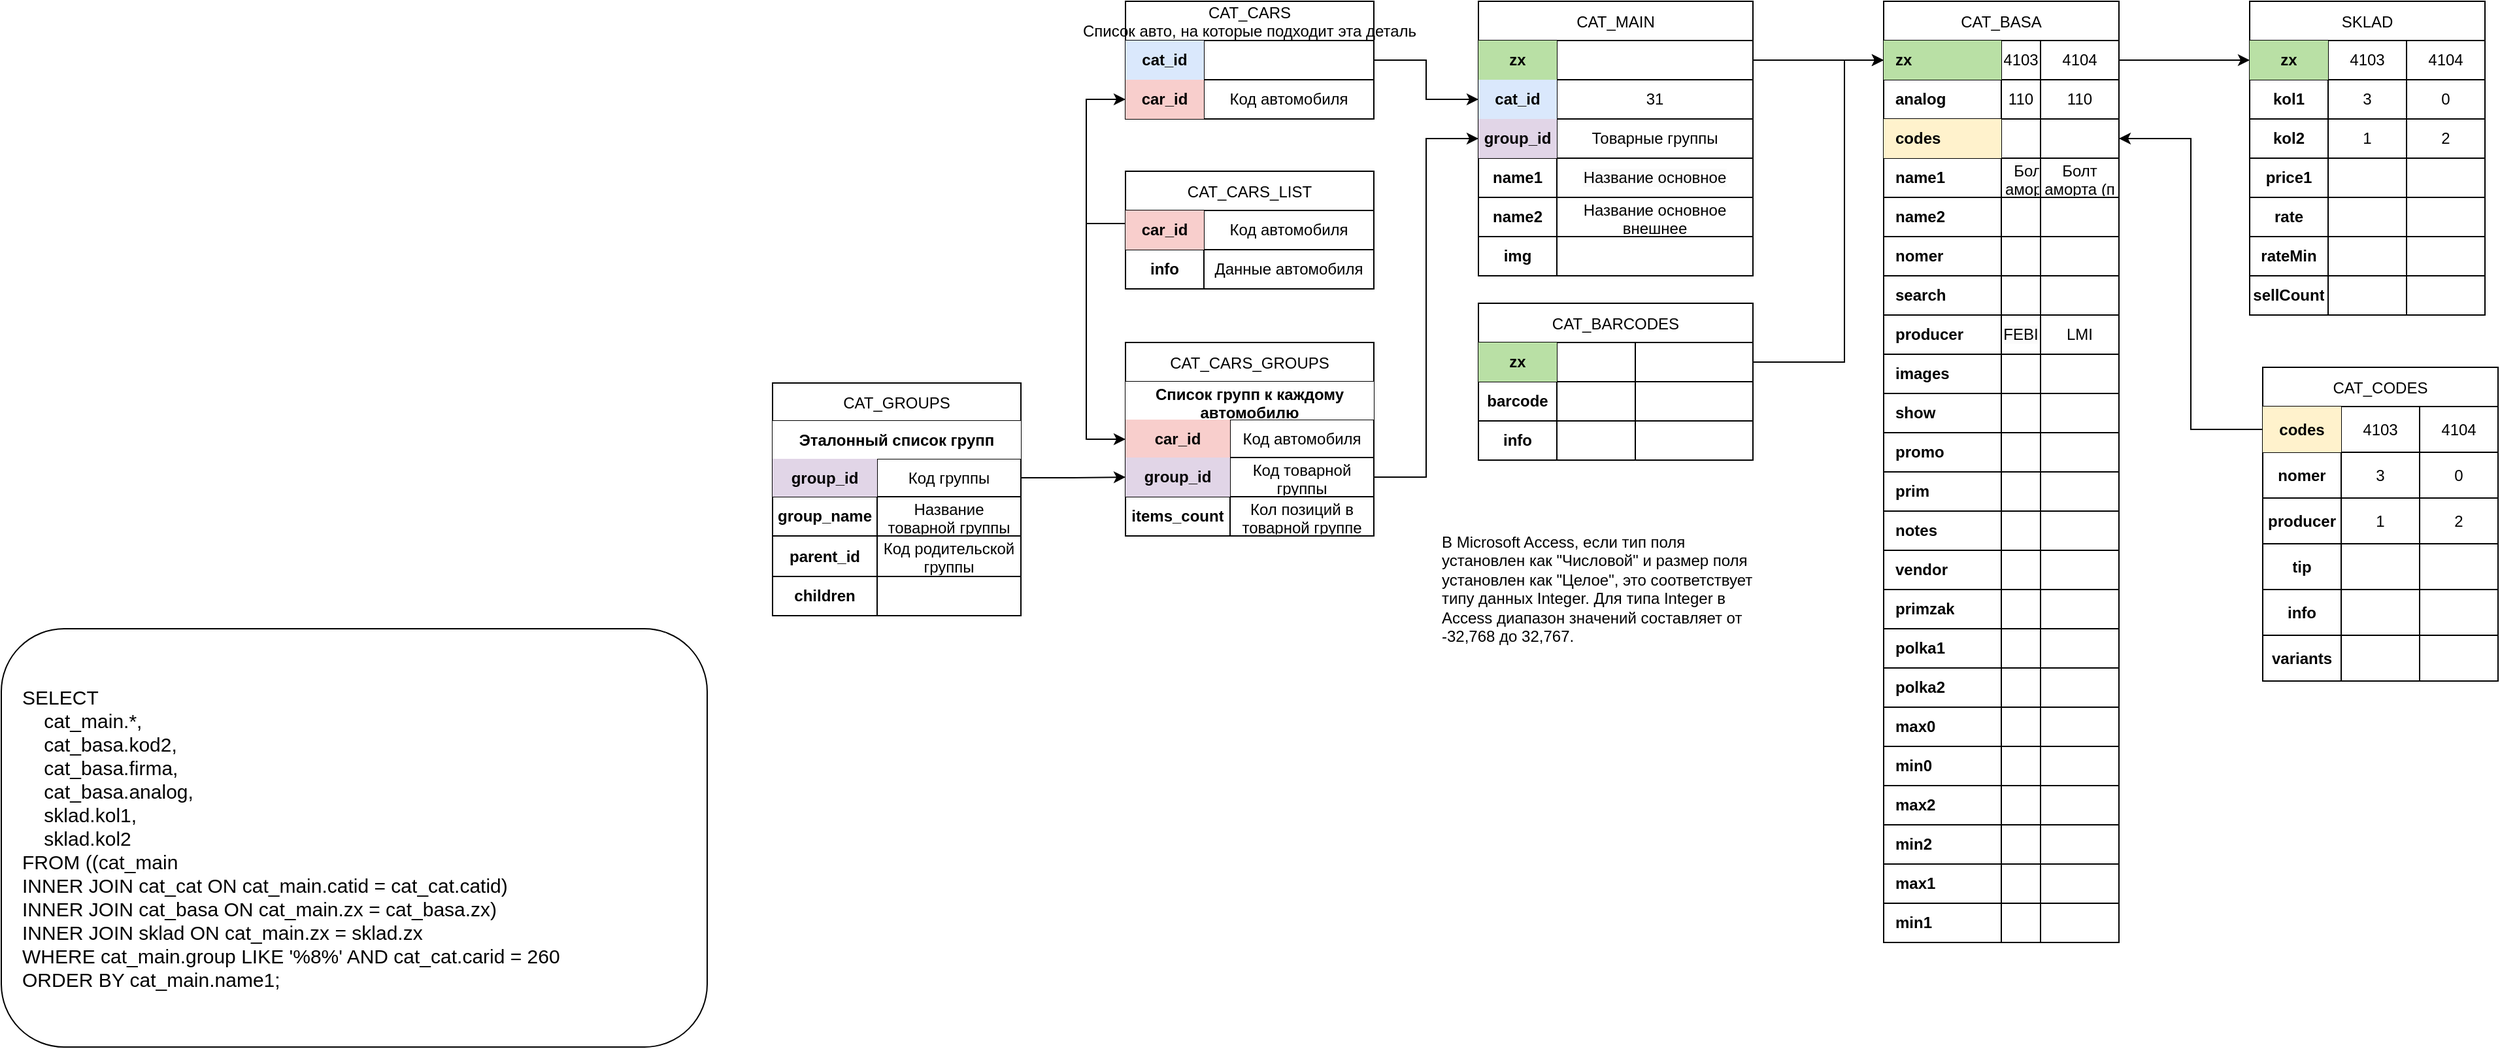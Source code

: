 <mxfile version="24.5.4" type="github" pages="12">
  <diagram id="UqQXxG8FqGiue-bzhQbc" name="Catalog_1">
    <mxGraphModel dx="2516" dy="689" grid="1" gridSize="10" guides="1" tooltips="1" connect="1" arrows="1" fold="1" page="1" pageScale="1" pageWidth="1169" pageHeight="827" math="0" shadow="0">
      <root>
        <mxCell id="0" />
        <mxCell id="1" parent="0" />
        <mxCell id="0yIxkR3m_uoPXRzR0K8y-33" style="edgeStyle=orthogonalEdgeStyle;rounded=0;orthogonalLoop=1;jettySize=auto;html=1;entryX=0;entryY=0.5;entryDx=0;entryDy=0;" parent="1" source="sVxxogvHHtTQC7xNTbK5-10" target="sVxxogvHHtTQC7xNTbK5-349" edge="1">
          <mxGeometry relative="1" as="geometry" />
        </mxCell>
        <mxCell id="sVxxogvHHtTQC7xNTbK5-10" value="CAT_CARS&#xa;Список авто, на которые подходит эта деталь" style="shape=table;startSize=30;container=1;collapsible=0;childLayout=tableLayout;shadow=0;" parent="1" vertex="1">
          <mxGeometry x="-50" y="10" width="190" height="90" as="geometry" />
        </mxCell>
        <mxCell id="sVxxogvHHtTQC7xNTbK5-15" value="" style="shape=tableRow;horizontal=0;startSize=0;swimlaneHead=0;swimlaneBody=0;strokeColor=inherit;top=0;left=0;bottom=0;right=0;collapsible=0;dropTarget=0;fillColor=none;points=[[0,0.5],[1,0.5]];portConstraint=eastwest;" parent="sVxxogvHHtTQC7xNTbK5-10" vertex="1">
          <mxGeometry y="30" width="190" height="30" as="geometry" />
        </mxCell>
        <mxCell id="sVxxogvHHtTQC7xNTbK5-16" value="cat_&lt;span style=&quot;background-color: initial;&quot;&gt;id&lt;/span&gt;" style="shape=partialRectangle;html=1;whiteSpace=wrap;connectable=0;strokeColor=#6c8ebf;overflow=hidden;fillColor=#dae8fc;top=0;left=0;bottom=0;right=0;pointerEvents=1;fontStyle=1;shadow=0;" parent="sVxxogvHHtTQC7xNTbK5-15" vertex="1">
          <mxGeometry width="60" height="30" as="geometry">
            <mxRectangle width="60" height="30" as="alternateBounds" />
          </mxGeometry>
        </mxCell>
        <mxCell id="sVxxogvHHtTQC7xNTbK5-18" value="" style="shape=partialRectangle;html=1;whiteSpace=wrap;connectable=0;strokeColor=inherit;overflow=hidden;fillColor=none;top=0;left=0;bottom=0;right=0;pointerEvents=1;fontSize=8;" parent="sVxxogvHHtTQC7xNTbK5-15" vertex="1">
          <mxGeometry x="60" width="130" height="30" as="geometry">
            <mxRectangle width="130" height="30" as="alternateBounds" />
          </mxGeometry>
        </mxCell>
        <mxCell id="sVxxogvHHtTQC7xNTbK5-23" style="shape=tableRow;horizontal=0;startSize=0;swimlaneHead=0;swimlaneBody=0;strokeColor=inherit;top=0;left=0;bottom=0;right=0;collapsible=0;dropTarget=0;fillColor=none;points=[[0,0.5],[1,0.5]];portConstraint=eastwest;" parent="sVxxogvHHtTQC7xNTbK5-10" vertex="1">
          <mxGeometry y="60" width="190" height="30" as="geometry" />
        </mxCell>
        <mxCell id="sVxxogvHHtTQC7xNTbK5-24" value="car_id" style="shape=partialRectangle;html=1;whiteSpace=wrap;connectable=0;strokeColor=#b85450;overflow=hidden;fillColor=#f8cecc;top=0;left=0;bottom=0;right=0;pointerEvents=1;fontStyle=1" parent="sVxxogvHHtTQC7xNTbK5-23" vertex="1">
          <mxGeometry width="60" height="30" as="geometry">
            <mxRectangle width="60" height="30" as="alternateBounds" />
          </mxGeometry>
        </mxCell>
        <mxCell id="sVxxogvHHtTQC7xNTbK5-26" value="Код автомобиля" style="shape=partialRectangle;html=1;whiteSpace=wrap;connectable=0;strokeColor=inherit;overflow=hidden;fillColor=none;top=0;left=0;bottom=0;right=0;pointerEvents=1;" parent="sVxxogvHHtTQC7xNTbK5-23" vertex="1">
          <mxGeometry x="60" width="130" height="30" as="geometry">
            <mxRectangle width="130" height="30" as="alternateBounds" />
          </mxGeometry>
        </mxCell>
        <mxCell id="sVxxogvHHtTQC7xNTbK5-110" value="&lt;div style=&quot;&quot;&gt;&lt;div style=&quot;&quot;&gt;SELECT&amp;nbsp;&lt;/div&gt;&lt;div style=&quot;&quot;&gt;&amp;nbsp; &amp;nbsp; cat_main.*,&amp;nbsp;&lt;/div&gt;&lt;div style=&quot;&quot;&gt;&amp;nbsp; &amp;nbsp; cat_basa.kod2,&amp;nbsp;&lt;/div&gt;&lt;div style=&quot;&quot;&gt;&amp;nbsp; &amp;nbsp; cat_basa.firma,&amp;nbsp;&lt;/div&gt;&lt;div style=&quot;&quot;&gt;&amp;nbsp; &amp;nbsp; cat_basa.analog,&amp;nbsp;&lt;/div&gt;&lt;div style=&quot;&quot;&gt;&amp;nbsp; &amp;nbsp; sklad.kol1,&amp;nbsp;&lt;/div&gt;&lt;div style=&quot;&quot;&gt;&amp;nbsp; &amp;nbsp; sklad.kol2&lt;/div&gt;&lt;div style=&quot;&quot;&gt;FROM ((cat_main&lt;/div&gt;&lt;div style=&quot;&quot;&gt;INNER JOIN cat_cat ON cat_main.catid = cat_cat.catid)&lt;/div&gt;&lt;div style=&quot;&quot;&gt;INNER JOIN cat_basa ON cat_main.zx = cat_basa.zx)&lt;/div&gt;&lt;div style=&quot;&quot;&gt;INNER JOIN sklad ON cat_main.zx = sklad.zx&lt;/div&gt;&lt;div style=&quot;&quot;&gt;WHERE cat_main.group LIKE &#39;%8%&#39; AND cat_cat.carid = 260&lt;/div&gt;&lt;div style=&quot;&quot;&gt;ORDER BY cat_main.name1;&lt;/div&gt;&lt;/div&gt;" style="rounded=1;whiteSpace=wrap;html=1;fontSize=15;spacingLeft=14;align=left;" parent="1" vertex="1">
          <mxGeometry x="-910" y="490" width="540" height="320" as="geometry" />
        </mxCell>
        <mxCell id="sVxxogvHHtTQC7xNTbK5-218" value="SKLAD" style="shape=table;startSize=30;container=1;collapsible=0;childLayout=tableLayout;gradientColor=none;" parent="1" vertex="1">
          <mxGeometry x="810" y="10" width="180" height="240" as="geometry" />
        </mxCell>
        <mxCell id="sVxxogvHHtTQC7xNTbK5-219" value="" style="shape=tableRow;horizontal=0;startSize=0;swimlaneHead=0;swimlaneBody=0;strokeColor=inherit;top=0;left=0;bottom=0;right=0;collapsible=0;dropTarget=0;fillColor=none;points=[[0,0.5],[1,0.5]];portConstraint=eastwest;" parent="sVxxogvHHtTQC7xNTbK5-218" vertex="1">
          <mxGeometry y="30" width="180" height="30" as="geometry" />
        </mxCell>
        <mxCell id="sVxxogvHHtTQC7xNTbK5-220" value="zx" style="shape=partialRectangle;html=1;whiteSpace=wrap;connectable=0;strokeColor=#82b366;overflow=hidden;fillColor=#B9E0A5;top=0;left=0;bottom=0;right=0;pointerEvents=1;fontStyle=1;shadow=0;gradientColor=none;" parent="sVxxogvHHtTQC7xNTbK5-219" vertex="1">
          <mxGeometry width="60" height="30" as="geometry">
            <mxRectangle width="60" height="30" as="alternateBounds" />
          </mxGeometry>
        </mxCell>
        <mxCell id="sVxxogvHHtTQC7xNTbK5-221" value="4103" style="shape=partialRectangle;html=1;whiteSpace=wrap;connectable=0;strokeColor=inherit;overflow=hidden;fillColor=none;top=0;left=0;bottom=0;right=0;pointerEvents=1;" parent="sVxxogvHHtTQC7xNTbK5-219" vertex="1">
          <mxGeometry x="60" width="60" height="30" as="geometry">
            <mxRectangle width="60" height="30" as="alternateBounds" />
          </mxGeometry>
        </mxCell>
        <mxCell id="sVxxogvHHtTQC7xNTbK5-222" value="4104" style="shape=partialRectangle;html=1;whiteSpace=wrap;connectable=0;strokeColor=inherit;overflow=hidden;fillColor=none;top=0;left=0;bottom=0;right=0;pointerEvents=1;" parent="sVxxogvHHtTQC7xNTbK5-219" vertex="1">
          <mxGeometry x="120" width="60" height="30" as="geometry">
            <mxRectangle width="60" height="30" as="alternateBounds" />
          </mxGeometry>
        </mxCell>
        <mxCell id="sVxxogvHHtTQC7xNTbK5-223" value="" style="shape=tableRow;horizontal=0;startSize=0;swimlaneHead=0;swimlaneBody=0;strokeColor=inherit;top=0;left=0;bottom=0;right=0;collapsible=0;dropTarget=0;fillColor=none;points=[[0,0.5],[1,0.5]];portConstraint=eastwest;" parent="sVxxogvHHtTQC7xNTbK5-218" vertex="1">
          <mxGeometry y="60" width="180" height="30" as="geometry" />
        </mxCell>
        <mxCell id="sVxxogvHHtTQC7xNTbK5-224" value="kol1" style="shape=partialRectangle;html=1;whiteSpace=wrap;connectable=0;strokeColor=inherit;overflow=hidden;fillColor=none;top=0;left=0;bottom=0;right=0;pointerEvents=1;fontStyle=1" parent="sVxxogvHHtTQC7xNTbK5-223" vertex="1">
          <mxGeometry width="60" height="30" as="geometry">
            <mxRectangle width="60" height="30" as="alternateBounds" />
          </mxGeometry>
        </mxCell>
        <mxCell id="sVxxogvHHtTQC7xNTbK5-225" value="3" style="shape=partialRectangle;html=1;whiteSpace=wrap;connectable=0;strokeColor=inherit;overflow=hidden;fillColor=none;top=0;left=0;bottom=0;right=0;pointerEvents=1;" parent="sVxxogvHHtTQC7xNTbK5-223" vertex="1">
          <mxGeometry x="60" width="60" height="30" as="geometry">
            <mxRectangle width="60" height="30" as="alternateBounds" />
          </mxGeometry>
        </mxCell>
        <mxCell id="sVxxogvHHtTQC7xNTbK5-226" value="0" style="shape=partialRectangle;html=1;whiteSpace=wrap;connectable=0;strokeColor=inherit;overflow=hidden;fillColor=none;top=0;left=0;bottom=0;right=0;pointerEvents=1;" parent="sVxxogvHHtTQC7xNTbK5-223" vertex="1">
          <mxGeometry x="120" width="60" height="30" as="geometry">
            <mxRectangle width="60" height="30" as="alternateBounds" />
          </mxGeometry>
        </mxCell>
        <mxCell id="sVxxogvHHtTQC7xNTbK5-227" value="" style="shape=tableRow;horizontal=0;startSize=0;swimlaneHead=0;swimlaneBody=0;strokeColor=inherit;top=0;left=0;bottom=0;right=0;collapsible=0;dropTarget=0;fillColor=none;points=[[0,0.5],[1,0.5]];portConstraint=eastwest;" parent="sVxxogvHHtTQC7xNTbK5-218" vertex="1">
          <mxGeometry y="90" width="180" height="30" as="geometry" />
        </mxCell>
        <mxCell id="sVxxogvHHtTQC7xNTbK5-228" value="kol2" style="shape=partialRectangle;html=1;whiteSpace=wrap;connectable=0;strokeColor=inherit;overflow=hidden;fillColor=none;top=0;left=0;bottom=0;right=0;pointerEvents=1;fontStyle=1" parent="sVxxogvHHtTQC7xNTbK5-227" vertex="1">
          <mxGeometry width="60" height="30" as="geometry">
            <mxRectangle width="60" height="30" as="alternateBounds" />
          </mxGeometry>
        </mxCell>
        <mxCell id="sVxxogvHHtTQC7xNTbK5-229" value="1" style="shape=partialRectangle;html=1;whiteSpace=wrap;connectable=0;strokeColor=inherit;overflow=hidden;fillColor=none;top=0;left=0;bottom=0;right=0;pointerEvents=1;" parent="sVxxogvHHtTQC7xNTbK5-227" vertex="1">
          <mxGeometry x="60" width="60" height="30" as="geometry">
            <mxRectangle width="60" height="30" as="alternateBounds" />
          </mxGeometry>
        </mxCell>
        <mxCell id="sVxxogvHHtTQC7xNTbK5-230" value="2" style="shape=partialRectangle;html=1;whiteSpace=wrap;connectable=0;strokeColor=inherit;overflow=hidden;fillColor=none;top=0;left=0;bottom=0;right=0;pointerEvents=1;" parent="sVxxogvHHtTQC7xNTbK5-227" vertex="1">
          <mxGeometry x="120" width="60" height="30" as="geometry">
            <mxRectangle width="60" height="30" as="alternateBounds" />
          </mxGeometry>
        </mxCell>
        <mxCell id="sVxxogvHHtTQC7xNTbK5-231" value="" style="shape=tableRow;horizontal=0;startSize=0;swimlaneHead=0;swimlaneBody=0;strokeColor=inherit;top=0;left=0;bottom=0;right=0;collapsible=0;dropTarget=0;fillColor=none;points=[[0,0.5],[1,0.5]];portConstraint=eastwest;" parent="sVxxogvHHtTQC7xNTbK5-218" vertex="1">
          <mxGeometry y="120" width="180" height="30" as="geometry" />
        </mxCell>
        <mxCell id="sVxxogvHHtTQC7xNTbK5-232" value="price1" style="shape=partialRectangle;html=1;whiteSpace=wrap;connectable=0;strokeColor=inherit;overflow=hidden;fillColor=none;top=0;left=0;bottom=0;right=0;pointerEvents=1;fontStyle=1" parent="sVxxogvHHtTQC7xNTbK5-231" vertex="1">
          <mxGeometry width="60" height="30" as="geometry">
            <mxRectangle width="60" height="30" as="alternateBounds" />
          </mxGeometry>
        </mxCell>
        <mxCell id="sVxxogvHHtTQC7xNTbK5-233" value="" style="shape=partialRectangle;html=1;whiteSpace=wrap;connectable=0;strokeColor=inherit;overflow=hidden;fillColor=none;top=0;left=0;bottom=0;right=0;pointerEvents=1;" parent="sVxxogvHHtTQC7xNTbK5-231" vertex="1">
          <mxGeometry x="60" width="60" height="30" as="geometry">
            <mxRectangle width="60" height="30" as="alternateBounds" />
          </mxGeometry>
        </mxCell>
        <mxCell id="sVxxogvHHtTQC7xNTbK5-234" value="" style="shape=partialRectangle;html=1;whiteSpace=wrap;connectable=0;strokeColor=inherit;overflow=hidden;fillColor=none;top=0;left=0;bottom=0;right=0;pointerEvents=1;" parent="sVxxogvHHtTQC7xNTbK5-231" vertex="1">
          <mxGeometry x="120" width="60" height="30" as="geometry">
            <mxRectangle width="60" height="30" as="alternateBounds" />
          </mxGeometry>
        </mxCell>
        <mxCell id="sVxxogvHHtTQC7xNTbK5-235" value="" style="shape=tableRow;horizontal=0;startSize=0;swimlaneHead=0;swimlaneBody=0;strokeColor=inherit;top=0;left=0;bottom=0;right=0;collapsible=0;dropTarget=0;fillColor=none;points=[[0,0.5],[1,0.5]];portConstraint=eastwest;" parent="sVxxogvHHtTQC7xNTbK5-218" vertex="1">
          <mxGeometry y="150" width="180" height="30" as="geometry" />
        </mxCell>
        <mxCell id="sVxxogvHHtTQC7xNTbK5-236" value="rate" style="shape=partialRectangle;html=1;whiteSpace=wrap;connectable=0;strokeColor=inherit;overflow=hidden;fillColor=none;top=0;left=0;bottom=0;right=0;pointerEvents=1;fontStyle=1" parent="sVxxogvHHtTQC7xNTbK5-235" vertex="1">
          <mxGeometry width="60" height="30" as="geometry">
            <mxRectangle width="60" height="30" as="alternateBounds" />
          </mxGeometry>
        </mxCell>
        <mxCell id="sVxxogvHHtTQC7xNTbK5-237" value="" style="shape=partialRectangle;html=1;whiteSpace=wrap;connectable=0;strokeColor=inherit;overflow=hidden;fillColor=none;top=0;left=0;bottom=0;right=0;pointerEvents=1;" parent="sVxxogvHHtTQC7xNTbK5-235" vertex="1">
          <mxGeometry x="60" width="60" height="30" as="geometry">
            <mxRectangle width="60" height="30" as="alternateBounds" />
          </mxGeometry>
        </mxCell>
        <mxCell id="sVxxogvHHtTQC7xNTbK5-238" value="" style="shape=partialRectangle;html=1;whiteSpace=wrap;connectable=0;strokeColor=inherit;overflow=hidden;fillColor=none;top=0;left=0;bottom=0;right=0;pointerEvents=1;" parent="sVxxogvHHtTQC7xNTbK5-235" vertex="1">
          <mxGeometry x="120" width="60" height="30" as="geometry">
            <mxRectangle width="60" height="30" as="alternateBounds" />
          </mxGeometry>
        </mxCell>
        <mxCell id="sVxxogvHHtTQC7xNTbK5-239" value="" style="shape=tableRow;horizontal=0;startSize=0;swimlaneHead=0;swimlaneBody=0;strokeColor=inherit;top=0;left=0;bottom=0;right=0;collapsible=0;dropTarget=0;fillColor=none;points=[[0,0.5],[1,0.5]];portConstraint=eastwest;" parent="sVxxogvHHtTQC7xNTbK5-218" vertex="1">
          <mxGeometry y="180" width="180" height="30" as="geometry" />
        </mxCell>
        <mxCell id="sVxxogvHHtTQC7xNTbK5-240" value="rateMin" style="shape=partialRectangle;html=1;whiteSpace=wrap;connectable=0;strokeColor=inherit;overflow=hidden;fillColor=none;top=0;left=0;bottom=0;right=0;pointerEvents=1;fontStyle=1" parent="sVxxogvHHtTQC7xNTbK5-239" vertex="1">
          <mxGeometry width="60" height="30" as="geometry">
            <mxRectangle width="60" height="30" as="alternateBounds" />
          </mxGeometry>
        </mxCell>
        <mxCell id="sVxxogvHHtTQC7xNTbK5-241" value="" style="shape=partialRectangle;html=1;whiteSpace=wrap;connectable=0;strokeColor=inherit;overflow=hidden;fillColor=none;top=0;left=0;bottom=0;right=0;pointerEvents=1;" parent="sVxxogvHHtTQC7xNTbK5-239" vertex="1">
          <mxGeometry x="60" width="60" height="30" as="geometry">
            <mxRectangle width="60" height="30" as="alternateBounds" />
          </mxGeometry>
        </mxCell>
        <mxCell id="sVxxogvHHtTQC7xNTbK5-242" value="" style="shape=partialRectangle;html=1;whiteSpace=wrap;connectable=0;strokeColor=inherit;overflow=hidden;fillColor=none;top=0;left=0;bottom=0;right=0;pointerEvents=1;" parent="sVxxogvHHtTQC7xNTbK5-239" vertex="1">
          <mxGeometry x="120" width="60" height="30" as="geometry">
            <mxRectangle width="60" height="30" as="alternateBounds" />
          </mxGeometry>
        </mxCell>
        <mxCell id="sVxxogvHHtTQC7xNTbK5-243" value="" style="shape=tableRow;horizontal=0;startSize=0;swimlaneHead=0;swimlaneBody=0;strokeColor=inherit;top=0;left=0;bottom=0;right=0;collapsible=0;dropTarget=0;fillColor=none;points=[[0,0.5],[1,0.5]];portConstraint=eastwest;" parent="sVxxogvHHtTQC7xNTbK5-218" vertex="1">
          <mxGeometry y="210" width="180" height="30" as="geometry" />
        </mxCell>
        <mxCell id="sVxxogvHHtTQC7xNTbK5-244" value="sellCount" style="shape=partialRectangle;html=1;whiteSpace=wrap;connectable=0;strokeColor=inherit;overflow=hidden;fillColor=none;top=0;left=0;bottom=0;right=0;pointerEvents=1;fontStyle=1" parent="sVxxogvHHtTQC7xNTbK5-243" vertex="1">
          <mxGeometry width="60" height="30" as="geometry">
            <mxRectangle width="60" height="30" as="alternateBounds" />
          </mxGeometry>
        </mxCell>
        <mxCell id="sVxxogvHHtTQC7xNTbK5-245" value="" style="shape=partialRectangle;html=1;whiteSpace=wrap;connectable=0;strokeColor=inherit;overflow=hidden;fillColor=none;top=0;left=0;bottom=0;right=0;pointerEvents=1;" parent="sVxxogvHHtTQC7xNTbK5-243" vertex="1">
          <mxGeometry x="60" width="60" height="30" as="geometry">
            <mxRectangle width="60" height="30" as="alternateBounds" />
          </mxGeometry>
        </mxCell>
        <mxCell id="sVxxogvHHtTQC7xNTbK5-246" value="" style="shape=partialRectangle;html=1;whiteSpace=wrap;connectable=0;strokeColor=inherit;overflow=hidden;fillColor=none;top=0;left=0;bottom=0;right=0;pointerEvents=1;" parent="sVxxogvHHtTQC7xNTbK5-243" vertex="1">
          <mxGeometry x="120" width="60" height="30" as="geometry">
            <mxRectangle width="60" height="30" as="alternateBounds" />
          </mxGeometry>
        </mxCell>
        <mxCell id="sVxxogvHHtTQC7xNTbK5-247" value="CAT_BASA" style="shape=table;startSize=30;container=1;collapsible=0;childLayout=tableLayout;spacing=1;fontSize=12;" parent="1" vertex="1">
          <mxGeometry x="530" y="10" width="180" height="720" as="geometry" />
        </mxCell>
        <mxCell id="sVxxogvHHtTQC7xNTbK5-248" value="" style="shape=tableRow;horizontal=0;startSize=0;swimlaneHead=0;swimlaneBody=0;strokeColor=inherit;top=0;left=0;bottom=0;right=0;collapsible=0;dropTarget=0;fillColor=none;points=[[0,0.5],[1,0.5]];portConstraint=eastwest;" parent="sVxxogvHHtTQC7xNTbK5-247" vertex="1">
          <mxGeometry y="30" width="180" height="30" as="geometry" />
        </mxCell>
        <mxCell id="sVxxogvHHtTQC7xNTbK5-249" value="zx" style="shape=partialRectangle;html=1;whiteSpace=wrap;connectable=0;strokeColor=#82b366;overflow=hidden;fillColor=#B9E0A5;top=0;left=0;bottom=0;right=0;pointerEvents=1;align=left;spacingLeft=7;fontStyle=1" parent="sVxxogvHHtTQC7xNTbK5-248" vertex="1">
          <mxGeometry width="90" height="30" as="geometry">
            <mxRectangle width="90" height="30" as="alternateBounds" />
          </mxGeometry>
        </mxCell>
        <mxCell id="sVxxogvHHtTQC7xNTbK5-250" value="4103" style="shape=partialRectangle;html=1;whiteSpace=wrap;connectable=0;strokeColor=inherit;overflow=hidden;fillColor=none;top=0;left=0;bottom=0;right=0;pointerEvents=1;" parent="sVxxogvHHtTQC7xNTbK5-248" vertex="1">
          <mxGeometry x="90" width="30" height="30" as="geometry">
            <mxRectangle width="30" height="30" as="alternateBounds" />
          </mxGeometry>
        </mxCell>
        <mxCell id="sVxxogvHHtTQC7xNTbK5-251" value="4104" style="shape=partialRectangle;html=1;whiteSpace=wrap;connectable=0;strokeColor=inherit;overflow=hidden;fillColor=none;top=0;left=0;bottom=0;right=0;pointerEvents=1;" parent="sVxxogvHHtTQC7xNTbK5-248" vertex="1">
          <mxGeometry x="120" width="60" height="30" as="geometry">
            <mxRectangle width="60" height="30" as="alternateBounds" />
          </mxGeometry>
        </mxCell>
        <mxCell id="sVxxogvHHtTQC7xNTbK5-252" value="" style="shape=tableRow;horizontal=0;startSize=0;swimlaneHead=0;swimlaneBody=0;strokeColor=inherit;top=0;left=0;bottom=0;right=0;collapsible=0;dropTarget=0;fillColor=none;points=[[0,0.5],[1,0.5]];portConstraint=eastwest;" parent="sVxxogvHHtTQC7xNTbK5-247" vertex="1">
          <mxGeometry y="60" width="180" height="30" as="geometry" />
        </mxCell>
        <mxCell id="sVxxogvHHtTQC7xNTbK5-253" value="analog" style="shape=partialRectangle;html=1;whiteSpace=wrap;connectable=0;strokeColor=inherit;overflow=hidden;fillColor=none;top=0;left=0;bottom=0;right=0;pointerEvents=1;align=left;spacingLeft=7;fontStyle=1" parent="sVxxogvHHtTQC7xNTbK5-252" vertex="1">
          <mxGeometry width="90" height="30" as="geometry">
            <mxRectangle width="90" height="30" as="alternateBounds" />
          </mxGeometry>
        </mxCell>
        <mxCell id="sVxxogvHHtTQC7xNTbK5-254" value="110" style="shape=partialRectangle;html=1;whiteSpace=wrap;connectable=0;strokeColor=inherit;overflow=hidden;fillColor=none;top=0;left=0;bottom=0;right=0;pointerEvents=1;" parent="sVxxogvHHtTQC7xNTbK5-252" vertex="1">
          <mxGeometry x="90" width="30" height="30" as="geometry">
            <mxRectangle width="30" height="30" as="alternateBounds" />
          </mxGeometry>
        </mxCell>
        <mxCell id="sVxxogvHHtTQC7xNTbK5-255" value="110" style="shape=partialRectangle;html=1;whiteSpace=wrap;connectable=0;strokeColor=inherit;overflow=hidden;fillColor=none;top=0;left=0;bottom=0;right=0;pointerEvents=1;" parent="sVxxogvHHtTQC7xNTbK5-252" vertex="1">
          <mxGeometry x="120" width="60" height="30" as="geometry">
            <mxRectangle width="60" height="30" as="alternateBounds" />
          </mxGeometry>
        </mxCell>
        <mxCell id="sVxxogvHHtTQC7xNTbK5-256" value="" style="shape=tableRow;horizontal=0;startSize=0;swimlaneHead=0;swimlaneBody=0;strokeColor=inherit;top=0;left=0;bottom=0;right=0;collapsible=0;dropTarget=0;fillColor=none;points=[[0,0.5],[1,0.5]];portConstraint=eastwest;" parent="sVxxogvHHtTQC7xNTbK5-247" vertex="1">
          <mxGeometry y="90" width="180" height="30" as="geometry" />
        </mxCell>
        <mxCell id="sVxxogvHHtTQC7xNTbK5-257" value="codes" style="shape=partialRectangle;html=1;whiteSpace=wrap;connectable=0;strokeColor=#d6b656;overflow=hidden;fillColor=#fff2cc;top=0;left=0;bottom=0;right=0;pointerEvents=1;align=left;spacingLeft=7;fontStyle=1" parent="sVxxogvHHtTQC7xNTbK5-256" vertex="1">
          <mxGeometry width="90" height="30" as="geometry">
            <mxRectangle width="90" height="30" as="alternateBounds" />
          </mxGeometry>
        </mxCell>
        <mxCell id="sVxxogvHHtTQC7xNTbK5-258" value="" style="shape=partialRectangle;html=1;whiteSpace=wrap;connectable=0;strokeColor=inherit;overflow=hidden;fillColor=none;top=0;left=0;bottom=0;right=0;pointerEvents=1;" parent="sVxxogvHHtTQC7xNTbK5-256" vertex="1">
          <mxGeometry x="90" width="30" height="30" as="geometry">
            <mxRectangle width="30" height="30" as="alternateBounds" />
          </mxGeometry>
        </mxCell>
        <mxCell id="sVxxogvHHtTQC7xNTbK5-259" value="" style="shape=partialRectangle;html=1;whiteSpace=wrap;connectable=0;strokeColor=inherit;overflow=hidden;fillColor=none;top=0;left=0;bottom=0;right=0;pointerEvents=1;" parent="sVxxogvHHtTQC7xNTbK5-256" vertex="1">
          <mxGeometry x="120" width="60" height="30" as="geometry">
            <mxRectangle width="60" height="30" as="alternateBounds" />
          </mxGeometry>
        </mxCell>
        <mxCell id="sVxxogvHHtTQC7xNTbK5-340" style="shape=tableRow;horizontal=0;startSize=0;swimlaneHead=0;swimlaneBody=0;strokeColor=inherit;top=0;left=0;bottom=0;right=0;collapsible=0;dropTarget=0;fillColor=none;points=[[0,0.5],[1,0.5]];portConstraint=eastwest;" parent="sVxxogvHHtTQC7xNTbK5-247" vertex="1">
          <mxGeometry y="120" width="180" height="30" as="geometry" />
        </mxCell>
        <mxCell id="sVxxogvHHtTQC7xNTbK5-341" value="name1" style="shape=partialRectangle;html=1;whiteSpace=wrap;connectable=0;strokeColor=inherit;overflow=hidden;fillColor=none;top=0;left=0;bottom=0;right=0;pointerEvents=1;align=left;spacingLeft=7;fontStyle=1" parent="sVxxogvHHtTQC7xNTbK5-340" vertex="1">
          <mxGeometry width="90" height="30" as="geometry">
            <mxRectangle width="90" height="30" as="alternateBounds" />
          </mxGeometry>
        </mxCell>
        <mxCell id="sVxxogvHHtTQC7xNTbK5-342" value="&lt;span style=&quot;color: rgb(0, 0, 0); font-family: Helvetica; font-size: 12px; font-style: normal; font-variant-ligatures: normal; font-variant-caps: normal; font-weight: 400; letter-spacing: normal; orphans: 2; text-align: center; text-indent: 0px; text-transform: none; widows: 2; word-spacing: 0px; -webkit-text-stroke-width: 0px; background-color: rgb(251, 251, 251); text-decoration-thickness: initial; text-decoration-style: initial; text-decoration-color: initial; float: none; display: inline !important;&quot;&gt;Болт аморта (п в W906) (з н W639R)&lt;/span&gt;&lt;br&gt;" style="shape=partialRectangle;html=1;whiteSpace=wrap;connectable=0;strokeColor=inherit;overflow=hidden;fillColor=none;top=0;left=0;bottom=0;right=0;pointerEvents=1;" parent="sVxxogvHHtTQC7xNTbK5-340" vertex="1">
          <mxGeometry x="90" width="30" height="30" as="geometry">
            <mxRectangle width="30" height="30" as="alternateBounds" />
          </mxGeometry>
        </mxCell>
        <mxCell id="sVxxogvHHtTQC7xNTbK5-343" value="Болт аморта (п в W906) (з н W639R)" style="shape=partialRectangle;html=1;whiteSpace=wrap;connectable=0;strokeColor=inherit;overflow=hidden;fillColor=none;top=0;left=0;bottom=0;right=0;pointerEvents=1;" parent="sVxxogvHHtTQC7xNTbK5-340" vertex="1">
          <mxGeometry x="120" width="60" height="30" as="geometry">
            <mxRectangle width="60" height="30" as="alternateBounds" />
          </mxGeometry>
        </mxCell>
        <mxCell id="sVxxogvHHtTQC7xNTbK5-260" value="" style="shape=tableRow;horizontal=0;startSize=0;swimlaneHead=0;swimlaneBody=0;strokeColor=inherit;top=0;left=0;bottom=0;right=0;collapsible=0;dropTarget=0;fillColor=none;points=[[0,0.5],[1,0.5]];portConstraint=eastwest;" parent="sVxxogvHHtTQC7xNTbK5-247" vertex="1">
          <mxGeometry y="150" width="180" height="30" as="geometry" />
        </mxCell>
        <mxCell id="sVxxogvHHtTQC7xNTbK5-261" value="name2" style="shape=partialRectangle;html=1;whiteSpace=wrap;connectable=0;strokeColor=inherit;overflow=hidden;fillColor=none;top=0;left=0;bottom=0;right=0;pointerEvents=1;align=left;spacingLeft=7;fontStyle=1" parent="sVxxogvHHtTQC7xNTbK5-260" vertex="1">
          <mxGeometry width="90" height="30" as="geometry">
            <mxRectangle width="90" height="30" as="alternateBounds" />
          </mxGeometry>
        </mxCell>
        <mxCell id="sVxxogvHHtTQC7xNTbK5-262" value="" style="shape=partialRectangle;html=1;whiteSpace=wrap;connectable=0;strokeColor=inherit;overflow=hidden;fillColor=none;top=0;left=0;bottom=0;right=0;pointerEvents=1;" parent="sVxxogvHHtTQC7xNTbK5-260" vertex="1">
          <mxGeometry x="90" width="30" height="30" as="geometry">
            <mxRectangle width="30" height="30" as="alternateBounds" />
          </mxGeometry>
        </mxCell>
        <mxCell id="sVxxogvHHtTQC7xNTbK5-263" value="" style="shape=partialRectangle;html=1;whiteSpace=wrap;connectable=0;strokeColor=inherit;overflow=hidden;fillColor=none;top=0;left=0;bottom=0;right=0;pointerEvents=1;" parent="sVxxogvHHtTQC7xNTbK5-260" vertex="1">
          <mxGeometry x="120" width="60" height="30" as="geometry">
            <mxRectangle width="60" height="30" as="alternateBounds" />
          </mxGeometry>
        </mxCell>
        <mxCell id="sVxxogvHHtTQC7xNTbK5-264" value="" style="shape=tableRow;horizontal=0;startSize=0;swimlaneHead=0;swimlaneBody=0;strokeColor=inherit;top=0;left=0;bottom=0;right=0;collapsible=0;dropTarget=0;fillColor=none;points=[[0,0.5],[1,0.5]];portConstraint=eastwest;" parent="sVxxogvHHtTQC7xNTbK5-247" vertex="1">
          <mxGeometry y="180" width="180" height="30" as="geometry" />
        </mxCell>
        <mxCell id="sVxxogvHHtTQC7xNTbK5-265" value="nomer" style="shape=partialRectangle;html=1;whiteSpace=wrap;connectable=0;strokeColor=inherit;overflow=hidden;fillColor=none;top=0;left=0;bottom=0;right=0;pointerEvents=1;align=left;spacingLeft=7;fontStyle=1" parent="sVxxogvHHtTQC7xNTbK5-264" vertex="1">
          <mxGeometry width="90" height="30" as="geometry">
            <mxRectangle width="90" height="30" as="alternateBounds" />
          </mxGeometry>
        </mxCell>
        <mxCell id="sVxxogvHHtTQC7xNTbK5-266" value="" style="shape=partialRectangle;html=1;whiteSpace=wrap;connectable=0;strokeColor=inherit;overflow=hidden;fillColor=none;top=0;left=0;bottom=0;right=0;pointerEvents=1;" parent="sVxxogvHHtTQC7xNTbK5-264" vertex="1">
          <mxGeometry x="90" width="30" height="30" as="geometry">
            <mxRectangle width="30" height="30" as="alternateBounds" />
          </mxGeometry>
        </mxCell>
        <mxCell id="sVxxogvHHtTQC7xNTbK5-267" value="" style="shape=partialRectangle;html=1;whiteSpace=wrap;connectable=0;strokeColor=inherit;overflow=hidden;fillColor=none;top=0;left=0;bottom=0;right=0;pointerEvents=1;" parent="sVxxogvHHtTQC7xNTbK5-264" vertex="1">
          <mxGeometry x="120" width="60" height="30" as="geometry">
            <mxRectangle width="60" height="30" as="alternateBounds" />
          </mxGeometry>
        </mxCell>
        <mxCell id="sVxxogvHHtTQC7xNTbK5-268" value="" style="shape=tableRow;horizontal=0;startSize=0;swimlaneHead=0;swimlaneBody=0;strokeColor=inherit;top=0;left=0;bottom=0;right=0;collapsible=0;dropTarget=0;fillColor=none;points=[[0,0.5],[1,0.5]];portConstraint=eastwest;" parent="sVxxogvHHtTQC7xNTbK5-247" vertex="1">
          <mxGeometry y="210" width="180" height="30" as="geometry" />
        </mxCell>
        <mxCell id="sVxxogvHHtTQC7xNTbK5-269" value="search" style="shape=partialRectangle;html=1;whiteSpace=wrap;connectable=0;strokeColor=inherit;overflow=hidden;fillColor=none;top=0;left=0;bottom=0;right=0;pointerEvents=1;align=left;spacingLeft=7;fontStyle=1" parent="sVxxogvHHtTQC7xNTbK5-268" vertex="1">
          <mxGeometry width="90" height="30" as="geometry">
            <mxRectangle width="90" height="30" as="alternateBounds" />
          </mxGeometry>
        </mxCell>
        <mxCell id="sVxxogvHHtTQC7xNTbK5-270" value="" style="shape=partialRectangle;html=1;whiteSpace=wrap;connectable=0;strokeColor=inherit;overflow=hidden;fillColor=none;top=0;left=0;bottom=0;right=0;pointerEvents=1;" parent="sVxxogvHHtTQC7xNTbK5-268" vertex="1">
          <mxGeometry x="90" width="30" height="30" as="geometry">
            <mxRectangle width="30" height="30" as="alternateBounds" />
          </mxGeometry>
        </mxCell>
        <mxCell id="sVxxogvHHtTQC7xNTbK5-271" value="" style="shape=partialRectangle;html=1;whiteSpace=wrap;connectable=0;strokeColor=inherit;overflow=hidden;fillColor=none;top=0;left=0;bottom=0;right=0;pointerEvents=1;" parent="sVxxogvHHtTQC7xNTbK5-268" vertex="1">
          <mxGeometry x="120" width="60" height="30" as="geometry">
            <mxRectangle width="60" height="30" as="alternateBounds" />
          </mxGeometry>
        </mxCell>
        <mxCell id="sVxxogvHHtTQC7xNTbK5-272" value="" style="shape=tableRow;horizontal=0;startSize=0;swimlaneHead=0;swimlaneBody=0;strokeColor=inherit;top=0;left=0;bottom=0;right=0;collapsible=0;dropTarget=0;fillColor=none;points=[[0,0.5],[1,0.5]];portConstraint=eastwest;" parent="sVxxogvHHtTQC7xNTbK5-247" vertex="1">
          <mxGeometry y="240" width="180" height="30" as="geometry" />
        </mxCell>
        <mxCell id="sVxxogvHHtTQC7xNTbK5-273" value="producer" style="shape=partialRectangle;html=1;whiteSpace=wrap;connectable=0;strokeColor=inherit;overflow=hidden;fillColor=none;top=0;left=0;bottom=0;right=0;pointerEvents=1;align=left;spacingLeft=7;fontStyle=1" parent="sVxxogvHHtTQC7xNTbK5-272" vertex="1">
          <mxGeometry width="90" height="30" as="geometry">
            <mxRectangle width="90" height="30" as="alternateBounds" />
          </mxGeometry>
        </mxCell>
        <mxCell id="sVxxogvHHtTQC7xNTbK5-274" value="&lt;span style=&quot;color: rgb(0, 0, 0); font-family: Helvetica; font-size: 12px; font-style: normal; font-variant-ligatures: normal; font-variant-caps: normal; font-weight: 400; letter-spacing: normal; orphans: 2; text-align: center; text-indent: 0px; text-transform: none; widows: 2; word-spacing: 0px; -webkit-text-stroke-width: 0px; background-color: rgb(251, 251, 251); text-decoration-thickness: initial; text-decoration-style: initial; text-decoration-color: initial; float: none; display: inline !important;&quot;&gt;FEBI&lt;/span&gt;" style="shape=partialRectangle;html=1;whiteSpace=wrap;connectable=0;strokeColor=inherit;overflow=hidden;fillColor=none;top=0;left=0;bottom=0;right=0;pointerEvents=1;" parent="sVxxogvHHtTQC7xNTbK5-272" vertex="1">
          <mxGeometry x="90" width="30" height="30" as="geometry">
            <mxRectangle width="30" height="30" as="alternateBounds" />
          </mxGeometry>
        </mxCell>
        <mxCell id="sVxxogvHHtTQC7xNTbK5-275" value="LMI" style="shape=partialRectangle;html=1;whiteSpace=wrap;connectable=0;strokeColor=inherit;overflow=hidden;fillColor=none;top=0;left=0;bottom=0;right=0;pointerEvents=1;" parent="sVxxogvHHtTQC7xNTbK5-272" vertex="1">
          <mxGeometry x="120" width="60" height="30" as="geometry">
            <mxRectangle width="60" height="30" as="alternateBounds" />
          </mxGeometry>
        </mxCell>
        <mxCell id="sVxxogvHHtTQC7xNTbK5-276" value="" style="shape=tableRow;horizontal=0;startSize=0;swimlaneHead=0;swimlaneBody=0;strokeColor=inherit;top=0;left=0;bottom=0;right=0;collapsible=0;dropTarget=0;fillColor=none;points=[[0,0.5],[1,0.5]];portConstraint=eastwest;" parent="sVxxogvHHtTQC7xNTbK5-247" vertex="1">
          <mxGeometry y="270" width="180" height="30" as="geometry" />
        </mxCell>
        <mxCell id="sVxxogvHHtTQC7xNTbK5-277" value="images" style="shape=partialRectangle;html=1;whiteSpace=wrap;connectable=0;strokeColor=inherit;overflow=hidden;fillColor=none;top=0;left=0;bottom=0;right=0;pointerEvents=1;align=left;spacingLeft=7;fontStyle=1" parent="sVxxogvHHtTQC7xNTbK5-276" vertex="1">
          <mxGeometry width="90" height="30" as="geometry">
            <mxRectangle width="90" height="30" as="alternateBounds" />
          </mxGeometry>
        </mxCell>
        <mxCell id="sVxxogvHHtTQC7xNTbK5-278" value="" style="shape=partialRectangle;html=1;whiteSpace=wrap;connectable=0;strokeColor=inherit;overflow=hidden;fillColor=none;top=0;left=0;bottom=0;right=0;pointerEvents=1;" parent="sVxxogvHHtTQC7xNTbK5-276" vertex="1">
          <mxGeometry x="90" width="30" height="30" as="geometry">
            <mxRectangle width="30" height="30" as="alternateBounds" />
          </mxGeometry>
        </mxCell>
        <mxCell id="sVxxogvHHtTQC7xNTbK5-279" value="" style="shape=partialRectangle;html=1;whiteSpace=wrap;connectable=0;strokeColor=inherit;overflow=hidden;fillColor=none;top=0;left=0;bottom=0;right=0;pointerEvents=1;" parent="sVxxogvHHtTQC7xNTbK5-276" vertex="1">
          <mxGeometry x="120" width="60" height="30" as="geometry">
            <mxRectangle width="60" height="30" as="alternateBounds" />
          </mxGeometry>
        </mxCell>
        <mxCell id="sVxxogvHHtTQC7xNTbK5-280" value="" style="shape=tableRow;horizontal=0;startSize=0;swimlaneHead=0;swimlaneBody=0;strokeColor=inherit;top=0;left=0;bottom=0;right=0;collapsible=0;dropTarget=0;fillColor=none;points=[[0,0.5],[1,0.5]];portConstraint=eastwest;" parent="sVxxogvHHtTQC7xNTbK5-247" vertex="1">
          <mxGeometry y="300" width="180" height="30" as="geometry" />
        </mxCell>
        <mxCell id="sVxxogvHHtTQC7xNTbK5-281" value="show" style="shape=partialRectangle;html=1;whiteSpace=wrap;connectable=0;strokeColor=inherit;overflow=hidden;fillColor=none;top=0;left=0;bottom=0;right=0;pointerEvents=1;align=left;spacingLeft=7;fontStyle=1" parent="sVxxogvHHtTQC7xNTbK5-280" vertex="1">
          <mxGeometry width="90" height="30" as="geometry">
            <mxRectangle width="90" height="30" as="alternateBounds" />
          </mxGeometry>
        </mxCell>
        <mxCell id="sVxxogvHHtTQC7xNTbK5-282" value="" style="shape=partialRectangle;html=1;whiteSpace=wrap;connectable=0;strokeColor=inherit;overflow=hidden;fillColor=none;top=0;left=0;bottom=0;right=0;pointerEvents=1;" parent="sVxxogvHHtTQC7xNTbK5-280" vertex="1">
          <mxGeometry x="90" width="30" height="30" as="geometry">
            <mxRectangle width="30" height="30" as="alternateBounds" />
          </mxGeometry>
        </mxCell>
        <mxCell id="sVxxogvHHtTQC7xNTbK5-283" value="" style="shape=partialRectangle;html=1;whiteSpace=wrap;connectable=0;strokeColor=inherit;overflow=hidden;fillColor=none;top=0;left=0;bottom=0;right=0;pointerEvents=1;" parent="sVxxogvHHtTQC7xNTbK5-280" vertex="1">
          <mxGeometry x="120" width="60" height="30" as="geometry">
            <mxRectangle width="60" height="30" as="alternateBounds" />
          </mxGeometry>
        </mxCell>
        <mxCell id="sVxxogvHHtTQC7xNTbK5-284" value="" style="shape=tableRow;horizontal=0;startSize=0;swimlaneHead=0;swimlaneBody=0;strokeColor=inherit;top=0;left=0;bottom=0;right=0;collapsible=0;dropTarget=0;fillColor=none;points=[[0,0.5],[1,0.5]];portConstraint=eastwest;" parent="sVxxogvHHtTQC7xNTbK5-247" vertex="1">
          <mxGeometry y="330" width="180" height="30" as="geometry" />
        </mxCell>
        <mxCell id="sVxxogvHHtTQC7xNTbK5-285" value="promo" style="shape=partialRectangle;html=1;whiteSpace=wrap;connectable=0;strokeColor=inherit;overflow=hidden;fillColor=none;top=0;left=0;bottom=0;right=0;pointerEvents=1;align=left;spacingLeft=7;fontStyle=1" parent="sVxxogvHHtTQC7xNTbK5-284" vertex="1">
          <mxGeometry width="90" height="30" as="geometry">
            <mxRectangle width="90" height="30" as="alternateBounds" />
          </mxGeometry>
        </mxCell>
        <mxCell id="sVxxogvHHtTQC7xNTbK5-286" value="" style="shape=partialRectangle;html=1;whiteSpace=wrap;connectable=0;strokeColor=inherit;overflow=hidden;fillColor=none;top=0;left=0;bottom=0;right=0;pointerEvents=1;" parent="sVxxogvHHtTQC7xNTbK5-284" vertex="1">
          <mxGeometry x="90" width="30" height="30" as="geometry">
            <mxRectangle width="30" height="30" as="alternateBounds" />
          </mxGeometry>
        </mxCell>
        <mxCell id="sVxxogvHHtTQC7xNTbK5-287" value="" style="shape=partialRectangle;html=1;whiteSpace=wrap;connectable=0;strokeColor=inherit;overflow=hidden;fillColor=none;top=0;left=0;bottom=0;right=0;pointerEvents=1;" parent="sVxxogvHHtTQC7xNTbK5-284" vertex="1">
          <mxGeometry x="120" width="60" height="30" as="geometry">
            <mxRectangle width="60" height="30" as="alternateBounds" />
          </mxGeometry>
        </mxCell>
        <mxCell id="sVxxogvHHtTQC7xNTbK5-288" value="" style="shape=tableRow;horizontal=0;startSize=0;swimlaneHead=0;swimlaneBody=0;strokeColor=inherit;top=0;left=0;bottom=0;right=0;collapsible=0;dropTarget=0;fillColor=none;points=[[0,0.5],[1,0.5]];portConstraint=eastwest;" parent="sVxxogvHHtTQC7xNTbK5-247" vertex="1">
          <mxGeometry y="360" width="180" height="30" as="geometry" />
        </mxCell>
        <mxCell id="sVxxogvHHtTQC7xNTbK5-289" value="prim" style="shape=partialRectangle;html=1;whiteSpace=wrap;connectable=0;strokeColor=inherit;overflow=hidden;fillColor=none;top=0;left=0;bottom=0;right=0;pointerEvents=1;align=left;spacingLeft=7;fontStyle=1" parent="sVxxogvHHtTQC7xNTbK5-288" vertex="1">
          <mxGeometry width="90" height="30" as="geometry">
            <mxRectangle width="90" height="30" as="alternateBounds" />
          </mxGeometry>
        </mxCell>
        <mxCell id="sVxxogvHHtTQC7xNTbK5-290" value="" style="shape=partialRectangle;html=1;whiteSpace=wrap;connectable=0;strokeColor=inherit;overflow=hidden;fillColor=none;top=0;left=0;bottom=0;right=0;pointerEvents=1;" parent="sVxxogvHHtTQC7xNTbK5-288" vertex="1">
          <mxGeometry x="90" width="30" height="30" as="geometry">
            <mxRectangle width="30" height="30" as="alternateBounds" />
          </mxGeometry>
        </mxCell>
        <mxCell id="sVxxogvHHtTQC7xNTbK5-291" value="" style="shape=partialRectangle;html=1;whiteSpace=wrap;connectable=0;strokeColor=inherit;overflow=hidden;fillColor=none;top=0;left=0;bottom=0;right=0;pointerEvents=1;" parent="sVxxogvHHtTQC7xNTbK5-288" vertex="1">
          <mxGeometry x="120" width="60" height="30" as="geometry">
            <mxRectangle width="60" height="30" as="alternateBounds" />
          </mxGeometry>
        </mxCell>
        <mxCell id="sVxxogvHHtTQC7xNTbK5-292" value="" style="shape=tableRow;horizontal=0;startSize=0;swimlaneHead=0;swimlaneBody=0;strokeColor=inherit;top=0;left=0;bottom=0;right=0;collapsible=0;dropTarget=0;fillColor=none;points=[[0,0.5],[1,0.5]];portConstraint=eastwest;" parent="sVxxogvHHtTQC7xNTbK5-247" vertex="1">
          <mxGeometry y="390" width="180" height="30" as="geometry" />
        </mxCell>
        <mxCell id="sVxxogvHHtTQC7xNTbK5-293" value="notes" style="shape=partialRectangle;html=1;whiteSpace=wrap;connectable=0;strokeColor=inherit;overflow=hidden;fillColor=none;top=0;left=0;bottom=0;right=0;pointerEvents=1;align=left;spacingLeft=7;fontStyle=1" parent="sVxxogvHHtTQC7xNTbK5-292" vertex="1">
          <mxGeometry width="90" height="30" as="geometry">
            <mxRectangle width="90" height="30" as="alternateBounds" />
          </mxGeometry>
        </mxCell>
        <mxCell id="sVxxogvHHtTQC7xNTbK5-294" value="" style="shape=partialRectangle;html=1;whiteSpace=wrap;connectable=0;strokeColor=inherit;overflow=hidden;fillColor=none;top=0;left=0;bottom=0;right=0;pointerEvents=1;" parent="sVxxogvHHtTQC7xNTbK5-292" vertex="1">
          <mxGeometry x="90" width="30" height="30" as="geometry">
            <mxRectangle width="30" height="30" as="alternateBounds" />
          </mxGeometry>
        </mxCell>
        <mxCell id="sVxxogvHHtTQC7xNTbK5-295" value="" style="shape=partialRectangle;html=1;whiteSpace=wrap;connectable=0;strokeColor=inherit;overflow=hidden;fillColor=none;top=0;left=0;bottom=0;right=0;pointerEvents=1;" parent="sVxxogvHHtTQC7xNTbK5-292" vertex="1">
          <mxGeometry x="120" width="60" height="30" as="geometry">
            <mxRectangle width="60" height="30" as="alternateBounds" />
          </mxGeometry>
        </mxCell>
        <mxCell id="sVxxogvHHtTQC7xNTbK5-300" value="" style="shape=tableRow;horizontal=0;startSize=0;swimlaneHead=0;swimlaneBody=0;strokeColor=inherit;top=0;left=0;bottom=0;right=0;collapsible=0;dropTarget=0;fillColor=none;points=[[0,0.5],[1,0.5]];portConstraint=eastwest;" parent="sVxxogvHHtTQC7xNTbK5-247" vertex="1">
          <mxGeometry y="420" width="180" height="30" as="geometry" />
        </mxCell>
        <mxCell id="sVxxogvHHtTQC7xNTbK5-301" value="vendor" style="shape=partialRectangle;html=1;whiteSpace=wrap;connectable=0;strokeColor=inherit;overflow=hidden;fillColor=none;top=0;left=0;bottom=0;right=0;pointerEvents=1;align=left;spacingLeft=7;fontStyle=1" parent="sVxxogvHHtTQC7xNTbK5-300" vertex="1">
          <mxGeometry width="90" height="30" as="geometry">
            <mxRectangle width="90" height="30" as="alternateBounds" />
          </mxGeometry>
        </mxCell>
        <mxCell id="sVxxogvHHtTQC7xNTbK5-302" value="" style="shape=partialRectangle;html=1;whiteSpace=wrap;connectable=0;strokeColor=inherit;overflow=hidden;fillColor=none;top=0;left=0;bottom=0;right=0;pointerEvents=1;" parent="sVxxogvHHtTQC7xNTbK5-300" vertex="1">
          <mxGeometry x="90" width="30" height="30" as="geometry">
            <mxRectangle width="30" height="30" as="alternateBounds" />
          </mxGeometry>
        </mxCell>
        <mxCell id="sVxxogvHHtTQC7xNTbK5-303" value="" style="shape=partialRectangle;html=1;whiteSpace=wrap;connectable=0;strokeColor=inherit;overflow=hidden;fillColor=none;top=0;left=0;bottom=0;right=0;pointerEvents=1;" parent="sVxxogvHHtTQC7xNTbK5-300" vertex="1">
          <mxGeometry x="120" width="60" height="30" as="geometry">
            <mxRectangle width="60" height="30" as="alternateBounds" />
          </mxGeometry>
        </mxCell>
        <mxCell id="sVxxogvHHtTQC7xNTbK5-304" value="" style="shape=tableRow;horizontal=0;startSize=0;swimlaneHead=0;swimlaneBody=0;strokeColor=inherit;top=0;left=0;bottom=0;right=0;collapsible=0;dropTarget=0;fillColor=none;points=[[0,0.5],[1,0.5]];portConstraint=eastwest;" parent="sVxxogvHHtTQC7xNTbK5-247" vertex="1">
          <mxGeometry y="450" width="180" height="30" as="geometry" />
        </mxCell>
        <mxCell id="sVxxogvHHtTQC7xNTbK5-305" value="primzak" style="shape=partialRectangle;html=1;whiteSpace=wrap;connectable=0;strokeColor=inherit;overflow=hidden;fillColor=none;top=0;left=0;bottom=0;right=0;pointerEvents=1;align=left;spacingLeft=7;fontStyle=1" parent="sVxxogvHHtTQC7xNTbK5-304" vertex="1">
          <mxGeometry width="90" height="30" as="geometry">
            <mxRectangle width="90" height="30" as="alternateBounds" />
          </mxGeometry>
        </mxCell>
        <mxCell id="sVxxogvHHtTQC7xNTbK5-306" value="" style="shape=partialRectangle;html=1;whiteSpace=wrap;connectable=0;strokeColor=inherit;overflow=hidden;fillColor=none;top=0;left=0;bottom=0;right=0;pointerEvents=1;" parent="sVxxogvHHtTQC7xNTbK5-304" vertex="1">
          <mxGeometry x="90" width="30" height="30" as="geometry">
            <mxRectangle width="30" height="30" as="alternateBounds" />
          </mxGeometry>
        </mxCell>
        <mxCell id="sVxxogvHHtTQC7xNTbK5-307" value="" style="shape=partialRectangle;html=1;whiteSpace=wrap;connectable=0;strokeColor=inherit;overflow=hidden;fillColor=none;top=0;left=0;bottom=0;right=0;pointerEvents=1;" parent="sVxxogvHHtTQC7xNTbK5-304" vertex="1">
          <mxGeometry x="120" width="60" height="30" as="geometry">
            <mxRectangle width="60" height="30" as="alternateBounds" />
          </mxGeometry>
        </mxCell>
        <mxCell id="sVxxogvHHtTQC7xNTbK5-308" value="" style="shape=tableRow;horizontal=0;startSize=0;swimlaneHead=0;swimlaneBody=0;strokeColor=inherit;top=0;left=0;bottom=0;right=0;collapsible=0;dropTarget=0;fillColor=none;points=[[0,0.5],[1,0.5]];portConstraint=eastwest;" parent="sVxxogvHHtTQC7xNTbK5-247" vertex="1">
          <mxGeometry y="480" width="180" height="30" as="geometry" />
        </mxCell>
        <mxCell id="sVxxogvHHtTQC7xNTbK5-309" value="polka1" style="shape=partialRectangle;html=1;whiteSpace=wrap;connectable=0;strokeColor=inherit;overflow=hidden;fillColor=none;top=0;left=0;bottom=0;right=0;pointerEvents=1;align=left;spacingLeft=7;fontStyle=1" parent="sVxxogvHHtTQC7xNTbK5-308" vertex="1">
          <mxGeometry width="90" height="30" as="geometry">
            <mxRectangle width="90" height="30" as="alternateBounds" />
          </mxGeometry>
        </mxCell>
        <mxCell id="sVxxogvHHtTQC7xNTbK5-310" value="" style="shape=partialRectangle;html=1;whiteSpace=wrap;connectable=0;strokeColor=inherit;overflow=hidden;fillColor=none;top=0;left=0;bottom=0;right=0;pointerEvents=1;" parent="sVxxogvHHtTQC7xNTbK5-308" vertex="1">
          <mxGeometry x="90" width="30" height="30" as="geometry">
            <mxRectangle width="30" height="30" as="alternateBounds" />
          </mxGeometry>
        </mxCell>
        <mxCell id="sVxxogvHHtTQC7xNTbK5-311" value="" style="shape=partialRectangle;html=1;whiteSpace=wrap;connectable=0;strokeColor=inherit;overflow=hidden;fillColor=none;top=0;left=0;bottom=0;right=0;pointerEvents=1;" parent="sVxxogvHHtTQC7xNTbK5-308" vertex="1">
          <mxGeometry x="120" width="60" height="30" as="geometry">
            <mxRectangle width="60" height="30" as="alternateBounds" />
          </mxGeometry>
        </mxCell>
        <mxCell id="sVxxogvHHtTQC7xNTbK5-312" value="" style="shape=tableRow;horizontal=0;startSize=0;swimlaneHead=0;swimlaneBody=0;strokeColor=inherit;top=0;left=0;bottom=0;right=0;collapsible=0;dropTarget=0;fillColor=none;points=[[0,0.5],[1,0.5]];portConstraint=eastwest;" parent="sVxxogvHHtTQC7xNTbK5-247" vertex="1">
          <mxGeometry y="510" width="180" height="30" as="geometry" />
        </mxCell>
        <mxCell id="sVxxogvHHtTQC7xNTbK5-313" value="polka2" style="shape=partialRectangle;html=1;whiteSpace=wrap;connectable=0;strokeColor=inherit;overflow=hidden;fillColor=none;top=0;left=0;bottom=0;right=0;pointerEvents=1;align=left;spacingLeft=7;fontStyle=1" parent="sVxxogvHHtTQC7xNTbK5-312" vertex="1">
          <mxGeometry width="90" height="30" as="geometry">
            <mxRectangle width="90" height="30" as="alternateBounds" />
          </mxGeometry>
        </mxCell>
        <mxCell id="sVxxogvHHtTQC7xNTbK5-314" value="" style="shape=partialRectangle;html=1;whiteSpace=wrap;connectable=0;strokeColor=inherit;overflow=hidden;fillColor=none;top=0;left=0;bottom=0;right=0;pointerEvents=1;" parent="sVxxogvHHtTQC7xNTbK5-312" vertex="1">
          <mxGeometry x="90" width="30" height="30" as="geometry">
            <mxRectangle width="30" height="30" as="alternateBounds" />
          </mxGeometry>
        </mxCell>
        <mxCell id="sVxxogvHHtTQC7xNTbK5-315" value="" style="shape=partialRectangle;html=1;whiteSpace=wrap;connectable=0;strokeColor=inherit;overflow=hidden;fillColor=none;top=0;left=0;bottom=0;right=0;pointerEvents=1;" parent="sVxxogvHHtTQC7xNTbK5-312" vertex="1">
          <mxGeometry x="120" width="60" height="30" as="geometry">
            <mxRectangle width="60" height="30" as="alternateBounds" />
          </mxGeometry>
        </mxCell>
        <mxCell id="sVxxogvHHtTQC7xNTbK5-316" value="" style="shape=tableRow;horizontal=0;startSize=0;swimlaneHead=0;swimlaneBody=0;strokeColor=inherit;top=0;left=0;bottom=0;right=0;collapsible=0;dropTarget=0;fillColor=none;points=[[0,0.5],[1,0.5]];portConstraint=eastwest;" parent="sVxxogvHHtTQC7xNTbK5-247" vertex="1">
          <mxGeometry y="540" width="180" height="30" as="geometry" />
        </mxCell>
        <mxCell id="sVxxogvHHtTQC7xNTbK5-317" value="max0" style="shape=partialRectangle;html=1;whiteSpace=wrap;connectable=0;strokeColor=inherit;overflow=hidden;fillColor=none;top=0;left=0;bottom=0;right=0;pointerEvents=1;align=left;spacingLeft=7;fontStyle=1" parent="sVxxogvHHtTQC7xNTbK5-316" vertex="1">
          <mxGeometry width="90" height="30" as="geometry">
            <mxRectangle width="90" height="30" as="alternateBounds" />
          </mxGeometry>
        </mxCell>
        <mxCell id="sVxxogvHHtTQC7xNTbK5-318" value="" style="shape=partialRectangle;html=1;whiteSpace=wrap;connectable=0;strokeColor=inherit;overflow=hidden;fillColor=none;top=0;left=0;bottom=0;right=0;pointerEvents=1;" parent="sVxxogvHHtTQC7xNTbK5-316" vertex="1">
          <mxGeometry x="90" width="30" height="30" as="geometry">
            <mxRectangle width="30" height="30" as="alternateBounds" />
          </mxGeometry>
        </mxCell>
        <mxCell id="sVxxogvHHtTQC7xNTbK5-319" value="" style="shape=partialRectangle;html=1;whiteSpace=wrap;connectable=0;strokeColor=inherit;overflow=hidden;fillColor=none;top=0;left=0;bottom=0;right=0;pointerEvents=1;" parent="sVxxogvHHtTQC7xNTbK5-316" vertex="1">
          <mxGeometry x="120" width="60" height="30" as="geometry">
            <mxRectangle width="60" height="30" as="alternateBounds" />
          </mxGeometry>
        </mxCell>
        <mxCell id="sVxxogvHHtTQC7xNTbK5-320" value="" style="shape=tableRow;horizontal=0;startSize=0;swimlaneHead=0;swimlaneBody=0;strokeColor=inherit;top=0;left=0;bottom=0;right=0;collapsible=0;dropTarget=0;fillColor=none;points=[[0,0.5],[1,0.5]];portConstraint=eastwest;" parent="sVxxogvHHtTQC7xNTbK5-247" vertex="1">
          <mxGeometry y="570" width="180" height="30" as="geometry" />
        </mxCell>
        <mxCell id="sVxxogvHHtTQC7xNTbK5-321" value="min0" style="shape=partialRectangle;html=1;whiteSpace=wrap;connectable=0;strokeColor=inherit;overflow=hidden;fillColor=none;top=0;left=0;bottom=0;right=0;pointerEvents=1;align=left;spacingLeft=7;fontStyle=1" parent="sVxxogvHHtTQC7xNTbK5-320" vertex="1">
          <mxGeometry width="90" height="30" as="geometry">
            <mxRectangle width="90" height="30" as="alternateBounds" />
          </mxGeometry>
        </mxCell>
        <mxCell id="sVxxogvHHtTQC7xNTbK5-322" value="" style="shape=partialRectangle;html=1;whiteSpace=wrap;connectable=0;strokeColor=inherit;overflow=hidden;fillColor=none;top=0;left=0;bottom=0;right=0;pointerEvents=1;" parent="sVxxogvHHtTQC7xNTbK5-320" vertex="1">
          <mxGeometry x="90" width="30" height="30" as="geometry">
            <mxRectangle width="30" height="30" as="alternateBounds" />
          </mxGeometry>
        </mxCell>
        <mxCell id="sVxxogvHHtTQC7xNTbK5-323" value="" style="shape=partialRectangle;html=1;whiteSpace=wrap;connectable=0;strokeColor=inherit;overflow=hidden;fillColor=none;top=0;left=0;bottom=0;right=0;pointerEvents=1;" parent="sVxxogvHHtTQC7xNTbK5-320" vertex="1">
          <mxGeometry x="120" width="60" height="30" as="geometry">
            <mxRectangle width="60" height="30" as="alternateBounds" />
          </mxGeometry>
        </mxCell>
        <mxCell id="sVxxogvHHtTQC7xNTbK5-324" value="" style="shape=tableRow;horizontal=0;startSize=0;swimlaneHead=0;swimlaneBody=0;strokeColor=inherit;top=0;left=0;bottom=0;right=0;collapsible=0;dropTarget=0;fillColor=none;points=[[0,0.5],[1,0.5]];portConstraint=eastwest;" parent="sVxxogvHHtTQC7xNTbK5-247" vertex="1">
          <mxGeometry y="600" width="180" height="30" as="geometry" />
        </mxCell>
        <mxCell id="sVxxogvHHtTQC7xNTbK5-325" value="max2" style="shape=partialRectangle;html=1;whiteSpace=wrap;connectable=0;strokeColor=inherit;overflow=hidden;fillColor=none;top=0;left=0;bottom=0;right=0;pointerEvents=1;align=left;spacingLeft=7;fontStyle=1" parent="sVxxogvHHtTQC7xNTbK5-324" vertex="1">
          <mxGeometry width="90" height="30" as="geometry">
            <mxRectangle width="90" height="30" as="alternateBounds" />
          </mxGeometry>
        </mxCell>
        <mxCell id="sVxxogvHHtTQC7xNTbK5-326" value="" style="shape=partialRectangle;html=1;whiteSpace=wrap;connectable=0;strokeColor=inherit;overflow=hidden;fillColor=none;top=0;left=0;bottom=0;right=0;pointerEvents=1;" parent="sVxxogvHHtTQC7xNTbK5-324" vertex="1">
          <mxGeometry x="90" width="30" height="30" as="geometry">
            <mxRectangle width="30" height="30" as="alternateBounds" />
          </mxGeometry>
        </mxCell>
        <mxCell id="sVxxogvHHtTQC7xNTbK5-327" value="" style="shape=partialRectangle;html=1;whiteSpace=wrap;connectable=0;strokeColor=inherit;overflow=hidden;fillColor=none;top=0;left=0;bottom=0;right=0;pointerEvents=1;" parent="sVxxogvHHtTQC7xNTbK5-324" vertex="1">
          <mxGeometry x="120" width="60" height="30" as="geometry">
            <mxRectangle width="60" height="30" as="alternateBounds" />
          </mxGeometry>
        </mxCell>
        <mxCell id="sVxxogvHHtTQC7xNTbK5-328" style="shape=tableRow;horizontal=0;startSize=0;swimlaneHead=0;swimlaneBody=0;strokeColor=inherit;top=0;left=0;bottom=0;right=0;collapsible=0;dropTarget=0;fillColor=none;points=[[0,0.5],[1,0.5]];portConstraint=eastwest;" parent="sVxxogvHHtTQC7xNTbK5-247" vertex="1">
          <mxGeometry y="630" width="180" height="30" as="geometry" />
        </mxCell>
        <mxCell id="sVxxogvHHtTQC7xNTbK5-329" value="min2" style="shape=partialRectangle;html=1;whiteSpace=wrap;connectable=0;strokeColor=inherit;overflow=hidden;fillColor=none;top=0;left=0;bottom=0;right=0;pointerEvents=1;align=left;spacingLeft=7;fontStyle=1" parent="sVxxogvHHtTQC7xNTbK5-328" vertex="1">
          <mxGeometry width="90" height="30" as="geometry">
            <mxRectangle width="90" height="30" as="alternateBounds" />
          </mxGeometry>
        </mxCell>
        <mxCell id="sVxxogvHHtTQC7xNTbK5-330" style="shape=partialRectangle;html=1;whiteSpace=wrap;connectable=0;strokeColor=inherit;overflow=hidden;fillColor=none;top=0;left=0;bottom=0;right=0;pointerEvents=1;" parent="sVxxogvHHtTQC7xNTbK5-328" vertex="1">
          <mxGeometry x="90" width="30" height="30" as="geometry">
            <mxRectangle width="30" height="30" as="alternateBounds" />
          </mxGeometry>
        </mxCell>
        <mxCell id="sVxxogvHHtTQC7xNTbK5-331" style="shape=partialRectangle;html=1;whiteSpace=wrap;connectable=0;strokeColor=inherit;overflow=hidden;fillColor=none;top=0;left=0;bottom=0;right=0;pointerEvents=1;" parent="sVxxogvHHtTQC7xNTbK5-328" vertex="1">
          <mxGeometry x="120" width="60" height="30" as="geometry">
            <mxRectangle width="60" height="30" as="alternateBounds" />
          </mxGeometry>
        </mxCell>
        <mxCell id="sVxxogvHHtTQC7xNTbK5-332" style="shape=tableRow;horizontal=0;startSize=0;swimlaneHead=0;swimlaneBody=0;strokeColor=inherit;top=0;left=0;bottom=0;right=0;collapsible=0;dropTarget=0;fillColor=none;points=[[0,0.5],[1,0.5]];portConstraint=eastwest;" parent="sVxxogvHHtTQC7xNTbK5-247" vertex="1">
          <mxGeometry y="660" width="180" height="30" as="geometry" />
        </mxCell>
        <mxCell id="sVxxogvHHtTQC7xNTbK5-333" value="max1" style="shape=partialRectangle;html=1;whiteSpace=wrap;connectable=0;strokeColor=inherit;overflow=hidden;fillColor=none;top=0;left=0;bottom=0;right=0;pointerEvents=1;align=left;spacingLeft=7;fontStyle=1" parent="sVxxogvHHtTQC7xNTbK5-332" vertex="1">
          <mxGeometry width="90" height="30" as="geometry">
            <mxRectangle width="90" height="30" as="alternateBounds" />
          </mxGeometry>
        </mxCell>
        <mxCell id="sVxxogvHHtTQC7xNTbK5-334" style="shape=partialRectangle;html=1;whiteSpace=wrap;connectable=0;strokeColor=inherit;overflow=hidden;fillColor=none;top=0;left=0;bottom=0;right=0;pointerEvents=1;" parent="sVxxogvHHtTQC7xNTbK5-332" vertex="1">
          <mxGeometry x="90" width="30" height="30" as="geometry">
            <mxRectangle width="30" height="30" as="alternateBounds" />
          </mxGeometry>
        </mxCell>
        <mxCell id="sVxxogvHHtTQC7xNTbK5-335" style="shape=partialRectangle;html=1;whiteSpace=wrap;connectable=0;strokeColor=inherit;overflow=hidden;fillColor=none;top=0;left=0;bottom=0;right=0;pointerEvents=1;" parent="sVxxogvHHtTQC7xNTbK5-332" vertex="1">
          <mxGeometry x="120" width="60" height="30" as="geometry">
            <mxRectangle width="60" height="30" as="alternateBounds" />
          </mxGeometry>
        </mxCell>
        <mxCell id="sVxxogvHHtTQC7xNTbK5-336" style="shape=tableRow;horizontal=0;startSize=0;swimlaneHead=0;swimlaneBody=0;strokeColor=inherit;top=0;left=0;bottom=0;right=0;collapsible=0;dropTarget=0;fillColor=none;points=[[0,0.5],[1,0.5]];portConstraint=eastwest;" parent="sVxxogvHHtTQC7xNTbK5-247" vertex="1">
          <mxGeometry y="690" width="180" height="30" as="geometry" />
        </mxCell>
        <mxCell id="sVxxogvHHtTQC7xNTbK5-337" value="min1" style="shape=partialRectangle;html=1;whiteSpace=wrap;connectable=0;strokeColor=inherit;overflow=hidden;fillColor=none;top=0;left=0;bottom=0;right=0;pointerEvents=1;align=left;spacingLeft=7;fontStyle=1" parent="sVxxogvHHtTQC7xNTbK5-336" vertex="1">
          <mxGeometry width="90" height="30" as="geometry">
            <mxRectangle width="90" height="30" as="alternateBounds" />
          </mxGeometry>
        </mxCell>
        <mxCell id="sVxxogvHHtTQC7xNTbK5-338" style="shape=partialRectangle;html=1;whiteSpace=wrap;connectable=0;strokeColor=inherit;overflow=hidden;fillColor=none;top=0;left=0;bottom=0;right=0;pointerEvents=1;" parent="sVxxogvHHtTQC7xNTbK5-336" vertex="1">
          <mxGeometry x="90" width="30" height="30" as="geometry">
            <mxRectangle width="30" height="30" as="alternateBounds" />
          </mxGeometry>
        </mxCell>
        <mxCell id="sVxxogvHHtTQC7xNTbK5-339" style="shape=partialRectangle;html=1;whiteSpace=wrap;connectable=0;strokeColor=inherit;overflow=hidden;fillColor=none;top=0;left=0;bottom=0;right=0;pointerEvents=1;" parent="sVxxogvHHtTQC7xNTbK5-336" vertex="1">
          <mxGeometry x="120" width="60" height="30" as="geometry">
            <mxRectangle width="60" height="30" as="alternateBounds" />
          </mxGeometry>
        </mxCell>
        <mxCell id="sVxxogvHHtTQC7xNTbK5-348" value="CAT_MAIN" style="shape=table;startSize=30;container=1;collapsible=0;childLayout=tableLayout;labelBorderColor=none;textShadow=0;" parent="1" vertex="1">
          <mxGeometry x="220" y="10" width="210" height="210" as="geometry" />
        </mxCell>
        <mxCell id="sVxxogvHHtTQC7xNTbK5-385" style="shape=tableRow;horizontal=0;startSize=0;swimlaneHead=0;swimlaneBody=0;strokeColor=inherit;top=0;left=0;bottom=0;right=0;collapsible=0;dropTarget=0;fillColor=none;points=[[0,0.5],[1,0.5]];portConstraint=eastwest;" parent="sVxxogvHHtTQC7xNTbK5-348" vertex="1">
          <mxGeometry y="30" width="210" height="30" as="geometry" />
        </mxCell>
        <mxCell id="sVxxogvHHtTQC7xNTbK5-386" value="zx" style="shape=partialRectangle;html=1;whiteSpace=wrap;connectable=0;strokeColor=#6c8ebf;overflow=hidden;fillColor=#B9E0A5;top=0;left=0;bottom=0;right=0;pointerEvents=1;fontStyle=1" parent="sVxxogvHHtTQC7xNTbK5-385" vertex="1">
          <mxGeometry width="60" height="30" as="geometry">
            <mxRectangle width="60" height="30" as="alternateBounds" />
          </mxGeometry>
        </mxCell>
        <mxCell id="sVxxogvHHtTQC7xNTbK5-387" style="shape=partialRectangle;html=1;whiteSpace=wrap;connectable=0;strokeColor=inherit;overflow=hidden;fillColor=none;top=0;left=0;bottom=0;right=0;pointerEvents=1;" parent="sVxxogvHHtTQC7xNTbK5-385" vertex="1">
          <mxGeometry x="60" width="150" height="30" as="geometry">
            <mxRectangle width="150" height="30" as="alternateBounds" />
          </mxGeometry>
        </mxCell>
        <mxCell id="sVxxogvHHtTQC7xNTbK5-349" value="" style="shape=tableRow;horizontal=0;startSize=0;swimlaneHead=0;swimlaneBody=0;strokeColor=inherit;top=0;left=0;bottom=0;right=0;collapsible=0;dropTarget=0;fillColor=none;points=[[0,0.5],[1,0.5]];portConstraint=eastwest;" parent="sVxxogvHHtTQC7xNTbK5-348" vertex="1">
          <mxGeometry y="60" width="210" height="30" as="geometry" />
        </mxCell>
        <mxCell id="sVxxogvHHtTQC7xNTbK5-350" value="cat_&lt;span style=&quot;background-color: initial;&quot;&gt;id&lt;/span&gt;" style="shape=partialRectangle;html=1;whiteSpace=wrap;connectable=0;strokeColor=#6c8ebf;overflow=hidden;fillColor=#dae8fc;top=0;left=0;bottom=0;right=0;pointerEvents=1;fontStyle=1" parent="sVxxogvHHtTQC7xNTbK5-349" vertex="1">
          <mxGeometry width="60" height="30" as="geometry">
            <mxRectangle width="60" height="30" as="alternateBounds" />
          </mxGeometry>
        </mxCell>
        <mxCell id="sVxxogvHHtTQC7xNTbK5-351" value="31" style="shape=partialRectangle;html=1;whiteSpace=wrap;connectable=0;strokeColor=inherit;overflow=hidden;fillColor=none;top=0;left=0;bottom=0;right=0;pointerEvents=1;" parent="sVxxogvHHtTQC7xNTbK5-349" vertex="1">
          <mxGeometry x="60" width="150" height="30" as="geometry">
            <mxRectangle width="150" height="30" as="alternateBounds" />
          </mxGeometry>
        </mxCell>
        <mxCell id="sVxxogvHHtTQC7xNTbK5-357" value="" style="shape=tableRow;horizontal=0;startSize=0;swimlaneHead=0;swimlaneBody=0;strokeColor=inherit;top=0;left=0;bottom=0;right=0;collapsible=0;dropTarget=0;fillColor=none;points=[[0,0.5],[1,0.5]];portConstraint=eastwest;" parent="sVxxogvHHtTQC7xNTbK5-348" vertex="1">
          <mxGeometry y="90" width="210" height="30" as="geometry" />
        </mxCell>
        <mxCell id="sVxxogvHHtTQC7xNTbK5-358" value="group_id" style="shape=partialRectangle;html=1;whiteSpace=wrap;connectable=0;strokeColor=#9673a6;overflow=hidden;fillColor=#e1d5e7;top=0;left=0;bottom=0;right=0;pointerEvents=1;fontStyle=1" parent="sVxxogvHHtTQC7xNTbK5-357" vertex="1">
          <mxGeometry width="60" height="30" as="geometry">
            <mxRectangle width="60" height="30" as="alternateBounds" />
          </mxGeometry>
        </mxCell>
        <mxCell id="sVxxogvHHtTQC7xNTbK5-359" value="Товарные группы" style="shape=partialRectangle;html=1;whiteSpace=wrap;connectable=0;strokeColor=inherit;overflow=hidden;fillColor=none;top=0;left=0;bottom=0;right=0;pointerEvents=1;" parent="sVxxogvHHtTQC7xNTbK5-357" vertex="1">
          <mxGeometry x="60" width="150" height="30" as="geometry">
            <mxRectangle width="150" height="30" as="alternateBounds" />
          </mxGeometry>
        </mxCell>
        <mxCell id="sVxxogvHHtTQC7xNTbK5-361" value="" style="shape=tableRow;horizontal=0;startSize=0;swimlaneHead=0;swimlaneBody=0;strokeColor=inherit;top=0;left=0;bottom=0;right=0;collapsible=0;dropTarget=0;fillColor=none;points=[[0,0.5],[1,0.5]];portConstraint=eastwest;" parent="sVxxogvHHtTQC7xNTbK5-348" vertex="1">
          <mxGeometry y="120" width="210" height="30" as="geometry" />
        </mxCell>
        <mxCell id="sVxxogvHHtTQC7xNTbK5-362" value="name1" style="shape=partialRectangle;html=1;whiteSpace=wrap;connectable=0;strokeColor=inherit;overflow=hidden;fillColor=none;top=0;left=0;bottom=0;right=0;pointerEvents=1;fontStyle=1" parent="sVxxogvHHtTQC7xNTbK5-361" vertex="1">
          <mxGeometry width="60" height="30" as="geometry">
            <mxRectangle width="60" height="30" as="alternateBounds" />
          </mxGeometry>
        </mxCell>
        <mxCell id="sVxxogvHHtTQC7xNTbK5-363" value="&lt;span style=&quot;color: rgb(0, 0, 0); font-family: Helvetica; font-size: 12px; font-style: normal; font-variant-ligatures: normal; font-variant-caps: normal; font-weight: 400; letter-spacing: normal; orphans: 2; text-align: left; text-indent: 0px; text-transform: none; widows: 2; word-spacing: 0px; -webkit-text-stroke-width: 0px; background-color: rgb(251, 251, 251); text-decoration-thickness: initial; text-decoration-style: initial; text-decoration-color: initial; float: none; display: inline !important;&quot;&gt;Название основное&lt;/span&gt;" style="shape=partialRectangle;html=1;whiteSpace=wrap;connectable=0;strokeColor=inherit;overflow=hidden;fillColor=none;top=0;left=0;bottom=0;right=0;pointerEvents=1;" parent="sVxxogvHHtTQC7xNTbK5-361" vertex="1">
          <mxGeometry x="60" width="150" height="30" as="geometry">
            <mxRectangle width="150" height="30" as="alternateBounds" />
          </mxGeometry>
        </mxCell>
        <mxCell id="sVxxogvHHtTQC7xNTbK5-365" value="" style="shape=tableRow;horizontal=0;startSize=0;swimlaneHead=0;swimlaneBody=0;strokeColor=inherit;top=0;left=0;bottom=0;right=0;collapsible=0;dropTarget=0;fillColor=none;points=[[0,0.5],[1,0.5]];portConstraint=eastwest;" parent="sVxxogvHHtTQC7xNTbK5-348" vertex="1">
          <mxGeometry y="150" width="210" height="30" as="geometry" />
        </mxCell>
        <mxCell id="sVxxogvHHtTQC7xNTbK5-366" value="name2" style="shape=partialRectangle;html=1;whiteSpace=wrap;connectable=0;strokeColor=inherit;overflow=hidden;fillColor=none;top=0;left=0;bottom=0;right=0;pointerEvents=1;fontStyle=1" parent="sVxxogvHHtTQC7xNTbK5-365" vertex="1">
          <mxGeometry width="60" height="30" as="geometry">
            <mxRectangle width="60" height="30" as="alternateBounds" />
          </mxGeometry>
        </mxCell>
        <mxCell id="sVxxogvHHtTQC7xNTbK5-367" value="Название основное внешнее" style="shape=partialRectangle;html=1;whiteSpace=wrap;connectable=0;strokeColor=inherit;overflow=hidden;fillColor=none;top=0;left=0;bottom=0;right=0;pointerEvents=1;" parent="sVxxogvHHtTQC7xNTbK5-365" vertex="1">
          <mxGeometry x="60" width="150" height="30" as="geometry">
            <mxRectangle width="150" height="30" as="alternateBounds" />
          </mxGeometry>
        </mxCell>
        <mxCell id="sVxxogvHHtTQC7xNTbK5-369" value="" style="shape=tableRow;horizontal=0;startSize=0;swimlaneHead=0;swimlaneBody=0;strokeColor=inherit;top=0;left=0;bottom=0;right=0;collapsible=0;dropTarget=0;fillColor=none;points=[[0,0.5],[1,0.5]];portConstraint=eastwest;" parent="sVxxogvHHtTQC7xNTbK5-348" vertex="1">
          <mxGeometry y="180" width="210" height="30" as="geometry" />
        </mxCell>
        <mxCell id="sVxxogvHHtTQC7xNTbK5-370" value="img" style="shape=partialRectangle;html=1;whiteSpace=wrap;connectable=0;strokeColor=inherit;overflow=hidden;fillColor=none;top=0;left=0;bottom=0;right=0;pointerEvents=1;fontStyle=1" parent="sVxxogvHHtTQC7xNTbK5-369" vertex="1">
          <mxGeometry width="60" height="30" as="geometry">
            <mxRectangle width="60" height="30" as="alternateBounds" />
          </mxGeometry>
        </mxCell>
        <mxCell id="sVxxogvHHtTQC7xNTbK5-371" value="" style="shape=partialRectangle;html=1;whiteSpace=wrap;connectable=0;strokeColor=inherit;overflow=hidden;fillColor=none;top=0;left=0;bottom=0;right=0;pointerEvents=1;" parent="sVxxogvHHtTQC7xNTbK5-369" vertex="1">
          <mxGeometry x="60" width="150" height="30" as="geometry">
            <mxRectangle width="150" height="30" as="alternateBounds" />
          </mxGeometry>
        </mxCell>
        <mxCell id="sVxxogvHHtTQC7xNTbK5-378" style="edgeStyle=orthogonalEdgeStyle;rounded=0;orthogonalLoop=1;jettySize=auto;html=1;entryX=0;entryY=0.5;entryDx=0;entryDy=0;" parent="1" source="sVxxogvHHtTQC7xNTbK5-248" target="sVxxogvHHtTQC7xNTbK5-219" edge="1">
          <mxGeometry relative="1" as="geometry" />
        </mxCell>
        <mxCell id="sVxxogvHHtTQC7xNTbK5-389" style="edgeStyle=orthogonalEdgeStyle;rounded=0;orthogonalLoop=1;jettySize=auto;html=1;entryX=0;entryY=0.5;entryDx=0;entryDy=0;" parent="1" source="sVxxogvHHtTQC7xNTbK5-385" target="sVxxogvHHtTQC7xNTbK5-248" edge="1">
          <mxGeometry relative="1" as="geometry" />
        </mxCell>
        <mxCell id="0yIxkR3m_uoPXRzR0K8y-1" value="CAT_CODES" style="shape=table;startSize=30;container=1;collapsible=0;childLayout=tableLayout;strokeColor=default;perimeterSpacing=0;strokeWidth=1;" parent="1" vertex="1">
          <mxGeometry x="820" y="290" width="180" height="240" as="geometry" />
        </mxCell>
        <mxCell id="0yIxkR3m_uoPXRzR0K8y-2" value="" style="shape=tableRow;horizontal=0;startSize=0;swimlaneHead=0;swimlaneBody=0;strokeColor=inherit;top=0;left=0;bottom=0;right=0;collapsible=0;dropTarget=0;fillColor=none;points=[[0,0.5],[1,0.5]];portConstraint=eastwest;" parent="0yIxkR3m_uoPXRzR0K8y-1" vertex="1">
          <mxGeometry y="30" width="180" height="35" as="geometry" />
        </mxCell>
        <mxCell id="0yIxkR3m_uoPXRzR0K8y-3" value="codes" style="shape=partialRectangle;html=1;whiteSpace=wrap;connectable=0;overflow=hidden;top=0;left=0;bottom=0;right=0;pointerEvents=1;fontStyle=1;shadow=0;strokeWidth=4;perimeterSpacing=4;strokeColor=#d6b656;fillColor=#fff2cc;" parent="0yIxkR3m_uoPXRzR0K8y-2" vertex="1">
          <mxGeometry width="60" height="35" as="geometry">
            <mxRectangle width="60" height="35" as="alternateBounds" />
          </mxGeometry>
        </mxCell>
        <mxCell id="0yIxkR3m_uoPXRzR0K8y-4" value="4103" style="shape=partialRectangle;html=1;whiteSpace=wrap;connectable=0;strokeColor=inherit;overflow=hidden;fillColor=none;top=0;left=0;bottom=0;right=0;pointerEvents=1;" parent="0yIxkR3m_uoPXRzR0K8y-2" vertex="1">
          <mxGeometry x="60" width="60" height="35" as="geometry">
            <mxRectangle width="60" height="35" as="alternateBounds" />
          </mxGeometry>
        </mxCell>
        <mxCell id="0yIxkR3m_uoPXRzR0K8y-5" value="4104" style="shape=partialRectangle;html=1;whiteSpace=wrap;connectable=0;strokeColor=inherit;overflow=hidden;fillColor=none;top=0;left=0;bottom=0;right=0;pointerEvents=1;" parent="0yIxkR3m_uoPXRzR0K8y-2" vertex="1">
          <mxGeometry x="120" width="60" height="35" as="geometry">
            <mxRectangle width="60" height="35" as="alternateBounds" />
          </mxGeometry>
        </mxCell>
        <mxCell id="0yIxkR3m_uoPXRzR0K8y-6" value="" style="shape=tableRow;horizontal=0;startSize=0;swimlaneHead=0;swimlaneBody=0;strokeColor=inherit;top=0;left=0;bottom=0;right=0;collapsible=0;dropTarget=0;fillColor=none;points=[[0,0.5],[1,0.5]];portConstraint=eastwest;" parent="0yIxkR3m_uoPXRzR0K8y-1" vertex="1">
          <mxGeometry y="65" width="180" height="35" as="geometry" />
        </mxCell>
        <mxCell id="0yIxkR3m_uoPXRzR0K8y-7" value="nomer" style="shape=partialRectangle;html=1;whiteSpace=wrap;connectable=0;strokeColor=inherit;overflow=hidden;fillColor=none;top=0;left=0;bottom=0;right=0;pointerEvents=1;fontStyle=1" parent="0yIxkR3m_uoPXRzR0K8y-6" vertex="1">
          <mxGeometry width="60" height="35" as="geometry">
            <mxRectangle width="60" height="35" as="alternateBounds" />
          </mxGeometry>
        </mxCell>
        <mxCell id="0yIxkR3m_uoPXRzR0K8y-8" value="3" style="shape=partialRectangle;html=1;whiteSpace=wrap;connectable=0;strokeColor=inherit;overflow=hidden;fillColor=none;top=0;left=0;bottom=0;right=0;pointerEvents=1;" parent="0yIxkR3m_uoPXRzR0K8y-6" vertex="1">
          <mxGeometry x="60" width="60" height="35" as="geometry">
            <mxRectangle width="60" height="35" as="alternateBounds" />
          </mxGeometry>
        </mxCell>
        <mxCell id="0yIxkR3m_uoPXRzR0K8y-9" value="0" style="shape=partialRectangle;html=1;whiteSpace=wrap;connectable=0;strokeColor=inherit;overflow=hidden;fillColor=none;top=0;left=0;bottom=0;right=0;pointerEvents=1;" parent="0yIxkR3m_uoPXRzR0K8y-6" vertex="1">
          <mxGeometry x="120" width="60" height="35" as="geometry">
            <mxRectangle width="60" height="35" as="alternateBounds" />
          </mxGeometry>
        </mxCell>
        <mxCell id="0yIxkR3m_uoPXRzR0K8y-10" value="" style="shape=tableRow;horizontal=0;startSize=0;swimlaneHead=0;swimlaneBody=0;strokeColor=inherit;top=0;left=0;bottom=0;right=0;collapsible=0;dropTarget=0;fillColor=none;points=[[0,0.5],[1,0.5]];portConstraint=eastwest;" parent="0yIxkR3m_uoPXRzR0K8y-1" vertex="1">
          <mxGeometry y="100" width="180" height="35" as="geometry" />
        </mxCell>
        <mxCell id="0yIxkR3m_uoPXRzR0K8y-11" value="producer" style="shape=partialRectangle;html=1;whiteSpace=wrap;connectable=0;strokeColor=inherit;overflow=hidden;fillColor=none;top=0;left=0;bottom=0;right=0;pointerEvents=1;fontStyle=1" parent="0yIxkR3m_uoPXRzR0K8y-10" vertex="1">
          <mxGeometry width="60" height="35" as="geometry">
            <mxRectangle width="60" height="35" as="alternateBounds" />
          </mxGeometry>
        </mxCell>
        <mxCell id="0yIxkR3m_uoPXRzR0K8y-12" value="1" style="shape=partialRectangle;html=1;whiteSpace=wrap;connectable=0;strokeColor=inherit;overflow=hidden;fillColor=none;top=0;left=0;bottom=0;right=0;pointerEvents=1;" parent="0yIxkR3m_uoPXRzR0K8y-10" vertex="1">
          <mxGeometry x="60" width="60" height="35" as="geometry">
            <mxRectangle width="60" height="35" as="alternateBounds" />
          </mxGeometry>
        </mxCell>
        <mxCell id="0yIxkR3m_uoPXRzR0K8y-13" value="2" style="shape=partialRectangle;html=1;whiteSpace=wrap;connectable=0;strokeColor=inherit;overflow=hidden;fillColor=none;top=0;left=0;bottom=0;right=0;pointerEvents=1;" parent="0yIxkR3m_uoPXRzR0K8y-10" vertex="1">
          <mxGeometry x="120" width="60" height="35" as="geometry">
            <mxRectangle width="60" height="35" as="alternateBounds" />
          </mxGeometry>
        </mxCell>
        <mxCell id="0yIxkR3m_uoPXRzR0K8y-14" value="" style="shape=tableRow;horizontal=0;startSize=0;swimlaneHead=0;swimlaneBody=0;strokeColor=inherit;top=0;left=0;bottom=0;right=0;collapsible=0;dropTarget=0;fillColor=none;points=[[0,0.5],[1,0.5]];portConstraint=eastwest;" parent="0yIxkR3m_uoPXRzR0K8y-1" vertex="1">
          <mxGeometry y="135" width="180" height="35" as="geometry" />
        </mxCell>
        <mxCell id="0yIxkR3m_uoPXRzR0K8y-15" value="tip" style="shape=partialRectangle;html=1;whiteSpace=wrap;connectable=0;strokeColor=inherit;overflow=hidden;fillColor=none;top=0;left=0;bottom=0;right=0;pointerEvents=1;fontStyle=1" parent="0yIxkR3m_uoPXRzR0K8y-14" vertex="1">
          <mxGeometry width="60" height="35" as="geometry">
            <mxRectangle width="60" height="35" as="alternateBounds" />
          </mxGeometry>
        </mxCell>
        <mxCell id="0yIxkR3m_uoPXRzR0K8y-16" value="" style="shape=partialRectangle;html=1;whiteSpace=wrap;connectable=0;strokeColor=inherit;overflow=hidden;fillColor=none;top=0;left=0;bottom=0;right=0;pointerEvents=1;" parent="0yIxkR3m_uoPXRzR0K8y-14" vertex="1">
          <mxGeometry x="60" width="60" height="35" as="geometry">
            <mxRectangle width="60" height="35" as="alternateBounds" />
          </mxGeometry>
        </mxCell>
        <mxCell id="0yIxkR3m_uoPXRzR0K8y-17" value="" style="shape=partialRectangle;html=1;whiteSpace=wrap;connectable=0;strokeColor=inherit;overflow=hidden;fillColor=none;top=0;left=0;bottom=0;right=0;pointerEvents=1;" parent="0yIxkR3m_uoPXRzR0K8y-14" vertex="1">
          <mxGeometry x="120" width="60" height="35" as="geometry">
            <mxRectangle width="60" height="35" as="alternateBounds" />
          </mxGeometry>
        </mxCell>
        <mxCell id="0yIxkR3m_uoPXRzR0K8y-18" value="" style="shape=tableRow;horizontal=0;startSize=0;swimlaneHead=0;swimlaneBody=0;strokeColor=inherit;top=0;left=0;bottom=0;right=0;collapsible=0;dropTarget=0;fillColor=none;points=[[0,0.5],[1,0.5]];portConstraint=eastwest;" parent="0yIxkR3m_uoPXRzR0K8y-1" vertex="1">
          <mxGeometry y="170" width="180" height="35" as="geometry" />
        </mxCell>
        <mxCell id="0yIxkR3m_uoPXRzR0K8y-19" value="info" style="shape=partialRectangle;html=1;whiteSpace=wrap;connectable=0;strokeColor=inherit;overflow=hidden;fillColor=none;top=0;left=0;bottom=0;right=0;pointerEvents=1;fontStyle=1" parent="0yIxkR3m_uoPXRzR0K8y-18" vertex="1">
          <mxGeometry width="60" height="35" as="geometry">
            <mxRectangle width="60" height="35" as="alternateBounds" />
          </mxGeometry>
        </mxCell>
        <mxCell id="0yIxkR3m_uoPXRzR0K8y-20" value="" style="shape=partialRectangle;html=1;whiteSpace=wrap;connectable=0;strokeColor=inherit;overflow=hidden;fillColor=none;top=0;left=0;bottom=0;right=0;pointerEvents=1;" parent="0yIxkR3m_uoPXRzR0K8y-18" vertex="1">
          <mxGeometry x="60" width="60" height="35" as="geometry">
            <mxRectangle width="60" height="35" as="alternateBounds" />
          </mxGeometry>
        </mxCell>
        <mxCell id="0yIxkR3m_uoPXRzR0K8y-21" value="" style="shape=partialRectangle;html=1;whiteSpace=wrap;connectable=0;strokeColor=inherit;overflow=hidden;fillColor=none;top=0;left=0;bottom=0;right=0;pointerEvents=1;" parent="0yIxkR3m_uoPXRzR0K8y-18" vertex="1">
          <mxGeometry x="120" width="60" height="35" as="geometry">
            <mxRectangle width="60" height="35" as="alternateBounds" />
          </mxGeometry>
        </mxCell>
        <mxCell id="0yIxkR3m_uoPXRzR0K8y-22" value="" style="shape=tableRow;horizontal=0;startSize=0;swimlaneHead=0;swimlaneBody=0;strokeColor=inherit;top=0;left=0;bottom=0;right=0;collapsible=0;dropTarget=0;fillColor=none;points=[[0,0.5],[1,0.5]];portConstraint=eastwest;" parent="0yIxkR3m_uoPXRzR0K8y-1" vertex="1">
          <mxGeometry y="205" width="180" height="35" as="geometry" />
        </mxCell>
        <mxCell id="0yIxkR3m_uoPXRzR0K8y-23" value="variants" style="shape=partialRectangle;html=1;whiteSpace=wrap;connectable=0;strokeColor=inherit;overflow=hidden;fillColor=none;top=0;left=0;bottom=0;right=0;pointerEvents=1;fontStyle=1" parent="0yIxkR3m_uoPXRzR0K8y-22" vertex="1">
          <mxGeometry width="60" height="35" as="geometry">
            <mxRectangle width="60" height="35" as="alternateBounds" />
          </mxGeometry>
        </mxCell>
        <mxCell id="0yIxkR3m_uoPXRzR0K8y-24" value="" style="shape=partialRectangle;html=1;whiteSpace=wrap;connectable=0;strokeColor=inherit;overflow=hidden;fillColor=none;top=0;left=0;bottom=0;right=0;pointerEvents=1;" parent="0yIxkR3m_uoPXRzR0K8y-22" vertex="1">
          <mxGeometry x="60" width="60" height="35" as="geometry">
            <mxRectangle width="60" height="35" as="alternateBounds" />
          </mxGeometry>
        </mxCell>
        <mxCell id="0yIxkR3m_uoPXRzR0K8y-25" value="" style="shape=partialRectangle;html=1;whiteSpace=wrap;connectable=0;strokeColor=inherit;overflow=hidden;fillColor=none;top=0;left=0;bottom=0;right=0;pointerEvents=1;" parent="0yIxkR3m_uoPXRzR0K8y-22" vertex="1">
          <mxGeometry x="120" width="60" height="35" as="geometry">
            <mxRectangle width="60" height="35" as="alternateBounds" />
          </mxGeometry>
        </mxCell>
        <mxCell id="0yIxkR3m_uoPXRzR0K8y-31" style="edgeStyle=orthogonalEdgeStyle;rounded=0;orthogonalLoop=1;jettySize=auto;html=1;entryX=1;entryY=0.5;entryDx=0;entryDy=0;" parent="1" source="0yIxkR3m_uoPXRzR0K8y-2" target="sVxxogvHHtTQC7xNTbK5-256" edge="1">
          <mxGeometry relative="1" as="geometry" />
        </mxCell>
        <mxCell id="0yIxkR3m_uoPXRzR0K8y-34" value="CAT_BARCODES" style="shape=table;startSize=30;container=1;collapsible=0;childLayout=tableLayout;shadow=0;" parent="1" vertex="1">
          <mxGeometry x="220" y="241" width="210" height="120" as="geometry" />
        </mxCell>
        <mxCell id="0yIxkR3m_uoPXRzR0K8y-35" value="" style="shape=tableRow;horizontal=0;startSize=0;swimlaneHead=0;swimlaneBody=0;strokeColor=inherit;top=0;left=0;bottom=0;right=0;collapsible=0;dropTarget=0;fillColor=none;points=[[0,0.5],[1,0.5]];portConstraint=eastwest;" parent="0yIxkR3m_uoPXRzR0K8y-34" vertex="1">
          <mxGeometry y="30" width="210" height="30" as="geometry" />
        </mxCell>
        <mxCell id="0yIxkR3m_uoPXRzR0K8y-36" value="zx" style="shape=partialRectangle;html=1;whiteSpace=wrap;connectable=0;strokeColor=#6c8ebf;overflow=hidden;fillColor=#B9E0A5;top=0;left=0;bottom=0;right=0;pointerEvents=1;fontStyle=1;shadow=0;" parent="0yIxkR3m_uoPXRzR0K8y-35" vertex="1">
          <mxGeometry width="60" height="30" as="geometry">
            <mxRectangle width="60" height="30" as="alternateBounds" />
          </mxGeometry>
        </mxCell>
        <mxCell id="0yIxkR3m_uoPXRzR0K8y-37" value="" style="shape=partialRectangle;html=1;whiteSpace=wrap;connectable=0;strokeColor=inherit;overflow=hidden;fillColor=none;top=0;left=0;bottom=0;right=0;pointerEvents=1;" parent="0yIxkR3m_uoPXRzR0K8y-35" vertex="1">
          <mxGeometry x="60" width="60" height="30" as="geometry">
            <mxRectangle width="60" height="30" as="alternateBounds" />
          </mxGeometry>
        </mxCell>
        <mxCell id="0yIxkR3m_uoPXRzR0K8y-38" value="" style="shape=partialRectangle;html=1;whiteSpace=wrap;connectable=0;strokeColor=inherit;overflow=hidden;fillColor=none;top=0;left=0;bottom=0;right=0;pointerEvents=1;" parent="0yIxkR3m_uoPXRzR0K8y-35" vertex="1">
          <mxGeometry x="120" width="90" height="30" as="geometry">
            <mxRectangle width="90" height="30" as="alternateBounds" />
          </mxGeometry>
        </mxCell>
        <mxCell id="0yIxkR3m_uoPXRzR0K8y-39" style="shape=tableRow;horizontal=0;startSize=0;swimlaneHead=0;swimlaneBody=0;strokeColor=inherit;top=0;left=0;bottom=0;right=0;collapsible=0;dropTarget=0;fillColor=none;points=[[0,0.5],[1,0.5]];portConstraint=eastwest;" parent="0yIxkR3m_uoPXRzR0K8y-34" vertex="1">
          <mxGeometry y="60" width="210" height="30" as="geometry" />
        </mxCell>
        <mxCell id="0yIxkR3m_uoPXRzR0K8y-40" value="barcode" style="shape=partialRectangle;html=1;whiteSpace=wrap;connectable=0;strokeColor=inherit;overflow=hidden;fillColor=none;top=0;left=0;bottom=0;right=0;pointerEvents=1;fontStyle=1" parent="0yIxkR3m_uoPXRzR0K8y-39" vertex="1">
          <mxGeometry width="60" height="30" as="geometry">
            <mxRectangle width="60" height="30" as="alternateBounds" />
          </mxGeometry>
        </mxCell>
        <mxCell id="0yIxkR3m_uoPXRzR0K8y-41" value="" style="shape=partialRectangle;html=1;whiteSpace=wrap;connectable=0;strokeColor=inherit;overflow=hidden;fillColor=none;top=0;left=0;bottom=0;right=0;pointerEvents=1;" parent="0yIxkR3m_uoPXRzR0K8y-39" vertex="1">
          <mxGeometry x="60" width="60" height="30" as="geometry">
            <mxRectangle width="60" height="30" as="alternateBounds" />
          </mxGeometry>
        </mxCell>
        <mxCell id="0yIxkR3m_uoPXRzR0K8y-42" value="" style="shape=partialRectangle;html=1;whiteSpace=wrap;connectable=0;strokeColor=inherit;overflow=hidden;fillColor=none;top=0;left=0;bottom=0;right=0;pointerEvents=1;" parent="0yIxkR3m_uoPXRzR0K8y-39" vertex="1">
          <mxGeometry x="120" width="90" height="30" as="geometry">
            <mxRectangle width="90" height="30" as="alternateBounds" />
          </mxGeometry>
        </mxCell>
        <mxCell id="H5fznxg093GHG1JNXEp1-1" style="shape=tableRow;horizontal=0;startSize=0;swimlaneHead=0;swimlaneBody=0;strokeColor=inherit;top=0;left=0;bottom=0;right=0;collapsible=0;dropTarget=0;fillColor=none;points=[[0,0.5],[1,0.5]];portConstraint=eastwest;" parent="0yIxkR3m_uoPXRzR0K8y-34" vertex="1">
          <mxGeometry y="90" width="210" height="30" as="geometry" />
        </mxCell>
        <mxCell id="H5fznxg093GHG1JNXEp1-2" value="info" style="shape=partialRectangle;html=1;whiteSpace=wrap;connectable=0;strokeColor=inherit;overflow=hidden;fillColor=none;top=0;left=0;bottom=0;right=0;pointerEvents=1;fontStyle=1" parent="H5fznxg093GHG1JNXEp1-1" vertex="1">
          <mxGeometry width="60" height="30" as="geometry">
            <mxRectangle width="60" height="30" as="alternateBounds" />
          </mxGeometry>
        </mxCell>
        <mxCell id="H5fznxg093GHG1JNXEp1-3" style="shape=partialRectangle;html=1;whiteSpace=wrap;connectable=0;strokeColor=inherit;overflow=hidden;fillColor=none;top=0;left=0;bottom=0;right=0;pointerEvents=1;" parent="H5fznxg093GHG1JNXEp1-1" vertex="1">
          <mxGeometry x="60" width="60" height="30" as="geometry">
            <mxRectangle width="60" height="30" as="alternateBounds" />
          </mxGeometry>
        </mxCell>
        <mxCell id="H5fznxg093GHG1JNXEp1-4" style="shape=partialRectangle;html=1;whiteSpace=wrap;connectable=0;strokeColor=inherit;overflow=hidden;fillColor=none;top=0;left=0;bottom=0;right=0;pointerEvents=1;" parent="H5fznxg093GHG1JNXEp1-1" vertex="1">
          <mxGeometry x="120" width="90" height="30" as="geometry">
            <mxRectangle width="90" height="30" as="alternateBounds" />
          </mxGeometry>
        </mxCell>
        <mxCell id="H5fznxg093GHG1JNXEp1-7" style="edgeStyle=orthogonalEdgeStyle;rounded=0;orthogonalLoop=1;jettySize=auto;html=1;entryX=0;entryY=0.5;entryDx=0;entryDy=0;" parent="1" source="0yIxkR3m_uoPXRzR0K8y-35" target="sVxxogvHHtTQC7xNTbK5-248" edge="1">
          <mxGeometry relative="1" as="geometry">
            <Array as="points">
              <mxPoint x="500" y="286" />
              <mxPoint x="500" y="55" />
            </Array>
          </mxGeometry>
        </mxCell>
        <mxCell id="hq4DYp1mpstQBTf_gYsx-1" style="edgeStyle=orthogonalEdgeStyle;rounded=0;orthogonalLoop=1;jettySize=auto;html=1;entryX=0;entryY=0.5;entryDx=0;entryDy=0;" parent="1" source="h8HJqSL102lVnyJWNyCk-1" target="sVxxogvHHtTQC7xNTbK5-23" edge="1">
          <mxGeometry relative="1" as="geometry">
            <Array as="points">
              <mxPoint x="-80" y="180" />
              <mxPoint x="-80" y="85" />
            </Array>
          </mxGeometry>
        </mxCell>
        <mxCell id="h8HJqSL102lVnyJWNyCk-1" value="CAT_CARS_LIST" style="shape=table;startSize=30;container=1;collapsible=0;childLayout=tableLayout;shadow=0;" parent="1" vertex="1">
          <mxGeometry x="-50" y="140" width="190" height="90" as="geometry" />
        </mxCell>
        <mxCell id="h8HJqSL102lVnyJWNyCk-6" style="shape=tableRow;horizontal=0;startSize=0;swimlaneHead=0;swimlaneBody=0;strokeColor=inherit;top=0;left=0;bottom=0;right=0;collapsible=0;dropTarget=0;fillColor=none;points=[[0,0.5],[1,0.5]];portConstraint=eastwest;" parent="h8HJqSL102lVnyJWNyCk-1" vertex="1">
          <mxGeometry y="30" width="190" height="30" as="geometry" />
        </mxCell>
        <mxCell id="h8HJqSL102lVnyJWNyCk-7" value="car_id" style="shape=partialRectangle;html=1;whiteSpace=wrap;connectable=0;strokeColor=#b85450;overflow=hidden;fillColor=#f8cecc;top=0;left=0;bottom=0;right=0;pointerEvents=1;fontStyle=1" parent="h8HJqSL102lVnyJWNyCk-6" vertex="1">
          <mxGeometry width="60" height="30" as="geometry">
            <mxRectangle width="60" height="30" as="alternateBounds" />
          </mxGeometry>
        </mxCell>
        <mxCell id="h8HJqSL102lVnyJWNyCk-9" value="Код автомобиля" style="shape=partialRectangle;html=1;whiteSpace=wrap;connectable=0;strokeColor=inherit;overflow=hidden;fillColor=none;top=0;left=0;bottom=0;right=0;pointerEvents=1;" parent="h8HJqSL102lVnyJWNyCk-6" vertex="1">
          <mxGeometry x="60" width="130" height="30" as="geometry">
            <mxRectangle width="130" height="30" as="alternateBounds" />
          </mxGeometry>
        </mxCell>
        <mxCell id="h8HJqSL102lVnyJWNyCk-10" style="shape=tableRow;horizontal=0;startSize=0;swimlaneHead=0;swimlaneBody=0;strokeColor=inherit;top=0;left=0;bottom=0;right=0;collapsible=0;dropTarget=0;fillColor=none;points=[[0,0.5],[1,0.5]];portConstraint=eastwest;" parent="h8HJqSL102lVnyJWNyCk-1" vertex="1">
          <mxGeometry y="60" width="190" height="30" as="geometry" />
        </mxCell>
        <mxCell id="h8HJqSL102lVnyJWNyCk-11" value="info" style="shape=partialRectangle;html=1;whiteSpace=wrap;connectable=0;strokeColor=inherit;overflow=hidden;fillColor=none;top=0;left=0;bottom=0;right=0;pointerEvents=1;fontStyle=1" parent="h8HJqSL102lVnyJWNyCk-10" vertex="1">
          <mxGeometry width="60" height="30" as="geometry">
            <mxRectangle width="60" height="30" as="alternateBounds" />
          </mxGeometry>
        </mxCell>
        <mxCell id="h8HJqSL102lVnyJWNyCk-13" value="Данные автомобиля" style="shape=partialRectangle;html=1;whiteSpace=wrap;connectable=0;strokeColor=inherit;overflow=hidden;fillColor=none;top=0;left=0;bottom=0;right=0;pointerEvents=1;" parent="h8HJqSL102lVnyJWNyCk-10" vertex="1">
          <mxGeometry x="60" width="130" height="30" as="geometry">
            <mxRectangle width="130" height="30" as="alternateBounds" />
          </mxGeometry>
        </mxCell>
        <mxCell id="hq4DYp1mpstQBTf_gYsx-2" value="CAT_CARS_GROUPS" style="shape=table;startSize=30;container=1;collapsible=0;childLayout=tableLayout;shadow=0;" parent="1" vertex="1">
          <mxGeometry x="-50" y="271" width="190" height="148" as="geometry" />
        </mxCell>
        <mxCell id="sjSVtOFbSJ06ca359P_v-22" style="shape=tableRow;horizontal=0;startSize=0;swimlaneHead=0;swimlaneBody=0;strokeColor=inherit;top=0;left=0;bottom=0;right=0;collapsible=0;dropTarget=0;fillColor=none;points=[[0,0.5],[1,0.5]];portConstraint=eastwest;" vertex="1" parent="hq4DYp1mpstQBTf_gYsx-2">
          <mxGeometry y="30" width="190" height="29" as="geometry" />
        </mxCell>
        <mxCell id="sjSVtOFbSJ06ca359P_v-23" value="Список групп к каждому автомобилю" style="shape=partialRectangle;html=1;whiteSpace=wrap;connectable=0;overflow=hidden;top=0;left=0;bottom=0;right=0;pointerEvents=1;fontStyle=1;rowspan=1;colspan=2;" vertex="1" parent="sjSVtOFbSJ06ca359P_v-22">
          <mxGeometry width="190" height="29" as="geometry">
            <mxRectangle width="80" height="29" as="alternateBounds" />
          </mxGeometry>
        </mxCell>
        <mxCell id="sjSVtOFbSJ06ca359P_v-24" style="shape=partialRectangle;html=1;whiteSpace=wrap;connectable=0;strokeColor=inherit;overflow=hidden;fillColor=none;top=0;left=0;bottom=0;right=0;pointerEvents=1;" vertex="1" visible="0" parent="sjSVtOFbSJ06ca359P_v-22">
          <mxGeometry x="80" width="110" height="29" as="geometry">
            <mxRectangle width="110" height="29" as="alternateBounds" />
          </mxGeometry>
        </mxCell>
        <mxCell id="hq4DYp1mpstQBTf_gYsx-3" style="shape=tableRow;horizontal=0;startSize=0;swimlaneHead=0;swimlaneBody=0;strokeColor=inherit;top=0;left=0;bottom=0;right=0;collapsible=0;dropTarget=0;fillColor=none;points=[[0,0.5],[1,0.5]];portConstraint=eastwest;" parent="hq4DYp1mpstQBTf_gYsx-2" vertex="1">
          <mxGeometry y="59" width="190" height="29" as="geometry" />
        </mxCell>
        <mxCell id="hq4DYp1mpstQBTf_gYsx-4" value="car_id" style="shape=partialRectangle;html=1;whiteSpace=wrap;connectable=0;strokeColor=#b85450;overflow=hidden;fillColor=#f8cecc;top=0;left=0;bottom=0;right=0;pointerEvents=1;fontStyle=1" parent="hq4DYp1mpstQBTf_gYsx-3" vertex="1">
          <mxGeometry width="80" height="29" as="geometry">
            <mxRectangle width="80" height="29" as="alternateBounds" />
          </mxGeometry>
        </mxCell>
        <mxCell id="hq4DYp1mpstQBTf_gYsx-6" value="Код автомобиля" style="shape=partialRectangle;html=1;whiteSpace=wrap;connectable=0;strokeColor=inherit;overflow=hidden;fillColor=none;top=0;left=0;bottom=0;right=0;pointerEvents=1;" parent="hq4DYp1mpstQBTf_gYsx-3" vertex="1">
          <mxGeometry x="80" width="110" height="29" as="geometry">
            <mxRectangle width="110" height="29" as="alternateBounds" />
          </mxGeometry>
        </mxCell>
        <mxCell id="hq4DYp1mpstQBTf_gYsx-7" style="shape=tableRow;horizontal=0;startSize=0;swimlaneHead=0;swimlaneBody=0;strokeColor=inherit;top=0;left=0;bottom=0;right=0;collapsible=0;dropTarget=0;fillColor=none;points=[[0,0.5],[1,0.5]];portConstraint=eastwest;" parent="hq4DYp1mpstQBTf_gYsx-2" vertex="1">
          <mxGeometry y="88" width="190" height="30" as="geometry" />
        </mxCell>
        <mxCell id="hq4DYp1mpstQBTf_gYsx-8" value="group_id" style="shape=partialRectangle;html=1;whiteSpace=wrap;connectable=0;strokeColor=#9673a6;overflow=hidden;fillColor=#e1d5e7;top=0;left=0;bottom=0;right=0;pointerEvents=1;fontStyle=1" parent="hq4DYp1mpstQBTf_gYsx-7" vertex="1">
          <mxGeometry width="80" height="30" as="geometry">
            <mxRectangle width="80" height="30" as="alternateBounds" />
          </mxGeometry>
        </mxCell>
        <mxCell id="hq4DYp1mpstQBTf_gYsx-10" value="Код товарной группы" style="shape=partialRectangle;html=1;whiteSpace=wrap;connectable=0;strokeColor=inherit;overflow=hidden;fillColor=none;top=0;left=0;bottom=0;right=0;pointerEvents=1;" parent="hq4DYp1mpstQBTf_gYsx-7" vertex="1">
          <mxGeometry x="80" width="110" height="30" as="geometry">
            <mxRectangle width="110" height="30" as="alternateBounds" />
          </mxGeometry>
        </mxCell>
        <mxCell id="hq4DYp1mpstQBTf_gYsx-11" style="shape=tableRow;horizontal=0;startSize=0;swimlaneHead=0;swimlaneBody=0;strokeColor=inherit;top=0;left=0;bottom=0;right=0;collapsible=0;dropTarget=0;fillColor=none;points=[[0,0.5],[1,0.5]];portConstraint=eastwest;" parent="hq4DYp1mpstQBTf_gYsx-2" vertex="1">
          <mxGeometry y="118" width="190" height="30" as="geometry" />
        </mxCell>
        <mxCell id="hq4DYp1mpstQBTf_gYsx-12" value="items_count" style="shape=partialRectangle;html=1;whiteSpace=wrap;connectable=0;strokeColor=inherit;overflow=hidden;fillColor=none;top=0;left=0;bottom=0;right=0;pointerEvents=1;fontStyle=1" parent="hq4DYp1mpstQBTf_gYsx-11" vertex="1">
          <mxGeometry width="80" height="30" as="geometry">
            <mxRectangle width="80" height="30" as="alternateBounds" />
          </mxGeometry>
        </mxCell>
        <mxCell id="hq4DYp1mpstQBTf_gYsx-14" value="Кол позиций в товарной группе" style="shape=partialRectangle;html=1;whiteSpace=wrap;connectable=0;strokeColor=inherit;overflow=hidden;fillColor=none;top=0;left=0;bottom=0;right=0;pointerEvents=1;" parent="hq4DYp1mpstQBTf_gYsx-11" vertex="1">
          <mxGeometry x="80" width="110" height="30" as="geometry">
            <mxRectangle width="110" height="30" as="alternateBounds" />
          </mxGeometry>
        </mxCell>
        <mxCell id="hq4DYp1mpstQBTf_gYsx-15" style="edgeStyle=orthogonalEdgeStyle;rounded=0;orthogonalLoop=1;jettySize=auto;html=1;" parent="1" target="hq4DYp1mpstQBTf_gYsx-3" edge="1">
          <mxGeometry relative="1" as="geometry">
            <Array as="points">
              <mxPoint x="-80" y="180" />
              <mxPoint x="-80" y="345" />
            </Array>
            <mxPoint x="-50" y="180" as="sourcePoint" />
            <mxPoint x="-50" y="339.5" as="targetPoint" />
          </mxGeometry>
        </mxCell>
        <mxCell id="hq4DYp1mpstQBTf_gYsx-16" style="edgeStyle=orthogonalEdgeStyle;rounded=0;orthogonalLoop=1;jettySize=auto;html=1;" parent="1" source="hq4DYp1mpstQBTf_gYsx-7" target="sVxxogvHHtTQC7xNTbK5-357" edge="1">
          <mxGeometry relative="1" as="geometry" />
        </mxCell>
        <mxCell id="sjSVtOFbSJ06ca359P_v-1" value="CAT_GROUPS" style="shape=table;startSize=29;container=1;collapsible=0;childLayout=tableLayout;shadow=0;strokeColor=default;perimeterSpacing=0;" vertex="1" parent="1">
          <mxGeometry x="-320" y="302" width="190" height="178" as="geometry" />
        </mxCell>
        <mxCell id="sjSVtOFbSJ06ca359P_v-18" style="shape=tableRow;horizontal=0;startSize=0;swimlaneHead=0;swimlaneBody=0;top=0;left=0;bottom=0;right=0;collapsible=0;dropTarget=0;points=[[0,0.5],[1,0.5]];portConstraint=eastwest;fillColor=default;" vertex="1" parent="sjSVtOFbSJ06ca359P_v-1">
          <mxGeometry y="29" width="190" height="29" as="geometry" />
        </mxCell>
        <mxCell id="sjSVtOFbSJ06ca359P_v-19" value="Эталонный список групп" style="shape=partialRectangle;html=1;whiteSpace=wrap;connectable=0;overflow=hidden;top=0;left=0;bottom=0;right=0;pointerEvents=1;fontStyle=1;rowspan=1;colspan=2;strokeWidth=1;" vertex="1" parent="sjSVtOFbSJ06ca359P_v-18">
          <mxGeometry width="190" height="29" as="geometry">
            <mxRectangle width="80" height="29" as="alternateBounds" />
          </mxGeometry>
        </mxCell>
        <mxCell id="sjSVtOFbSJ06ca359P_v-20" style="shape=partialRectangle;html=1;whiteSpace=wrap;connectable=0;strokeColor=inherit;overflow=hidden;fillColor=none;top=0;left=0;bottom=0;right=0;pointerEvents=1;" vertex="1" visible="0" parent="sjSVtOFbSJ06ca359P_v-18">
          <mxGeometry x="80" width="110" height="29" as="geometry">
            <mxRectangle width="110" height="29" as="alternateBounds" />
          </mxGeometry>
        </mxCell>
        <mxCell id="sjSVtOFbSJ06ca359P_v-2" style="shape=tableRow;horizontal=0;startSize=0;swimlaneHead=0;swimlaneBody=0;strokeColor=inherit;top=0;left=0;bottom=0;right=0;collapsible=0;dropTarget=0;fillColor=none;points=[[0,0.5],[1,0.5]];portConstraint=eastwest;" vertex="1" parent="sjSVtOFbSJ06ca359P_v-1">
          <mxGeometry y="58" width="190" height="29" as="geometry" />
        </mxCell>
        <mxCell id="sjSVtOFbSJ06ca359P_v-3" value="group_id" style="shape=partialRectangle;html=1;whiteSpace=wrap;connectable=0;strokeColor=#9673a6;overflow=hidden;fillColor=#e1d5e7;top=0;left=0;bottom=0;right=0;pointerEvents=1;fontStyle=1" vertex="1" parent="sjSVtOFbSJ06ca359P_v-2">
          <mxGeometry width="80" height="29" as="geometry">
            <mxRectangle width="80" height="29" as="alternateBounds" />
          </mxGeometry>
        </mxCell>
        <mxCell id="sjSVtOFbSJ06ca359P_v-4" value="Код группы" style="shape=partialRectangle;html=1;whiteSpace=wrap;connectable=0;strokeColor=inherit;overflow=hidden;fillColor=none;top=0;left=0;bottom=0;right=0;pointerEvents=1;" vertex="1" parent="sjSVtOFbSJ06ca359P_v-2">
          <mxGeometry x="80" width="110" height="29" as="geometry">
            <mxRectangle width="110" height="29" as="alternateBounds" />
          </mxGeometry>
        </mxCell>
        <mxCell id="sjSVtOFbSJ06ca359P_v-5" style="shape=tableRow;horizontal=0;startSize=0;swimlaneHead=0;swimlaneBody=0;strokeColor=inherit;top=0;left=0;bottom=0;right=0;collapsible=0;dropTarget=0;fillColor=none;points=[[0,0.5],[1,0.5]];portConstraint=eastwest;" vertex="1" parent="sjSVtOFbSJ06ca359P_v-1">
          <mxGeometry y="87" width="190" height="30" as="geometry" />
        </mxCell>
        <mxCell id="sjSVtOFbSJ06ca359P_v-6" value="group_name" style="shape=partialRectangle;html=1;whiteSpace=wrap;connectable=0;strokeColor=inherit;overflow=hidden;fillColor=none;top=0;left=0;bottom=0;right=0;pointerEvents=1;fontStyle=1" vertex="1" parent="sjSVtOFbSJ06ca359P_v-5">
          <mxGeometry width="80" height="30" as="geometry">
            <mxRectangle width="80" height="30" as="alternateBounds" />
          </mxGeometry>
        </mxCell>
        <mxCell id="sjSVtOFbSJ06ca359P_v-7" value="Название товарной группы" style="shape=partialRectangle;html=1;whiteSpace=wrap;connectable=0;strokeColor=inherit;overflow=hidden;fillColor=none;top=0;left=0;bottom=0;right=0;pointerEvents=1;" vertex="1" parent="sjSVtOFbSJ06ca359P_v-5">
          <mxGeometry x="80" width="110" height="30" as="geometry">
            <mxRectangle width="110" height="30" as="alternateBounds" />
          </mxGeometry>
        </mxCell>
        <mxCell id="sjSVtOFbSJ06ca359P_v-8" style="shape=tableRow;horizontal=0;startSize=0;swimlaneHead=0;swimlaneBody=0;strokeColor=inherit;top=0;left=0;bottom=0;right=0;collapsible=0;dropTarget=0;fillColor=none;points=[[0,0.5],[1,0.5]];portConstraint=eastwest;" vertex="1" parent="sjSVtOFbSJ06ca359P_v-1">
          <mxGeometry y="117" width="190" height="31" as="geometry" />
        </mxCell>
        <mxCell id="sjSVtOFbSJ06ca359P_v-9" value="parent_id" style="shape=partialRectangle;html=1;whiteSpace=wrap;connectable=0;strokeColor=inherit;overflow=hidden;fillColor=none;top=0;left=0;bottom=0;right=0;pointerEvents=1;fontStyle=1" vertex="1" parent="sjSVtOFbSJ06ca359P_v-8">
          <mxGeometry width="80" height="31" as="geometry">
            <mxRectangle width="80" height="31" as="alternateBounds" />
          </mxGeometry>
        </mxCell>
        <mxCell id="sjSVtOFbSJ06ca359P_v-10" value="Код родительской группы" style="shape=partialRectangle;html=1;whiteSpace=wrap;connectable=0;strokeColor=inherit;overflow=hidden;fillColor=none;top=0;left=0;bottom=0;right=0;pointerEvents=1;" vertex="1" parent="sjSVtOFbSJ06ca359P_v-8">
          <mxGeometry x="80" width="110" height="31" as="geometry">
            <mxRectangle width="110" height="31" as="alternateBounds" />
          </mxGeometry>
        </mxCell>
        <mxCell id="sjSVtOFbSJ06ca359P_v-11" style="shape=tableRow;horizontal=0;startSize=0;swimlaneHead=0;swimlaneBody=0;strokeColor=inherit;top=0;left=0;bottom=0;right=0;collapsible=0;dropTarget=0;fillColor=none;points=[[0,0.5],[1,0.5]];portConstraint=eastwest;" vertex="1" parent="sjSVtOFbSJ06ca359P_v-1">
          <mxGeometry y="148" width="190" height="30" as="geometry" />
        </mxCell>
        <mxCell id="sjSVtOFbSJ06ca359P_v-12" value="children" style="shape=partialRectangle;html=1;whiteSpace=wrap;connectable=0;strokeColor=inherit;overflow=hidden;fillColor=none;top=0;left=0;bottom=0;right=0;pointerEvents=1;fontStyle=1" vertex="1" parent="sjSVtOFbSJ06ca359P_v-11">
          <mxGeometry width="80" height="30" as="geometry">
            <mxRectangle width="80" height="30" as="alternateBounds" />
          </mxGeometry>
        </mxCell>
        <mxCell id="sjSVtOFbSJ06ca359P_v-13" style="shape=partialRectangle;html=1;whiteSpace=wrap;connectable=0;strokeColor=inherit;overflow=hidden;fillColor=none;top=0;left=0;bottom=0;right=0;pointerEvents=1;" vertex="1" parent="sjSVtOFbSJ06ca359P_v-11">
          <mxGeometry x="80" width="110" height="30" as="geometry">
            <mxRectangle width="110" height="30" as="alternateBounds" />
          </mxGeometry>
        </mxCell>
        <mxCell id="sjSVtOFbSJ06ca359P_v-21" style="edgeStyle=orthogonalEdgeStyle;rounded=0;orthogonalLoop=1;jettySize=auto;html=1;entryX=0;entryY=0.5;entryDx=0;entryDy=0;" edge="1" parent="1" source="sjSVtOFbSJ06ca359P_v-2" target="hq4DYp1mpstQBTf_gYsx-7">
          <mxGeometry relative="1" as="geometry" />
        </mxCell>
        <mxCell id="ke0ooxNQdXm4TzpkaLhm-1" value="&lt;p style=&quot;margin-top: 0px;&quot;&gt;&lt;font style=&quot;font-size: 12px;&quot;&gt;В Microsoft Access, если тип поля установлен как &quot;Числовой&quot; и размер поля установлен как &quot;Целое&quot;, это соответствует типу данных Integer. Для типа Integer в Access диапазон значений составляет от -32,768 до 32,767.&lt;/font&gt;&lt;/p&gt;" style="text;html=1;whiteSpace=wrap;overflow=hidden;rounded=0;" vertex="1" parent="1">
          <mxGeometry x="190" y="410" width="240" height="120" as="geometry" />
        </mxCell>
      </root>
    </mxGraphModel>
  </diagram>
  <diagram id="S_Bf3KOkGAAx6ZM9KvQz" name="Catalog">
    <mxGraphModel dx="1200" dy="738" grid="1" gridSize="10" guides="1" tooltips="1" connect="1" arrows="1" fold="1" page="1" pageScale="1" pageWidth="827" pageHeight="1169" math="0" shadow="0">
      <root>
        <mxCell id="m8OsgLxoGWgVVdJc9it--0" />
        <mxCell id="m8OsgLxoGWgVVdJc9it--1" parent="m8OsgLxoGWgVVdJc9it--0" />
        <mxCell id="m8OsgLxoGWgVVdJc9it--13" value="Структура Каталога (Автомобили и группы)" style="text;strokeColor=#666666;fillColor=#f5f5f5;html=1;fontSize=24;fontStyle=1;verticalAlign=middle;align=center;rounded=0;glass=0;fontColor=#333333;" parent="m8OsgLxoGWgVVdJc9it--1" vertex="1">
          <mxGeometry x="40" y="10" width="801" height="42" as="geometry" />
        </mxCell>
        <mxCell id="nuXzCe4xqfnIZ5ZzvzgF-3" value="TVehicles  (TObject)" style="shape=table;startSize=30;container=1;collapsible=0;childLayout=tableLayout;fontStyle=1;fontSize=15;fillColor=#d5e8d4;strokeColor=#82b366;rowLines=1;swimlaneLine=1;gradientColor=#97d077;align=left;spacingLeft=10;" vertex="1" parent="m8OsgLxoGWgVVdJc9it--1">
          <mxGeometry x="225" y="69.5" width="545" height="150.5" as="geometry" />
        </mxCell>
        <mxCell id="nuXzCe4xqfnIZ5ZzvzgF-4" value="" style="shape=tableRow;horizontal=0;startSize=0;swimlaneHead=0;swimlaneBody=0;strokeColor=inherit;top=0;left=0;bottom=0;right=0;collapsible=0;dropTarget=0;fillColor=none;points=[[0,0.5],[1,0.5]];portConstraint=eastwest;" vertex="1" parent="nuXzCe4xqfnIZ5ZzvzgF-3">
          <mxGeometry y="30" width="545" height="21" as="geometry" />
        </mxCell>
        <mxCell id="nuXzCe4xqfnIZ5ZzvzgF-5" value="Cars" style="shape=partialRectangle;html=1;whiteSpace=wrap;connectable=0;strokeColor=#6c8ebf;overflow=hidden;fillColor=#dae8fc;top=0;left=0;bottom=0;right=0;pointerEvents=1;align=left;spacingLeft=5;fontStyle=1" vertex="1" parent="nuXzCe4xqfnIZ5ZzvzgF-4">
          <mxGeometry width="85" height="21" as="geometry">
            <mxRectangle width="85" height="21" as="alternateBounds" />
          </mxGeometry>
        </mxCell>
        <mxCell id="nuXzCe4xqfnIZ5ZzvzgF-6" value="array of TVehicleData" style="shape=partialRectangle;html=1;whiteSpace=wrap;connectable=0;strokeColor=#6c8ebf;overflow=hidden;fillColor=#dae8fc;top=0;left=0;bottom=0;right=0;pointerEvents=1;align=left;spacingLeft=5;labelBackgroundColor=none;" vertex="1" parent="nuXzCe4xqfnIZ5ZzvzgF-4">
          <mxGeometry x="85" width="150" height="21" as="geometry">
            <mxRectangle width="150" height="21" as="alternateBounds" />
          </mxGeometry>
        </mxCell>
        <mxCell id="nuXzCe4xqfnIZ5ZzvzgF-7" value="Список Моделей" style="shape=partialRectangle;html=1;whiteSpace=wrap;connectable=0;strokeColor=inherit;overflow=hidden;fillColor=none;top=0;left=0;bottom=0;right=0;pointerEvents=1;align=left;spacingLeft=3;fontColor=#4F4F4F;" vertex="1" parent="nuXzCe4xqfnIZ5ZzvzgF-4">
          <mxGeometry x="235" width="310" height="21" as="geometry">
            <mxRectangle width="310" height="21" as="alternateBounds" />
          </mxGeometry>
        </mxCell>
        <mxCell id="nuXzCe4xqfnIZ5ZzvzgF-8" value="" style="shape=tableRow;horizontal=0;startSize=0;swimlaneHead=0;swimlaneBody=0;strokeColor=inherit;top=0;left=0;bottom=0;right=0;collapsible=0;dropTarget=0;fillColor=none;points=[[0,0.5],[1,0.5]];portConstraint=eastwest;" vertex="1" parent="nuXzCe4xqfnIZ5ZzvzgF-3">
          <mxGeometry y="51" width="545" height="20" as="geometry" />
        </mxCell>
        <mxCell id="nuXzCe4xqfnIZ5ZzvzgF-9" value="gCars" style="shape=partialRectangle;html=1;whiteSpace=wrap;connectable=0;strokeColor=#9673a6;overflow=hidden;fillColor=#e1d5e7;top=0;left=0;bottom=0;right=0;pointerEvents=1;align=left;spacingLeft=5;fontStyle=1" vertex="1" parent="nuXzCe4xqfnIZ5ZzvzgF-8">
          <mxGeometry width="85" height="20" as="geometry">
            <mxRectangle width="85" height="20" as="alternateBounds" />
          </mxGeometry>
        </mxCell>
        <mxCell id="nuXzCe4xqfnIZ5ZzvzgF-10" value="&lt;span style=&quot;color: rgb(0, 0, 0); font-family: Helvetica; font-size: 12px; font-style: normal; font-variant-ligatures: normal; font-variant-caps: normal; font-weight: 400; letter-spacing: normal; orphans: 2; text-indent: 0px; text-transform: none; widows: 2; word-spacing: 0px; -webkit-text-stroke-width: 0px; text-decoration-thickness: initial; text-decoration-style: initial; text-decoration-color: initial; float: none; display: inline !important;&quot;&gt;array of TVehicleGroup&lt;/span&gt;&lt;br&gt;" style="shape=partialRectangle;html=1;whiteSpace=wrap;connectable=0;strokeColor=#9673a6;overflow=hidden;fillColor=#e1d5e7;top=0;left=0;bottom=0;right=0;pointerEvents=1;align=left;spacingLeft=5;labelBackgroundColor=none;" vertex="1" parent="nuXzCe4xqfnIZ5ZzvzgF-8">
          <mxGeometry x="85" width="150" height="20" as="geometry">
            <mxRectangle width="150" height="20" as="alternateBounds" />
          </mxGeometry>
        </mxCell>
        <mxCell id="nuXzCe4xqfnIZ5ZzvzgF-11" value="Список Групп моделей" style="shape=partialRectangle;html=1;whiteSpace=wrap;connectable=0;strokeColor=inherit;overflow=hidden;fillColor=none;top=0;left=0;bottom=0;right=0;pointerEvents=1;align=left;spacingLeft=3;fontColor=#4F4F4F;" vertex="1" parent="nuXzCe4xqfnIZ5ZzvzgF-8">
          <mxGeometry x="235" width="310" height="20" as="geometry">
            <mxRectangle width="310" height="20" as="alternateBounds" />
          </mxGeometry>
        </mxCell>
        <mxCell id="nuXzCe4xqfnIZ5ZzvzgF-12" value="" style="shape=tableRow;horizontal=0;startSize=0;swimlaneHead=0;swimlaneBody=0;strokeColor=inherit;top=0;left=0;bottom=0;right=0;collapsible=0;dropTarget=0;fillColor=none;points=[[0,0.5],[1,0.5]];portConstraint=eastwest;" vertex="1" parent="nuXzCe4xqfnIZ5ZzvzgF-3">
          <mxGeometry y="71" width="545" height="20" as="geometry" />
        </mxCell>
        <mxCell id="nuXzCe4xqfnIZ5ZzvzgF-13" value="Loaded" style="shape=partialRectangle;html=1;whiteSpace=wrap;connectable=0;strokeColor=inherit;overflow=hidden;fillColor=none;top=0;left=0;bottom=0;right=0;pointerEvents=1;align=left;spacingLeft=5;fontStyle=1" vertex="1" parent="nuXzCe4xqfnIZ5ZzvzgF-12">
          <mxGeometry width="85" height="20" as="geometry">
            <mxRectangle width="85" height="20" as="alternateBounds" />
          </mxGeometry>
        </mxCell>
        <mxCell id="nuXzCe4xqfnIZ5ZzvzgF-14" value="BooLean" style="shape=partialRectangle;html=1;whiteSpace=wrap;connectable=0;strokeColor=inherit;overflow=hidden;fillColor=none;top=0;left=0;bottom=0;right=0;pointerEvents=1;align=left;spacingLeft=5;" vertex="1" parent="nuXzCe4xqfnIZ5ZzvzgF-12">
          <mxGeometry x="85" width="150" height="20" as="geometry">
            <mxRectangle width="150" height="20" as="alternateBounds" />
          </mxGeometry>
        </mxCell>
        <mxCell id="nuXzCe4xqfnIZ5ZzvzgF-15" value="Индикатор успешной загрузки" style="shape=partialRectangle;html=1;whiteSpace=wrap;connectable=0;strokeColor=inherit;overflow=hidden;fillColor=none;top=0;left=0;bottom=0;right=0;pointerEvents=1;align=left;spacingLeft=3;fontColor=#4F4F4F;" vertex="1" parent="nuXzCe4xqfnIZ5ZzvzgF-12">
          <mxGeometry x="235" width="310" height="20" as="geometry">
            <mxRectangle width="310" height="20" as="alternateBounds" />
          </mxGeometry>
        </mxCell>
        <mxCell id="nuXzCe4xqfnIZ5ZzvzgF-16" value="" style="shape=tableRow;horizontal=0;startSize=0;swimlaneHead=0;swimlaneBody=0;strokeColor=inherit;top=0;left=0;bottom=0;right=0;collapsible=0;dropTarget=0;fillColor=none;points=[[0,0.5],[1,0.5]];portConstraint=eastwest;" vertex="1" parent="nuXzCe4xqfnIZ5ZzvzgF-3">
          <mxGeometry y="91" width="545" height="20" as="geometry" />
        </mxCell>
        <mxCell id="nuXzCe4xqfnIZ5ZzvzgF-17" value="Count" style="shape=partialRectangle;html=1;whiteSpace=wrap;connectable=0;strokeColor=inherit;overflow=hidden;fillColor=none;top=0;left=0;bottom=0;right=0;pointerEvents=1;align=left;spacingLeft=5;fontStyle=1" vertex="1" parent="nuXzCe4xqfnIZ5ZzvzgF-16">
          <mxGeometry width="85" height="20" as="geometry">
            <mxRectangle width="85" height="20" as="alternateBounds" />
          </mxGeometry>
        </mxCell>
        <mxCell id="nuXzCe4xqfnIZ5ZzvzgF-18" value="Integer" style="shape=partialRectangle;html=1;whiteSpace=wrap;connectable=0;strokeColor=inherit;overflow=hidden;fillColor=none;top=0;left=0;bottom=0;right=0;pointerEvents=1;align=left;spacingLeft=5;" vertex="1" parent="nuXzCe4xqfnIZ5ZzvzgF-16">
          <mxGeometry x="85" width="150" height="20" as="geometry">
            <mxRectangle width="150" height="20" as="alternateBounds" />
          </mxGeometry>
        </mxCell>
        <mxCell id="nuXzCe4xqfnIZ5ZzvzgF-19" value="Количество Автомобилей" style="shape=partialRectangle;html=1;whiteSpace=wrap;connectable=0;strokeColor=inherit;overflow=hidden;fillColor=none;top=0;left=0;bottom=0;right=0;pointerEvents=1;align=left;spacingLeft=3;fontColor=#4F4F4F;" vertex="1" parent="nuXzCe4xqfnIZ5ZzvzgF-16">
          <mxGeometry x="235" width="310" height="20" as="geometry">
            <mxRectangle width="310" height="20" as="alternateBounds" />
          </mxGeometry>
        </mxCell>
        <mxCell id="nuXzCe4xqfnIZ5ZzvzgF-20" value="" style="shape=tableRow;horizontal=0;startSize=0;swimlaneHead=0;swimlaneBody=0;strokeColor=inherit;top=0;left=0;bottom=0;right=0;collapsible=0;dropTarget=0;fillColor=none;points=[[0,0.5],[1,0.5]];portConstraint=eastwest;" vertex="1" parent="nuXzCe4xqfnIZ5ZzvzgF-3">
          <mxGeometry y="111" width="545" height="20" as="geometry" />
        </mxCell>
        <mxCell id="nuXzCe4xqfnIZ5ZzvzgF-21" value="fPath" style="shape=partialRectangle;html=1;whiteSpace=wrap;connectable=0;strokeColor=inherit;overflow=hidden;fillColor=none;top=0;left=0;bottom=0;right=0;pointerEvents=1;align=left;spacingLeft=5;fontStyle=1" vertex="1" parent="nuXzCe4xqfnIZ5ZzvzgF-20">
          <mxGeometry width="85" height="20" as="geometry">
            <mxRectangle width="85" height="20" as="alternateBounds" />
          </mxGeometry>
        </mxCell>
        <mxCell id="nuXzCe4xqfnIZ5ZzvzgF-22" value="String" style="shape=partialRectangle;html=1;whiteSpace=wrap;connectable=0;strokeColor=inherit;overflow=hidden;fillColor=none;top=0;left=0;bottom=0;right=0;pointerEvents=1;align=left;spacingLeft=5;" vertex="1" parent="nuXzCe4xqfnIZ5ZzvzgF-20">
          <mxGeometry x="85" width="150" height="20" as="geometry">
            <mxRectangle width="150" height="20" as="alternateBounds" />
          </mxGeometry>
        </mxCell>
        <mxCell id="nuXzCe4xqfnIZ5ZzvzgF-23" value="Путь к файлу загрузки" style="shape=partialRectangle;html=1;whiteSpace=wrap;connectable=0;strokeColor=inherit;overflow=hidden;fillColor=none;top=0;left=0;bottom=0;right=0;pointerEvents=1;align=left;spacingLeft=3;fontColor=#4F4F4F;" vertex="1" parent="nuXzCe4xqfnIZ5ZzvzgF-20">
          <mxGeometry x="235" width="310" height="20" as="geometry">
            <mxRectangle width="310" height="20" as="alternateBounds" />
          </mxGeometry>
        </mxCell>
        <mxCell id="nuXzCe4xqfnIZ5ZzvzgF-24" value="" style="shape=tableRow;horizontal=0;startSize=0;swimlaneHead=0;swimlaneBody=0;strokeColor=inherit;top=0;left=0;bottom=0;right=0;collapsible=0;dropTarget=0;fillColor=none;points=[[0,0.5],[1,0.5]];portConstraint=eastwest;" vertex="1" parent="nuXzCe4xqfnIZ5ZzvzgF-3">
          <mxGeometry y="131" width="545" height="20" as="geometry" />
        </mxCell>
        <mxCell id="nuXzCe4xqfnIZ5ZzvzgF-25" value="Version" style="shape=partialRectangle;html=1;whiteSpace=wrap;connectable=0;strokeColor=inherit;overflow=hidden;fillColor=none;top=0;left=0;bottom=0;right=0;pointerEvents=1;align=left;spacingLeft=5;fontStyle=1" vertex="1" parent="nuXzCe4xqfnIZ5ZzvzgF-24">
          <mxGeometry width="85" height="20" as="geometry">
            <mxRectangle width="85" height="20" as="alternateBounds" />
          </mxGeometry>
        </mxCell>
        <mxCell id="nuXzCe4xqfnIZ5ZzvzgF-26" value="String" style="shape=partialRectangle;html=1;whiteSpace=wrap;connectable=0;strokeColor=inherit;overflow=hidden;fillColor=none;top=0;left=0;bottom=0;right=0;pointerEvents=1;align=left;spacingLeft=5;" vertex="1" parent="nuXzCe4xqfnIZ5ZzvzgF-24">
          <mxGeometry x="85" width="150" height="20" as="geometry">
            <mxRectangle width="150" height="20" as="alternateBounds" />
          </mxGeometry>
        </mxCell>
        <mxCell id="nuXzCe4xqfnIZ5ZzvzgF-27" value="Версия списка автомобилей" style="shape=partialRectangle;html=1;whiteSpace=wrap;connectable=0;strokeColor=inherit;overflow=hidden;fillColor=none;top=0;left=0;bottom=0;right=0;pointerEvents=1;align=left;spacingLeft=3;fontColor=#4F4F4F;" vertex="1" parent="nuXzCe4xqfnIZ5ZzvzgF-24">
          <mxGeometry x="235" width="310" height="20" as="geometry">
            <mxRectangle width="310" height="20" as="alternateBounds" />
          </mxGeometry>
        </mxCell>
        <mxCell id="nuXzCe4xqfnIZ5ZzvzgF-28" value="TVehicleData  (Record)" style="shape=table;startSize=30;container=1;collapsible=0;childLayout=tableLayout;fontStyle=1;fontSize=15;fillColor=#dae8fc;strokeColor=#6c8ebf;align=left;spacingLeft=10;" vertex="1" parent="m8OsgLxoGWgVVdJc9it--1">
          <mxGeometry x="225" y="350" width="545" height="150.5" as="geometry" />
        </mxCell>
        <mxCell id="nuXzCe4xqfnIZ5ZzvzgF-29" value="" style="shape=tableRow;horizontal=0;startSize=0;swimlaneHead=0;swimlaneBody=0;strokeColor=inherit;top=0;left=0;bottom=0;right=0;collapsible=0;dropTarget=0;fillColor=none;points=[[0,0.5],[1,0.5]];portConstraint=eastwest;" vertex="1" parent="nuXzCe4xqfnIZ5ZzvzgF-28">
          <mxGeometry y="30" width="545" height="21" as="geometry" />
        </mxCell>
        <mxCell id="nuXzCe4xqfnIZ5ZzvzgF-30" value="AvtoKod" style="shape=partialRectangle;html=1;whiteSpace=wrap;connectable=0;strokeColor=inherit;overflow=hidden;fillColor=none;top=0;left=0;bottom=0;right=0;pointerEvents=1;align=left;spacingLeft=5;fontStyle=1" vertex="1" parent="nuXzCe4xqfnIZ5ZzvzgF-29">
          <mxGeometry width="85" height="21" as="geometry">
            <mxRectangle width="85" height="21" as="alternateBounds" />
          </mxGeometry>
        </mxCell>
        <mxCell id="nuXzCe4xqfnIZ5ZzvzgF-31" value="&lt;span style=&quot;color: rgb(0, 0, 0); font-family: Helvetica; font-size: 12px; font-style: normal; font-variant-ligatures: normal; font-variant-caps: normal; font-weight: 400; letter-spacing: normal; orphans: 2; text-indent: 0px; text-transform: none; widows: 2; word-spacing: 0px; -webkit-text-stroke-width: 0px; background-color: rgb(251, 251, 251); text-decoration-thickness: initial; text-decoration-style: initial; text-decoration-color: initial; float: none; display: inline !important;&quot;&gt;Byte&lt;/span&gt;" style="shape=partialRectangle;html=1;whiteSpace=wrap;connectable=0;strokeColor=inherit;overflow=hidden;fillColor=none;top=0;left=0;bottom=0;right=0;pointerEvents=1;align=left;spacingLeft=5;" vertex="1" parent="nuXzCe4xqfnIZ5ZzvzgF-29">
          <mxGeometry x="85" width="150" height="21" as="geometry">
            <mxRectangle width="150" height="21" as="alternateBounds" />
          </mxGeometry>
        </mxCell>
        <mxCell id="nuXzCe4xqfnIZ5ZzvzgF-32" value="" style="shape=partialRectangle;html=1;whiteSpace=wrap;connectable=0;strokeColor=inherit;overflow=hidden;fillColor=none;top=0;left=0;bottom=0;right=0;pointerEvents=1;align=left;spacingLeft=3;fontColor=#4F4F4F;" vertex="1" parent="nuXzCe4xqfnIZ5ZzvzgF-29">
          <mxGeometry x="235" width="310" height="21" as="geometry">
            <mxRectangle width="310" height="21" as="alternateBounds" />
          </mxGeometry>
        </mxCell>
        <mxCell id="nuXzCe4xqfnIZ5ZzvzgF-33" value="" style="shape=tableRow;horizontal=0;startSize=0;swimlaneHead=0;swimlaneBody=0;strokeColor=inherit;top=0;left=0;bottom=0;right=0;collapsible=0;dropTarget=0;fillColor=none;points=[[0,0.5],[1,0.5]];portConstraint=eastwest;" vertex="1" parent="nuXzCe4xqfnIZ5ZzvzgF-28">
          <mxGeometry y="51" width="545" height="20" as="geometry" />
        </mxCell>
        <mxCell id="nuXzCe4xqfnIZ5ZzvzgF-34" value="gCarPointer" style="shape=partialRectangle;html=1;whiteSpace=wrap;connectable=0;strokeColor=#9673a6;overflow=hidden;fillColor=#e1d5e7;top=0;left=0;bottom=0;right=0;pointerEvents=1;align=left;spacingLeft=5;fontStyle=1" vertex="1" parent="nuXzCe4xqfnIZ5ZzvzgF-33">
          <mxGeometry width="85" height="20" as="geometry">
            <mxRectangle width="85" height="20" as="alternateBounds" />
          </mxGeometry>
        </mxCell>
        <mxCell id="nuXzCe4xqfnIZ5ZzvzgF-35" value="&lt;span style=&quot;color: rgb(0, 0, 0); font-family: Helvetica; font-size: 12px; font-style: normal; font-variant-ligatures: normal; font-variant-caps: normal; font-weight: 400; letter-spacing: normal; orphans: 2; text-indent: 0px; text-transform: none; widows: 2; word-spacing: 0px; -webkit-text-stroke-width: 0px; background-color: rgb(251, 251, 251); text-decoration-thickness: initial; text-decoration-style: initial; text-decoration-color: initial; float: none; display: inline !important;&quot;&gt;Byte&lt;/span&gt;" style="shape=partialRectangle;html=1;whiteSpace=wrap;connectable=0;strokeColor=inherit;overflow=hidden;fillColor=none;top=0;left=0;bottom=0;right=0;pointerEvents=1;align=left;spacingLeft=5;" vertex="1" parent="nuXzCe4xqfnIZ5ZzvzgF-33">
          <mxGeometry x="85" width="150" height="20" as="geometry">
            <mxRectangle width="150" height="20" as="alternateBounds" />
          </mxGeometry>
        </mxCell>
        <mxCell id="nuXzCe4xqfnIZ5ZzvzgF-36" value="Индекс в списке TVehicleGroup для быстрого доступа" style="shape=partialRectangle;html=1;whiteSpace=wrap;connectable=0;strokeColor=inherit;overflow=hidden;fillColor=none;top=0;left=0;bottom=0;right=0;pointerEvents=1;align=left;spacingLeft=3;fontColor=#4F4F4F;" vertex="1" parent="nuXzCe4xqfnIZ5ZzvzgF-33">
          <mxGeometry x="235" width="310" height="20" as="geometry">
            <mxRectangle width="310" height="20" as="alternateBounds" />
          </mxGeometry>
        </mxCell>
        <mxCell id="nuXzCe4xqfnIZ5ZzvzgF-37" value="" style="shape=tableRow;horizontal=0;startSize=0;swimlaneHead=0;swimlaneBody=0;strokeColor=inherit;top=0;left=0;bottom=0;right=0;collapsible=0;dropTarget=0;fillColor=none;points=[[0,0.5],[1,0.5]];portConstraint=eastwest;" vertex="1" parent="nuXzCe4xqfnIZ5ZzvzgF-28">
          <mxGeometry y="71" width="545" height="20" as="geometry" />
        </mxCell>
        <mxCell id="nuXzCe4xqfnIZ5ZzvzgF-38" value="Groups" style="shape=partialRectangle;html=1;whiteSpace=wrap;connectable=0;strokeColor=#d79b00;overflow=hidden;fillColor=#ffe6cc;top=0;left=0;bottom=0;right=0;pointerEvents=1;align=left;spacingLeft=5;fontStyle=1" vertex="1" parent="nuXzCe4xqfnIZ5ZzvzgF-37">
          <mxGeometry width="85" height="20" as="geometry">
            <mxRectangle width="85" height="20" as="alternateBounds" />
          </mxGeometry>
        </mxCell>
        <mxCell id="nuXzCe4xqfnIZ5ZzvzgF-39" value="TCarGroupsArray" style="shape=partialRectangle;html=1;whiteSpace=wrap;connectable=0;strokeColor=#d79b00;overflow=hidden;fillColor=#ffe6cc;top=0;left=0;bottom=0;right=0;pointerEvents=1;align=left;spacingLeft=5;" vertex="1" parent="nuXzCe4xqfnIZ5ZzvzgF-37">
          <mxGeometry x="85" width="150" height="20" as="geometry">
            <mxRectangle width="150" height="20" as="alternateBounds" />
          </mxGeometry>
        </mxCell>
        <mxCell id="nuXzCe4xqfnIZ5ZzvzgF-40" value="Содержит коды всех групп для этого авто" style="shape=partialRectangle;html=1;whiteSpace=wrap;connectable=0;strokeColor=inherit;overflow=hidden;fillColor=none;top=0;left=0;bottom=0;right=0;pointerEvents=1;align=left;spacingLeft=3;fontColor=#4F4F4F;" vertex="1" parent="nuXzCe4xqfnIZ5ZzvzgF-37">
          <mxGeometry x="235" width="310" height="20" as="geometry">
            <mxRectangle width="310" height="20" as="alternateBounds" />
          </mxGeometry>
        </mxCell>
        <mxCell id="nuXzCe4xqfnIZ5ZzvzgF-41" value="" style="shape=tableRow;horizontal=0;startSize=0;swimlaneHead=0;swimlaneBody=0;strokeColor=inherit;top=0;left=0;bottom=0;right=0;collapsible=0;dropTarget=0;fillColor=none;points=[[0,0.5],[1,0.5]];portConstraint=eastwest;" vertex="1" parent="nuXzCe4xqfnIZ5ZzvzgF-28">
          <mxGeometry y="91" width="545" height="20" as="geometry" />
        </mxCell>
        <mxCell id="nuXzCe4xqfnIZ5ZzvzgF-42" value="Kod" style="shape=partialRectangle;html=1;whiteSpace=wrap;connectable=0;strokeColor=inherit;overflow=hidden;fillColor=none;top=0;left=0;bottom=0;right=0;pointerEvents=1;align=left;spacingLeft=5;fontStyle=1" vertex="1" parent="nuXzCe4xqfnIZ5ZzvzgF-41">
          <mxGeometry width="85" height="20" as="geometry">
            <mxRectangle width="85" height="20" as="alternateBounds" />
          </mxGeometry>
        </mxCell>
        <mxCell id="nuXzCe4xqfnIZ5ZzvzgF-43" value="String" style="shape=partialRectangle;html=1;whiteSpace=wrap;connectable=0;strokeColor=inherit;overflow=hidden;fillColor=none;top=0;left=0;bottom=0;right=0;pointerEvents=1;align=left;spacingLeft=5;" vertex="1" parent="nuXzCe4xqfnIZ5ZzvzgF-41">
          <mxGeometry x="85" width="150" height="20" as="geometry">
            <mxRectangle width="150" height="20" as="alternateBounds" />
          </mxGeometry>
        </mxCell>
        <mxCell id="nuXzCe4xqfnIZ5ZzvzgF-44" value="Основной код автомобиля. Например &quot;D0&quot;" style="shape=partialRectangle;html=1;whiteSpace=wrap;connectable=0;strokeColor=inherit;overflow=hidden;fillColor=none;top=0;left=0;bottom=0;right=0;pointerEvents=1;align=left;spacingLeft=3;fontColor=#4F4F4F;" vertex="1" parent="nuXzCe4xqfnIZ5ZzvzgF-41">
          <mxGeometry x="235" width="310" height="20" as="geometry">
            <mxRectangle width="310" height="20" as="alternateBounds" />
          </mxGeometry>
        </mxCell>
        <mxCell id="nuXzCe4xqfnIZ5ZzvzgF-45" value="" style="shape=tableRow;horizontal=0;startSize=0;swimlaneHead=0;swimlaneBody=0;strokeColor=inherit;top=0;left=0;bottom=0;right=0;collapsible=0;dropTarget=0;fillColor=none;points=[[0,0.5],[1,0.5]];portConstraint=eastwest;" vertex="1" parent="nuXzCe4xqfnIZ5ZzvzgF-28">
          <mxGeometry y="111" width="545" height="20" as="geometry" />
        </mxCell>
        <mxCell id="nuXzCe4xqfnIZ5ZzvzgF-46" value="Fantom" style="shape=partialRectangle;html=1;whiteSpace=wrap;connectable=0;strokeColor=inherit;overflow=hidden;fillColor=none;top=0;left=0;bottom=0;right=0;pointerEvents=1;align=left;spacingLeft=5;fontStyle=1" vertex="1" parent="nuXzCe4xqfnIZ5ZzvzgF-45">
          <mxGeometry width="85" height="20" as="geometry">
            <mxRectangle width="85" height="20" as="alternateBounds" />
          </mxGeometry>
        </mxCell>
        <mxCell id="nuXzCe4xqfnIZ5ZzvzgF-47" value="String" style="shape=partialRectangle;html=1;whiteSpace=wrap;connectable=0;strokeColor=inherit;overflow=hidden;fillColor=none;top=0;left=0;bottom=0;right=0;pointerEvents=1;align=left;spacingLeft=5;" vertex="1" parent="nuXzCe4xqfnIZ5ZzvzgF-45">
          <mxGeometry x="85" width="150" height="20" as="geometry">
            <mxRectangle width="150" height="20" as="alternateBounds" />
          </mxGeometry>
        </mxCell>
        <mxCell id="nuXzCe4xqfnIZ5ZzvzgF-48" value="Содержит код реального авто" style="shape=partialRectangle;html=1;whiteSpace=wrap;connectable=0;strokeColor=inherit;overflow=hidden;fillColor=none;top=0;left=0;bottom=0;right=0;pointerEvents=1;align=left;spacingLeft=3;fontColor=#4F4F4F;" vertex="1" parent="nuXzCe4xqfnIZ5ZzvzgF-45">
          <mxGeometry x="235" width="310" height="20" as="geometry">
            <mxRectangle width="310" height="20" as="alternateBounds" />
          </mxGeometry>
        </mxCell>
        <mxCell id="nuXzCe4xqfnIZ5ZzvzgF-49" value="" style="shape=tableRow;horizontal=0;startSize=0;swimlaneHead=0;swimlaneBody=0;strokeColor=inherit;top=0;left=0;bottom=0;right=0;collapsible=0;dropTarget=0;fillColor=none;points=[[0,0.5],[1,0.5]];portConstraint=eastwest;" vertex="1" parent="nuXzCe4xqfnIZ5ZzvzgF-28">
          <mxGeometry y="131" width="545" height="20" as="geometry" />
        </mxCell>
        <mxCell id="nuXzCe4xqfnIZ5ZzvzgF-50" value="info" style="shape=partialRectangle;html=1;whiteSpace=wrap;connectable=0;strokeColor=inherit;overflow=hidden;fillColor=none;top=0;left=0;bottom=0;right=0;pointerEvents=1;align=left;spacingLeft=5;fontStyle=1" vertex="1" parent="nuXzCe4xqfnIZ5ZzvzgF-49">
          <mxGeometry width="85" height="20" as="geometry">
            <mxRectangle width="85" height="20" as="alternateBounds" />
          </mxGeometry>
        </mxCell>
        <mxCell id="nuXzCe4xqfnIZ5ZzvzgF-51" value="String" style="shape=partialRectangle;html=1;whiteSpace=wrap;connectable=0;strokeColor=inherit;overflow=hidden;fillColor=none;top=0;left=0;bottom=0;right=0;pointerEvents=1;align=left;spacingLeft=5;" vertex="1" parent="nuXzCe4xqfnIZ5ZzvzgF-49">
          <mxGeometry x="85" width="150" height="20" as="geometry">
            <mxRectangle width="150" height="20" as="alternateBounds" />
          </mxGeometry>
        </mxCell>
        <mxCell id="nuXzCe4xqfnIZ5ZzvzgF-52" value="Auto,&amp;nbsp;&lt;span style=&quot;border-color: var(--border-color); color: rgb(0, 0, 0);&quot;&gt;Model,&amp;nbsp;&lt;/span&gt;&lt;span style=&quot;border-color: var(--border-color); color: rgb(0, 0, 0);&quot;&gt;Motor,&amp;nbsp;&lt;/span&gt;&lt;span style=&quot;border-color: var(--border-color); color: rgb(0, 0, 0);&quot;&gt;Cap1,&amp;nbsp;&lt;/span&gt;&lt;span style=&quot;border-color: var(--border-color); color: rgb(0, 0, 0);&quot;&gt;Cap2,&amp;nbsp;&lt;/span&gt;&lt;span style=&quot;border-color: var(--border-color); color: rgb(0, 0, 0);&quot;&gt;Kuzow,&amp;nbsp;&lt;/span&gt;&lt;span style=&quot;border-color: var(--border-color); color: rgb(0, 0, 0);&quot;&gt;Kw,&amp;nbsp;&lt;/span&gt;&lt;span style=&quot;border-color: var(--border-color); color: rgb(0, 0, 0);&quot;&gt;Ps....&lt;/span&gt;" style="shape=partialRectangle;html=1;whiteSpace=wrap;connectable=0;strokeColor=inherit;overflow=hidden;fillColor=none;top=0;left=0;bottom=0;right=0;pointerEvents=1;align=left;spacingLeft=3;fontColor=#4F4F4F;" vertex="1" parent="nuXzCe4xqfnIZ5ZzvzgF-49">
          <mxGeometry x="235" width="310" height="20" as="geometry">
            <mxRectangle width="310" height="20" as="alternateBounds" />
          </mxGeometry>
        </mxCell>
        <mxCell id="nuXzCe4xqfnIZ5ZzvzgF-56" value="TCarGroups  (Record)" style="shape=table;startSize=30;container=1;collapsible=0;childLayout=tableLayout;fontStyle=1;fontSize=15;enumerate=0;comic=0;treeMoving=0;resizeWidth=1;fillColor=#ffe6cc;strokeColor=#d79b00;align=left;spacingLeft=10;" vertex="1" parent="m8OsgLxoGWgVVdJc9it--1">
          <mxGeometry x="225" y="520" width="545" height="70.5" as="geometry" />
        </mxCell>
        <mxCell id="nuXzCe4xqfnIZ5ZzvzgF-57" value="" style="shape=tableRow;horizontal=0;startSize=0;swimlaneHead=0;swimlaneBody=0;strokeColor=inherit;top=0;left=0;bottom=0;right=0;collapsible=0;dropTarget=0;fillColor=none;points=[[0,0.5],[1,0.5]];portConstraint=eastwest;" vertex="1" parent="nuXzCe4xqfnIZ5ZzvzgF-56">
          <mxGeometry y="30" width="545" height="21" as="geometry" />
        </mxCell>
        <mxCell id="nuXzCe4xqfnIZ5ZzvzgF-58" value="fGroupKod" style="shape=partialRectangle;html=1;whiteSpace=wrap;connectable=0;strokeColor=#b85450;overflow=hidden;fillColor=#f8cecc;top=0;left=0;bottom=0;right=0;pointerEvents=1;align=left;spacingLeft=5;fontStyle=1" vertex="1" parent="nuXzCe4xqfnIZ5ZzvzgF-57">
          <mxGeometry width="85" height="21" as="geometry">
            <mxRectangle width="85" height="21" as="alternateBounds" />
          </mxGeometry>
        </mxCell>
        <mxCell id="nuXzCe4xqfnIZ5ZzvzgF-59" value="&lt;span style=&quot;color: rgb(0, 0, 0); font-family: Helvetica; font-size: 12px; font-style: normal; font-variant-ligatures: normal; font-variant-caps: normal; font-weight: 400; letter-spacing: normal; orphans: 2; text-indent: 0px; text-transform: none; widows: 2; word-spacing: 0px; -webkit-text-stroke-width: 0px; background-color: rgb(251, 251, 251); text-decoration-thickness: initial; text-decoration-style: initial; text-decoration-color: initial; float: none; display: inline !important;&quot;&gt;Integer&lt;/span&gt;" style="shape=partialRectangle;html=1;whiteSpace=wrap;connectable=0;strokeColor=inherit;overflow=hidden;fillColor=none;top=0;left=0;bottom=0;right=0;pointerEvents=1;align=left;spacingLeft=5;" vertex="1" parent="nuXzCe4xqfnIZ5ZzvzgF-57">
          <mxGeometry x="85" width="150" height="21" as="geometry">
            <mxRectangle width="150" height="21" as="alternateBounds" />
          </mxGeometry>
        </mxCell>
        <mxCell id="nuXzCe4xqfnIZ5ZzvzgF-60" value="Код каталожной группы" style="shape=partialRectangle;html=1;whiteSpace=wrap;connectable=0;strokeColor=inherit;overflow=hidden;fillColor=none;top=0;left=0;bottom=0;right=0;pointerEvents=1;align=left;spacingLeft=3;fontColor=#4F4F4F;" vertex="1" parent="nuXzCe4xqfnIZ5ZzvzgF-57">
          <mxGeometry x="235" width="310" height="21" as="geometry">
            <mxRectangle width="310" height="21" as="alternateBounds" />
          </mxGeometry>
        </mxCell>
        <mxCell id="nuXzCe4xqfnIZ5ZzvzgF-61" value="" style="shape=tableRow;horizontal=0;startSize=0;swimlaneHead=0;swimlaneBody=0;strokeColor=inherit;top=0;left=0;bottom=0;right=0;collapsible=0;dropTarget=0;fillColor=none;points=[[0,0.5],[1,0.5]];portConstraint=eastwest;" vertex="1" parent="nuXzCe4xqfnIZ5ZzvzgF-56">
          <mxGeometry y="51" width="545" height="20" as="geometry" />
        </mxCell>
        <mxCell id="nuXzCe4xqfnIZ5ZzvzgF-62" value="fItems" style="shape=partialRectangle;html=1;whiteSpace=wrap;connectable=0;strokeColor=inherit;overflow=hidden;fillColor=none;top=0;left=0;bottom=0;right=0;pointerEvents=1;align=left;spacingLeft=5;fontStyle=1" vertex="1" parent="nuXzCe4xqfnIZ5ZzvzgF-61">
          <mxGeometry width="85" height="20" as="geometry">
            <mxRectangle width="85" height="20" as="alternateBounds" />
          </mxGeometry>
        </mxCell>
        <mxCell id="nuXzCe4xqfnIZ5ZzvzgF-63" value="&lt;span style=&quot;color: rgb(0, 0, 0); font-family: Helvetica; font-size: 12px; font-style: normal; font-variant-ligatures: normal; font-variant-caps: normal; font-weight: 400; letter-spacing: normal; orphans: 2; text-indent: 0px; text-transform: none; widows: 2; word-spacing: 0px; -webkit-text-stroke-width: 0px; background-color: rgb(251, 251, 251); text-decoration-thickness: initial; text-decoration-style: initial; text-decoration-color: initial; float: none; display: inline !important;&quot;&gt;Integer&lt;/span&gt;" style="shape=partialRectangle;html=1;whiteSpace=wrap;connectable=0;strokeColor=inherit;overflow=hidden;fillColor=none;top=0;left=0;bottom=0;right=0;pointerEvents=1;align=left;spacingLeft=5;" vertex="1" parent="nuXzCe4xqfnIZ5ZzvzgF-61">
          <mxGeometry x="85" width="150" height="20" as="geometry">
            <mxRectangle width="150" height="20" as="alternateBounds" />
          </mxGeometry>
        </mxCell>
        <mxCell id="nuXzCe4xqfnIZ5ZzvzgF-64" value="Количество тов. позиций в этой группе" style="shape=partialRectangle;html=1;whiteSpace=wrap;connectable=0;strokeColor=inherit;overflow=hidden;fillColor=none;top=0;left=0;bottom=0;right=0;pointerEvents=1;align=left;spacingLeft=3;fontColor=#4F4F4F;" vertex="1" parent="nuXzCe4xqfnIZ5ZzvzgF-61">
          <mxGeometry x="235" width="310" height="20" as="geometry">
            <mxRectangle width="310" height="20" as="alternateBounds" />
          </mxGeometry>
        </mxCell>
        <mxCell id="nuXzCe4xqfnIZ5ZzvzgF-83" value="TVehicleGroup  (Record)" style="shape=table;startSize=30;container=1;collapsible=0;childLayout=tableLayout;fontStyle=1;fontSize=15;fillColor=#e1d5e7;strokeColor=#9673a6;align=left;spacingLeft=10;" vertex="1" parent="m8OsgLxoGWgVVdJc9it--1">
          <mxGeometry x="225" y="240" width="545" height="90.5" as="geometry" />
        </mxCell>
        <mxCell id="nuXzCe4xqfnIZ5ZzvzgF-84" value="" style="shape=tableRow;horizontal=0;startSize=0;swimlaneHead=0;swimlaneBody=0;strokeColor=inherit;top=0;left=0;bottom=0;right=0;collapsible=0;dropTarget=0;fillColor=none;points=[[0,0.5],[1,0.5]];portConstraint=eastwest;" vertex="1" parent="nuXzCe4xqfnIZ5ZzvzgF-83">
          <mxGeometry y="30" width="545" height="21" as="geometry" />
        </mxCell>
        <mxCell id="nuXzCe4xqfnIZ5ZzvzgF-85" value="Kod" style="shape=partialRectangle;html=1;whiteSpace=wrap;connectable=0;strokeColor=inherit;overflow=hidden;fillColor=none;top=0;left=0;bottom=0;right=0;pointerEvents=1;align=left;spacingLeft=5;fontStyle=1" vertex="1" parent="nuXzCe4xqfnIZ5ZzvzgF-84">
          <mxGeometry width="85" height="21" as="geometry">
            <mxRectangle width="85" height="21" as="alternateBounds" />
          </mxGeometry>
        </mxCell>
        <mxCell id="nuXzCe4xqfnIZ5ZzvzgF-86" value="&lt;span style=&quot;color: rgb(0, 0, 0); font-family: Helvetica; font-size: 12px; font-style: normal; font-variant-ligatures: normal; font-variant-caps: normal; font-weight: 400; letter-spacing: normal; orphans: 2; text-indent: 0px; text-transform: none; widows: 2; word-spacing: 0px; -webkit-text-stroke-width: 0px; background-color: rgb(251, 251, 251); text-decoration-thickness: initial; text-decoration-style: initial; text-decoration-color: initial; float: none; display: inline !important;&quot;&gt;Byte&lt;/span&gt;" style="shape=partialRectangle;html=1;whiteSpace=wrap;connectable=0;strokeColor=inherit;overflow=hidden;fillColor=none;top=0;left=0;bottom=0;right=0;pointerEvents=1;align=left;spacingLeft=5;" vertex="1" parent="nuXzCe4xqfnIZ5ZzvzgF-84">
          <mxGeometry x="85" width="150" height="21" as="geometry">
            <mxRectangle width="150" height="21" as="alternateBounds" />
          </mxGeometry>
        </mxCell>
        <mxCell id="nuXzCe4xqfnIZ5ZzvzgF-87" value="Код Группы моделей" style="shape=partialRectangle;html=1;whiteSpace=wrap;connectable=0;strokeColor=inherit;overflow=hidden;fillColor=none;top=0;left=0;bottom=0;right=0;pointerEvents=1;align=left;spacingLeft=3;fontColor=#4F4F4F;" vertex="1" parent="nuXzCe4xqfnIZ5ZzvzgF-84">
          <mxGeometry x="235" width="310" height="21" as="geometry">
            <mxRectangle width="310" height="21" as="alternateBounds" />
          </mxGeometry>
        </mxCell>
        <mxCell id="nuXzCe4xqfnIZ5ZzvzgF-88" value="" style="shape=tableRow;horizontal=0;startSize=0;swimlaneHead=0;swimlaneBody=0;strokeColor=inherit;top=0;left=0;bottom=0;right=0;collapsible=0;dropTarget=0;fillColor=none;points=[[0,0.5],[1,0.5]];portConstraint=eastwest;" vertex="1" parent="nuXzCe4xqfnIZ5ZzvzgF-83">
          <mxGeometry y="51" width="545" height="20" as="geometry" />
        </mxCell>
        <mxCell id="nuXzCe4xqfnIZ5ZzvzgF-89" value="Items" style="shape=partialRectangle;html=1;whiteSpace=wrap;connectable=0;strokeColor=inherit;overflow=hidden;fillColor=none;top=0;left=0;bottom=0;right=0;pointerEvents=1;align=left;spacingLeft=5;fontStyle=1" vertex="1" parent="nuXzCe4xqfnIZ5ZzvzgF-88">
          <mxGeometry width="85" height="20" as="geometry">
            <mxRectangle width="85" height="20" as="alternateBounds" />
          </mxGeometry>
        </mxCell>
        <mxCell id="nuXzCe4xqfnIZ5ZzvzgF-90" value="&lt;span style=&quot;color: rgb(0, 0, 0); font-family: Helvetica; font-size: 12px; font-style: normal; font-variant-ligatures: normal; font-variant-caps: normal; font-weight: 400; letter-spacing: normal; orphans: 2; text-indent: 0px; text-transform: none; widows: 2; word-spacing: 0px; -webkit-text-stroke-width: 0px; background-color: rgb(251, 251, 251); text-decoration-thickness: initial; text-decoration-style: initial; text-decoration-color: initial; float: none; display: inline !important;&quot;&gt;Byte&lt;/span&gt;" style="shape=partialRectangle;html=1;whiteSpace=wrap;connectable=0;strokeColor=inherit;overflow=hidden;fillColor=none;top=0;left=0;bottom=0;right=0;pointerEvents=1;align=left;spacingLeft=5;" vertex="1" parent="nuXzCe4xqfnIZ5ZzvzgF-88">
          <mxGeometry x="85" width="150" height="20" as="geometry">
            <mxRectangle width="150" height="20" as="alternateBounds" />
          </mxGeometry>
        </mxCell>
        <mxCell id="nuXzCe4xqfnIZ5ZzvzgF-91" value="Количество моделей в этой группе" style="shape=partialRectangle;html=1;whiteSpace=wrap;connectable=0;strokeColor=inherit;overflow=hidden;fillColor=none;top=0;left=0;bottom=0;right=0;pointerEvents=1;align=left;spacingLeft=3;fontColor=#4F4F4F;" vertex="1" parent="nuXzCe4xqfnIZ5ZzvzgF-88">
          <mxGeometry x="235" width="310" height="20" as="geometry">
            <mxRectangle width="310" height="20" as="alternateBounds" />
          </mxGeometry>
        </mxCell>
        <mxCell id="nuXzCe4xqfnIZ5ZzvzgF-92" style="shape=tableRow;horizontal=0;startSize=0;swimlaneHead=0;swimlaneBody=0;strokeColor=inherit;top=0;left=0;bottom=0;right=0;collapsible=0;dropTarget=0;fillColor=none;points=[[0,0.5],[1,0.5]];portConstraint=eastwest;" vertex="1" parent="nuXzCe4xqfnIZ5ZzvzgF-83">
          <mxGeometry y="71" width="545" height="20" as="geometry" />
        </mxCell>
        <mxCell id="nuXzCe4xqfnIZ5ZzvzgF-93" value="Name" style="shape=partialRectangle;html=1;whiteSpace=wrap;connectable=0;strokeColor=inherit;overflow=hidden;fillColor=none;top=0;left=0;bottom=0;right=0;pointerEvents=1;align=left;spacingLeft=5;fontStyle=1" vertex="1" parent="nuXzCe4xqfnIZ5ZzvzgF-92">
          <mxGeometry width="85" height="20" as="geometry">
            <mxRectangle width="85" height="20" as="alternateBounds" />
          </mxGeometry>
        </mxCell>
        <mxCell id="nuXzCe4xqfnIZ5ZzvzgF-94" value="String" style="shape=partialRectangle;html=1;whiteSpace=wrap;connectable=0;strokeColor=inherit;overflow=hidden;fillColor=none;top=0;left=0;bottom=0;right=0;pointerEvents=1;align=left;spacingLeft=5;" vertex="1" parent="nuXzCe4xqfnIZ5ZzvzgF-92">
          <mxGeometry x="85" width="150" height="20" as="geometry">
            <mxRectangle width="150" height="20" as="alternateBounds" />
          </mxGeometry>
        </mxCell>
        <mxCell id="nuXzCe4xqfnIZ5ZzvzgF-95" value="Название Группы моделей" style="shape=partialRectangle;html=1;whiteSpace=wrap;connectable=0;strokeColor=inherit;overflow=hidden;fillColor=none;top=0;left=0;bottom=0;right=0;pointerEvents=1;align=left;spacingLeft=3;fontColor=#4F4F4F;" vertex="1" parent="nuXzCe4xqfnIZ5ZzvzgF-92">
          <mxGeometry x="235" width="310" height="20" as="geometry">
            <mxRectangle width="310" height="20" as="alternateBounds" />
          </mxGeometry>
        </mxCell>
        <mxCell id="nuXzCe4xqfnIZ5ZzvzgF-100" style="edgeStyle=orthogonalEdgeStyle;rounded=0;orthogonalLoop=1;jettySize=auto;html=1;entryX=0;entryY=0.5;entryDx=0;entryDy=0;exitX=-0.004;exitY=0.153;exitDx=0;exitDy=0;exitPerimeter=0;" edge="1" parent="m8OsgLxoGWgVVdJc9it--1" source="nuXzCe4xqfnIZ5ZzvzgF-83" target="nuXzCe4xqfnIZ5ZzvzgF-8">
          <mxGeometry relative="1" as="geometry">
            <mxPoint x="200" y="340" as="sourcePoint" />
            <Array as="points">
              <mxPoint x="200" y="254" />
              <mxPoint x="200" y="131" />
            </Array>
          </mxGeometry>
        </mxCell>
        <mxCell id="nuXzCe4xqfnIZ5ZzvzgF-101" style="edgeStyle=orthogonalEdgeStyle;rounded=0;orthogonalLoop=1;jettySize=auto;html=1;entryX=0;entryY=0.5;entryDx=0;entryDy=0;exitX=0.002;exitY=0.033;exitDx=0;exitDy=0;exitPerimeter=0;" edge="1" parent="m8OsgLxoGWgVVdJc9it--1" source="nuXzCe4xqfnIZ5ZzvzgF-28" target="nuXzCe4xqfnIZ5ZzvzgF-4">
          <mxGeometry relative="1" as="geometry">
            <Array as="points">
              <mxPoint x="170" y="360" />
              <mxPoint x="170" y="110" />
            </Array>
          </mxGeometry>
        </mxCell>
        <mxCell id="nuXzCe4xqfnIZ5ZzvzgF-103" style="edgeStyle=orthogonalEdgeStyle;rounded=0;orthogonalLoop=1;jettySize=auto;html=1;" edge="1" parent="m8OsgLxoGWgVVdJc9it--1" source="nuXzCe4xqfnIZ5ZzvzgF-33">
          <mxGeometry relative="1" as="geometry">
            <mxPoint x="770" y="250" as="targetPoint" />
            <Array as="points">
              <mxPoint x="800" y="410" />
              <mxPoint x="800" y="250" />
            </Array>
          </mxGeometry>
        </mxCell>
        <mxCell id="nuXzCe4xqfnIZ5ZzvzgF-108" value="TCatGroups  (TObject)" style="shape=table;startSize=30;container=1;collapsible=0;childLayout=tableLayout;fontStyle=1;fontSize=15;enumerate=0;comic=0;treeMoving=0;resizeWidth=1;fillColor=#d5e8d4;strokeColor=#82b366;gradientColor=#97d077;align=left;spacingLeft=10;" vertex="1" parent="m8OsgLxoGWgVVdJc9it--1">
          <mxGeometry x="225" y="620" width="545" height="110.5" as="geometry" />
        </mxCell>
        <mxCell id="nuXzCe4xqfnIZ5ZzvzgF-109" value="" style="shape=tableRow;horizontal=0;startSize=0;swimlaneHead=0;swimlaneBody=0;strokeColor=inherit;top=0;left=0;bottom=0;right=0;collapsible=0;dropTarget=0;fillColor=none;points=[[0,0.5],[1,0.5]];portConstraint=eastwest;" vertex="1" parent="nuXzCe4xqfnIZ5ZzvzgF-108">
          <mxGeometry y="30" width="545" height="21" as="geometry" />
        </mxCell>
        <mxCell id="nuXzCe4xqfnIZ5ZzvzgF-110" value="GroupNodes" style="shape=partialRectangle;html=1;whiteSpace=wrap;connectable=0;strokeColor=#b85450;overflow=hidden;fillColor=#f8cecc;top=0;left=0;bottom=0;right=0;pointerEvents=1;align=left;spacingLeft=5;fontStyle=1" vertex="1" parent="nuXzCe4xqfnIZ5ZzvzgF-109">
          <mxGeometry width="85" height="21" as="geometry">
            <mxRectangle width="85" height="21" as="alternateBounds" />
          </mxGeometry>
        </mxCell>
        <mxCell id="nuXzCe4xqfnIZ5ZzvzgF-111" value="&lt;span style=&quot;color: rgb(0, 0, 0); font-family: Helvetica; font-size: 12px; font-style: normal; font-variant-ligatures: normal; font-variant-caps: normal; font-weight: 400; letter-spacing: normal; orphans: 2; text-indent: 0px; text-transform: none; widows: 2; word-spacing: 0px; -webkit-text-stroke-width: 0px; text-decoration-thickness: initial; text-decoration-style: initial; text-decoration-color: initial; float: none; display: inline !important;&quot;&gt;array of TGroupNode&lt;/span&gt;" style="shape=partialRectangle;html=1;whiteSpace=wrap;connectable=0;strokeColor=#b85450;overflow=hidden;fillColor=#f8cecc;top=0;left=0;bottom=0;right=0;pointerEvents=1;align=left;spacingLeft=5;labelBackgroundColor=none;" vertex="1" parent="nuXzCe4xqfnIZ5ZzvzgF-109">
          <mxGeometry x="85" width="150" height="21" as="geometry">
            <mxRectangle width="150" height="21" as="alternateBounds" />
          </mxGeometry>
        </mxCell>
        <mxCell id="nuXzCe4xqfnIZ5ZzvzgF-112" value="" style="shape=partialRectangle;html=1;whiteSpace=wrap;connectable=0;strokeColor=inherit;overflow=hidden;fillColor=none;top=0;left=0;bottom=0;right=0;pointerEvents=1;align=left;spacingLeft=3;fontColor=#4F4F4F;" vertex="1" parent="nuXzCe4xqfnIZ5ZzvzgF-109">
          <mxGeometry x="235" width="310" height="21" as="geometry">
            <mxRectangle width="310" height="21" as="alternateBounds" />
          </mxGeometry>
        </mxCell>
        <mxCell id="nuXzCe4xqfnIZ5ZzvzgF-113" value="" style="shape=tableRow;horizontal=0;startSize=0;swimlaneHead=0;swimlaneBody=0;strokeColor=inherit;top=0;left=0;bottom=0;right=0;collapsible=0;dropTarget=0;fillColor=none;points=[[0,0.5],[1,0.5]];portConstraint=eastwest;" vertex="1" parent="nuXzCe4xqfnIZ5ZzvzgF-108">
          <mxGeometry y="51" width="545" height="20" as="geometry" />
        </mxCell>
        <mxCell id="nuXzCe4xqfnIZ5ZzvzgF-114" value="Loaded" style="shape=partialRectangle;html=1;whiteSpace=wrap;connectable=0;strokeColor=inherit;overflow=hidden;fillColor=none;top=0;left=0;bottom=0;right=0;pointerEvents=1;align=left;spacingLeft=5;fontStyle=1" vertex="1" parent="nuXzCe4xqfnIZ5ZzvzgF-113">
          <mxGeometry width="85" height="20" as="geometry">
            <mxRectangle width="85" height="20" as="alternateBounds" />
          </mxGeometry>
        </mxCell>
        <mxCell id="nuXzCe4xqfnIZ5ZzvzgF-115" value="&lt;span style=&quot;color: rgb(0, 0, 0); font-family: Helvetica; font-size: 12px; font-style: normal; font-variant-ligatures: normal; font-variant-caps: normal; font-weight: 400; letter-spacing: normal; orphans: 2; text-indent: 0px; text-transform: none; widows: 2; word-spacing: 0px; -webkit-text-stroke-width: 0px; background-color: rgb(251, 251, 251); text-decoration-thickness: initial; text-decoration-style: initial; text-decoration-color: initial; float: none; display: inline !important;&quot;&gt;Boolean&lt;/span&gt;" style="shape=partialRectangle;html=1;whiteSpace=wrap;connectable=0;strokeColor=inherit;overflow=hidden;fillColor=none;top=0;left=0;bottom=0;right=0;pointerEvents=1;align=left;spacingLeft=5;" vertex="1" parent="nuXzCe4xqfnIZ5ZzvzgF-113">
          <mxGeometry x="85" width="150" height="20" as="geometry">
            <mxRectangle width="150" height="20" as="alternateBounds" />
          </mxGeometry>
        </mxCell>
        <mxCell id="nuXzCe4xqfnIZ5ZzvzgF-116" value="" style="shape=partialRectangle;html=1;whiteSpace=wrap;connectable=0;strokeColor=inherit;overflow=hidden;fillColor=none;top=0;left=0;bottom=0;right=0;pointerEvents=1;align=left;spacingLeft=3;fontColor=#4F4F4F;" vertex="1" parent="nuXzCe4xqfnIZ5ZzvzgF-113">
          <mxGeometry x="235" width="310" height="20" as="geometry">
            <mxRectangle width="310" height="20" as="alternateBounds" />
          </mxGeometry>
        </mxCell>
        <mxCell id="nuXzCe4xqfnIZ5ZzvzgF-154" style="shape=tableRow;horizontal=0;startSize=0;swimlaneHead=0;swimlaneBody=0;strokeColor=inherit;top=0;left=0;bottom=0;right=0;collapsible=0;dropTarget=0;fillColor=none;points=[[0,0.5],[1,0.5]];portConstraint=eastwest;" vertex="1" parent="nuXzCe4xqfnIZ5ZzvzgF-108">
          <mxGeometry y="71" width="545" height="20" as="geometry" />
        </mxCell>
        <mxCell id="nuXzCe4xqfnIZ5ZzvzgF-155" value="Version" style="shape=partialRectangle;html=1;whiteSpace=wrap;connectable=0;strokeColor=inherit;overflow=hidden;fillColor=none;top=0;left=0;bottom=0;right=0;pointerEvents=1;align=left;spacingLeft=5;fontStyle=1" vertex="1" parent="nuXzCe4xqfnIZ5ZzvzgF-154">
          <mxGeometry width="85" height="20" as="geometry">
            <mxRectangle width="85" height="20" as="alternateBounds" />
          </mxGeometry>
        </mxCell>
        <mxCell id="nuXzCe4xqfnIZ5ZzvzgF-156" value="String" style="shape=partialRectangle;html=1;whiteSpace=wrap;connectable=0;strokeColor=inherit;overflow=hidden;fillColor=none;top=0;left=0;bottom=0;right=0;pointerEvents=1;align=left;spacingLeft=5;" vertex="1" parent="nuXzCe4xqfnIZ5ZzvzgF-154">
          <mxGeometry x="85" width="150" height="20" as="geometry">
            <mxRectangle width="150" height="20" as="alternateBounds" />
          </mxGeometry>
        </mxCell>
        <mxCell id="nuXzCe4xqfnIZ5ZzvzgF-157" style="shape=partialRectangle;html=1;whiteSpace=wrap;connectable=0;strokeColor=inherit;overflow=hidden;fillColor=none;top=0;left=0;bottom=0;right=0;pointerEvents=1;align=left;spacingLeft=3;fontColor=#4F4F4F;" vertex="1" parent="nuXzCe4xqfnIZ5ZzvzgF-154">
          <mxGeometry x="235" width="310" height="20" as="geometry">
            <mxRectangle width="310" height="20" as="alternateBounds" />
          </mxGeometry>
        </mxCell>
        <mxCell id="nuXzCe4xqfnIZ5ZzvzgF-150" style="shape=tableRow;horizontal=0;startSize=0;swimlaneHead=0;swimlaneBody=0;strokeColor=inherit;top=0;left=0;bottom=0;right=0;collapsible=0;dropTarget=0;fillColor=none;points=[[0,0.5],[1,0.5]];portConstraint=eastwest;" vertex="1" parent="nuXzCe4xqfnIZ5ZzvzgF-108">
          <mxGeometry y="91" width="545" height="20" as="geometry" />
        </mxCell>
        <mxCell id="nuXzCe4xqfnIZ5ZzvzgF-151" value="fPath" style="shape=partialRectangle;html=1;whiteSpace=wrap;connectable=0;strokeColor=inherit;overflow=hidden;fillColor=none;top=0;left=0;bottom=0;right=0;pointerEvents=1;align=left;spacingLeft=5;fontStyle=1" vertex="1" parent="nuXzCe4xqfnIZ5ZzvzgF-150">
          <mxGeometry width="85" height="20" as="geometry">
            <mxRectangle width="85" height="20" as="alternateBounds" />
          </mxGeometry>
        </mxCell>
        <mxCell id="nuXzCe4xqfnIZ5ZzvzgF-152" value="String" style="shape=partialRectangle;html=1;whiteSpace=wrap;connectable=0;strokeColor=inherit;overflow=hidden;fillColor=none;top=0;left=0;bottom=0;right=0;pointerEvents=1;align=left;spacingLeft=5;" vertex="1" parent="nuXzCe4xqfnIZ5ZzvzgF-150">
          <mxGeometry x="85" width="150" height="20" as="geometry">
            <mxRectangle width="150" height="20" as="alternateBounds" />
          </mxGeometry>
        </mxCell>
        <mxCell id="nuXzCe4xqfnIZ5ZzvzgF-153" style="shape=partialRectangle;html=1;whiteSpace=wrap;connectable=0;strokeColor=inherit;overflow=hidden;fillColor=none;top=0;left=0;bottom=0;right=0;pointerEvents=1;align=left;spacingLeft=3;fontColor=#4F4F4F;" vertex="1" parent="nuXzCe4xqfnIZ5ZzvzgF-150">
          <mxGeometry x="235" width="310" height="20" as="geometry">
            <mxRectangle width="310" height="20" as="alternateBounds" />
          </mxGeometry>
        </mxCell>
        <mxCell id="nuXzCe4xqfnIZ5ZzvzgF-117" value="TGroupNode  (Record)" style="shape=table;startSize=30;container=1;collapsible=0;childLayout=tableLayout;fontStyle=1;fontSize=15;enumerate=0;comic=0;treeMoving=0;resizeWidth=1;fillColor=#f8cecc;strokeColor=#b85450;align=left;spacingLeft=10;" vertex="1" parent="m8OsgLxoGWgVVdJc9it--1">
          <mxGeometry x="225" y="750" width="545" height="170.5" as="geometry" />
        </mxCell>
        <mxCell id="nuXzCe4xqfnIZ5ZzvzgF-118" value="" style="shape=tableRow;horizontal=0;startSize=0;swimlaneHead=0;swimlaneBody=0;strokeColor=inherit;top=0;left=0;bottom=0;right=0;collapsible=0;dropTarget=0;fillColor=none;points=[[0,0.5],[1,0.5]];portConstraint=eastwest;" vertex="1" parent="nuXzCe4xqfnIZ5ZzvzgF-117">
          <mxGeometry y="30" width="545" height="21" as="geometry" />
        </mxCell>
        <mxCell id="nuXzCe4xqfnIZ5ZzvzgF-119" value="Kod" style="shape=partialRectangle;html=1;whiteSpace=wrap;connectable=0;strokeColor=inherit;overflow=hidden;fillColor=none;top=0;left=0;bottom=0;right=0;pointerEvents=1;align=left;spacingLeft=5;fontStyle=1" vertex="1" parent="nuXzCe4xqfnIZ5ZzvzgF-118">
          <mxGeometry width="85" height="21" as="geometry">
            <mxRectangle width="85" height="21" as="alternateBounds" />
          </mxGeometry>
        </mxCell>
        <mxCell id="nuXzCe4xqfnIZ5ZzvzgF-120" value="&lt;span style=&quot;color: rgb(0, 0, 0); font-family: Helvetica; font-size: 12px; font-style: normal; font-variant-ligatures: normal; font-variant-caps: normal; font-weight: 400; letter-spacing: normal; orphans: 2; text-indent: 0px; text-transform: none; widows: 2; word-spacing: 0px; -webkit-text-stroke-width: 0px; background-color: rgb(251, 251, 251); text-decoration-thickness: initial; text-decoration-style: initial; text-decoration-color: initial; float: none; display: inline !important;&quot;&gt;Integer&lt;/span&gt;" style="shape=partialRectangle;html=1;whiteSpace=wrap;connectable=0;strokeColor=inherit;overflow=hidden;fillColor=none;top=0;left=0;bottom=0;right=0;pointerEvents=1;align=left;spacingLeft=5;" vertex="1" parent="nuXzCe4xqfnIZ5ZzvzgF-118">
          <mxGeometry x="85" width="150" height="21" as="geometry">
            <mxRectangle width="150" height="21" as="alternateBounds" />
          </mxGeometry>
        </mxCell>
        <mxCell id="nuXzCe4xqfnIZ5ZzvzgF-121" value="Код группы" style="shape=partialRectangle;html=1;whiteSpace=wrap;connectable=0;strokeColor=inherit;overflow=hidden;fillColor=none;top=0;left=0;bottom=0;right=0;pointerEvents=1;align=left;spacingLeft=3;fontColor=#4F4F4F;" vertex="1" parent="nuXzCe4xqfnIZ5ZzvzgF-118">
          <mxGeometry x="235" width="310" height="21" as="geometry">
            <mxRectangle width="310" height="21" as="alternateBounds" />
          </mxGeometry>
        </mxCell>
        <mxCell id="nuXzCe4xqfnIZ5ZzvzgF-122" value="" style="shape=tableRow;horizontal=0;startSize=0;swimlaneHead=0;swimlaneBody=0;strokeColor=inherit;top=0;left=0;bottom=0;right=0;collapsible=0;dropTarget=0;fillColor=none;points=[[0,0.5],[1,0.5]];portConstraint=eastwest;" vertex="1" parent="nuXzCe4xqfnIZ5ZzvzgF-117">
          <mxGeometry y="51" width="545" height="20" as="geometry" />
        </mxCell>
        <mxCell id="nuXzCe4xqfnIZ5ZzvzgF-123" value="ParentKod" style="shape=partialRectangle;html=1;whiteSpace=wrap;connectable=0;strokeColor=inherit;overflow=hidden;fillColor=none;top=0;left=0;bottom=0;right=0;pointerEvents=1;align=left;spacingLeft=5;fontStyle=1" vertex="1" parent="nuXzCe4xqfnIZ5ZzvzgF-122">
          <mxGeometry width="85" height="20" as="geometry">
            <mxRectangle width="85" height="20" as="alternateBounds" />
          </mxGeometry>
        </mxCell>
        <mxCell id="nuXzCe4xqfnIZ5ZzvzgF-124" value="&lt;span style=&quot;color: rgb(0, 0, 0); font-family: Helvetica; font-size: 12px; font-style: normal; font-variant-ligatures: normal; font-variant-caps: normal; font-weight: 400; letter-spacing: normal; orphans: 2; text-indent: 0px; text-transform: none; widows: 2; word-spacing: 0px; -webkit-text-stroke-width: 0px; background-color: rgb(251, 251, 251); text-decoration-thickness: initial; text-decoration-style: initial; text-decoration-color: initial; float: none; display: inline !important;&quot;&gt;Integer&lt;/span&gt;" style="shape=partialRectangle;html=1;whiteSpace=wrap;connectable=0;strokeColor=inherit;overflow=hidden;fillColor=none;top=0;left=0;bottom=0;right=0;pointerEvents=1;align=left;spacingLeft=5;" vertex="1" parent="nuXzCe4xqfnIZ5ZzvzgF-122">
          <mxGeometry x="85" width="150" height="20" as="geometry">
            <mxRectangle width="150" height="20" as="alternateBounds" />
          </mxGeometry>
        </mxCell>
        <mxCell id="nuXzCe4xqfnIZ5ZzvzgF-125" value="Код родительской группы" style="shape=partialRectangle;html=1;whiteSpace=wrap;connectable=0;strokeColor=inherit;overflow=hidden;fillColor=none;top=0;left=0;bottom=0;right=0;pointerEvents=1;align=left;spacingLeft=3;fontColor=#4F4F4F;" vertex="1" parent="nuXzCe4xqfnIZ5ZzvzgF-122">
          <mxGeometry x="235" width="310" height="20" as="geometry">
            <mxRectangle width="310" height="20" as="alternateBounds" />
          </mxGeometry>
        </mxCell>
        <mxCell id="nuXzCe4xqfnIZ5ZzvzgF-142" style="shape=tableRow;horizontal=0;startSize=0;swimlaneHead=0;swimlaneBody=0;strokeColor=inherit;top=0;left=0;bottom=0;right=0;collapsible=0;dropTarget=0;fillColor=none;points=[[0,0.5],[1,0.5]];portConstraint=eastwest;" vertex="1" parent="nuXzCe4xqfnIZ5ZzvzgF-117">
          <mxGeometry y="71" width="545" height="20" as="geometry" />
        </mxCell>
        <mxCell id="nuXzCe4xqfnIZ5ZzvzgF-143" value="fParent" style="shape=partialRectangle;html=1;whiteSpace=wrap;connectable=0;strokeColor=inherit;overflow=hidden;fillColor=none;top=0;left=0;bottom=0;right=0;pointerEvents=1;align=left;spacingLeft=5;fontStyle=1" vertex="1" parent="nuXzCe4xqfnIZ5ZzvzgF-142">
          <mxGeometry width="85" height="20" as="geometry">
            <mxRectangle width="85" height="20" as="alternateBounds" />
          </mxGeometry>
        </mxCell>
        <mxCell id="nuXzCe4xqfnIZ5ZzvzgF-144" value="Integer" style="shape=partialRectangle;html=1;whiteSpace=wrap;connectable=0;strokeColor=inherit;overflow=hidden;fillColor=none;top=0;left=0;bottom=0;right=0;pointerEvents=1;align=left;spacingLeft=5;" vertex="1" parent="nuXzCe4xqfnIZ5ZzvzgF-142">
          <mxGeometry x="85" width="150" height="20" as="geometry">
            <mxRectangle width="150" height="20" as="alternateBounds" />
          </mxGeometry>
        </mxCell>
        <mxCell id="nuXzCe4xqfnIZ5ZzvzgF-145" value="Код род. группы в Array (индекс)" style="shape=partialRectangle;html=1;whiteSpace=wrap;connectable=0;strokeColor=inherit;overflow=hidden;fillColor=none;top=0;left=0;bottom=0;right=0;pointerEvents=1;align=left;spacingLeft=3;fontColor=#4F4F4F;" vertex="1" parent="nuXzCe4xqfnIZ5ZzvzgF-142">
          <mxGeometry x="235" width="310" height="20" as="geometry">
            <mxRectangle width="310" height="20" as="alternateBounds" />
          </mxGeometry>
        </mxCell>
        <mxCell id="nuXzCe4xqfnIZ5ZzvzgF-138" style="shape=tableRow;horizontal=0;startSize=0;swimlaneHead=0;swimlaneBody=0;strokeColor=inherit;top=0;left=0;bottom=0;right=0;collapsible=0;dropTarget=0;fillColor=none;points=[[0,0.5],[1,0.5]];portConstraint=eastwest;" vertex="1" parent="nuXzCe4xqfnIZ5ZzvzgF-117">
          <mxGeometry y="91" width="545" height="20" as="geometry" />
        </mxCell>
        <mxCell id="nuXzCe4xqfnIZ5ZzvzgF-139" value="Name" style="shape=partialRectangle;html=1;whiteSpace=wrap;connectable=0;strokeColor=inherit;overflow=hidden;fillColor=none;top=0;left=0;bottom=0;right=0;pointerEvents=1;align=left;spacingLeft=5;fontStyle=1" vertex="1" parent="nuXzCe4xqfnIZ5ZzvzgF-138">
          <mxGeometry width="85" height="20" as="geometry">
            <mxRectangle width="85" height="20" as="alternateBounds" />
          </mxGeometry>
        </mxCell>
        <mxCell id="nuXzCe4xqfnIZ5ZzvzgF-140" value="String" style="shape=partialRectangle;html=1;whiteSpace=wrap;connectable=0;strokeColor=inherit;overflow=hidden;fillColor=none;top=0;left=0;bottom=0;right=0;pointerEvents=1;align=left;spacingLeft=5;" vertex="1" parent="nuXzCe4xqfnIZ5ZzvzgF-138">
          <mxGeometry x="85" width="150" height="20" as="geometry">
            <mxRectangle width="150" height="20" as="alternateBounds" />
          </mxGeometry>
        </mxCell>
        <mxCell id="nuXzCe4xqfnIZ5ZzvzgF-141" value="Value 12" style="shape=partialRectangle;html=1;whiteSpace=wrap;connectable=0;strokeColor=inherit;overflow=hidden;fillColor=none;top=0;left=0;bottom=0;right=0;pointerEvents=1;align=left;spacingLeft=3;fontColor=#4F4F4F;" vertex="1" parent="nuXzCe4xqfnIZ5ZzvzgF-138">
          <mxGeometry x="235" width="310" height="20" as="geometry">
            <mxRectangle width="310" height="20" as="alternateBounds" />
          </mxGeometry>
        </mxCell>
        <mxCell id="nuXzCe4xqfnIZ5ZzvzgF-134" style="shape=tableRow;horizontal=0;startSize=0;swimlaneHead=0;swimlaneBody=0;strokeColor=inherit;top=0;left=0;bottom=0;right=0;collapsible=0;dropTarget=0;fillColor=none;points=[[0,0.5],[1,0.5]];portConstraint=eastwest;" vertex="1" parent="nuXzCe4xqfnIZ5ZzvzgF-117">
          <mxGeometry y="111" width="545" height="20" as="geometry" />
        </mxCell>
        <mxCell id="nuXzCe4xqfnIZ5ZzvzgF-135" value="Info" style="shape=partialRectangle;html=1;whiteSpace=wrap;connectable=0;strokeColor=inherit;overflow=hidden;fillColor=none;top=0;left=0;bottom=0;right=0;pointerEvents=1;align=left;spacingLeft=5;fontStyle=1" vertex="1" parent="nuXzCe4xqfnIZ5ZzvzgF-134">
          <mxGeometry width="85" height="20" as="geometry">
            <mxRectangle width="85" height="20" as="alternateBounds" />
          </mxGeometry>
        </mxCell>
        <mxCell id="nuXzCe4xqfnIZ5ZzvzgF-136" value="String" style="shape=partialRectangle;html=1;whiteSpace=wrap;connectable=0;strokeColor=inherit;overflow=hidden;fillColor=none;top=0;left=0;bottom=0;right=0;pointerEvents=1;align=left;spacingLeft=5;" vertex="1" parent="nuXzCe4xqfnIZ5ZzvzgF-134">
          <mxGeometry x="85" width="150" height="20" as="geometry">
            <mxRectangle width="150" height="20" as="alternateBounds" />
          </mxGeometry>
        </mxCell>
        <mxCell id="nuXzCe4xqfnIZ5ZzvzgF-137" style="shape=partialRectangle;html=1;whiteSpace=wrap;connectable=0;strokeColor=inherit;overflow=hidden;fillColor=none;top=0;left=0;bottom=0;right=0;pointerEvents=1;align=left;spacingLeft=3;fontColor=#4F4F4F;" vertex="1" parent="nuXzCe4xqfnIZ5ZzvzgF-134">
          <mxGeometry x="235" width="310" height="20" as="geometry">
            <mxRectangle width="310" height="20" as="alternateBounds" />
          </mxGeometry>
        </mxCell>
        <mxCell id="nuXzCe4xqfnIZ5ZzvzgF-130" style="shape=tableRow;horizontal=0;startSize=0;swimlaneHead=0;swimlaneBody=0;strokeColor=inherit;top=0;left=0;bottom=0;right=0;collapsible=0;dropTarget=0;fillColor=none;points=[[0,0.5],[1,0.5]];portConstraint=eastwest;" vertex="1" parent="nuXzCe4xqfnIZ5ZzvzgF-117">
          <mxGeometry y="131" width="545" height="20" as="geometry" />
        </mxCell>
        <mxCell id="nuXzCe4xqfnIZ5ZzvzgF-131" value="fShow" style="shape=partialRectangle;html=1;whiteSpace=wrap;connectable=0;strokeColor=inherit;overflow=hidden;fillColor=none;top=0;left=0;bottom=0;right=0;pointerEvents=1;align=left;spacingLeft=5;fontStyle=1" vertex="1" parent="nuXzCe4xqfnIZ5ZzvzgF-130">
          <mxGeometry width="85" height="20" as="geometry">
            <mxRectangle width="85" height="20" as="alternateBounds" />
          </mxGeometry>
        </mxCell>
        <mxCell id="nuXzCe4xqfnIZ5ZzvzgF-132" value="Boolean" style="shape=partialRectangle;html=1;whiteSpace=wrap;connectable=0;strokeColor=inherit;overflow=hidden;fillColor=none;top=0;left=0;bottom=0;right=0;pointerEvents=1;align=left;spacingLeft=5;" vertex="1" parent="nuXzCe4xqfnIZ5ZzvzgF-130">
          <mxGeometry x="85" width="150" height="20" as="geometry">
            <mxRectangle width="150" height="20" as="alternateBounds" />
          </mxGeometry>
        </mxCell>
        <mxCell id="nuXzCe4xqfnIZ5ZzvzgF-133" style="shape=partialRectangle;html=1;whiteSpace=wrap;connectable=0;strokeColor=inherit;overflow=hidden;fillColor=none;top=0;left=0;bottom=0;right=0;pointerEvents=1;align=left;spacingLeft=3;fontColor=#4F4F4F;" vertex="1" parent="nuXzCe4xqfnIZ5ZzvzgF-130">
          <mxGeometry x="235" width="310" height="20" as="geometry">
            <mxRectangle width="310" height="20" as="alternateBounds" />
          </mxGeometry>
        </mxCell>
        <mxCell id="nuXzCe4xqfnIZ5ZzvzgF-126" style="shape=tableRow;horizontal=0;startSize=0;swimlaneHead=0;swimlaneBody=0;strokeColor=inherit;top=0;left=0;bottom=0;right=0;collapsible=0;dropTarget=0;fillColor=none;points=[[0,0.5],[1,0.5]];portConstraint=eastwest;" vertex="1" parent="nuXzCe4xqfnIZ5ZzvzgF-117">
          <mxGeometry y="151" width="545" height="20" as="geometry" />
        </mxCell>
        <mxCell id="nuXzCe4xqfnIZ5ZzvzgF-127" value="HasChild" style="shape=partialRectangle;html=1;whiteSpace=wrap;connectable=0;strokeColor=inherit;overflow=hidden;fillColor=none;top=0;left=0;bottom=0;right=0;pointerEvents=1;align=left;spacingLeft=5;fontStyle=1" vertex="1" parent="nuXzCe4xqfnIZ5ZzvzgF-126">
          <mxGeometry width="85" height="20" as="geometry">
            <mxRectangle width="85" height="20" as="alternateBounds" />
          </mxGeometry>
        </mxCell>
        <mxCell id="nuXzCe4xqfnIZ5ZzvzgF-128" value="Boolean" style="shape=partialRectangle;html=1;whiteSpace=wrap;connectable=0;strokeColor=inherit;overflow=hidden;fillColor=none;top=0;left=0;bottom=0;right=0;pointerEvents=1;align=left;spacingLeft=5;" vertex="1" parent="nuXzCe4xqfnIZ5ZzvzgF-126">
          <mxGeometry x="85" width="150" height="20" as="geometry">
            <mxRectangle width="150" height="20" as="alternateBounds" />
          </mxGeometry>
        </mxCell>
        <mxCell id="nuXzCe4xqfnIZ5ZzvzgF-129" style="shape=partialRectangle;html=1;whiteSpace=wrap;connectable=0;strokeColor=inherit;overflow=hidden;fillColor=none;top=0;left=0;bottom=0;right=0;pointerEvents=1;align=left;spacingLeft=3;fontColor=#4F4F4F;" vertex="1" parent="nuXzCe4xqfnIZ5ZzvzgF-126">
          <mxGeometry x="235" width="310" height="20" as="geometry">
            <mxRectangle width="310" height="20" as="alternateBounds" />
          </mxGeometry>
        </mxCell>
        <mxCell id="nuXzCe4xqfnIZ5ZzvzgF-161" style="edgeStyle=orthogonalEdgeStyle;rounded=0;orthogonalLoop=1;jettySize=auto;html=1;entryX=0;entryY=0.5;entryDx=0;entryDy=0;" edge="1" parent="m8OsgLxoGWgVVdJc9it--1" source="nuXzCe4xqfnIZ5ZzvzgF-57" target="nuXzCe4xqfnIZ5ZzvzgF-118">
          <mxGeometry relative="1" as="geometry">
            <Array as="points">
              <mxPoint x="170" y="561" />
              <mxPoint x="170" y="790" />
              <mxPoint x="225" y="790" />
            </Array>
          </mxGeometry>
        </mxCell>
        <mxCell id="nuXzCe4xqfnIZ5ZzvzgF-166" style="edgeStyle=orthogonalEdgeStyle;rounded=0;orthogonalLoop=1;jettySize=auto;html=1;entryX=0.001;entryY=0.11;entryDx=0;entryDy=0;entryPerimeter=0;" edge="1" parent="m8OsgLxoGWgVVdJc9it--1" source="nuXzCe4xqfnIZ5ZzvzgF-109" target="nuXzCe4xqfnIZ5ZzvzgF-117">
          <mxGeometry relative="1" as="geometry">
            <Array as="points">
              <mxPoint x="200" y="661" />
              <mxPoint x="200" y="769" />
            </Array>
          </mxGeometry>
        </mxCell>
        <mxCell id="nuXzCe4xqfnIZ5ZzvzgF-172" style="edgeStyle=orthogonalEdgeStyle;rounded=0;orthogonalLoop=1;jettySize=auto;html=1;entryX=1;entryY=0.25;entryDx=0;entryDy=0;" edge="1" parent="m8OsgLxoGWgVVdJc9it--1" source="nuXzCe4xqfnIZ5ZzvzgF-37" target="nuXzCe4xqfnIZ5ZzvzgF-56">
          <mxGeometry relative="1" as="geometry">
            <Array as="points">
              <mxPoint x="800" y="431" />
              <mxPoint x="800" y="538" />
            </Array>
          </mxGeometry>
        </mxCell>
      </root>
    </mxGraphModel>
  </diagram>
  <diagram id="ATqj1ScYErQvq9wz5LV8" name="Tasks">
    <mxGraphModel dx="1038" dy="818" grid="1" gridSize="10" guides="1" tooltips="1" connect="1" arrows="1" fold="1" page="1" pageScale="1" pageWidth="1169" pageHeight="827" math="0" shadow="0">
      <root>
        <mxCell id="0" />
        <mxCell id="1" parent="0" />
        <mxCell id="ikHb5szCC4vE4RuMfF82-16" value="" style="rounded=0;whiteSpace=wrap;html=1;" parent="1" vertex="1">
          <mxGeometry x="40" y="40" width="1080" height="80" as="geometry" />
        </mxCell>
        <mxCell id="ikHb5szCC4vE4RuMfF82-65" style="edgeStyle=orthogonalEdgeStyle;rounded=0;orthogonalLoop=1;jettySize=auto;html=1;entryX=0.5;entryY=0;entryDx=0;entryDy=0;fontColor=#003CFF;" parent="1" source="ikHb5szCC4vE4RuMfF82-1" target="ikHb5szCC4vE4RuMfF82-3" edge="1">
          <mxGeometry relative="1" as="geometry" />
        </mxCell>
        <mxCell id="ikHb5szCC4vE4RuMfF82-1" value="zx" style="rounded=0;whiteSpace=wrap;html=1;fontStyle=1" parent="1" vertex="1">
          <mxGeometry x="110" y="170" width="122" height="30" as="geometry" />
        </mxCell>
        <mxCell id="ikHb5szCC4vE4RuMfF82-66" style="edgeStyle=orthogonalEdgeStyle;rounded=0;orthogonalLoop=1;jettySize=auto;html=1;fontColor=#003CFF;" parent="1" source="ikHb5szCC4vE4RuMfF82-2" target="ikHb5szCC4vE4RuMfF82-20" edge="1">
          <mxGeometry relative="1" as="geometry" />
        </mxCell>
        <mxCell id="ikHb5szCC4vE4RuMfF82-2" value="Заказ №" style="rounded=0;whiteSpace=wrap;html=1;fontStyle=1" parent="1" vertex="1">
          <mxGeometry x="257" y="170" width="120" height="30" as="geometry" />
        </mxCell>
        <mxCell id="ikHb5szCC4vE4RuMfF82-3" value="Наличие проверить" style="rounded=0;whiteSpace=wrap;html=1;" parent="1" vertex="1">
          <mxGeometry x="110" y="240" width="122" height="22" as="geometry" />
        </mxCell>
        <mxCell id="ikHb5szCC4vE4RuMfF82-5" value="Утерянная продажа" style="rounded=0;whiteSpace=wrap;html=1;" parent="1" vertex="1">
          <mxGeometry x="110" y="270" width="122" height="22" as="geometry" />
        </mxCell>
        <mxCell id="ikHb5szCC4vE4RuMfF82-6" value="Брак" style="rounded=0;whiteSpace=wrap;html=1;" parent="1" vertex="1">
          <mxGeometry x="110" y="300" width="122" height="22" as="geometry" />
        </mxCell>
        <mxCell id="ikHb5szCC4vE4RuMfF82-7" value="&lt;span style=&quot;white-space: normal&quot;&gt;Примечание&lt;/span&gt;" style="rounded=0;whiteSpace=wrap;html=1;" parent="1" vertex="1">
          <mxGeometry x="110" y="330" width="122" height="22" as="geometry" />
        </mxCell>
        <mxCell id="ikHb5szCC4vE4RuMfF82-15" value="&lt;h1&gt;Tasks&lt;/h1&gt;&lt;div&gt;Задачи&lt;/div&gt;" style="text;html=1;strokeColor=none;fillColor=none;spacing=5;spacingTop=-20;whiteSpace=wrap;overflow=hidden;rounded=0;fontColor=#00B3FF;" parent="1" vertex="1">
          <mxGeometry x="40" y="40" width="1080" height="70" as="geometry" />
        </mxCell>
        <mxCell id="ikHb5szCC4vE4RuMfF82-17" value="Tip: Byte" style="text;html=1;strokeColor=none;fillColor=none;align=center;verticalAlign=middle;whiteSpace=wrap;rounded=0;" parent="1" vertex="1">
          <mxGeometry x="29" y="175" width="97" height="20" as="geometry" />
        </mxCell>
        <mxCell id="ikHb5szCC4vE4RuMfF82-20" value="Подготовить" style="rounded=0;whiteSpace=wrap;html=1;" parent="1" vertex="1">
          <mxGeometry x="257" y="240" width="120" height="22" as="geometry" />
        </mxCell>
        <mxCell id="ikHb5szCC4vE4RuMfF82-21" value="На доставку" style="rounded=0;whiteSpace=wrap;html=1;" parent="1" vertex="1">
          <mxGeometry x="257" y="270" width="120" height="22" as="geometry" />
        </mxCell>
        <mxCell id="ikHb5szCC4vE4RuMfF82-22" value="" style="rounded=0;whiteSpace=wrap;html=1;" parent="1" vertex="1">
          <mxGeometry x="257" y="300" width="120" height="22" as="geometry" />
        </mxCell>
        <mxCell id="ikHb5szCC4vE4RuMfF82-42" value="25.12.202 12:25" style="rounded=0;flipV=1;flipH=1;align=center;horizontal=1;whiteSpace=wrap;html=1;fontColor=#808080;fillColor=#FFEAE8;" parent="1" vertex="1">
          <mxGeometry x="87" y="720" width="100" height="30" as="geometry" />
        </mxCell>
        <mxCell id="ikHb5szCC4vE4RuMfF82-43" value="Автор" style="rounded=0;flipV=1;flipH=1;align=center;horizontal=1;whiteSpace=wrap;html=1;" parent="1" vertex="1">
          <mxGeometry x="187" y="690" width="80" height="30" as="geometry" />
        </mxCell>
        <mxCell id="ikHb5szCC4vE4RuMfF82-44" value="Исполнитель" style="rounded=0;flipV=1;flipH=1;align=center;horizontal=1;whiteSpace=wrap;html=1;" parent="1" vertex="1">
          <mxGeometry x="187" y="720" width="80" height="30" as="geometry" />
        </mxCell>
        <mxCell id="ikHb5szCC4vE4RuMfF82-45" value="&amp;nbsp;Тема" style="rounded=0;flipV=1;flipH=1;align=left;horizontal=1;whiteSpace=wrap;html=1;fontColor=#003CFF;" parent="1" vertex="1">
          <mxGeometry x="377" y="690" width="270" height="30" as="geometry" />
        </mxCell>
        <mxCell id="ikHb5szCC4vE4RuMfF82-46" value="Статус" style="rounded=0;flipV=1;flipH=1;align=center;horizontal=1;whiteSpace=wrap;html=1;labelBackgroundColor=none;fillColor=#CEFFE7;gradientColor=none;fontColor=#003CFF;" parent="1" vertex="1">
          <mxGeometry x="901" y="690" width="156" height="30" as="geometry" />
        </mxCell>
        <mxCell id="ikHb5szCC4vE4RuMfF82-47" value="&amp;nbsp;Проверить наличие" style="rounded=0;flipV=1;flipH=1;align=left;horizontal=1;whiteSpace=wrap;html=1;fontColor=#003CFF;" parent="1" vertex="1">
          <mxGeometry x="647" y="690" width="270" height="30" as="geometry" />
        </mxCell>
        <mxCell id="ikHb5szCC4vE4RuMfF82-48" value="vet 17.12.202&amp;nbsp; 14:21" style="rounded=0;flipV=1;flipH=1;align=center;horizontal=1;whiteSpace=wrap;html=1;fillColor=#CEFFE7;" parent="1" vertex="1">
          <mxGeometry x="917" y="720" width="140" height="30" as="geometry" />
        </mxCell>
        <mxCell id="ikHb5szCC4vE4RuMfF82-49" value="&amp;nbsp;Результат" style="rounded=0;flipV=1;flipH=1;align=left;horizontal=1;whiteSpace=wrap;html=1;" parent="1" vertex="1">
          <mxGeometry x="647" y="720" width="270" height="30" as="geometry" />
        </mxCell>
        <mxCell id="ikHb5szCC4vE4RuMfF82-50" value="&amp;nbsp;[FEBI] Прокладка" style="rounded=0;flipV=1;flipH=1;align=left;horizontal=1;whiteSpace=wrap;html=1;" parent="1" vertex="1">
          <mxGeometry x="377" y="720" width="270" height="30" as="geometry" />
        </mxCell>
        <mxCell id="ikHb5szCC4vE4RuMfF82-51" value="&amp;nbsp;ZX5662" style="rounded=0;flipV=1;flipH=1;align=center;horizontal=1;whiteSpace=wrap;html=1;" parent="1" vertex="1">
          <mxGeometry x="267" y="690" width="110" height="60" as="geometry" />
        </mxCell>
        <mxCell id="ikHb5szCC4vE4RuMfF82-128" style="edgeStyle=orthogonalEdgeStyle;curved=1;rounded=0;orthogonalLoop=1;jettySize=auto;html=1;entryX=0;entryY=0.5;entryDx=0;entryDy=0;fontColor=#00B3FF;" parent="1" source="ikHb5szCC4vE4RuMfF82-52" target="ikHb5szCC4vE4RuMfF82-111" edge="1">
          <mxGeometry relative="1" as="geometry">
            <Array as="points">
              <mxPoint x="110" y="650" />
              <mxPoint x="50" y="650" />
              <mxPoint x="50" y="521" />
            </Array>
          </mxGeometry>
        </mxCell>
        <mxCell id="ikHb5szCC4vE4RuMfF82-52" value="№4545012" style="rounded=0;flipV=1;flipH=1;align=center;horizontal=1;whiteSpace=wrap;html=1;fontColor=#003CFF;fillColor=#FFEAE8;" parent="1" vertex="1">
          <mxGeometry x="87" y="690" width="100" height="30" as="geometry" />
        </mxCell>
        <mxCell id="ikHb5szCC4vE4RuMfF82-56" value="1" style="rounded=0;whiteSpace=wrap;html=1;align=center;" parent="1" vertex="1">
          <mxGeometry x="40" y="690" width="47" height="60" as="geometry" />
        </mxCell>
        <mxCell id="ikHb5szCC4vE4RuMfF82-86" style="edgeStyle=orthogonalEdgeStyle;rounded=0;orthogonalLoop=1;jettySize=auto;html=1;entryX=0.5;entryY=0;entryDx=0;entryDy=0;fontColor=#003CFF;" parent="1" source="ikHb5szCC4vE4RuMfF82-62" target="ikHb5szCC4vE4RuMfF82-78" edge="1">
          <mxGeometry relative="1" as="geometry" />
        </mxCell>
        <mxCell id="ikHb5szCC4vE4RuMfF82-62" value="Общий" style="rounded=0;whiteSpace=wrap;html=1;fontStyle=1" parent="1" vertex="1">
          <mxGeometry x="687" y="170" width="120" height="30" as="geometry" />
        </mxCell>
        <mxCell id="ikHb5szCC4vE4RuMfF82-76" style="edgeStyle=orthogonalEdgeStyle;rounded=0;orthogonalLoop=1;jettySize=auto;html=1;entryX=0.5;entryY=0;entryDx=0;entryDy=0;fontColor=#003CFF;" parent="1" source="ikHb5szCC4vE4RuMfF82-63" target="ikHb5szCC4vE4RuMfF82-69" edge="1">
          <mxGeometry relative="1" as="geometry" />
        </mxCell>
        <mxCell id="ikHb5szCC4vE4RuMfF82-63" value="Доставка №" style="rounded=0;whiteSpace=wrap;html=1;fontStyle=1" parent="1" vertex="1">
          <mxGeometry x="402" y="170" width="120" height="30" as="geometry" />
        </mxCell>
        <mxCell id="ikHb5szCC4vE4RuMfF82-77" style="edgeStyle=orthogonalEdgeStyle;rounded=0;orthogonalLoop=1;jettySize=auto;html=1;entryX=0.5;entryY=0;entryDx=0;entryDy=0;fontColor=#003CFF;" parent="1" source="ikHb5szCC4vE4RuMfF82-64" target="ikHb5szCC4vE4RuMfF82-73" edge="1">
          <mxGeometry relative="1" as="geometry" />
        </mxCell>
        <mxCell id="ikHb5szCC4vE4RuMfF82-64" value="Переучет №" style="rounded=0;whiteSpace=wrap;html=1;fontStyle=1" parent="1" vertex="1">
          <mxGeometry x="547" y="170" width="120" height="30" as="geometry" />
        </mxCell>
        <mxCell id="ikHb5szCC4vE4RuMfF82-67" value="" style="rounded=0;whiteSpace=wrap;html=1;" parent="1" vertex="1">
          <mxGeometry x="257" y="330" width="120" height="22" as="geometry" />
        </mxCell>
        <mxCell id="ikHb5szCC4vE4RuMfF82-68" value="" style="rounded=0;whiteSpace=wrap;html=1;" parent="1" vertex="1">
          <mxGeometry x="110" y="360" width="122" height="22" as="geometry" />
        </mxCell>
        <mxCell id="ikHb5szCC4vE4RuMfF82-69" value="Доставка" style="rounded=0;whiteSpace=wrap;html=1;" parent="1" vertex="1">
          <mxGeometry x="402" y="240" width="120" height="22" as="geometry" />
        </mxCell>
        <mxCell id="ikHb5szCC4vE4RuMfF82-70" value="Получить посылку" style="rounded=0;whiteSpace=wrap;html=1;" parent="1" vertex="1">
          <mxGeometry x="402" y="270" width="120" height="22" as="geometry" />
        </mxCell>
        <mxCell id="ikHb5szCC4vE4RuMfF82-71" value="" style="rounded=0;whiteSpace=wrap;html=1;" parent="1" vertex="1">
          <mxGeometry x="402" y="300" width="120" height="22" as="geometry" />
        </mxCell>
        <mxCell id="ikHb5szCC4vE4RuMfF82-72" value="" style="rounded=0;whiteSpace=wrap;html=1;" parent="1" vertex="1">
          <mxGeometry x="402" y="330" width="120" height="22" as="geometry" />
        </mxCell>
        <mxCell id="ikHb5szCC4vE4RuMfF82-73" value="Проверить наличие" style="rounded=0;whiteSpace=wrap;html=1;" parent="1" vertex="1">
          <mxGeometry x="547" y="240" width="120" height="22" as="geometry" />
        </mxCell>
        <mxCell id="ikHb5szCC4vE4RuMfF82-74" value="" style="rounded=0;whiteSpace=wrap;html=1;" parent="1" vertex="1">
          <mxGeometry x="547" y="270" width="120" height="22" as="geometry" />
        </mxCell>
        <mxCell id="ikHb5szCC4vE4RuMfF82-78" value="Применяимость" style="rounded=0;whiteSpace=wrap;html=1;" parent="1" vertex="1">
          <mxGeometry x="687" y="240" width="120" height="22" as="geometry" />
        </mxCell>
        <mxCell id="ikHb5szCC4vE4RuMfF82-79" value="Сделать оплату" style="rounded=0;whiteSpace=wrap;html=1;" parent="1" vertex="1">
          <mxGeometry x="687" y="270" width="120" height="22" as="geometry" />
        </mxCell>
        <mxCell id="ikHb5szCC4vE4RuMfF82-80" value="Передать возврат" style="rounded=0;whiteSpace=wrap;html=1;" parent="1" vertex="1">
          <mxGeometry x="687" y="304" width="120" height="22" as="geometry" />
        </mxCell>
        <mxCell id="ikHb5szCC4vE4RuMfF82-81" value="Купить валюту" style="rounded=0;whiteSpace=wrap;html=1;" parent="1" vertex="1">
          <mxGeometry x="687" y="334" width="120" height="22" as="geometry" />
        </mxCell>
        <mxCell id="ikHb5szCC4vE4RuMfF82-82" value="Изменить номер" style="rounded=0;whiteSpace=wrap;html=1;" parent="1" vertex="1">
          <mxGeometry x="687" y="367" width="120" height="22" as="geometry" />
        </mxCell>
        <mxCell id="ikHb5szCC4vE4RuMfF82-83" value="Сделать фото" style="rounded=0;whiteSpace=wrap;html=1;" parent="1" vertex="1">
          <mxGeometry x="687" y="397" width="120" height="22" as="geometry" />
        </mxCell>
        <mxCell id="ikHb5szCC4vE4RuMfF82-84" value="Найти по EPC" style="rounded=0;whiteSpace=wrap;html=1;" parent="1" vertex="1">
          <mxGeometry x="687" y="430" width="120" height="22" as="geometry" />
        </mxCell>
        <mxCell id="ikHb5szCC4vE4RuMfF82-85" value="" style="rounded=0;whiteSpace=wrap;html=1;" parent="1" vertex="1">
          <mxGeometry x="687" y="460" width="120" height="22" as="geometry" />
        </mxCell>
        <mxCell id="ikHb5szCC4vE4RuMfF82-87" value="Podtip: Byte" style="text;html=1;strokeColor=none;fillColor=none;align=center;verticalAlign=middle;whiteSpace=wrap;rounded=0;" parent="1" vertex="1">
          <mxGeometry x="20" y="240" width="97" height="20" as="geometry" />
        </mxCell>
        <mxCell id="ikHb5szCC4vE4RuMfF82-88" style="edgeStyle=orthogonalEdgeStyle;rounded=0;orthogonalLoop=1;jettySize=auto;html=1;entryX=0.5;entryY=0;entryDx=0;entryDy=0;fontColor=#003CFF;" parent="1" source="ikHb5szCC4vE4RuMfF82-89" target="ikHb5szCC4vE4RuMfF82-90" edge="1">
          <mxGeometry relative="1" as="geometry" />
        </mxCell>
        <mxCell id="ikHb5szCC4vE4RuMfF82-89" value="" style="rounded=0;whiteSpace=wrap;html=1;fontStyle=1" parent="1" vertex="1">
          <mxGeometry x="830" y="170" width="120" height="30" as="geometry" />
        </mxCell>
        <mxCell id="ikHb5szCC4vE4RuMfF82-90" value="" style="rounded=0;whiteSpace=wrap;html=1;" parent="1" vertex="1">
          <mxGeometry x="830" y="240" width="120" height="22" as="geometry" />
        </mxCell>
        <mxCell id="ikHb5szCC4vE4RuMfF82-91" value="" style="rounded=0;whiteSpace=wrap;html=1;" parent="1" vertex="1">
          <mxGeometry x="830" y="270" width="120" height="22" as="geometry" />
        </mxCell>
        <mxCell id="ikHb5szCC4vE4RuMfF82-97" style="edgeStyle=orthogonalEdgeStyle;rounded=0;orthogonalLoop=1;jettySize=auto;html=1;entryX=0;entryY=0.5;entryDx=0;entryDy=0;fontColor=#00B3FF;" parent="1" source="ikHb5szCC4vE4RuMfF82-93" target="ikHb5szCC4vE4RuMfF82-94" edge="1">
          <mxGeometry relative="1" as="geometry">
            <Array as="points">
              <mxPoint x="305" y="564" />
            </Array>
          </mxGeometry>
        </mxCell>
        <mxCell id="ikHb5szCC4vE4RuMfF82-98" style="edgeStyle=orthogonalEdgeStyle;rounded=0;orthogonalLoop=1;jettySize=auto;html=1;entryX=0;entryY=0.5;entryDx=0;entryDy=0;fontColor=#00B3FF;" parent="1" source="ikHb5szCC4vE4RuMfF82-93" target="ikHb5szCC4vE4RuMfF82-95" edge="1">
          <mxGeometry relative="1" as="geometry">
            <Array as="points">
              <mxPoint x="305" y="596" />
            </Array>
          </mxGeometry>
        </mxCell>
        <mxCell id="ikHb5szCC4vE4RuMfF82-93" value="Автор" style="rounded=0;whiteSpace=wrap;html=1;fontStyle=1" parent="1" vertex="1">
          <mxGeometry x="275" y="507" width="150" height="30" as="geometry" />
        </mxCell>
        <mxCell id="ikHb5szCC4vE4RuMfF82-94" value="Человек" style="rounded=0;whiteSpace=wrap;html=1;" parent="1" vertex="1">
          <mxGeometry x="345" y="553" width="80" height="22" as="geometry" />
        </mxCell>
        <mxCell id="ikHb5szCC4vE4RuMfF82-95" value="Авто" style="rounded=0;whiteSpace=wrap;html=1;" parent="1" vertex="1">
          <mxGeometry x="345" y="585" width="80" height="22" as="geometry" />
        </mxCell>
        <mxCell id="ikHb5szCC4vE4RuMfF82-99" style="edgeStyle=orthogonalEdgeStyle;rounded=0;orthogonalLoop=1;jettySize=auto;html=1;entryX=0;entryY=0.5;entryDx=0;entryDy=0;fontColor=#00B3FF;" parent="1" source="ikHb5szCC4vE4RuMfF82-101" target="ikHb5szCC4vE4RuMfF82-102" edge="1">
          <mxGeometry relative="1" as="geometry">
            <Array as="points">
              <mxPoint x="475" y="596" />
            </Array>
          </mxGeometry>
        </mxCell>
        <mxCell id="ikHb5szCC4vE4RuMfF82-100" style="edgeStyle=orthogonalEdgeStyle;rounded=0;orthogonalLoop=1;jettySize=auto;html=1;entryX=0;entryY=0.5;entryDx=0;entryDy=0;fontColor=#00B3FF;" parent="1" source="ikHb5szCC4vE4RuMfF82-101" target="ikHb5szCC4vE4RuMfF82-103" edge="1">
          <mxGeometry relative="1" as="geometry">
            <Array as="points">
              <mxPoint x="475" y="626" />
            </Array>
          </mxGeometry>
        </mxCell>
        <mxCell id="ikHb5szCC4vE4RuMfF82-107" style="edgeStyle=orthogonalEdgeStyle;rounded=0;orthogonalLoop=1;jettySize=auto;html=1;entryX=0;entryY=0.5;entryDx=0;entryDy=0;fontColor=#00B3FF;" parent="1" source="ikHb5szCC4vE4RuMfF82-101" target="ikHb5szCC4vE4RuMfF82-106" edge="1">
          <mxGeometry relative="1" as="geometry">
            <Array as="points">
              <mxPoint x="475" y="564" />
            </Array>
          </mxGeometry>
        </mxCell>
        <mxCell id="ikHb5szCC4vE4RuMfF82-101" value="Исполнитель" style="rounded=0;whiteSpace=wrap;html=1;fontStyle=1" parent="1" vertex="1">
          <mxGeometry x="445" y="507" width="150" height="30" as="geometry" />
        </mxCell>
        <mxCell id="ikHb5szCC4vE4RuMfF82-102" value="Человек" style="rounded=0;whiteSpace=wrap;html=1;" parent="1" vertex="1">
          <mxGeometry x="512" y="585" width="80" height="22" as="geometry" />
        </mxCell>
        <mxCell id="ikHb5szCC4vE4RuMfF82-103" value="Склад" style="rounded=0;whiteSpace=wrap;html=1;" parent="1" vertex="1">
          <mxGeometry x="512" y="615" width="80" height="22" as="geometry" />
        </mxCell>
        <mxCell id="ikHb5szCC4vE4RuMfF82-106" value="Нет" style="rounded=0;whiteSpace=wrap;html=1;" parent="1" vertex="1">
          <mxGeometry x="512" y="553" width="80" height="22" as="geometry" />
        </mxCell>
        <mxCell id="ikHb5szCC4vE4RuMfF82-108" style="edgeStyle=orthogonalEdgeStyle;rounded=0;orthogonalLoop=1;jettySize=auto;html=1;entryX=0;entryY=0.5;entryDx=0;entryDy=0;fontColor=#00B3FF;" parent="1" source="ikHb5szCC4vE4RuMfF82-111" target="ikHb5szCC4vE4RuMfF82-112" edge="1">
          <mxGeometry relative="1" as="geometry">
            <Array as="points">
              <mxPoint x="140" y="596" />
            </Array>
          </mxGeometry>
        </mxCell>
        <mxCell id="ikHb5szCC4vE4RuMfF82-109" style="edgeStyle=orthogonalEdgeStyle;rounded=0;orthogonalLoop=1;jettySize=auto;html=1;entryX=0;entryY=0.5;entryDx=0;entryDy=0;fontColor=#00B3FF;" parent="1" source="ikHb5szCC4vE4RuMfF82-111" target="ikHb5szCC4vE4RuMfF82-113" edge="1">
          <mxGeometry relative="1" as="geometry">
            <Array as="points">
              <mxPoint x="140" y="626" />
            </Array>
          </mxGeometry>
        </mxCell>
        <mxCell id="ikHb5szCC4vE4RuMfF82-110" style="edgeStyle=orthogonalEdgeStyle;rounded=0;orthogonalLoop=1;jettySize=auto;html=1;entryX=0;entryY=0.5;entryDx=0;entryDy=0;fontColor=#00B3FF;" parent="1" source="ikHb5szCC4vE4RuMfF82-111" target="ikHb5szCC4vE4RuMfF82-114" edge="1">
          <mxGeometry relative="1" as="geometry">
            <Array as="points">
              <mxPoint x="140" y="564" />
            </Array>
          </mxGeometry>
        </mxCell>
        <mxCell id="ikHb5szCC4vE4RuMfF82-111" value="Приоритет" style="rounded=0;whiteSpace=wrap;html=1;fontStyle=1" parent="1" vertex="1">
          <mxGeometry x="110" y="507" width="150" height="30" as="geometry" />
        </mxCell>
        <mxCell id="ikHb5szCC4vE4RuMfF82-112" value="Повышенный" style="rounded=0;whiteSpace=wrap;html=1;fillColor=#FFF2CC;" parent="1" vertex="1">
          <mxGeometry x="170" y="585" width="87" height="22" as="geometry" />
        </mxCell>
        <mxCell id="ikHb5szCC4vE4RuMfF82-113" value="Нормальный" style="rounded=0;whiteSpace=wrap;html=1;" parent="1" vertex="1">
          <mxGeometry x="170" y="615" width="87" height="22" as="geometry" />
        </mxCell>
        <mxCell id="ikHb5szCC4vE4RuMfF82-114" value="Срочно" style="rounded=0;whiteSpace=wrap;html=1;fillColor=#FFEAE8;strokeColor=#b85450;" parent="1" vertex="1">
          <mxGeometry x="170" y="553" width="87" height="22" as="geometry" />
        </mxCell>
        <mxCell id="ikHb5szCC4vE4RuMfF82-115" style="edgeStyle=orthogonalEdgeStyle;rounded=0;orthogonalLoop=1;jettySize=auto;html=1;entryX=0;entryY=0.5;entryDx=0;entryDy=0;fontColor=#00B3FF;" parent="1" source="ikHb5szCC4vE4RuMfF82-118" target="ikHb5szCC4vE4RuMfF82-119" edge="1">
          <mxGeometry relative="1" as="geometry">
            <Array as="points">
              <mxPoint x="642" y="596" />
            </Array>
          </mxGeometry>
        </mxCell>
        <mxCell id="ikHb5szCC4vE4RuMfF82-116" style="edgeStyle=orthogonalEdgeStyle;rounded=0;orthogonalLoop=1;jettySize=auto;html=1;entryX=0;entryY=0.5;entryDx=0;entryDy=0;fontColor=#00B3FF;" parent="1" source="ikHb5szCC4vE4RuMfF82-118" target="ikHb5szCC4vE4RuMfF82-120" edge="1">
          <mxGeometry relative="1" as="geometry">
            <Array as="points">
              <mxPoint x="642" y="626" />
            </Array>
          </mxGeometry>
        </mxCell>
        <mxCell id="ikHb5szCC4vE4RuMfF82-117" style="edgeStyle=orthogonalEdgeStyle;rounded=0;orthogonalLoop=1;jettySize=auto;html=1;entryX=0;entryY=0.5;entryDx=0;entryDy=0;fontColor=#00B3FF;" parent="1" source="ikHb5szCC4vE4RuMfF82-118" target="ikHb5szCC4vE4RuMfF82-121" edge="1">
          <mxGeometry relative="1" as="geometry">
            <Array as="points">
              <mxPoint x="642" y="564" />
            </Array>
          </mxGeometry>
        </mxCell>
        <mxCell id="ikHb5szCC4vE4RuMfF82-118" value="Статус" style="rounded=0;whiteSpace=wrap;html=1;fontStyle=1" parent="1" vertex="1">
          <mxGeometry x="612" y="507" width="150" height="30" as="geometry" />
        </mxCell>
        <mxCell id="ikHb5szCC4vE4RuMfF82-119" value="Выполнение" style="rounded=0;whiteSpace=wrap;html=1;fillColor=#fff2cc;strokeColor=#d6b656;" parent="1" vertex="1">
          <mxGeometry x="672" y="585" width="87" height="22" as="geometry" />
        </mxCell>
        <mxCell id="ikHb5szCC4vE4RuMfF82-120" value="Готов" style="rounded=0;whiteSpace=wrap;html=1;fillColor=#CEFFE7;" parent="1" vertex="1">
          <mxGeometry x="672" y="615" width="87" height="22" as="geometry" />
        </mxCell>
        <mxCell id="ikHb5szCC4vE4RuMfF82-121" value="Активный" style="rounded=0;whiteSpace=wrap;html=1;" parent="1" vertex="1">
          <mxGeometry x="672" y="553" width="87" height="22" as="geometry" />
        </mxCell>
        <mxCell id="ikHb5szCC4vE4RuMfF82-125" style="edgeStyle=orthogonalEdgeStyle;rounded=0;orthogonalLoop=1;jettySize=auto;html=1;entryX=0;entryY=0.5;entryDx=0;entryDy=0;fontColor=#00B3FF;" parent="1" target="ikHb5szCC4vE4RuMfF82-126" edge="1">
          <mxGeometry relative="1" as="geometry">
            <Array as="points">
              <mxPoint x="642" y="654" />
            </Array>
            <mxPoint x="642.2" y="565" as="sourcePoint" />
          </mxGeometry>
        </mxCell>
        <mxCell id="ikHb5szCC4vE4RuMfF82-126" value="Удален" style="rounded=0;whiteSpace=wrap;html=1;fillColor=#EDEDED;" parent="1" vertex="1">
          <mxGeometry x="672" y="643" width="87" height="22" as="geometry" />
        </mxCell>
      </root>
    </mxGraphModel>
  </diagram>
  <diagram id="_FIzoMIFzeqeFXtwssPx" name="Delivery">
    <mxGraphModel dx="1512" dy="1098" grid="1" gridSize="10" guides="1" tooltips="1" connect="1" arrows="1" fold="1" page="1" pageScale="1" pageWidth="1169" pageHeight="827" background="none" math="0" shadow="1">
      <root>
        <mxCell id="E1S64TKJ9D59H4Zfy9FZ-0" />
        <mxCell id="E1S64TKJ9D59H4Zfy9FZ-1" parent="E1S64TKJ9D59H4Zfy9FZ-0" />
        <mxCell id="E1S64TKJ9D59H4Zfy9FZ-33" value="Delivery state" style="rounded=1;whiteSpace=wrap;html=1;fontStyle=3;horizontal=1;align=center;shadow=1;glass=0;" parent="E1S64TKJ9D59H4Zfy9FZ-1" vertex="1">
          <mxGeometry x="890" y="492.5" width="100" height="30" as="geometry" />
        </mxCell>
        <mxCell id="nq7h1D4XWJlIWwBKOyxP-20" style="edgeStyle=orthogonalEdgeStyle;rounded=0;orthogonalLoop=1;jettySize=auto;html=1;entryX=0.5;entryY=0;entryDx=0;entryDy=0;" edge="1" parent="E1S64TKJ9D59H4Zfy9FZ-1" source="E1S64TKJ9D59H4Zfy9FZ-69" target="E1S64TKJ9D59H4Zfy9FZ-72">
          <mxGeometry relative="1" as="geometry" />
        </mxCell>
        <mxCell id="E1S64TKJ9D59H4Zfy9FZ-69" value="[1] Ожидание" style="rounded=0;whiteSpace=wrap;html=1;fontStyle=1;align=left;" parent="E1S64TKJ9D59H4Zfy9FZ-1" vertex="1">
          <mxGeometry x="890" y="537.5" width="106" height="30" as="geometry" />
        </mxCell>
        <mxCell id="nq7h1D4XWJlIWwBKOyxP-21" style="edgeStyle=orthogonalEdgeStyle;rounded=0;orthogonalLoop=1;jettySize=auto;html=1;entryX=0.5;entryY=0;entryDx=0;entryDy=0;" edge="1" parent="E1S64TKJ9D59H4Zfy9FZ-1" source="E1S64TKJ9D59H4Zfy9FZ-72" target="nq7h1D4XWJlIWwBKOyxP-0">
          <mxGeometry relative="1" as="geometry" />
        </mxCell>
        <mxCell id="nq7h1D4XWJlIWwBKOyxP-23" style="edgeStyle=orthogonalEdgeStyle;rounded=0;orthogonalLoop=1;jettySize=auto;html=1;entryX=1;entryY=0.5;entryDx=0;entryDy=0;" edge="1" parent="E1S64TKJ9D59H4Zfy9FZ-1" source="E1S64TKJ9D59H4Zfy9FZ-72" target="E1S64TKJ9D59H4Zfy9FZ-69">
          <mxGeometry relative="1" as="geometry">
            <Array as="points">
              <mxPoint x="1016" y="602.5" />
              <mxPoint x="1016" y="552.5" />
            </Array>
          </mxGeometry>
        </mxCell>
        <mxCell id="E1S64TKJ9D59H4Zfy9FZ-72" value="[2] Выполнение" style="rounded=0;whiteSpace=wrap;html=1;fillColor=#FFFF78;strokeColor=#000000;fontStyle=1;align=left;" parent="E1S64TKJ9D59H4Zfy9FZ-1" vertex="1">
          <mxGeometry x="890" y="587.5" width="106" height="30" as="geometry" />
        </mxCell>
        <mxCell id="nq7h1D4XWJlIWwBKOyxP-25" style="edgeStyle=orthogonalEdgeStyle;rounded=0;orthogonalLoop=1;jettySize=auto;html=1;entryX=1;entryY=0.5;entryDx=0;entryDy=0;" edge="1" parent="E1S64TKJ9D59H4Zfy9FZ-1" source="E1S64TKJ9D59H4Zfy9FZ-73" target="E1S64TKJ9D59H4Zfy9FZ-69">
          <mxGeometry relative="1" as="geometry">
            <Array as="points">
              <mxPoint x="1059" y="702.5" />
              <mxPoint x="1059" y="552.5" />
            </Array>
          </mxGeometry>
        </mxCell>
        <mxCell id="E1S64TKJ9D59H4Zfy9FZ-73" value="[4] Выполнен" style="rounded=0;whiteSpace=wrap;html=1;fillColor=#d5e8d4;strokeColor=#82b366;fontStyle=1;align=left;" parent="E1S64TKJ9D59H4Zfy9FZ-1" vertex="1">
          <mxGeometry x="890" y="687.5" width="106" height="30" as="geometry" />
        </mxCell>
        <mxCell id="E1S64TKJ9D59H4Zfy9FZ-158" value="&lt;span style=&quot;font-weight: normal ; font-size: 23px&quot;&gt;DST100-036&lt;br&gt;штрихкод&lt;/span&gt;" style="rounded=0;whiteSpace=wrap;html=1;fontStyle=1;fontSize=25;shadow=0;" parent="E1S64TKJ9D59H4Zfy9FZ-1" vertex="1">
          <mxGeometry x="70.5" y="920.11" width="140" height="90" as="geometry" />
        </mxCell>
        <mxCell id="E1S64TKJ9D59H4Zfy9FZ-159" value="&amp;nbsp; Херсонская обл. Залепенический район с. Пиздецкакдалеко НП Склад 42" style="rounded=0;whiteSpace=wrap;html=1;shadow=0;glass=0;strokeColor=#000000;fillColor=#ffffff;align=left;" parent="E1S64TKJ9D59H4Zfy9FZ-1" vertex="1">
          <mxGeometry x="520.5" y="950.11" width="400" height="30" as="geometry" />
        </mxCell>
        <mxCell id="E1S64TKJ9D59H4Zfy9FZ-160" value="&amp;nbsp; 050 425 23 66&amp;nbsp; &amp;nbsp; &amp;nbsp; Иванов Иван Григориевич" style="rounded=0;whiteSpace=wrap;html=1;shadow=0;glass=0;strokeColor=#000000;fillColor=#ffffff;align=left;" parent="E1S64TKJ9D59H4Zfy9FZ-1" vertex="1">
          <mxGeometry x="520.5" y="920.11" width="400" height="30" as="geometry" />
        </mxCell>
        <mxCell id="E1S64TKJ9D59H4Zfy9FZ-161" value="№" style="rounded=0;whiteSpace=wrap;html=1;shadow=0;glass=0;strokeColor=#000000;fillColor=#ffffff;align=center;" parent="E1S64TKJ9D59H4Zfy9FZ-1" vertex="1">
          <mxGeometry x="70.5" y="880.11" width="140" height="40" as="geometry" />
        </mxCell>
        <mxCell id="E1S64TKJ9D59H4Zfy9FZ-162" value="Перевозчик" style="rounded=0;whiteSpace=wrap;html=1;shadow=0;glass=0;strokeColor=#000000;fillColor=#ffffff;align=center;" parent="E1S64TKJ9D59H4Zfy9FZ-1" vertex="1">
          <mxGeometry x="210.5" y="880.11" width="120" height="40" as="geometry" />
        </mxCell>
        <mxCell id="E1S64TKJ9D59H4Zfy9FZ-163" value="Новая почта" style="rounded=0;whiteSpace=wrap;html=1;shadow=0;glass=0;strokeColor=#000000;fillColor=#ffffff;align=center;" parent="E1S64TKJ9D59H4Zfy9FZ-1" vertex="1">
          <mxGeometry x="210.5" y="920.11" width="120" height="90" as="geometry" />
        </mxCell>
        <mxCell id="E1S64TKJ9D59H4Zfy9FZ-164" value="Послеоплата" style="rounded=0;whiteSpace=wrap;html=1;shadow=0;glass=0;strokeColor=#000000;fillColor=#ffffff;align=center;" parent="E1S64TKJ9D59H4Zfy9FZ-1" vertex="1">
          <mxGeometry x="330.5" y="880.11" width="80" height="40" as="geometry" />
        </mxCell>
        <mxCell id="E1S64TKJ9D59H4Zfy9FZ-167" value="Страховка" style="rounded=0;whiteSpace=wrap;html=1;shadow=0;glass=0;strokeColor=#000000;fillColor=#ffffff;align=center;" parent="E1S64TKJ9D59H4Zfy9FZ-1" vertex="1">
          <mxGeometry x="410.5" y="880.11" width="70" height="40" as="geometry" />
        </mxCell>
        <mxCell id="E1S64TKJ9D59H4Zfy9FZ-165" value="1556,22" style="rounded=0;whiteSpace=wrap;html=1;shadow=0;glass=0;strokeColor=#000000;fillColor=#ffffff;align=center;" parent="E1S64TKJ9D59H4Zfy9FZ-1" vertex="1">
          <mxGeometry x="330.5" y="920.11" width="80" height="90" as="geometry" />
        </mxCell>
        <mxCell id="E1S64TKJ9D59H4Zfy9FZ-166" value="Мин" style="rounded=0;whiteSpace=wrap;html=1;shadow=0;glass=0;strokeColor=#000000;fillColor=#ffffff;align=center;" parent="E1S64TKJ9D59H4Zfy9FZ-1" vertex="1">
          <mxGeometry x="410.5" y="920.11" width="70" height="90" as="geometry" />
        </mxCell>
        <mxCell id="E1S64TKJ9D59H4Zfy9FZ-169" value="Получатель" style="rounded=0;whiteSpace=wrap;html=1;shadow=0;glass=0;strokeColor=#000000;fillColor=#ffffff;align=center;" parent="E1S64TKJ9D59H4Zfy9FZ-1" vertex="1">
          <mxGeometry x="520.5" y="880.11" width="400" height="40" as="geometry" />
        </mxCell>
        <mxCell id="E1S64TKJ9D59H4Zfy9FZ-170" value="" style="rounded=0;whiteSpace=wrap;html=1;shadow=0;glass=0;strokeColor=#000000;fillColor=#292929;fontSize=25;align=left;opacity=60;" parent="E1S64TKJ9D59H4Zfy9FZ-1" vertex="1">
          <mxGeometry x="70.5" y="970.11" width="140" height="40" as="geometry" />
        </mxCell>
        <mxCell id="E1S64TKJ9D59H4Zfy9FZ-171" value="Документы" style="rounded=0;whiteSpace=wrap;html=1;shadow=0;glass=0;strokeColor=#000000;fillColor=#ffffff;align=center;" parent="E1S64TKJ9D59H4Zfy9FZ-1" vertex="1">
          <mxGeometry x="920.5" y="880.11" width="140" height="40" as="geometry" />
        </mxCell>
        <mxCell id="E1S64TKJ9D59H4Zfy9FZ-172" value="&amp;nbsp;1. 12565901&amp;nbsp;&lt;br&gt;&amp;nbsp;2. 02554411&lt;br&gt;&amp;nbsp;3. 10056698 - Склад 2" style="rounded=0;whiteSpace=wrap;html=1;shadow=0;glass=0;strokeColor=#000000;fillColor=#ffffff;align=left;" parent="E1S64TKJ9D59H4Zfy9FZ-1" vertex="1">
          <mxGeometry x="920.5" y="920.11" width="140" height="90" as="geometry" />
        </mxCell>
        <mxCell id="E1S64TKJ9D59H4Zfy9FZ-173" value="&lt;span style=&quot;font-size: 23px ; font-weight: 400&quot;&gt;1&lt;/span&gt;" style="rounded=0;whiteSpace=wrap;html=1;fontStyle=1;fontSize=25;shadow=0;" parent="E1S64TKJ9D59H4Zfy9FZ-1" vertex="1">
          <mxGeometry x="40.5" y="920.11" width="30" height="90" as="geometry" />
        </mxCell>
        <mxCell id="E1S64TKJ9D59H4Zfy9FZ-174" value="№" style="rounded=0;whiteSpace=wrap;html=1;shadow=0;glass=0;strokeColor=#000000;fillColor=#ffffff;align=center;" parent="E1S64TKJ9D59H4Zfy9FZ-1" vertex="1">
          <mxGeometry x="40.5" y="880.11" width="30" height="40" as="geometry" />
        </mxCell>
        <mxCell id="E1S64TKJ9D59H4Zfy9FZ-176" value="Мест" style="rounded=0;whiteSpace=wrap;html=1;shadow=0;glass=0;strokeColor=#000000;fillColor=#ffffff;align=center;" parent="E1S64TKJ9D59H4Zfy9FZ-1" vertex="1">
          <mxGeometry x="480.5" y="880.11" width="40" height="40" as="geometry" />
        </mxCell>
        <mxCell id="E1S64TKJ9D59H4Zfy9FZ-177" value="3*" style="rounded=0;whiteSpace=wrap;html=1;shadow=0;glass=0;strokeColor=#000000;fillColor=#ffffff;align=center;" parent="E1S64TKJ9D59H4Zfy9FZ-1" vertex="1">
          <mxGeometry x="480.5" y="920.11" width="40" height="90" as="geometry" />
        </mxCell>
        <mxCell id="E1S64TKJ9D59H4Zfy9FZ-196" value="&lt;span style=&quot;font-weight: normal ; font-size: 23px&quot;&gt;DST100-038&lt;br&gt;штрихкод&lt;/span&gt;" style="rounded=0;whiteSpace=wrap;html=1;fontStyle=1;fontSize=25;shadow=0;" parent="E1S64TKJ9D59H4Zfy9FZ-1" vertex="1">
          <mxGeometry x="70.5" y="1010.11" width="140" height="90" as="geometry" />
        </mxCell>
        <mxCell id="E1S64TKJ9D59H4Zfy9FZ-197" value="&amp;nbsp; Херсонская обл. с. Геническ НП Склад 4" style="rounded=0;whiteSpace=wrap;html=1;shadow=0;glass=0;strokeColor=#000000;fillColor=#ffffff;align=left;" parent="E1S64TKJ9D59H4Zfy9FZ-1" vertex="1">
          <mxGeometry x="520.5" y="1040.11" width="400" height="30" as="geometry" />
        </mxCell>
        <mxCell id="E1S64TKJ9D59H4Zfy9FZ-198" value="&amp;nbsp; 096 584 13 81&amp;nbsp; &amp;nbsp; &amp;nbsp; Григоришин Василий Абдулаевич" style="rounded=0;whiteSpace=wrap;html=1;shadow=0;glass=0;strokeColor=#000000;fillColor=#ffffff;align=left;" parent="E1S64TKJ9D59H4Zfy9FZ-1" vertex="1">
          <mxGeometry x="520.5" y="1010.11" width="400" height="30" as="geometry" />
        </mxCell>
        <mxCell id="E1S64TKJ9D59H4Zfy9FZ-199" value="Новая почта&lt;br&gt;&lt;br&gt;&lt;b&gt;20054544556654465&lt;/b&gt;" style="rounded=0;whiteSpace=wrap;html=1;shadow=0;glass=0;strokeColor=#000000;fillColor=#ffffff;align=center;" parent="E1S64TKJ9D59H4Zfy9FZ-1" vertex="1">
          <mxGeometry x="210.5" y="1010.11" width="120" height="90" as="geometry" />
        </mxCell>
        <mxCell id="E1S64TKJ9D59H4Zfy9FZ-200" value="0" style="rounded=0;whiteSpace=wrap;html=1;shadow=0;glass=0;strokeColor=#000000;fillColor=#ffffff;align=center;" parent="E1S64TKJ9D59H4Zfy9FZ-1" vertex="1">
          <mxGeometry x="330.5" y="1010.11" width="80" height="90" as="geometry" />
        </mxCell>
        <mxCell id="E1S64TKJ9D59H4Zfy9FZ-201" value="Полная" style="rounded=0;whiteSpace=wrap;html=1;shadow=0;glass=0;strokeColor=#000000;fillColor=#ffffff;align=center;" parent="E1S64TKJ9D59H4Zfy9FZ-1" vertex="1">
          <mxGeometry x="410.5" y="1010.11" width="70" height="90" as="geometry" />
        </mxCell>
        <mxCell id="E1S64TKJ9D59H4Zfy9FZ-202" value="" style="rounded=0;whiteSpace=wrap;html=1;shadow=0;glass=0;strokeColor=#000000;fillColor=#292929;fontSize=25;align=left;opacity=60;" parent="E1S64TKJ9D59H4Zfy9FZ-1" vertex="1">
          <mxGeometry x="70.5" y="1060.11" width="140" height="40" as="geometry" />
        </mxCell>
        <mxCell id="E1S64TKJ9D59H4Zfy9FZ-203" value="&amp;nbsp;1. 12565901&amp;nbsp;" style="rounded=0;whiteSpace=wrap;html=1;shadow=0;glass=0;strokeColor=#000000;fillColor=#ffffff;align=left;" parent="E1S64TKJ9D59H4Zfy9FZ-1" vertex="1">
          <mxGeometry x="920.5" y="1010.11" width="140" height="90" as="geometry" />
        </mxCell>
        <mxCell id="E1S64TKJ9D59H4Zfy9FZ-204" value="&lt;span style=&quot;font-size: 23px ; font-weight: 400&quot;&gt;2&lt;/span&gt;" style="rounded=0;whiteSpace=wrap;html=1;fontStyle=1;fontSize=25;shadow=0;" parent="E1S64TKJ9D59H4Zfy9FZ-1" vertex="1">
          <mxGeometry x="40.5" y="1010.11" width="30" height="90" as="geometry" />
        </mxCell>
        <mxCell id="E1S64TKJ9D59H4Zfy9FZ-205" value="1" style="rounded=0;whiteSpace=wrap;html=1;shadow=0;glass=0;strokeColor=#000000;fillColor=#ffffff;align=center;" parent="E1S64TKJ9D59H4Zfy9FZ-1" vertex="1">
          <mxGeometry x="480.5" y="1010.11" width="40" height="90" as="geometry" />
        </mxCell>
        <mxCell id="E1S64TKJ9D59H4Zfy9FZ-206" value="&amp;nbsp; Тут пишем примечание если оно есть и может иметь смысл" style="rounded=0;whiteSpace=wrap;html=1;shadow=0;glass=0;strokeColor=#000000;fillColor=#ffffff;align=left;fontStyle=2" parent="E1S64TKJ9D59H4Zfy9FZ-1" vertex="1">
          <mxGeometry x="520.5" y="1070.11" width="400" height="30" as="geometry" />
        </mxCell>
        <mxCell id="E1S64TKJ9D59H4Zfy9FZ-207" value="&amp;nbsp; Тут пишем примечание если оно есть и может иметь смысл" style="rounded=0;whiteSpace=wrap;html=1;shadow=0;glass=0;strokeColor=#000000;fillColor=#ffffff;align=left;fontStyle=2" parent="E1S64TKJ9D59H4Zfy9FZ-1" vertex="1">
          <mxGeometry x="520.5" y="980.11" width="400" height="30" as="geometry" />
        </mxCell>
        <mxCell id="I9hlVZxAIteAfU1GldsV-20" style="edgeStyle=orthogonalEdgeStyle;rounded=0;orthogonalLoop=1;jettySize=auto;html=1;entryX=0.5;entryY=1;entryDx=0;entryDy=0;fontSize=20;fontColor=#0800FF;align=center;" parent="E1S64TKJ9D59H4Zfy9FZ-1" source="0NzIs8q1I4zE2LVXsGKf-12" target="I9hlVZxAIteAfU1GldsV-16" edge="1">
          <mxGeometry relative="1" as="geometry" />
        </mxCell>
        <mxCell id="0NzIs8q1I4zE2LVXsGKf-12" value="Закрыть Документ, у которого есть доставка" style="rounded=0;whiteSpace=wrap;html=1;align=center;fontStyle=1" parent="E1S64TKJ9D59H4Zfy9FZ-1" vertex="1">
          <mxGeometry x="40.41" y="700" width="136" height="50" as="geometry" />
        </mxCell>
        <mxCell id="I9hlVZxAIteAfU1GldsV-6" style="edgeStyle=orthogonalEdgeStyle;rounded=0;orthogonalLoop=1;jettySize=auto;html=1;entryX=0;entryY=0.5;entryDx=0;entryDy=0;fontSize=20;fontColor=#0800FF;align=center;" parent="E1S64TKJ9D59H4Zfy9FZ-1" source="azLIVfiR-poahgY4oSgC-0" target="azLIVfiR-poahgY4oSgC-2" edge="1">
          <mxGeometry relative="1" as="geometry">
            <Array as="points">
              <mxPoint x="198.41" y="498" />
              <mxPoint x="198.41" y="498" />
            </Array>
          </mxGeometry>
        </mxCell>
        <mxCell id="I9hlVZxAIteAfU1GldsV-8" style="edgeStyle=orthogonalEdgeStyle;rounded=0;orthogonalLoop=1;jettySize=auto;html=1;entryX=0;entryY=0.5;entryDx=0;entryDy=0;fontSize=20;fontColor=#0800FF;align=center;" parent="E1S64TKJ9D59H4Zfy9FZ-1" source="azLIVfiR-poahgY4oSgC-0" target="azLIVfiR-poahgY4oSgC-3" edge="1">
          <mxGeometry relative="1" as="geometry">
            <Array as="points">
              <mxPoint x="188.41" y="550" />
              <mxPoint x="188.41" y="550" />
            </Array>
          </mxGeometry>
        </mxCell>
        <mxCell id="azLIVfiR-poahgY4oSgC-0" value="Удалить Документ, у которого есть доставка" style="rounded=0;whiteSpace=wrap;html=1;align=center;fontStyle=1" parent="E1S64TKJ9D59H4Zfy9FZ-1" vertex="1">
          <mxGeometry x="40.41" y="480" width="136" height="90" as="geometry" />
        </mxCell>
        <mxCell id="azLIVfiR-poahgY4oSgC-1" value="Просто удаляется Документ. Связи с документом доставки нет." style="rounded=0;whiteSpace=wrap;html=1;align=center;" parent="E1S64TKJ9D59H4Zfy9FZ-1" vertex="1">
          <mxGeometry x="396" y="480" width="232.41" height="45.06" as="geometry" />
        </mxCell>
        <mxCell id="I9hlVZxAIteAfU1GldsV-9" style="edgeStyle=orthogonalEdgeStyle;rounded=0;orthogonalLoop=1;jettySize=auto;html=1;entryX=0;entryY=0.5;entryDx=0;entryDy=0;fontSize=20;fontColor=#0800FF;align=center;" parent="E1S64TKJ9D59H4Zfy9FZ-1" source="azLIVfiR-poahgY4oSgC-2" target="azLIVfiR-poahgY4oSgC-1" edge="1">
          <mxGeometry relative="1" as="geometry">
            <Array as="points">
              <mxPoint x="372.41" y="498" />
              <mxPoint x="372.41" y="503" />
            </Array>
          </mxGeometry>
        </mxCell>
        <mxCell id="azLIVfiR-poahgY4oSgC-2" value="Заказ&lt;br&gt;" style="rounded=0;whiteSpace=wrap;html=1;align=center;" parent="E1S64TKJ9D59H4Zfy9FZ-1" vertex="1">
          <mxGeometry x="218.41" y="480" width="130" height="35.06" as="geometry" />
        </mxCell>
        <mxCell id="azLIVfiR-poahgY4oSgC-3" value="Накладная открытая&lt;br&gt;Накладная закрытая" style="rounded=0;whiteSpace=wrap;html=1;align=center;gradientColor=#ea6b66;fillColor=#f8cecc;strokeColor=#b85450;" parent="E1S64TKJ9D59H4Zfy9FZ-1" vertex="1">
          <mxGeometry x="218.41" y="530" width="130" height="40" as="geometry" />
        </mxCell>
        <mxCell id="I9hlVZxAIteAfU1GldsV-2" style="edgeStyle=orthogonalEdgeStyle;rounded=0;orthogonalLoop=1;jettySize=auto;html=1;entryX=0;entryY=0.5;entryDx=0;entryDy=0;fontSize=20;fontColor=#0800FF;align=center;" parent="E1S64TKJ9D59H4Zfy9FZ-1" source="azLIVfiR-poahgY4oSgC-12" target="azLIVfiR-poahgY4oSgC-17" edge="1">
          <mxGeometry relative="1" as="geometry">
            <Array as="points">
              <mxPoint x="198.41" y="380" />
              <mxPoint x="198.41" y="380" />
            </Array>
          </mxGeometry>
        </mxCell>
        <mxCell id="I9hlVZxAIteAfU1GldsV-3" style="edgeStyle=orthogonalEdgeStyle;rounded=0;orthogonalLoop=1;jettySize=auto;html=1;entryX=0;entryY=0.5;entryDx=0;entryDy=0;fontSize=20;fontColor=#0800FF;align=center;" parent="E1S64TKJ9D59H4Zfy9FZ-1" source="azLIVfiR-poahgY4oSgC-12" target="azLIVfiR-poahgY4oSgC-15" edge="1">
          <mxGeometry relative="1" as="geometry">
            <Array as="points">
              <mxPoint x="198.41" y="440" />
              <mxPoint x="198.41" y="440" />
            </Array>
          </mxGeometry>
        </mxCell>
        <mxCell id="azLIVfiR-poahgY4oSgC-12" value="Удалить Доставку из Документа" style="rounded=0;whiteSpace=wrap;html=1;align=center;fontStyle=1" parent="E1S64TKJ9D59H4Zfy9FZ-1" vertex="1">
          <mxGeometry x="40.41" y="360" width="136" height="100" as="geometry" />
        </mxCell>
        <mxCell id="azLIVfiR-poahgY4oSgC-13" value="Просто удаляется номер доставки из Документа. Связи с документом доставки нет." style="rounded=0;whiteSpace=wrap;html=1;align=center;" parent="E1S64TKJ9D59H4Zfy9FZ-1" vertex="1">
          <mxGeometry x="396" y="410" width="232.41" height="50" as="geometry" />
        </mxCell>
        <mxCell id="I9hlVZxAIteAfU1GldsV-5" style="edgeStyle=orthogonalEdgeStyle;rounded=0;orthogonalLoop=1;jettySize=auto;html=1;entryX=0;entryY=0.5;entryDx=0;entryDy=0;fontSize=20;fontColor=#0800FF;align=center;" parent="E1S64TKJ9D59H4Zfy9FZ-1" source="azLIVfiR-poahgY4oSgC-15" target="azLIVfiR-poahgY4oSgC-13" edge="1">
          <mxGeometry relative="1" as="geometry" />
        </mxCell>
        <mxCell id="azLIVfiR-poahgY4oSgC-15" value="Заказ&lt;br&gt;Накладная открытая" style="rounded=0;whiteSpace=wrap;html=1;align=center;" parent="E1S64TKJ9D59H4Zfy9FZ-1" vertex="1">
          <mxGeometry x="218.41" y="420" width="130" height="40" as="geometry" />
        </mxCell>
        <mxCell id="I9hlVZxAIteAfU1GldsV-4" style="edgeStyle=orthogonalEdgeStyle;rounded=0;orthogonalLoop=1;jettySize=auto;html=1;fontSize=20;fontColor=#0800FF;align=center;" parent="E1S64TKJ9D59H4Zfy9FZ-1" source="azLIVfiR-poahgY4oSgC-17" target="azLIVfiR-poahgY4oSgC-18" edge="1">
          <mxGeometry relative="1" as="geometry" />
        </mxCell>
        <mxCell id="azLIVfiR-poahgY4oSgC-17" value="Накладная закрытая" style="rounded=0;whiteSpace=wrap;html=1;align=center;" parent="E1S64TKJ9D59H4Zfy9FZ-1" vertex="1">
          <mxGeometry x="218.41" y="360" width="130" height="40" as="geometry" />
        </mxCell>
        <mxCell id="azLIVfiR-poahgY4oSgC-18" value="Удаляется номер доставки из Документа и номер документа из доставки. Если Доставка в Ожидании." style="rounded=0;whiteSpace=wrap;html=1;align=center;" parent="E1S64TKJ9D59H4Zfy9FZ-1" vertex="1">
          <mxGeometry x="396" y="360" width="232.41" height="50" as="geometry" />
        </mxCell>
        <mxCell id="hvIaxvthb6UlhR_ab6c_-3" value="Доставка" style="rounded=0;whiteSpace=wrap;html=1;align=left;fontStyle=1;fontSize=20;fontColor=#0800FF;" parent="E1S64TKJ9D59H4Zfy9FZ-1" vertex="1">
          <mxGeometry x="38" y="20" width="1102" height="40" as="geometry" />
        </mxCell>
        <mxCell id="I9hlVZxAIteAfU1GldsV-14" style="edgeStyle=orthogonalEdgeStyle;rounded=0;orthogonalLoop=1;jettySize=auto;html=1;entryX=0;entryY=0.5;entryDx=0;entryDy=0;fontSize=20;fontColor=#0800FF;align=center;" parent="E1S64TKJ9D59H4Zfy9FZ-1" target="I9hlVZxAIteAfU1GldsV-11" edge="1">
          <mxGeometry relative="1" as="geometry">
            <mxPoint x="178.41" y="660" as="sourcePoint" />
            <Array as="points">
              <mxPoint x="198.41" y="660" />
              <mxPoint x="198.41" y="660" />
            </Array>
          </mxGeometry>
        </mxCell>
        <mxCell id="I9hlVZxAIteAfU1GldsV-10" value="Добавить Документ в Доставку" style="rounded=0;whiteSpace=wrap;html=1;align=center;fontStyle=1" parent="E1S64TKJ9D59H4Zfy9FZ-1" vertex="1">
          <mxGeometry x="40.41" y="590" width="136" height="90" as="geometry" />
        </mxCell>
        <mxCell id="I9hlVZxAIteAfU1GldsV-18" style="edgeStyle=orthogonalEdgeStyle;rounded=0;orthogonalLoop=1;jettySize=auto;html=1;entryX=0;entryY=0.5;entryDx=0;entryDy=0;fontSize=20;fontColor=#0800FF;align=center;" parent="E1S64TKJ9D59H4Zfy9FZ-1" source="I9hlVZxAIteAfU1GldsV-11" target="I9hlVZxAIteAfU1GldsV-16" edge="1">
          <mxGeometry relative="1" as="geometry">
            <Array as="points">
              <mxPoint x="368.41" y="665" />
              <mxPoint x="368.41" y="665" />
            </Array>
          </mxGeometry>
        </mxCell>
        <mxCell id="I9hlVZxAIteAfU1GldsV-11" value="Заказ&lt;br&gt;Накладная открытая" style="rounded=0;whiteSpace=wrap;html=1;align=center;" parent="E1S64TKJ9D59H4Zfy9FZ-1" vertex="1">
          <mxGeometry x="218.41" y="640" width="130" height="40" as="geometry" />
        </mxCell>
        <mxCell id="I9hlVZxAIteAfU1GldsV-13" style="edgeStyle=orthogonalEdgeStyle;rounded=0;orthogonalLoop=1;jettySize=auto;html=1;fontSize=20;fontColor=#0800FF;align=center;" parent="E1S64TKJ9D59H4Zfy9FZ-1" source="I9hlVZxAIteAfU1GldsV-10" target="I9hlVZxAIteAfU1GldsV-12" edge="1">
          <mxGeometry relative="1" as="geometry">
            <Array as="points">
              <mxPoint x="198.41" y="610" />
              <mxPoint x="198.41" y="610" />
            </Array>
          </mxGeometry>
        </mxCell>
        <mxCell id="I9hlVZxAIteAfU1GldsV-17" style="edgeStyle=orthogonalEdgeStyle;rounded=0;orthogonalLoop=1;jettySize=auto;html=1;fontSize=20;fontColor=#0800FF;align=center;" parent="E1S64TKJ9D59H4Zfy9FZ-1" source="I9hlVZxAIteAfU1GldsV-12" target="I9hlVZxAIteAfU1GldsV-15" edge="1">
          <mxGeometry relative="1" as="geometry">
            <Array as="points">
              <mxPoint x="418.41" y="610" />
              <mxPoint x="418.41" y="610" />
            </Array>
          </mxGeometry>
        </mxCell>
        <mxCell id="I9hlVZxAIteAfU1GldsV-12" value="Накладная закрытая" style="rounded=0;whiteSpace=wrap;html=1;align=center;" parent="E1S64TKJ9D59H4Zfy9FZ-1" vertex="1">
          <mxGeometry x="218.41" y="590" width="130" height="40" as="geometry" />
        </mxCell>
        <mxCell id="I9hlVZxAIteAfU1GldsV-19" style="edgeStyle=orthogonalEdgeStyle;rounded=0;orthogonalLoop=1;jettySize=auto;html=1;entryX=0.5;entryY=0;entryDx=0;entryDy=0;fontSize=20;fontColor=#0800FF;align=center;" parent="E1S64TKJ9D59H4Zfy9FZ-1" source="I9hlVZxAIteAfU1GldsV-15" target="I9hlVZxAIteAfU1GldsV-16" edge="1">
          <mxGeometry relative="1" as="geometry" />
        </mxCell>
        <mxCell id="I9hlVZxAIteAfU1GldsV-15" value="Присвоить номер доставки документу" style="rounded=0;whiteSpace=wrap;html=1;align=center;" parent="E1S64TKJ9D59H4Zfy9FZ-1" vertex="1">
          <mxGeometry x="396" y="590" width="234.41" height="30" as="geometry" />
        </mxCell>
        <mxCell id="I9hlVZxAIteAfU1GldsV-16" value="Добавить Документ в доставку" style="rounded=0;whiteSpace=wrap;html=1;align=center;" parent="E1S64TKJ9D59H4Zfy9FZ-1" vertex="1">
          <mxGeometry x="396" y="650" width="234.41" height="30" as="geometry" />
        </mxCell>
        <mxCell id="I9hlVZxAIteAfU1GldsV-27" value="Схема взаимодействия Заказа(Накладной) с доставкой" style="text;html=1;strokeColor=none;fillColor=none;align=left;verticalAlign=middle;whiteSpace=wrap;rounded=0;fontSize=20;fontColor=#0800FF;" parent="E1S64TKJ9D59H4Zfy9FZ-1" vertex="1">
          <mxGeometry x="40.41" y="80" width="799.59" height="20" as="geometry" />
        </mxCell>
        <mxCell id="I9hlVZxAIteAfU1GldsV-48" style="edgeStyle=orthogonalEdgeStyle;rounded=0;orthogonalLoop=1;jettySize=auto;html=1;fontSize=20;fontColor=#0800FF;align=center;" parent="E1S64TKJ9D59H4Zfy9FZ-1" source="I9hlVZxAIteAfU1GldsV-29" edge="1">
          <mxGeometry relative="1" as="geometry">
            <mxPoint x="520" y="295" as="targetPoint" />
          </mxGeometry>
        </mxCell>
        <mxCell id="I9hlVZxAIteAfU1GldsV-29" value="Создать Доставку" style="rounded=0;whiteSpace=wrap;html=1;align=center;fontStyle=1" parent="E1S64TKJ9D59H4Zfy9FZ-1" vertex="1">
          <mxGeometry x="38.0" y="270" width="136" height="50" as="geometry" />
        </mxCell>
        <mxCell id="I9hlVZxAIteAfU1GldsV-30" style="edgeStyle=orthogonalEdgeStyle;rounded=0;orthogonalLoop=1;jettySize=auto;html=1;entryX=0;entryY=0.25;entryDx=0;entryDy=0;fontSize=20;fontColor=#0800FF;align=center;" parent="E1S64TKJ9D59H4Zfy9FZ-1" target="I9hlVZxAIteAfU1GldsV-33" edge="1">
          <mxGeometry relative="1" as="geometry">
            <mxPoint x="175.998" y="190.235" as="sourcePoint" />
            <Array as="points" />
          </mxGeometry>
        </mxCell>
        <mxCell id="I9hlVZxAIteAfU1GldsV-31" value="Создать Доставку из..." style="rounded=0;whiteSpace=wrap;html=1;align=center;fontStyle=1" parent="E1S64TKJ9D59H4Zfy9FZ-1" vertex="1">
          <mxGeometry x="40.41" y="120" width="136" height="90" as="geometry" />
        </mxCell>
        <mxCell id="I9hlVZxAIteAfU1GldsV-50" style="edgeStyle=orthogonalEdgeStyle;rounded=0;orthogonalLoop=1;jettySize=auto;html=1;entryX=0;entryY=0.75;entryDx=0;entryDy=0;fontSize=20;fontColor=#0800FF;align=center;" parent="E1S64TKJ9D59H4Zfy9FZ-1" source="I9hlVZxAIteAfU1GldsV-33" target="I9hlVZxAIteAfU1GldsV-41" edge="1">
          <mxGeometry relative="1" as="geometry" />
        </mxCell>
        <mxCell id="I9hlVZxAIteAfU1GldsV-33" value="Заказ&lt;br&gt;Накладная открытая&lt;br&gt;Not connected with Delivery document. Has only Delivery number" style="rounded=0;whiteSpace=wrap;html=1;align=center;gradientColor=#ea6b66;fillColor=#f8cecc;strokeColor=#b85450;" parent="E1S64TKJ9D59H4Zfy9FZ-1" vertex="1">
          <mxGeometry x="216.41" y="170" width="144" height="79.89" as="geometry" />
        </mxCell>
        <mxCell id="I9hlVZxAIteAfU1GldsV-34" style="edgeStyle=orthogonalEdgeStyle;rounded=0;orthogonalLoop=1;jettySize=auto;html=1;fontSize=20;fontColor=#0800FF;align=center;" parent="E1S64TKJ9D59H4Zfy9FZ-1" source="I9hlVZxAIteAfU1GldsV-31" target="I9hlVZxAIteAfU1GldsV-36" edge="1">
          <mxGeometry relative="1" as="geometry">
            <Array as="points">
              <mxPoint x="196.41" y="140" />
              <mxPoint x="196.41" y="140" />
            </Array>
          </mxGeometry>
        </mxCell>
        <mxCell id="I9hlVZxAIteAfU1GldsV-49" style="edgeStyle=orthogonalEdgeStyle;rounded=0;orthogonalLoop=1;jettySize=auto;html=1;entryX=0;entryY=0.25;entryDx=0;entryDy=0;fontSize=20;fontColor=#0800FF;align=center;" parent="E1S64TKJ9D59H4Zfy9FZ-1" source="I9hlVZxAIteAfU1GldsV-36" target="I9hlVZxAIteAfU1GldsV-41" edge="1">
          <mxGeometry relative="1" as="geometry" />
        </mxCell>
        <mxCell id="I9hlVZxAIteAfU1GldsV-36" value="Накладная закрытая&lt;br&gt;CONNECTED" style="rounded=0;whiteSpace=wrap;html=1;align=center;gradientColor=#97d077;fillColor=#d5e8d4;strokeColor=#82b366;" parent="E1S64TKJ9D59H4Zfy9FZ-1" vertex="1">
          <mxGeometry x="216.41" y="120" width="144" height="40" as="geometry" />
        </mxCell>
        <mxCell id="I9hlVZxAIteAfU1GldsV-44" style="edgeStyle=orthogonalEdgeStyle;rounded=0;orthogonalLoop=1;jettySize=auto;html=1;fontSize=20;fontColor=#0800FF;align=center;" parent="E1S64TKJ9D59H4Zfy9FZ-1" source="I9hlVZxAIteAfU1GldsV-41" target="I9hlVZxAIteAfU1GldsV-42" edge="1">
          <mxGeometry relative="1" as="geometry" />
        </mxCell>
        <mxCell id="I9hlVZxAIteAfU1GldsV-46" style="edgeStyle=orthogonalEdgeStyle;rounded=0;orthogonalLoop=1;jettySize=auto;html=1;entryX=0.004;entryY=0.375;entryDx=0;entryDy=0;entryPerimeter=0;fontSize=20;fontColor=#0800FF;align=center;" parent="E1S64TKJ9D59H4Zfy9FZ-1" source="I9hlVZxAIteAfU1GldsV-41" target="I9hlVZxAIteAfU1GldsV-43" edge="1">
          <mxGeometry relative="1" as="geometry">
            <Array as="points">
              <mxPoint x="421.41" y="270.89" />
            </Array>
          </mxGeometry>
        </mxCell>
        <mxCell id="I9hlVZxAIteAfU1GldsV-41" value="Есть ли KL?" style="rounded=0;whiteSpace=wrap;html=1;align=center;" parent="E1S64TKJ9D59H4Zfy9FZ-1" vertex="1">
          <mxGeometry x="396.0" y="120" width="50" height="89.89" as="geometry" />
        </mxCell>
        <mxCell id="I9hlVZxAIteAfU1GldsV-42" value="Client.&lt;br&gt;&lt;div style=&quot;text-align: left&quot;&gt;&lt;span&gt;- Open new Delivery form&lt;/span&gt;&lt;/div&gt;&lt;div style=&quot;text-align: left&quot;&gt;&lt;span&gt;- Copy data from document&lt;/span&gt;&lt;/div&gt;&lt;div style=&quot;text-align: left&quot;&gt;&lt;span&gt;- Fill in data or edit&lt;/span&gt;&lt;/div&gt;&lt;div style=&quot;text-align: left&quot;&gt;&lt;span&gt;- Press Save button&lt;/span&gt;&lt;/div&gt;&lt;div style=&quot;text-align: left&quot;&gt;&lt;span&gt;- Send data to server&lt;/span&gt;&lt;/div&gt;" style="rounded=0;whiteSpace=wrap;html=1;" parent="E1S64TKJ9D59H4Zfy9FZ-1" vertex="1">
          <mxGeometry x="520.41" y="120" width="249.59" height="90" as="geometry" />
        </mxCell>
        <mxCell id="I9hlVZxAIteAfU1GldsV-43" value="Server.&lt;br&gt;&lt;div style=&quot;text-align: left&quot;&gt;&lt;span&gt;- Check if Doc has delivery already.&lt;/span&gt;&lt;/div&gt;&lt;div style=&quot;text-align: left&quot;&gt;&lt;span&gt;- Check if Doc has proper state&lt;/span&gt;&lt;/div&gt;&lt;div style=&quot;text-align: left&quot;&gt;&lt;span&gt;- Check if Kl is active and take it&quot;s info&lt;/span&gt;&lt;/div&gt;&lt;div style=&quot;text-align: left&quot;&gt;&lt;span&gt;- Create delivery&lt;/span&gt;&lt;/div&gt;&lt;div style=&quot;text-align: left&quot;&gt;&lt;span&gt;- Add Doc to Delivery if DocState=nsClosed&lt;/span&gt;&lt;/div&gt;&lt;div style=&quot;text-align: left&quot;&gt;&lt;span&gt;- Save Delivery code to document&lt;/span&gt;&lt;/div&gt;" style="rounded=0;whiteSpace=wrap;html=1;" parent="E1S64TKJ9D59H4Zfy9FZ-1" vertex="1">
          <mxGeometry x="520.41" y="230" width="250" height="110" as="geometry" />
        </mxCell>
        <mxCell id="I9hlVZxAIteAfU1GldsV-45" value="&lt;font color=&quot;#000000&quot;&gt;НЕТ&lt;/font&gt;" style="text;html=1;strokeColor=none;fillColor=none;align=center;verticalAlign=middle;whiteSpace=wrap;rounded=0;fontSize=20;fontColor=#0800FF;" parent="E1S64TKJ9D59H4Zfy9FZ-1" vertex="1">
          <mxGeometry x="460.41" y="140" width="40" height="20" as="geometry" />
        </mxCell>
        <mxCell id="I9hlVZxAIteAfU1GldsV-47" value="&lt;font color=&quot;#000000&quot;&gt;ДА&lt;/font&gt;" style="text;html=1;strokeColor=none;fillColor=none;align=center;verticalAlign=middle;whiteSpace=wrap;rounded=0;fontSize=20;fontColor=#0800FF;" parent="E1S64TKJ9D59H4Zfy9FZ-1" vertex="1">
          <mxGeometry x="460.41" y="245" width="40" height="20" as="geometry" />
        </mxCell>
        <mxCell id="nq7h1D4XWJlIWwBKOyxP-22" style="edgeStyle=orthogonalEdgeStyle;rounded=0;orthogonalLoop=1;jettySize=auto;html=1;entryX=0.5;entryY=0;entryDx=0;entryDy=0;" edge="1" parent="E1S64TKJ9D59H4Zfy9FZ-1" source="nq7h1D4XWJlIWwBKOyxP-0" target="E1S64TKJ9D59H4Zfy9FZ-73">
          <mxGeometry relative="1" as="geometry" />
        </mxCell>
        <mxCell id="nq7h1D4XWJlIWwBKOyxP-24" style="edgeStyle=orthogonalEdgeStyle;rounded=0;orthogonalLoop=1;jettySize=auto;html=1;entryX=1;entryY=0.5;entryDx=0;entryDy=0;" edge="1" parent="E1S64TKJ9D59H4Zfy9FZ-1" source="nq7h1D4XWJlIWwBKOyxP-0" target="E1S64TKJ9D59H4Zfy9FZ-69">
          <mxGeometry relative="1" as="geometry">
            <Array as="points">
              <mxPoint x="1039" y="652.5" />
              <mxPoint x="1039" y="552.5" />
            </Array>
          </mxGeometry>
        </mxCell>
        <mxCell id="nq7h1D4XWJlIWwBKOyxP-0" value="[3] Подготовлена" style="rounded=0;whiteSpace=wrap;html=1;fillColor=#e1d5e7;strokeColor=#9673a6;fontStyle=1;align=left;" vertex="1" parent="E1S64TKJ9D59H4Zfy9FZ-1">
          <mxGeometry x="890" y="637.5" width="106" height="30" as="geometry" />
        </mxCell>
      </root>
    </mxGraphModel>
  </diagram>
  <diagram id="dB1rFEymsQ4htHbwPYEV" name="Print Documents">
    <mxGraphModel dx="1086" dy="898" grid="1" gridSize="10" guides="1" tooltips="1" connect="1" arrows="1" fold="1" page="1" pageScale="1" pageWidth="1169" pageHeight="827" math="0" shadow="0">
      <root>
        <mxCell id="B7ZXBGAnMGQ8BmS7flQ0-0" />
        <mxCell id="B7ZXBGAnMGQ8BmS7flQ0-1" parent="B7ZXBGAnMGQ8BmS7flQ0-0" />
        <mxCell id="B7ZXBGAnMGQ8BmS7flQ0-8" style="edgeStyle=orthogonalEdgeStyle;rounded=0;orthogonalLoop=1;jettySize=auto;html=1;entryX=0.5;entryY=0;entryDx=0;entryDy=0;fontSize=25;fontColor=#000000;" parent="B7ZXBGAnMGQ8BmS7flQ0-1" source="B7ZXBGAnMGQ8BmS7flQ0-3" target="B7ZXBGAnMGQ8BmS7flQ0-5" edge="1">
          <mxGeometry relative="1" as="geometry" />
        </mxCell>
        <mxCell id="B7ZXBGAnMGQ8BmS7flQ0-3" value="&lt;span style=&quot;font-size: 12px ; white-space: normal&quot;&gt;Unit Other router&lt;/span&gt;" style="rounded=0;whiteSpace=wrap;html=1;shadow=0;glass=0;strokeColor=#000000;fillColor=#ffffff;fontSize=25;fontColor=#000000;opacity=60;align=center;verticalAlign=middle;" parent="B7ZXBGAnMGQ8BmS7flQ0-1" vertex="1">
          <mxGeometry x="370" y="50" width="140" height="60" as="geometry" />
        </mxCell>
        <mxCell id="B7ZXBGAnMGQ8BmS7flQ0-9" style="edgeStyle=orthogonalEdgeStyle;rounded=0;orthogonalLoop=1;jettySize=auto;html=1;entryX=0.5;entryY=0;entryDx=0;entryDy=0;fontSize=25;fontColor=#000000;" parent="B7ZXBGAnMGQ8BmS7flQ0-1" source="B7ZXBGAnMGQ8BmS7flQ0-5" target="B7ZXBGAnMGQ8BmS7flQ0-6" edge="1">
          <mxGeometry relative="1" as="geometry" />
        </mxCell>
        <mxCell id="B7ZXBGAnMGQ8BmS7flQ0-5" value="&lt;font&gt;&lt;span style=&quot;font-size: 12px&quot;&gt;function &lt;b&gt;SendEmailInvoice&lt;/b&gt;(P: TmyParams): WideString;&lt;/span&gt;&lt;br&gt;&lt;div style=&quot;font-size: 12px ; text-align: left&quot;&gt;&lt;span&gt;&amp;nbsp; &amp;nbsp;&lt;/span&gt;&lt;/div&gt;&lt;div style=&quot;font-size: 12px ; text-align: left&quot;&gt;&lt;span&gt;- create &lt;b&gt;TZakaz&lt;/b&gt; and &lt;b&gt;LoadZakaz&lt;/b&gt;&lt;/span&gt;&lt;/div&gt;&lt;div style=&quot;font-size: 12px ; text-align: left&quot;&gt;&lt;span&gt;&lt;br&gt;&lt;/span&gt;&lt;/div&gt;&lt;div style=&quot;font-size: 12px ; text-align: left&quot;&gt;&lt;span&gt;- create &lt;b&gt;Email&lt;/b&gt;&lt;/span&gt;&lt;/div&gt;&lt;div style=&quot;text-align: left&quot;&gt;&lt;span style=&quot;font-size: 12px&quot;&gt;- start thread&amp;nbsp;&lt;/span&gt;&lt;span style=&quot;font-size: 12px&quot;&gt;&lt;b&gt;TSendReportThread.Create&lt;/b&gt;&lt;/span&gt;&lt;/div&gt;&lt;/font&gt;" style="rounded=0;whiteSpace=wrap;html=1;shadow=0;glass=0;strokeColor=#000000;fillColor=#ffffff;fontSize=25;fontColor=#000000;opacity=60;align=center;verticalAlign=top;" parent="B7ZXBGAnMGQ8BmS7flQ0-1" vertex="1">
          <mxGeometry x="275" y="170" width="330" height="150" as="geometry" />
        </mxCell>
        <mxCell id="B7ZXBGAnMGQ8BmS7flQ0-6" value="&lt;font&gt;&lt;b style=&quot;font-size: 12px&quot;&gt;&amp;nbsp; &amp;nbsp;procedure TSendReportThread.Execute;&lt;br&gt;&lt;/b&gt;&lt;br style=&quot;font-size: 12px&quot;&gt;&lt;span style=&quot;font-size: 12px&quot;&gt;- fEmail add documents if needed&lt;br&gt;&lt;/span&gt;&lt;br style=&quot;font-size: 12px&quot;&gt;&lt;span style=&quot;font-size: 12px&quot;&gt;- &lt;/span&gt;&lt;b style=&quot;font-size: 12px&quot;&gt;U_reports_make01&lt;/b&gt; getting PDF in memorystream&lt;br&gt;&lt;br&gt;- fEmail.AddFile(&#39;Rahunok.pdf&#39;, Ms)&lt;br&gt;&lt;br&gt;-&amp;nbsp;fEmail.Send&lt;br style=&quot;font-size: 12px&quot;&gt;&lt;/font&gt;" style="rounded=0;whiteSpace=wrap;html=1;shadow=0;glass=0;strokeColor=#000000;fillColor=#ffffff;fontSize=12;fontColor=#000000;opacity=60;align=left;verticalAlign=top;" parent="B7ZXBGAnMGQ8BmS7flQ0-1" vertex="1">
          <mxGeometry x="275" y="400" width="330" height="140" as="geometry" />
        </mxCell>
      </root>
    </mxGraphModel>
  </diagram>
  <diagram id="niQmT9MtEtsNOpL_ICs5" name="Client-CallBack">
    <mxGraphModel dx="1270" dy="933" grid="1" gridSize="10" guides="1" tooltips="1" connect="1" arrows="1" fold="1" page="1" pageScale="1" pageWidth="827" pageHeight="1169" math="0" shadow="1">
      <root>
        <mxCell id="ixJkPzQ8rhHMm2Hf2qX2-0" />
        <mxCell id="ixJkPzQ8rhHMm2Hf2qX2-1" parent="ixJkPzQ8rhHMm2Hf2qX2-0" />
        <mxCell id="ixJkPzQ8rhHMm2Hf2qX2-48" style="edgeStyle=orthogonalEdgeStyle;rounded=0;orthogonalLoop=1;jettySize=auto;html=1;entryX=0.5;entryY=1;entryDx=0;entryDy=0;fontColor=#000005;" parent="ixJkPzQ8rhHMm2Hf2qX2-1" source="ixJkPzQ8rhHMm2Hf2qX2-2" target="ixJkPzQ8rhHMm2Hf2qX2-3" edge="1">
          <mxGeometry relative="1" as="geometry">
            <Array as="points">
              <mxPoint x="270" y="180" />
              <mxPoint x="195" y="180" />
            </Array>
          </mxGeometry>
        </mxCell>
        <mxCell id="ixJkPzQ8rhHMm2Hf2qX2-2" value="gAjaxArray: array[1..15] of TCallBackProc;" style="rounded=0;whiteSpace=wrap;html=1;glass=0;align=center;fontStyle=1" parent="ixJkPzQ8rhHMm2Hf2qX2-1" vertex="1">
          <mxGeometry x="40" y="200" width="310" height="40" as="geometry" />
        </mxCell>
        <mxCell id="ixJkPzQ8rhHMm2Hf2qX2-3" value="&amp;nbsp; TCallBackProc = procedure(Response: myJSONoe);" style="rounded=0;whiteSpace=wrap;html=1;glass=0;align=left;fontStyle=1;fillColor=#1EF742;strokeColor=#82b366;" parent="ixJkPzQ8rhHMm2Hf2qX2-1" vertex="1">
          <mxGeometry x="40" y="120" width="310" height="40" as="geometry" />
        </mxCell>
        <mxCell id="ixJkPzQ8rhHMm2Hf2qX2-5" value="&lt;font style=&quot;font-size: 14px&quot; color=&quot;#1900ff&quot;&gt;&lt;b&gt;procedure &lt;font style=&quot;font-size: 14px&quot;&gt;gAjaxCallBackRegister&lt;/font&gt;&lt;/b&gt;&lt;/font&gt;&lt;br&gt;&lt;i&gt;Добавляет TCallBackProc в Array gAjaxArray&lt;br&gt;&lt;/i&gt;&lt;br&gt;const aType: Byte&lt;br&gt;aProc: TCallBackProc&lt;br&gt;" style="rounded=0;whiteSpace=wrap;html=1;glass=0;align=left;" parent="ixJkPzQ8rhHMm2Hf2qX2-1" vertex="1">
          <mxGeometry x="40" y="270" width="310" height="80" as="geometry" />
        </mxCell>
        <mxCell id="ixJkPzQ8rhHMm2Hf2qX2-7" value="&lt;font style=&quot;font-size: 12px&quot;&gt;&lt;b&gt;&lt;span style=&quot;color: rgb(25 , 0 , 255) ; font-size: 14px&quot;&gt;function gAjaxCallBack&lt;/span&gt;&lt;br&gt;&lt;/b&gt;&lt;i&gt;Возвращает TCallBackProc по индексу&lt;/i&gt;&lt;font style=&quot;font-size: 12px&quot;&gt;&lt;br&gt;&lt;br&gt;const aType: Byte&lt;br&gt;Result: TCallBackProc&lt;/font&gt;&lt;/font&gt;" style="rounded=0;whiteSpace=wrap;html=1;glass=0;align=left;" parent="ixJkPzQ8rhHMm2Hf2qX2-1" vertex="1">
          <mxGeometry x="470" y="270" width="310" height="80" as="geometry" />
        </mxCell>
        <mxCell id="ixJkPzQ8rhHMm2Hf2qX2-8" value="&lt;font&gt;&lt;font color=&quot;#1900ff&quot;&gt;&lt;span style=&quot;font-size: 14px&quot;&gt;&lt;b&gt;procedure gAjaxCallBackExec&lt;/b&gt;&lt;/span&gt;&lt;/font&gt;&lt;br&gt;&lt;i style=&quot;font-size: 12px&quot;&gt;- Вызывает выполнение TCallBackProc по индексу&lt;/i&gt;&lt;font style=&quot;font-size: 12px&quot;&gt;&lt;br&gt;и передает параметр &lt;b&gt;aR: myJson&lt;/b&gt;&lt;br&gt;- Делает проверку на nil&lt;br&gt;&lt;br&gt;const aType: Byte&lt;br&gt;aR: myJson&lt;br&gt;&lt;/font&gt;&lt;/font&gt;" style="rounded=0;whiteSpace=wrap;html=1;glass=0;align=left;" parent="ixJkPzQ8rhHMm2Hf2qX2-1" vertex="1">
          <mxGeometry x="470" y="120" width="310" height="120" as="geometry" />
        </mxCell>
        <mxCell id="ixJkPzQ8rhHMm2Hf2qX2-13" value="Зачем это нужно:&lt;br&gt;&amp;nbsp;- Можно использовать при запросе TCmdParams&amp;nbsp;&lt;b&gt;AddCallBack&lt;/b&gt;(aAjaxCallBack(2)). Таким образом при поступлении ответа будет исполнена именно та процедура в форме 2. В этой форме мы не обязаны знать что это за форма и создана ли она.&lt;br&gt;&amp;nbsp;- Можно неявно обратиться к CallBackProc любой формы и передать ей &lt;b&gt;TmyJson&lt;/b&gt; для исполнения. Для этого используется&amp;nbsp;&lt;b&gt;gAjaxCallBackExec(2, A).&amp;nbsp;&lt;/b&gt;" style="rounded=0;whiteSpace=wrap;html=1;glass=0;align=left;" parent="ixJkPzQ8rhHMm2Hf2qX2-1" vertex="1">
          <mxGeometry x="40" y="450" width="740" height="80" as="geometry" />
        </mxCell>
        <mxCell id="ixJkPzQ8rhHMm2Hf2qX2-14" value="&lt;div&gt;&lt;/div&gt;&lt;div&gt;&lt;span&gt;Регистрировать TCallBack можно в любом месте, но чаще это делается в:&lt;/span&gt;&lt;span&gt;&amp;nbsp;&lt;/span&gt;&lt;/div&gt;&lt;span&gt;&lt;div&gt;&lt;/div&gt;&amp;nbsp;- procedure TForm.FormCreate(Sender: TObject);&lt;div&gt;&lt;span&gt;&amp;nbsp;- initialization&lt;/span&gt;&lt;/div&gt;&lt;/span&gt;&lt;div&gt;Процедурой&amp;nbsp;&lt;span&gt;&lt;b&gt;gAjaxCallBackRegister(2, ZakazAjax);&lt;/b&gt;&lt;/span&gt;&lt;/div&gt;" style="rounded=0;whiteSpace=wrap;html=1;glass=0;align=left;" parent="ixJkPzQ8rhHMm2Hf2qX2-1" vertex="1">
          <mxGeometry x="40" y="370" width="740" height="70" as="geometry" />
        </mxCell>
        <mxCell id="ixJkPzQ8rhHMm2Hf2qX2-26" value="&lt;b&gt;unit &lt;font color=&quot;#ff1303&quot;&gt;mGlobals&lt;/font&gt;&lt;/b&gt;" style="text;html=1;strokeColor=none;fillColor=none;align=left;verticalAlign=middle;whiteSpace=wrap;rounded=0;glass=0;" parent="ixJkPzQ8rhHMm2Hf2qX2-1" vertex="1">
          <mxGeometry x="40" y="180" width="100" height="20" as="geometry" />
        </mxCell>
        <mxCell id="ixJkPzQ8rhHMm2Hf2qX2-28" value="&lt;b&gt;unit&amp;nbsp;&lt;/b&gt;&lt;font color=&quot;#ff1303&quot;&gt;&lt;b&gt;u_cmdParams&lt;/b&gt;&lt;/font&gt;" style="text;html=1;strokeColor=none;fillColor=none;align=left;verticalAlign=middle;whiteSpace=wrap;rounded=0;glass=0;" parent="ixJkPzQ8rhHMm2Hf2qX2-1" vertex="1">
          <mxGeometry x="40" y="100" width="120" height="20" as="geometry" />
        </mxCell>
        <mxCell id="ixJkPzQ8rhHMm2Hf2qX2-47" style="edgeStyle=orthogonalEdgeStyle;rounded=0;orthogonalLoop=1;jettySize=auto;html=1;exitX=0.75;exitY=0;exitDx=0;exitDy=0;entryX=0.5;entryY=1;entryDx=0;entryDy=0;fontColor=#000005;" parent="ixJkPzQ8rhHMm2Hf2qX2-1" source="ixJkPzQ8rhHMm2Hf2qX2-30" target="ixJkPzQ8rhHMm2Hf2qX2-31" edge="1">
          <mxGeometry relative="1" as="geometry" />
        </mxCell>
        <mxCell id="ixJkPzQ8rhHMm2Hf2qX2-30" value="gAjaxArray2: array[1..15] of TCallBackProc2;" style="rounded=0;whiteSpace=wrap;html=1;glass=0;align=center;fontStyle=1" parent="ixJkPzQ8rhHMm2Hf2qX2-1" vertex="1">
          <mxGeometry x="40" y="660" width="310" height="40" as="geometry" />
        </mxCell>
        <mxCell id="ixJkPzQ8rhHMm2Hf2qX2-31" value="&amp;nbsp; TCallBackProc2 = procedure(const aParams: array of String) of object;" style="rounded=0;whiteSpace=wrap;html=1;glass=0;align=center;fontStyle=1;fillColor=#1EF742;fontColor=#000005;" parent="ixJkPzQ8rhHMm2Hf2qX2-1" vertex="1">
          <mxGeometry x="40" y="580" width="420" height="40" as="geometry" />
        </mxCell>
        <mxCell id="ixJkPzQ8rhHMm2Hf2qX2-33" value="&lt;font style=&quot;font-size: 14px&quot; color=&quot;#1900ff&quot;&gt;&lt;b&gt;procedure &lt;font style=&quot;font-size: 14px&quot;&gt;gAjaxCallBackRegister2&lt;/font&gt;&lt;/b&gt;&lt;/font&gt;&lt;br&gt;&lt;i&gt;Добавляет TCallBackProc2 в Array gAjaxArray2&lt;br&gt;&lt;/i&gt;&lt;br&gt;const aType: Byte&lt;br&gt;aParams: array of String;" style="rounded=0;whiteSpace=wrap;html=1;glass=0;align=left;" parent="ixJkPzQ8rhHMm2Hf2qX2-1" vertex="1">
          <mxGeometry x="40" y="730" width="310" height="80" as="geometry" />
        </mxCell>
        <mxCell id="ixJkPzQ8rhHMm2Hf2qX2-35" value="&lt;font&gt;&lt;font color=&quot;#1900ff&quot;&gt;&lt;span style=&quot;font-size: 14px&quot;&gt;&lt;b&gt;procedure gAjaxCallBackExec2&lt;/b&gt;&lt;/span&gt;&lt;/font&gt;&lt;br&gt;&lt;i style=&quot;font-size: 12px&quot;&gt;- Вызывает выполнение TCallBackProc2 по индексу&lt;/i&gt;&lt;font&gt;&lt;br&gt;и передает параметр &lt;b&gt;aArray: array of String&amp;nbsp;&lt;/b&gt;- список любых параметров.&lt;br&gt;- Делает проверку на &lt;b&gt;Length(aArray)=0&lt;/b&gt;&lt;br&gt;&lt;br&gt;const aType: Byte&lt;br&gt;aArray: array of String&lt;br&gt;&lt;/font&gt;&lt;/font&gt;" style="rounded=0;whiteSpace=wrap;html=1;glass=0;align=left;" parent="ixJkPzQ8rhHMm2Hf2qX2-1" vertex="1">
          <mxGeometry x="470" y="580" width="310" height="120" as="geometry" />
        </mxCell>
        <mxCell id="ixJkPzQ8rhHMm2Hf2qX2-36" value="Зачем это нужно:&lt;br&gt;&amp;nbsp;- Можно неявно обратиться к CallBackProc2 любой формы и передать ей &lt;b&gt;Array of String&lt;/b&gt;&amp;nbsp;для исполнения. Для этого используется&amp;nbsp;&lt;b&gt;gAjaxCallBackExec2(2, [&#39;параметр_0&#39;,&#39;&lt;/b&gt;&lt;b&gt;параметр_1&lt;/b&gt;&lt;b&gt;&#39;,&#39;&lt;/b&gt;&lt;b&gt;параметр_2&lt;/b&gt;&lt;b&gt;&#39;,]).&amp;nbsp;&amp;nbsp;&lt;br&gt;&lt;/b&gt;В этой форме мы не обязаны знать что это за форма и создана ли она. Первый параметр &lt;b&gt;aParams[0] &lt;/b&gt;можно использовать в качестве типа команды. Пример обработчика CallBackProc2:&lt;br&gt;&lt;div&gt;&lt;br&gt;&lt;/div&gt;&lt;div&gt;&lt;i&gt;procedure TZakazMainForm.CallBack2(const aParams: array of String);&lt;/i&gt;&lt;/div&gt;&lt;div&gt;&lt;i&gt;begin&lt;/i&gt;&lt;/div&gt;&lt;div&gt;&lt;i&gt;&amp;nbsp; if aParams[0]=&#39;&#39; then Exit;&lt;/i&gt;&lt;/div&gt;&lt;div&gt;&lt;i&gt;&amp;nbsp; case StrToInt(aParams[0]) of&lt;/i&gt;&lt;/div&gt;&lt;div&gt;&lt;i&gt;&amp;nbsp; &amp;nbsp; 1: ListRowRefresh(aParams[1], aParams[2], aParams[3]);&lt;/i&gt;&lt;/div&gt;&lt;div&gt;&lt;i&gt;&amp;nbsp; end;&lt;/i&gt;&lt;/div&gt;&lt;div&gt;&lt;i&gt;end;&lt;/i&gt;&lt;/div&gt;&lt;div&gt;&lt;br&gt;&lt;/div&gt;" style="rounded=0;whiteSpace=wrap;html=1;glass=0;align=left;" parent="ixJkPzQ8rhHMm2Hf2qX2-1" vertex="1">
          <mxGeometry x="40" y="911" width="740" height="199" as="geometry" />
        </mxCell>
        <mxCell id="ixJkPzQ8rhHMm2Hf2qX2-37" value="&lt;div&gt;&lt;/div&gt;&lt;div&gt;&lt;span&gt;Регистрировать TCallBack2 можно в любом месте, но чаще это делается в:&lt;/span&gt;&lt;/div&gt;&lt;span&gt;&lt;div&gt;&lt;/div&gt;&amp;nbsp;- procedure TForm.FormCreate(Sender: TObject);&lt;div&gt;&lt;span&gt;&amp;nbsp;- initialization&lt;/span&gt;&lt;/div&gt;&lt;/span&gt;процедурой&amp;nbsp;&lt;b&gt;gAjaxCallBackRegister2(1, CallBack2);&lt;/b&gt;" style="rounded=0;whiteSpace=wrap;html=1;glass=0;align=left;" parent="ixJkPzQ8rhHMm2Hf2qX2-1" vertex="1">
          <mxGeometry x="40" y="830" width="740" height="70" as="geometry" />
        </mxCell>
        <mxCell id="ixJkPzQ8rhHMm2Hf2qX2-38" value="&lt;b&gt;unit &lt;font color=&quot;#ff1303&quot;&gt;mGlobals&lt;/font&gt;&lt;/b&gt;" style="text;html=1;strokeColor=none;fillColor=none;align=left;verticalAlign=middle;whiteSpace=wrap;rounded=0;glass=0;" parent="ixJkPzQ8rhHMm2Hf2qX2-1" vertex="1">
          <mxGeometry x="40" y="640" width="100" height="20" as="geometry" />
        </mxCell>
        <mxCell id="ixJkPzQ8rhHMm2Hf2qX2-39" value="&lt;b&gt;unit&amp;nbsp;&lt;/b&gt;&lt;font color=&quot;#ff1303&quot;&gt;&lt;b&gt;u_cmdParams&lt;/b&gt;&lt;/font&gt;" style="text;html=1;strokeColor=none;fillColor=none;align=left;verticalAlign=middle;whiteSpace=wrap;rounded=0;glass=0;" parent="ixJkPzQ8rhHMm2Hf2qX2-1" vertex="1">
          <mxGeometry x="40" y="560" width="120" height="20" as="geometry" />
        </mxCell>
        <mxCell id="ixJkPzQ8rhHMm2Hf2qX2-40" value="&lt;font style=&quot;font-size: 16px&quot;&gt;CallBack organization and usage on Client side.&lt;/font&gt;" style="rounded=0;whiteSpace=wrap;html=1;glass=0;align=center;fillColor=#fff2cc;strokeColor=#000000;fontColor=#FF1717;fontStyle=1" parent="ixJkPzQ8rhHMm2Hf2qX2-1" vertex="1">
          <mxGeometry x="40" y="40" width="740" height="40" as="geometry" />
        </mxCell>
      </root>
    </mxGraphModel>
  </diagram>
  <diagram id="mT4-6qSwEK2GfavO9e8O" name="Form-Parent-GUI">
    <mxGraphModel dx="1270" dy="933" grid="1" gridSize="10" guides="1" tooltips="1" connect="1" arrows="1" fold="1" page="1" pageScale="1" pageWidth="827" pageHeight="1169" math="0" shadow="0">
      <root>
        <mxCell id="p_PQa6DaaU2O4oYXvytV-0" />
        <mxCell id="p_PQa6DaaU2O4oYXvytV-1" parent="p_PQa6DaaU2O4oYXvytV-0" />
        <mxCell id="p_PQa6DaaU2O4oYXvytV-38" style="edgeStyle=orthogonalEdgeStyle;rounded=0;orthogonalLoop=1;jettySize=auto;html=1;entryX=0;entryY=0.5;entryDx=0;entryDy=0;fontColor=none;" parent="p_PQa6DaaU2O4oYXvytV-1" source="p_PQa6DaaU2O4oYXvytV-2" target="p_PQa6DaaU2O4oYXvytV-33" edge="1">
          <mxGeometry relative="1" as="geometry" />
        </mxCell>
        <mxCell id="p_PQa6DaaU2O4oYXvytV-2" value="&lt;b&gt;&lt;font color=&quot;#0000ff&quot;&gt;function isBlocked: BooLean;&amp;nbsp;&lt;/font&gt;&lt;/b&gt;&lt;br&gt;Возвращает состояние блокировки интерфейса данной формы &lt;b&gt;fBlock&lt;/b&gt; или ее владельца если такой есть." style="rounded=0;whiteSpace=wrap;html=1;glass=0;align=left;fillColor=#fff2cc;strokeColor=#d6b656;" parent="p_PQa6DaaU2O4oYXvytV-1" vertex="1">
          <mxGeometry x="80" y="150" width="310" height="60" as="geometry" />
        </mxCell>
        <mxCell id="p_PQa6DaaU2O4oYXvytV-32" style="edgeStyle=orthogonalEdgeStyle;rounded=0;orthogonalLoop=1;jettySize=auto;html=1;entryX=0;entryY=0.75;entryDx=0;entryDy=0;fontColor=none;" parent="p_PQa6DaaU2O4oYXvytV-1" source="p_PQa6DaaU2O4oYXvytV-3" target="p_PQa6DaaU2O4oYXvytV-8" edge="1">
          <mxGeometry relative="1" as="geometry" />
        </mxCell>
        <mxCell id="p_PQa6DaaU2O4oYXvytV-3" value="&lt;font color=&quot;#0000ff&quot;&gt;procedure BlockGuiHandler(aBlock: BooLean=True);&lt;/font&gt;&lt;br&gt;Управляет блокировкой интерфейса. Проверяет если назначен обработчик&amp;nbsp; &lt;b&gt;fBlockGuiHandler &lt;/b&gt;вызывает его." style="rounded=0;whiteSpace=wrap;html=1;glass=0;align=left;fillColor=#fff2cc;strokeColor=#d6b656;" parent="p_PQa6DaaU2O4oYXvytV-1" vertex="1">
          <mxGeometry x="80" y="230" width="310" height="60" as="geometry" />
        </mxCell>
        <mxCell id="p_PQa6DaaU2O4oYXvytV-4" value="&amp;nbsp; unit&lt;font color=&quot;#0000ff&quot; style=&quot;font-weight: bold&quot;&gt; mGlobals&lt;/font&gt;&lt;br&gt;&amp;nbsp; TisOwnerFormBlocked = function: BooLean of object;" style="rounded=0;whiteSpace=wrap;html=1;glass=0;fontColor=none;align=left;" parent="p_PQa6DaaU2O4oYXvytV-1" vertex="1">
          <mxGeometry x="430" y="440" width="360" height="50" as="geometry" />
        </mxCell>
        <mxCell id="p_PQa6DaaU2O4oYXvytV-6" value="&amp;nbsp; unit &lt;font color=&quot;#0000ff&quot; style=&quot;font-weight: bold&quot;&gt;u_cmdParams&lt;/font&gt;&lt;br&gt;&amp;nbsp; TBlockGuiHandler = procedure(aBlock: BooLean=True) of object;" style="rounded=0;whiteSpace=wrap;html=1;glass=0;fontColor=none;align=left;" parent="p_PQa6DaaU2O4oYXvytV-1" vertex="1">
          <mxGeometry x="430" y="370" width="360" height="50" as="geometry" />
        </mxCell>
        <mxCell id="p_PQa6DaaU2O4oYXvytV-8" value="&lt;font style=&quot;font-size: 17px&quot;&gt;&lt;b&gt;pBlockGuiHandler&lt;/b&gt;=nil &lt;br&gt;?&lt;br&gt;&lt;/font&gt;" style="rounded=0;whiteSpace=wrap;html=1;glass=0;fontColor=none;align=center;" parent="p_PQa6DaaU2O4oYXvytV-1" vertex="1">
          <mxGeometry x="520" y="230" width="270" height="40" as="geometry" />
        </mxCell>
        <mxCell id="p_PQa6DaaU2O4oYXvytV-9" value="Yes" style="rounded=0;whiteSpace=wrap;html=1;glass=0;fontColor=none;align=center;" parent="p_PQa6DaaU2O4oYXvytV-1" vertex="1">
          <mxGeometry x="560" y="270" width="40" height="30" as="geometry" />
        </mxCell>
        <mxCell id="p_PQa6DaaU2O4oYXvytV-10" value="No" style="rounded=0;whiteSpace=wrap;html=1;glass=0;fontColor=none;align=center;" parent="p_PQa6DaaU2O4oYXvytV-1" vertex="1">
          <mxGeometry x="700" y="270" width="40" height="30" as="geometry" />
        </mxCell>
        <mxCell id="p_PQa6DaaU2O4oYXvytV-13" value="Execute it&#39;s own procedure" style="rounded=0;whiteSpace=wrap;html=1;glass=0;fontColor=none;align=center;" parent="p_PQa6DaaU2O4oYXvytV-1" vertex="1">
          <mxGeometry x="520" y="300" width="120" height="60" as="geometry" />
        </mxCell>
        <mxCell id="p_PQa6DaaU2O4oYXvytV-14" value="Execute &lt;b&gt;pBlockGuiHandler &lt;/b&gt;procedure of owner form" style="rounded=0;whiteSpace=wrap;html=1;glass=0;fontColor=none;align=center;" parent="p_PQa6DaaU2O4oYXvytV-1" vertex="1">
          <mxGeometry x="670" y="300" width="120" height="60" as="geometry" />
        </mxCell>
        <mxCell id="p_PQa6DaaU2O4oYXvytV-20" style="edgeStyle=orthogonalEdgeStyle;rounded=0;orthogonalLoop=1;jettySize=auto;html=1;entryX=0;entryY=0.5;entryDx=0;entryDy=0;fontColor=none;" parent="p_PQa6DaaU2O4oYXvytV-1" source="p_PQa6DaaU2O4oYXvytV-17" target="p_PQa6DaaU2O4oYXvytV-6" edge="1">
          <mxGeometry relative="1" as="geometry" />
        </mxCell>
        <mxCell id="p_PQa6DaaU2O4oYXvytV-17" value="&lt;b style=&quot;white-space: normal&quot;&gt;&lt;font style=&quot;font-size: 12px&quot; color=&quot;#005eff&quot;&gt;&amp;nbsp; pBlockGuiHandler:&amp;nbsp;&lt;/font&gt;&lt;/b&gt;TBlockGuiHandler; &lt;b&gt;(pointer)&lt;/b&gt;&lt;br&gt;Содержит указатель на обработчик блокировки интерфейса формы владельца, если такая есть." style="rounded=0;whiteSpace=wrap;html=1;glass=0;fontColor=none;align=left;" parent="p_PQa6DaaU2O4oYXvytV-1" vertex="1">
          <mxGeometry x="80" y="370" width="310" height="50" as="geometry" />
        </mxCell>
        <mxCell id="p_PQa6DaaU2O4oYXvytV-18" value="&lt;b style=&quot;white-space: normal&quot;&gt;&lt;font color=&quot;#005eff&quot;&gt;&amp;nbsp; fBlock: BooLean;&amp;nbsp; &amp;nbsp;(private)&lt;/font&gt;&lt;/b&gt;&lt;br style=&quot;white-space: normal&quot;&gt;&lt;span style=&quot;white-space: normal&quot;&gt;Содержит состояние блокировки данной формы. Получать значение нужно через функцию &lt;b&gt;isBlocked.&lt;/b&gt;&lt;/span&gt;" style="rounded=0;whiteSpace=wrap;html=1;glass=0;fontColor=none;align=left;" parent="p_PQa6DaaU2O4oYXvytV-1" vertex="1">
          <mxGeometry x="80" y="310" width="310" height="50" as="geometry" />
        </mxCell>
        <mxCell id="p_PQa6DaaU2O4oYXvytV-21" style="edgeStyle=orthogonalEdgeStyle;rounded=0;orthogonalLoop=1;jettySize=auto;html=1;entryX=0;entryY=0.5;entryDx=0;entryDy=0;fontColor=none;" parent="p_PQa6DaaU2O4oYXvytV-1" source="p_PQa6DaaU2O4oYXvytV-19" target="p_PQa6DaaU2O4oYXvytV-4" edge="1">
          <mxGeometry relative="1" as="geometry" />
        </mxCell>
        <mxCell id="p_PQa6DaaU2O4oYXvytV-19" value="&lt;b style=&quot;white-space: normal&quot;&gt;&lt;font style=&quot;font-size: 12px&quot; color=&quot;#005eff&quot;&gt;&amp;nbsp; pBlock:&amp;nbsp;&lt;/font&gt;&lt;/b&gt;TisOwnerFormBlocked;&amp;nbsp; &amp;nbsp; &amp;nbsp;&amp;nbsp;&lt;b&gt;(pointer)&lt;/b&gt;&lt;br&gt;Содержит указатель функцию isBlocked формы владельца, если такая есть." style="rounded=0;whiteSpace=wrap;html=1;glass=0;fontColor=none;align=left;" parent="p_PQa6DaaU2O4oYXvytV-1" vertex="1">
          <mxGeometry x="80" y="440" width="310" height="50" as="geometry" />
        </mxCell>
        <mxCell id="p_PQa6DaaU2O4oYXvytV-23" style="edgeStyle=orthogonalEdgeStyle;rounded=0;orthogonalLoop=1;jettySize=auto;html=1;entryX=0;entryY=0.5;entryDx=0;entryDy=0;fontColor=none;" parent="p_PQa6DaaU2O4oYXvytV-1" source="p_PQa6DaaU2O4oYXvytV-22" target="p_PQa6DaaU2O4oYXvytV-2" edge="1">
          <mxGeometry relative="1" as="geometry">
            <Array as="points">
              <mxPoint x="50" y="180" />
            </Array>
          </mxGeometry>
        </mxCell>
        <mxCell id="p_PQa6DaaU2O4oYXvytV-24" style="edgeStyle=orthogonalEdgeStyle;rounded=0;orthogonalLoop=1;jettySize=auto;html=1;entryX=0;entryY=0.5;entryDx=0;entryDy=0;fontColor=none;" parent="p_PQa6DaaU2O4oYXvytV-1" source="p_PQa6DaaU2O4oYXvytV-22" target="p_PQa6DaaU2O4oYXvytV-3" edge="1">
          <mxGeometry relative="1" as="geometry">
            <Array as="points">
              <mxPoint x="50" y="260" />
            </Array>
          </mxGeometry>
        </mxCell>
        <mxCell id="p_PQa6DaaU2O4oYXvytV-25" style="edgeStyle=orthogonalEdgeStyle;rounded=0;orthogonalLoop=1;jettySize=auto;html=1;entryX=0;entryY=0.5;entryDx=0;entryDy=0;fontColor=none;" parent="p_PQa6DaaU2O4oYXvytV-1" source="p_PQa6DaaU2O4oYXvytV-22" target="p_PQa6DaaU2O4oYXvytV-18" edge="1">
          <mxGeometry relative="1" as="geometry">
            <Array as="points">
              <mxPoint x="50" y="335" />
            </Array>
          </mxGeometry>
        </mxCell>
        <mxCell id="p_PQa6DaaU2O4oYXvytV-26" style="edgeStyle=orthogonalEdgeStyle;rounded=0;orthogonalLoop=1;jettySize=auto;html=1;entryX=0;entryY=0.5;entryDx=0;entryDy=0;fontColor=none;" parent="p_PQa6DaaU2O4oYXvytV-1" source="p_PQa6DaaU2O4oYXvytV-22" target="p_PQa6DaaU2O4oYXvytV-17" edge="1">
          <mxGeometry relative="1" as="geometry">
            <Array as="points">
              <mxPoint x="50" y="395" />
            </Array>
          </mxGeometry>
        </mxCell>
        <mxCell id="p_PQa6DaaU2O4oYXvytV-27" style="edgeStyle=orthogonalEdgeStyle;rounded=0;orthogonalLoop=1;jettySize=auto;html=1;entryX=0;entryY=0.5;entryDx=0;entryDy=0;fontColor=none;" parent="p_PQa6DaaU2O4oYXvytV-1" source="p_PQa6DaaU2O4oYXvytV-22" target="p_PQa6DaaU2O4oYXvytV-19" edge="1">
          <mxGeometry relative="1" as="geometry">
            <Array as="points">
              <mxPoint x="50" y="465" />
            </Array>
          </mxGeometry>
        </mxCell>
        <mxCell id="p_PQa6DaaU2O4oYXvytV-22" value="Для возможности управлять блокировкой интерфейса формы-владельца и получать состояние его блокировки нужно:" style="rounded=0;whiteSpace=wrap;html=1;glass=0;fontColor=none;align=left;" parent="p_PQa6DaaU2O4oYXvytV-1" vertex="1">
          <mxGeometry x="30" y="80" width="360" height="50" as="geometry" />
        </mxCell>
        <mxCell id="p_PQa6DaaU2O4oYXvytV-33" value="&lt;font style=&quot;font-size: 17px&quot;&gt;&lt;b&gt;pBlock&lt;/b&gt;=nil &lt;br&gt;?&lt;br&gt;&lt;/font&gt;" style="rounded=0;whiteSpace=wrap;html=1;glass=0;fontColor=none;align=center;" parent="p_PQa6DaaU2O4oYXvytV-1" vertex="1">
          <mxGeometry x="520" y="90" width="270" height="40" as="geometry" />
        </mxCell>
        <mxCell id="p_PQa6DaaU2O4oYXvytV-34" value="Yes" style="rounded=0;whiteSpace=wrap;html=1;glass=0;fontColor=none;align=center;" parent="p_PQa6DaaU2O4oYXvytV-1" vertex="1">
          <mxGeometry x="562.5" y="130" width="37.5" height="30" as="geometry" />
        </mxCell>
        <mxCell id="p_PQa6DaaU2O4oYXvytV-35" value="No" style="rounded=0;whiteSpace=wrap;html=1;glass=0;fontColor=none;align=center;" parent="p_PQa6DaaU2O4oYXvytV-1" vertex="1">
          <mxGeometry x="700" y="130" width="40" height="30" as="geometry" />
        </mxCell>
        <mxCell id="p_PQa6DaaU2O4oYXvytV-36" value="Take value of own &lt;b&gt;fBlock&lt;/b&gt;" style="rounded=0;whiteSpace=wrap;html=1;glass=0;fontColor=none;align=center;" parent="p_PQa6DaaU2O4oYXvytV-1" vertex="1">
          <mxGeometry x="520" y="160" width="120" height="60" as="geometry" />
        </mxCell>
        <mxCell id="p_PQa6DaaU2O4oYXvytV-37" value="Execute &lt;b&gt;pBlock&amp;nbsp;&lt;/b&gt;procedure of owner form" style="rounded=0;whiteSpace=wrap;html=1;glass=0;fontColor=none;align=center;" parent="p_PQa6DaaU2O4oYXvytV-1" vertex="1">
          <mxGeometry x="670" y="160" width="120" height="60" as="geometry" />
        </mxCell>
        <mxCell id="p_PQa6DaaU2O4oYXvytV-41" value="&lt;b&gt;Parent must have:&lt;/b&gt;&lt;br&gt;&amp;nbsp;procedure BlockGuiHandler(aBlock: BooLean=True);&lt;br&gt;&amp;nbsp;function isBlocked: BooLean;&amp;nbsp;&lt;br&gt;&amp;nbsp;fBlock: BooLean;&amp;nbsp; &amp;nbsp;(private)&lt;br&gt;&lt;br&gt;&lt;b&gt;Child form must have:&lt;/b&gt;&lt;br&gt;&amp;nbsp;procedure BlockGuiHandler(aBlock: BooLean=True);&lt;br&gt;&amp;nbsp;function isBlocked: BooLean;&amp;nbsp;&lt;br&gt;&amp;nbsp;fBlock: BooLean;&amp;nbsp; &amp;nbsp;(private)&lt;br&gt;&lt;b&gt;&lt;font color=&quot;#005eff&quot;&gt;&amp;nbsp;pBlockGuiHandler:&amp;nbsp;&lt;/font&gt;&lt;/b&gt;TBlockGuiHandler;&amp;nbsp;&lt;b&gt;(pointer)&lt;br&gt;&lt;/b&gt;&lt;b&gt;&lt;font color=&quot;#005eff&quot;&gt;&amp;nbsp;pBlock:&amp;nbsp;&lt;/font&gt;&lt;/b&gt;TisOwnerFormBlocked;&amp;nbsp; &amp;nbsp; &amp;nbsp;&amp;nbsp;&lt;b&gt;(pointer)&lt;/b&gt;&lt;br&gt;&lt;span style=&quot;color: rgb(0 , 0 , 255)&quot;&gt;&amp;nbsp;&lt;br&gt;&lt;/span&gt;" style="rounded=0;whiteSpace=wrap;html=1;glass=0;fillColor=none;fontColor=none;align=left;" parent="p_PQa6DaaU2O4oYXvytV-1" vertex="1">
          <mxGeometry x="210" y="520" width="310" height="170" as="geometry" />
        </mxCell>
        <mxCell id="9EeDpQqHhJwiWVy9ZjsU-0" value="NOT USED. just for archive only" style="rounded=0;whiteSpace=wrap;html=1;align=left;fillColor=#F83A14;strokeColor=#b85450;fontColor=#FFFF66;fontSize=25;" vertex="1" parent="p_PQa6DaaU2O4oYXvytV-1">
          <mxGeometry x="30" y="10" width="760" height="60" as="geometry" />
        </mxCell>
      </root>
    </mxGraphModel>
  </diagram>
  <diagram id="ir-7qrsgVmbZ3RaH-aT5" name="Zakaz-Nakladna">
    <mxGraphModel dx="1270" dy="933" grid="1" gridSize="10" guides="1" tooltips="1" connect="1" arrows="1" fold="1" page="1" pageScale="1" pageWidth="1169" pageHeight="827" math="0" shadow="0">
      <root>
        <mxCell id="qwYRmYrEYlgqR5lK500m-0" />
        <mxCell id="qwYRmYrEYlgqR5lK500m-1" parent="qwYRmYrEYlgqR5lK500m-0" />
        <mxCell id="qwYRmYrEYlgqR5lK500m-2" value="0&amp;nbsp;Не сохраненный заказ. Сервер о нем ничего не знает. Актуально только для клиента." style="rounded=0;whiteSpace=wrap;html=1;glass=0;align=left;" parent="qwYRmYrEYlgqR5lK500m-1" vertex="1">
          <mxGeometry x="120" y="171" width="260" height="40" as="geometry" />
        </mxCell>
        <mxCell id="qwYRmYrEYlgqR5lK500m-3" value="1&amp;nbsp;Сохраненный актуальный заказ" style="rounded=0;whiteSpace=wrap;html=1;glass=0;align=left;" parent="qwYRmYrEYlgqR5lK500m-1" vertex="1">
          <mxGeometry x="120" y="220" width="320" height="20" as="geometry" />
        </mxCell>
        <mxCell id="qwYRmYrEYlgqR5lK500m-4" value="Заказ" style="rounded=0;whiteSpace=wrap;html=1;glass=0;" parent="qwYRmYrEYlgqR5lK500m-1" vertex="1">
          <mxGeometry x="120" y="30" width="120" height="30" as="geometry" />
        </mxCell>
        <mxCell id="qwYRmYrEYlgqR5lK500m-5" value="Накладная" style="rounded=0;whiteSpace=wrap;html=1;glass=0;" parent="qwYRmYrEYlgqR5lK500m-1" vertex="1">
          <mxGeometry x="260" y="30" width="120" height="30" as="geometry" />
        </mxCell>
        <mxCell id="qwYRmYrEYlgqR5lK500m-6" value="zState: Char" style="rounded=0;whiteSpace=wrap;html=1;glass=0;" parent="qwYRmYrEYlgqR5lK500m-1" vertex="1">
          <mxGeometry x="120" y="130" width="260" height="20" as="geometry" />
        </mxCell>
        <mxCell id="qwYRmYrEYlgqR5lK500m-7" value="&lt;div&gt;&amp;nbsp; &amp;nbsp; zsNew&amp;nbsp; &amp;nbsp; &amp;nbsp;= 0;&lt;/div&gt;&lt;div&gt;&amp;nbsp; &amp;nbsp; zsActive&amp;nbsp; = 1;&lt;/div&gt;&lt;div&gt;&amp;nbsp; &amp;nbsp; zsClosed&amp;nbsp; = 2;&lt;/div&gt;&lt;div&gt;&amp;nbsp; &amp;nbsp; zsDeleted = 3;&lt;/div&gt;&lt;div&gt;&amp;nbsp; &amp;nbsp; nsOpen&amp;nbsp; &amp;nbsp; = 4;&lt;/div&gt;&lt;div&gt;&amp;nbsp; &amp;nbsp; nsClosed&amp;nbsp; = 5;&lt;/div&gt;&lt;div&gt;&lt;br&gt;&lt;/div&gt;" style="rounded=0;whiteSpace=wrap;html=1;glass=0;" parent="qwYRmYrEYlgqR5lK500m-1" vertex="1">
          <mxGeometry x="50" y="334.5" width="120" height="140" as="geometry" />
        </mxCell>
        <mxCell id="qwYRmYrEYlgqR5lK500m-8" value="2 Проведенный заказ (если проводился весь)" style="rounded=0;whiteSpace=wrap;html=1;glass=0;align=left;" parent="qwYRmYrEYlgqR5lK500m-1" vertex="1">
          <mxGeometry x="120" y="254.5" width="320" height="20" as="geometry" />
        </mxCell>
        <mxCell id="qwYRmYrEYlgqR5lK500m-9" value="4&amp;nbsp;Накладная Открытая" style="rounded=0;whiteSpace=wrap;html=1;glass=0;align=left;" parent="qwYRmYrEYlgqR5lK500m-1" vertex="1">
          <mxGeometry x="260" y="340" width="210" height="20" as="geometry" />
        </mxCell>
        <mxCell id="qwYRmYrEYlgqR5lK500m-10" value="3 Удаленный Заказ" style="rounded=0;whiteSpace=wrap;html=1;glass=0;align=left;" parent="qwYRmYrEYlgqR5lK500m-1" vertex="1">
          <mxGeometry x="120" y="294.5" width="320" height="20" as="geometry" />
        </mxCell>
        <mxCell id="qwYRmYrEYlgqR5lK500m-11" value="5 Накладная Закрытая(оплаченная)" style="rounded=0;whiteSpace=wrap;html=1;glass=0;align=left;" parent="qwYRmYrEYlgqR5lK500m-1" vertex="1">
          <mxGeometry x="260" y="370" width="210" height="20" as="geometry" />
        </mxCell>
        <mxCell id="qwYRmYrEYlgqR5lK500m-12" value="Нумерация начинается с 1XXXXXXX" style="rounded=0;whiteSpace=wrap;html=1;glass=0;align=center;" parent="qwYRmYrEYlgqR5lK500m-1" vertex="1">
          <mxGeometry x="120" y="70" width="120" height="50" as="geometry" />
        </mxCell>
        <mxCell id="qwYRmYrEYlgqR5lK500m-13" value="Нумерация начинается с 2XXXXXXX" style="rounded=0;whiteSpace=wrap;html=1;glass=0;align=center;" parent="qwYRmYrEYlgqR5lK500m-1" vertex="1">
          <mxGeometry x="260" y="70" width="120" height="50" as="geometry" />
        </mxCell>
        <mxCell id="A0xeWBpeupk7wKKlfyU0-5" style="edgeStyle=orthogonalEdgeStyle;rounded=0;orthogonalLoop=1;jettySize=auto;html=1;entryX=0;entryY=0.5;entryDx=0;entryDy=0;fontColor=none;" parent="qwYRmYrEYlgqR5lK500m-1" source="A0xeWBpeupk7wKKlfyU0-0" target="A0xeWBpeupk7wKKlfyU0-4" edge="1">
          <mxGeometry relative="1" as="geometry" />
        </mxCell>
        <mxCell id="A0xeWBpeupk7wKKlfyU0-0" value="TZakaz = class" style="rounded=0;whiteSpace=wrap;html=1;glass=0;align=left;" parent="qwYRmYrEYlgqR5lK500m-1" vertex="1">
          <mxGeometry x="80" y="520" width="100" height="30" as="geometry" />
        </mxCell>
        <mxCell id="A0xeWBpeupk7wKKlfyU0-4" value="&lt;b&gt;&lt;font color=&quot;#0008ff&quot;&gt;function isOwner&lt;/font&gt;&lt;/b&gt;(const aKod, aUserId: String; aText: String=&#39;&#39;): BooLean;&lt;br&gt;Ищет в списке блокировок заказов Код заказа и проверяет его владельца на совпадение с aUsedId. Если совпадает - возвращает TRUE если нет - &lt;font color=&quot;#ff0808&quot;&gt;Rise error mResult2&lt;/font&gt;" style="rounded=0;whiteSpace=wrap;html=1;glass=0;fontColor=none;align=left;" parent="qwYRmYrEYlgqR5lK500m-1" vertex="1">
          <mxGeometry x="150" y="560" width="670" height="50" as="geometry" />
        </mxCell>
        <mxCell id="A0xeWBpeupk7wKKlfyU0-12" style="edgeStyle=orthogonalEdgeStyle;rounded=0;orthogonalLoop=1;jettySize=auto;html=1;entryX=0;entryY=0.5;entryDx=0;entryDy=0;fontColor=none;" parent="qwYRmYrEYlgqR5lK500m-1" source="A0xeWBpeupk7wKKlfyU0-6" target="A0xeWBpeupk7wKKlfyU0-8" edge="1">
          <mxGeometry relative="1" as="geometry" />
        </mxCell>
        <mxCell id="A0xeWBpeupk7wKKlfyU0-13" style="edgeStyle=orthogonalEdgeStyle;rounded=0;orthogonalLoop=1;jettySize=auto;html=1;entryX=0;entryY=0.5;entryDx=0;entryDy=0;fontColor=none;" parent="qwYRmYrEYlgqR5lK500m-1" source="A0xeWBpeupk7wKKlfyU0-6" target="A0xeWBpeupk7wKKlfyU0-9" edge="1">
          <mxGeometry relative="1" as="geometry" />
        </mxCell>
        <mxCell id="A0xeWBpeupk7wKKlfyU0-14" style="edgeStyle=orthogonalEdgeStyle;rounded=0;orthogonalLoop=1;jettySize=auto;html=1;entryX=0;entryY=0.5;entryDx=0;entryDy=0;fontColor=none;" parent="qwYRmYrEYlgqR5lK500m-1" source="A0xeWBpeupk7wKKlfyU0-6" target="A0xeWBpeupk7wKKlfyU0-11" edge="1">
          <mxGeometry relative="1" as="geometry" />
        </mxCell>
        <mxCell id="A0xeWBpeupk7wKKlfyU0-6" value="TBlockList = class(TThreadList)" style="rounded=0;whiteSpace=wrap;html=1;glass=0;fontColor=none;align=left;" parent="qwYRmYrEYlgqR5lK500m-1" vertex="1">
          <mxGeometry x="20" y="620" width="190" height="30" as="geometry" />
        </mxCell>
        <mxCell id="A0xeWBpeupk7wKKlfyU0-7" value="&lt;div&gt;TBlockListItem = class&lt;/div&gt;&lt;div&gt;&lt;span&gt;&amp;nbsp; &amp;nbsp; fKod,&amp;nbsp; -&amp;nbsp; Код заказа&lt;/span&gt;&lt;br&gt;&lt;/div&gt;&lt;div&gt;&amp;nbsp; &amp;nbsp; fBlocker, - Client.ID (101,102)&lt;/div&gt;&lt;div&gt;&amp;nbsp; &amp;nbsp; fData: String;&amp;nbsp; - на будущее&lt;/div&gt;" style="rounded=0;whiteSpace=wrap;html=1;glass=0;fontColor=none;align=left;" parent="qwYRmYrEYlgqR5lK500m-1" vertex="1">
          <mxGeometry x="320" y="620" width="180" height="70" as="geometry" />
        </mxCell>
        <mxCell id="A0xeWBpeupk7wKKlfyU0-8" value="&lt;div&gt;&lt;i&gt;TBlockListItem = class&lt;/i&gt;&lt;/div&gt;&lt;div&gt;&amp;nbsp; &lt;b&gt;&amp;nbsp; &amp;nbsp; &amp;nbsp; fKod = 10005&lt;/b&gt;&lt;b&gt;&lt;br&gt;&lt;/b&gt;&lt;/div&gt;&lt;div&gt;&lt;b&gt;&amp;nbsp; fBlocker = 102&lt;/b&gt;&lt;/div&gt;" style="rounded=0;whiteSpace=wrap;html=1;glass=0;fontColor=none;align=left;" parent="qwYRmYrEYlgqR5lK500m-1" vertex="1">
          <mxGeometry x="140" y="670" width="140" height="43" as="geometry" />
        </mxCell>
        <mxCell id="A0xeWBpeupk7wKKlfyU0-9" value="&lt;div&gt;&lt;i&gt;TBlockListItem = class&lt;/i&gt;&lt;/div&gt;&lt;div&gt;&amp;nbsp; &lt;b&gt;&amp;nbsp; &amp;nbsp; &amp;nbsp; fKod = 10006&lt;/b&gt;&lt;/div&gt;&lt;div&gt;&lt;b&gt;&amp;nbsp; fBlocker = 102&lt;/b&gt;&lt;/div&gt;" style="rounded=0;whiteSpace=wrap;html=1;glass=0;fontColor=none;align=left;" parent="qwYRmYrEYlgqR5lK500m-1" vertex="1">
          <mxGeometry x="140" y="720" width="140" height="43" as="geometry" />
        </mxCell>
        <mxCell id="A0xeWBpeupk7wKKlfyU0-11" value="&lt;div&gt;&lt;i&gt;TBlockListItem = class&lt;/i&gt;&lt;/div&gt;&lt;div&gt;&amp;nbsp; &lt;b&gt;&amp;nbsp; &amp;nbsp; &amp;nbsp; fKod = 10007&lt;/b&gt;&lt;b&gt;&lt;br&gt;&lt;/b&gt;&lt;/div&gt;&lt;div&gt;&lt;b&gt;&amp;nbsp; fBlocker = 103&lt;/b&gt;&lt;/div&gt;" style="rounded=0;whiteSpace=wrap;html=1;glass=0;fontColor=none;align=left;" parent="qwYRmYrEYlgqR5lK500m-1" vertex="1">
          <mxGeometry x="140" y="770" width="140" height="43" as="geometry" />
        </mxCell>
        <mxCell id="A0xeWBpeupk7wKKlfyU0-15" value="&amp;nbsp;- Все заказы содержащиеся в этом списке кем-то заблокированы.&lt;br&gt;&amp;nbsp;- В списке может быть только один Код заказа. Совпадения не допускаются" style="rounded=0;whiteSpace=wrap;html=1;glass=0;fontColor=none;align=left;" parent="qwYRmYrEYlgqR5lK500m-1" vertex="1">
          <mxGeometry x="320" y="703" width="540" height="97" as="geometry" />
        </mxCell>
      </root>
    </mxGraphModel>
  </diagram>
  <diagram id="TfpPiiNSeHQf-MDfqi33" name="Провести/оплатить">
    <mxGraphModel dx="1270" dy="933" grid="1" gridSize="10" guides="1" tooltips="1" connect="1" arrows="1" fold="1" page="1" pageScale="1" pageWidth="827" pageHeight="1169" math="0" shadow="0">
      <root>
        <mxCell id="Rxwe36Q-ptFTBpwoRjT6-0" />
        <mxCell id="Rxwe36Q-ptFTBpwoRjT6-1" parent="Rxwe36Q-ptFTBpwoRjT6-0" />
        <mxCell id="Rxwe36Q-ptFTBpwoRjT6-2" style="edgeStyle=orthogonalEdgeStyle;rounded=0;html=1;exitX=1;exitY=0.5;entryX=0;entryY=0.5;jettySize=auto;orthogonalLoop=1;" parent="Rxwe36Q-ptFTBpwoRjT6-1" source="Rxwe36Q-ptFTBpwoRjT6-3" target="Rxwe36Q-ptFTBpwoRjT6-13" edge="1">
          <mxGeometry relative="1" as="geometry" />
        </mxCell>
        <mxCell id="Rxwe36Q-ptFTBpwoRjT6-3" value="Провести Весь заказ" style="rounded=0;whiteSpace=wrap;html=1;fillColor=#fff2cc;strokeColor=#d6b656;" parent="Rxwe36Q-ptFTBpwoRjT6-1" vertex="1">
          <mxGeometry x="125" y="85" width="121" height="30" as="geometry" />
        </mxCell>
        <mxCell id="Rxwe36Q-ptFTBpwoRjT6-4" style="edgeStyle=orthogonalEdgeStyle;rounded=0;html=1;exitX=0.5;exitY=1;entryX=0;entryY=0.5;jettySize=auto;orthogonalLoop=1;" parent="Rxwe36Q-ptFTBpwoRjT6-1" source="Rxwe36Q-ptFTBpwoRjT6-8" target="Rxwe36Q-ptFTBpwoRjT6-3" edge="1">
          <mxGeometry relative="1" as="geometry" />
        </mxCell>
        <mxCell id="Rxwe36Q-ptFTBpwoRjT6-5" style="edgeStyle=orthogonalEdgeStyle;rounded=0;html=1;exitX=0.5;exitY=1;entryX=0;entryY=0.5;jettySize=auto;orthogonalLoop=1;" parent="Rxwe36Q-ptFTBpwoRjT6-1" source="Rxwe36Q-ptFTBpwoRjT6-8" target="Rxwe36Q-ptFTBpwoRjT6-10" edge="1">
          <mxGeometry relative="1" as="geometry" />
        </mxCell>
        <mxCell id="Rxwe36Q-ptFTBpwoRjT6-6" style="edgeStyle=orthogonalEdgeStyle;rounded=0;html=1;exitX=0.5;exitY=1;entryX=0;entryY=0.5;jettySize=auto;orthogonalLoop=1;" parent="Rxwe36Q-ptFTBpwoRjT6-1" source="Rxwe36Q-ptFTBpwoRjT6-8" target="Rxwe36Q-ptFTBpwoRjT6-12" edge="1">
          <mxGeometry relative="1" as="geometry" />
        </mxCell>
        <mxCell id="Rxwe36Q-ptFTBpwoRjT6-7" style="edgeStyle=orthogonalEdgeStyle;rounded=0;html=1;exitX=0.5;exitY=1;entryX=0;entryY=0.5;jettySize=auto;orthogonalLoop=1;" parent="Rxwe36Q-ptFTBpwoRjT6-1" source="Rxwe36Q-ptFTBpwoRjT6-8" target="Rxwe36Q-ptFTBpwoRjT6-43" edge="1">
          <mxGeometry relative="1" as="geometry" />
        </mxCell>
        <mxCell id="Rxwe36Q-ptFTBpwoRjT6-8" value="Сохраненный Заказ" style="rounded=0;whiteSpace=wrap;html=1;fillColor=#d5e8d4;strokeColor=#82b366;" parent="Rxwe36Q-ptFTBpwoRjT6-1" vertex="1">
          <mxGeometry x="15" y="10" width="120" height="40" as="geometry" />
        </mxCell>
        <mxCell id="Rxwe36Q-ptFTBpwoRjT6-9" style="edgeStyle=orthogonalEdgeStyle;rounded=0;html=1;exitX=1;exitY=0.5;entryX=0;entryY=0.5;jettySize=auto;orthogonalLoop=1;" parent="Rxwe36Q-ptFTBpwoRjT6-1" source="Rxwe36Q-ptFTBpwoRjT6-10" target="Rxwe36Q-ptFTBpwoRjT6-14" edge="1">
          <mxGeometry relative="1" as="geometry" />
        </mxCell>
        <mxCell id="Rxwe36Q-ptFTBpwoRjT6-10" value="Провести Selected" style="rounded=0;whiteSpace=wrap;html=1;fillColor=#d5e8d4;strokeColor=#82b366;" parent="Rxwe36Q-ptFTBpwoRjT6-1" vertex="1">
          <mxGeometry x="125" y="160" width="121" height="30" as="geometry" />
        </mxCell>
        <mxCell id="Rxwe36Q-ptFTBpwoRjT6-11" style="edgeStyle=orthogonalEdgeStyle;rounded=0;html=1;exitX=1;exitY=0.5;entryX=0;entryY=0.5;jettySize=auto;orthogonalLoop=1;" parent="Rxwe36Q-ptFTBpwoRjT6-1" source="Rxwe36Q-ptFTBpwoRjT6-12" target="Rxwe36Q-ptFTBpwoRjT6-17" edge="1">
          <mxGeometry relative="1" as="geometry" />
        </mxCell>
        <mxCell id="Rxwe36Q-ptFTBpwoRjT6-12" value="Оплатить" style="rounded=0;whiteSpace=wrap;html=1;fillColor=#fff2cc;strokeColor=#d6b656;" parent="Rxwe36Q-ptFTBpwoRjT6-1" vertex="1">
          <mxGeometry x="125" y="210" width="121" height="30" as="geometry" />
        </mxCell>
        <mxCell id="Rxwe36Q-ptFTBpwoRjT6-13" value="Заказ в Архив" style="rounded=0;whiteSpace=wrap;html=1;" parent="Rxwe36Q-ptFTBpwoRjT6-1" vertex="1">
          <mxGeometry x="385" y="83" width="140" height="33" as="geometry" />
        </mxCell>
        <mxCell id="Rxwe36Q-ptFTBpwoRjT6-14" value="Delete Selected items" style="rounded=0;whiteSpace=wrap;html=1;" parent="Rxwe36Q-ptFTBpwoRjT6-1" vertex="1">
          <mxGeometry x="385" y="158" width="140" height="33" as="geometry" />
        </mxCell>
        <mxCell id="Rxwe36Q-ptFTBpwoRjT6-15" style="edgeStyle=orthogonalEdgeStyle;rounded=0;html=1;exitX=1;exitY=0.5;jettySize=auto;orthogonalLoop=1;" parent="Rxwe36Q-ptFTBpwoRjT6-1" source="Rxwe36Q-ptFTBpwoRjT6-17" target="Rxwe36Q-ptFTBpwoRjT6-19" edge="1">
          <mxGeometry relative="1" as="geometry" />
        </mxCell>
        <mxCell id="Rxwe36Q-ptFTBpwoRjT6-16" style="edgeStyle=orthogonalEdgeStyle;rounded=0;html=1;exitX=0.5;exitY=1;entryX=0.5;entryY=0;jettySize=auto;orthogonalLoop=1;" parent="Rxwe36Q-ptFTBpwoRjT6-1" source="Rxwe36Q-ptFTBpwoRjT6-17" target="Rxwe36Q-ptFTBpwoRjT6-21" edge="1">
          <mxGeometry relative="1" as="geometry" />
        </mxCell>
        <mxCell id="Rxwe36Q-ptFTBpwoRjT6-17" value="Имеет ли заказ номер накладной?" style="rounded=0;whiteSpace=wrap;html=1;" parent="Rxwe36Q-ptFTBpwoRjT6-1" vertex="1">
          <mxGeometry x="385" y="203" width="140" height="43" as="geometry" />
        </mxCell>
        <mxCell id="Rxwe36Q-ptFTBpwoRjT6-18" style="edgeStyle=orthogonalEdgeStyle;rounded=0;html=1;exitX=0.5;exitY=0;entryX=1;entryY=0.5;jettySize=auto;orthogonalLoop=1;" parent="Rxwe36Q-ptFTBpwoRjT6-1" source="Rxwe36Q-ptFTBpwoRjT6-19" target="Rxwe36Q-ptFTBpwoRjT6-13" edge="1">
          <mxGeometry relative="1" as="geometry" />
        </mxCell>
        <mxCell id="Rxwe36Q-ptFTBpwoRjT6-19" value="NO" style="rounded=0;whiteSpace=wrap;html=1;" parent="Rxwe36Q-ptFTBpwoRjT6-1" vertex="1">
          <mxGeometry x="565" y="203" width="60" height="43" as="geometry" />
        </mxCell>
        <mxCell id="Rxwe36Q-ptFTBpwoRjT6-20" style="edgeStyle=orthogonalEdgeStyle;rounded=0;html=1;exitX=1;exitY=0.5;entryX=0;entryY=0.5;jettySize=auto;orthogonalLoop=1;" parent="Rxwe36Q-ptFTBpwoRjT6-1" source="Rxwe36Q-ptFTBpwoRjT6-21" target="Rxwe36Q-ptFTBpwoRjT6-23" edge="1">
          <mxGeometry relative="1" as="geometry" />
        </mxCell>
        <mxCell id="Rxwe36Q-ptFTBpwoRjT6-21" value="YES" style="rounded=0;whiteSpace=wrap;html=1;" parent="Rxwe36Q-ptFTBpwoRjT6-1" vertex="1">
          <mxGeometry x="420" y="278" width="70" height="33" as="geometry" />
        </mxCell>
        <mxCell id="Rxwe36Q-ptFTBpwoRjT6-22" style="edgeStyle=orthogonalEdgeStyle;rounded=0;html=1;exitX=0.75;exitY=1;entryX=0.75;entryY=1;jettySize=auto;orthogonalLoop=1;" parent="Rxwe36Q-ptFTBpwoRjT6-1" source="Rxwe36Q-ptFTBpwoRjT6-19" target="Rxwe36Q-ptFTBpwoRjT6-19" edge="1">
          <mxGeometry relative="1" as="geometry" />
        </mxCell>
        <mxCell id="Rxwe36Q-ptFTBpwoRjT6-23" value="Отмена" style="rounded=0;whiteSpace=wrap;html=1;" parent="Rxwe36Q-ptFTBpwoRjT6-1" vertex="1">
          <mxGeometry x="565" y="278" width="60" height="33" as="geometry" />
        </mxCell>
        <mxCell id="Rxwe36Q-ptFTBpwoRjT6-24" style="edgeStyle=orthogonalEdgeStyle;rounded=0;html=1;exitX=1;exitY=0.5;entryX=0;entryY=0.5;jettySize=auto;orthogonalLoop=1;" parent="Rxwe36Q-ptFTBpwoRjT6-1" source="Rxwe36Q-ptFTBpwoRjT6-25" target="Rxwe36Q-ptFTBpwoRjT6-31" edge="1">
          <mxGeometry relative="1" as="geometry" />
        </mxCell>
        <mxCell id="Rxwe36Q-ptFTBpwoRjT6-25" value="Провести Весь заказ" style="rounded=0;whiteSpace=wrap;html=1;fillColor=#fff2cc;strokeColor=#d6b656;" parent="Rxwe36Q-ptFTBpwoRjT6-1" vertex="1">
          <mxGeometry x="125" y="425" width="121" height="30" as="geometry" />
        </mxCell>
        <mxCell id="Rxwe36Q-ptFTBpwoRjT6-26" style="edgeStyle=orthogonalEdgeStyle;rounded=0;html=1;exitX=0.5;exitY=1;entryX=0;entryY=0.5;jettySize=auto;orthogonalLoop=1;" parent="Rxwe36Q-ptFTBpwoRjT6-1" source="Rxwe36Q-ptFTBpwoRjT6-28" target="Rxwe36Q-ptFTBpwoRjT6-25" edge="1">
          <mxGeometry relative="1" as="geometry" />
        </mxCell>
        <mxCell id="Rxwe36Q-ptFTBpwoRjT6-27" style="edgeStyle=orthogonalEdgeStyle;rounded=0;html=1;exitX=0.5;exitY=1;entryX=0;entryY=0.5;jettySize=auto;orthogonalLoop=1;" parent="Rxwe36Q-ptFTBpwoRjT6-1" source="Rxwe36Q-ptFTBpwoRjT6-28" target="Rxwe36Q-ptFTBpwoRjT6-30" edge="1">
          <mxGeometry relative="1" as="geometry" />
        </mxCell>
        <mxCell id="Rxwe36Q-ptFTBpwoRjT6-28" value="НЕ Сохраненный Заказ" style="rounded=0;whiteSpace=wrap;html=1;fillColor=#f8cecc;strokeColor=#b85450;" parent="Rxwe36Q-ptFTBpwoRjT6-1" vertex="1">
          <mxGeometry x="15" y="350" width="120" height="40" as="geometry" />
        </mxCell>
        <mxCell id="Rxwe36Q-ptFTBpwoRjT6-29" style="edgeStyle=orthogonalEdgeStyle;rounded=0;html=1;exitX=1;exitY=0.5;entryX=0;entryY=0.5;jettySize=auto;orthogonalLoop=1;" parent="Rxwe36Q-ptFTBpwoRjT6-1" source="Rxwe36Q-ptFTBpwoRjT6-30" target="Rxwe36Q-ptFTBpwoRjT6-34" edge="1">
          <mxGeometry relative="1" as="geometry" />
        </mxCell>
        <mxCell id="Rxwe36Q-ptFTBpwoRjT6-30" value="Оплатить" style="rounded=0;whiteSpace=wrap;html=1;fillColor=#fff2cc;strokeColor=#d6b656;" parent="Rxwe36Q-ptFTBpwoRjT6-1" vertex="1">
          <mxGeometry x="125" y="520" width="121" height="30" as="geometry" />
        </mxCell>
        <mxCell id="Rxwe36Q-ptFTBpwoRjT6-31" value="Заказ в Архив" style="rounded=0;whiteSpace=wrap;html=1;" parent="Rxwe36Q-ptFTBpwoRjT6-1" vertex="1">
          <mxGeometry x="385" y="423" width="140" height="33" as="geometry" />
        </mxCell>
        <mxCell id="Rxwe36Q-ptFTBpwoRjT6-32" style="edgeStyle=orthogonalEdgeStyle;rounded=0;html=1;exitX=0.5;exitY=1;entryX=0.5;entryY=0;jettySize=auto;orthogonalLoop=1;" parent="Rxwe36Q-ptFTBpwoRjT6-1" source="Rxwe36Q-ptFTBpwoRjT6-34" target="Rxwe36Q-ptFTBpwoRjT6-38" edge="1">
          <mxGeometry relative="1" as="geometry" />
        </mxCell>
        <mxCell id="Rxwe36Q-ptFTBpwoRjT6-33" style="edgeStyle=orthogonalEdgeStyle;rounded=0;html=1;exitX=1;exitY=0.5;entryX=0;entryY=0.5;jettySize=auto;orthogonalLoop=1;" parent="Rxwe36Q-ptFTBpwoRjT6-1" source="Rxwe36Q-ptFTBpwoRjT6-34" target="Rxwe36Q-ptFTBpwoRjT6-36" edge="1">
          <mxGeometry relative="1" as="geometry" />
        </mxCell>
        <mxCell id="Rxwe36Q-ptFTBpwoRjT6-34" value="Имеет ли заказ номер накладной?" style="rounded=0;whiteSpace=wrap;html=1;" parent="Rxwe36Q-ptFTBpwoRjT6-1" vertex="1">
          <mxGeometry x="280" y="520" width="140" height="30" as="geometry" />
        </mxCell>
        <mxCell id="Rxwe36Q-ptFTBpwoRjT6-35" style="edgeStyle=orthogonalEdgeStyle;rounded=0;html=1;exitX=0.5;exitY=0;entryX=0.5;entryY=1;jettySize=auto;orthogonalLoop=1;" parent="Rxwe36Q-ptFTBpwoRjT6-1" source="Rxwe36Q-ptFTBpwoRjT6-36" target="Rxwe36Q-ptFTBpwoRjT6-31" edge="1">
          <mxGeometry relative="1" as="geometry" />
        </mxCell>
        <mxCell id="Rxwe36Q-ptFTBpwoRjT6-36" value="NO" style="rounded=0;whiteSpace=wrap;html=1;" parent="Rxwe36Q-ptFTBpwoRjT6-1" vertex="1">
          <mxGeometry x="455" y="520" width="60" height="30" as="geometry" />
        </mxCell>
        <mxCell id="Rxwe36Q-ptFTBpwoRjT6-37" style="edgeStyle=orthogonalEdgeStyle;rounded=0;html=1;exitX=1;exitY=0.5;entryX=0;entryY=0.5;jettySize=auto;orthogonalLoop=1;" parent="Rxwe36Q-ptFTBpwoRjT6-1" source="Rxwe36Q-ptFTBpwoRjT6-38" target="Rxwe36Q-ptFTBpwoRjT6-40" edge="1">
          <mxGeometry relative="1" as="geometry" />
        </mxCell>
        <mxCell id="Rxwe36Q-ptFTBpwoRjT6-38" value="YES" style="rounded=0;whiteSpace=wrap;html=1;" parent="Rxwe36Q-ptFTBpwoRjT6-1" vertex="1">
          <mxGeometry x="320" y="579" width="70" height="33" as="geometry" />
        </mxCell>
        <mxCell id="Rxwe36Q-ptFTBpwoRjT6-39" style="edgeStyle=orthogonalEdgeStyle;rounded=0;html=1;exitX=0.75;exitY=1;entryX=0.75;entryY=1;jettySize=auto;orthogonalLoop=1;" parent="Rxwe36Q-ptFTBpwoRjT6-1" source="Rxwe36Q-ptFTBpwoRjT6-36" target="Rxwe36Q-ptFTBpwoRjT6-36" edge="1">
          <mxGeometry relative="1" as="geometry" />
        </mxCell>
        <mxCell id="Rxwe36Q-ptFTBpwoRjT6-40" value="Отмена" style="rounded=0;whiteSpace=wrap;html=1;" parent="Rxwe36Q-ptFTBpwoRjT6-1" vertex="1">
          <mxGeometry x="455" y="579" width="60" height="33" as="geometry" />
        </mxCell>
        <mxCell id="Rxwe36Q-ptFTBpwoRjT6-41" value="Если нет номера накладной - создаем накладную." style="rounded=0;whiteSpace=wrap;html=1;" parent="Rxwe36Q-ptFTBpwoRjT6-1" vertex="1">
          <mxGeometry x="280" y="425" width="75" height="75" as="geometry" />
        </mxCell>
        <mxCell id="Rxwe36Q-ptFTBpwoRjT6-42" style="edgeStyle=orthogonalEdgeStyle;rounded=0;html=1;exitX=1;exitY=0.5;entryX=0.5;entryY=0;jettySize=auto;orthogonalLoop=1;" parent="Rxwe36Q-ptFTBpwoRjT6-1" source="Rxwe36Q-ptFTBpwoRjT6-43" target="Rxwe36Q-ptFTBpwoRjT6-14" edge="1">
          <mxGeometry relative="1" as="geometry" />
        </mxCell>
        <mxCell id="Rxwe36Q-ptFTBpwoRjT6-43" value="Провести Selected Весь заказ" style="rounded=0;whiteSpace=wrap;html=1;fillColor=#d5e8d4;strokeColor=#82b366;" parent="Rxwe36Q-ptFTBpwoRjT6-1" vertex="1">
          <mxGeometry x="125" y="123" width="121" height="30" as="geometry" />
        </mxCell>
        <mxCell id="Rxwe36Q-ptFTBpwoRjT6-44" value="Если нет номера накладной - создаем накладную." style="rounded=0;whiteSpace=wrap;html=1;" parent="Rxwe36Q-ptFTBpwoRjT6-1" vertex="1">
          <mxGeometry x="275" y="85" width="75" height="115" as="geometry" />
        </mxCell>
        <mxCell id="Rxwe36Q-ptFTBpwoRjT6-45" value="Open Nakladna in Zakaz Window" style="rounded=0;whiteSpace=wrap;html=1;fillColor=#fff2cc;strokeColor=#d6b656;" parent="Rxwe36Q-ptFTBpwoRjT6-1" vertex="1">
          <mxGeometry x="280" y="10" width="200" height="30" as="geometry" />
        </mxCell>
        <mxCell id="Rxwe36Q-ptFTBpwoRjT6-46" value="Update Nakladna kod in Zakaz" style="rounded=0;whiteSpace=wrap;html=1;fillColor=#d5e8d4;strokeColor=#82b366;" parent="Rxwe36Q-ptFTBpwoRjT6-1" vertex="1">
          <mxGeometry x="490" y="10" width="200" height="30" as="geometry" />
        </mxCell>
        <mxCell id="C8MKwn3PKK3jRjGQGoHO-0" value="АвтоОтгрузка работает только при оплате" style="rounded=0;whiteSpace=wrap;html=1;align=center;gradientColor=#ffa500;fillColor=#ffcd28;strokeColor=#d79b00;" parent="Rxwe36Q-ptFTBpwoRjT6-1" vertex="1">
          <mxGeometry x="220" y="290" width="120" height="60" as="geometry" />
        </mxCell>
      </root>
    </mxGraphModel>
  </diagram>
  <diagram id="s1X7THQQLv9kePZqUHD3" name="Zakaz_save">
    <mxGraphModel dx="1270" dy="933" grid="1" gridSize="10" guides="1" tooltips="1" connect="1" arrows="1" fold="1" page="1" pageScale="1" pageWidth="827" pageHeight="1169" math="0" shadow="0">
      <root>
        <mxCell id="rqqtYrp1baqQuVlQJLM8-0" />
        <mxCell id="rqqtYrp1baqQuVlQJLM8-1" parent="rqqtYrp1baqQuVlQJLM8-0" />
        <mxCell id="rqqtYrp1baqQuVlQJLM8-2" value="&lt;b&gt;&lt;font style=&quot;font-size: 14px&quot;&gt;&amp;nbsp; function zakaz_save(Client: TSClient; P: TmyParams): String;&amp;nbsp; //2104 103&lt;/font&gt;&lt;/b&gt;" style="rounded=0;whiteSpace=wrap;html=1;align=left;fillColor=#99FF33;" parent="rqqtYrp1baqQuVlQJLM8-1" vertex="1">
          <mxGeometry x="18" y="30" width="610" height="40" as="geometry" />
        </mxCell>
        <mxCell id="rqqtYrp1baqQuVlQJLM8-3" style="edgeStyle=orthogonalEdgeStyle;rounded=0;orthogonalLoop=1;jettySize=auto;html=1;entryX=0.5;entryY=0;entryDx=0;entryDy=0;" parent="rqqtYrp1baqQuVlQJLM8-1" source="rqqtYrp1baqQuVlQJLM8-4" target="rqqtYrp1baqQuVlQJLM8-6" edge="1">
          <mxGeometry relative="1" as="geometry">
            <mxPoint x="548" y="80" as="targetPoint" />
            <Array as="points">
              <mxPoint x="218" y="200" />
              <mxPoint x="218" y="80" />
              <mxPoint x="368" y="80" />
            </Array>
          </mxGeometry>
        </mxCell>
        <mxCell id="rqqtYrp1baqQuVlQJLM8-4" value="&lt;table border=&quot;1&quot; width=&quot;100%&quot; cellpadding=&quot;4&quot; style=&quot;width: 100% ; height: 100% ; border-collapse: collapse&quot;&gt;&lt;tbody&gt;&lt;tr&gt;&lt;th&gt;&lt;span style=&quot;white-space: normal&quot;&gt;Z:=TZakaz.Create(True)&lt;/span&gt;&lt;br&gt;&lt;/th&gt;&lt;/tr&gt;&lt;tr&gt;&lt;td&gt;&lt;span style=&quot;white-space: normal&quot;&gt;try&lt;br&gt;&amp;nbsp; &amp;nbsp; &amp;nbsp;zKassa:= Client.Kassa&lt;/span&gt;&lt;br style=&quot;white-space: normal&quot;&gt;&lt;span style=&quot;white-space: normal&quot;&gt;&amp;nbsp; &amp;nbsp; &amp;nbsp; &amp;nbsp; zFilia:= Client.Sklad&lt;/span&gt;&lt;br style=&quot;white-space: normal&quot;&gt;&lt;span style=&quot;white-space: normal&quot;&gt;&amp;nbsp; &amp;nbsp;zCreator:= Client.Nic&lt;br&gt;&lt;/span&gt;&lt;b&gt;&lt;u&gt;&amp;nbsp; &amp;nbsp;z.LoadFromParameters&lt;br&gt;&lt;/u&gt;&lt;/b&gt;&lt;br&gt;&lt;b&gt;&lt;u&gt;&amp;nbsp; z.SaveZakaz&lt;br&gt;&lt;/u&gt;&lt;/b&gt;&lt;br&gt;&amp;nbsp; P.Add(&#39;r_zakkod=&#39;+Z.zKod)&lt;br&gt;finally Z.Free;&lt;br&gt;&lt;span style=&quot;white-space: normal&quot;&gt;Result:=zakaz_open(Client, P)&lt;/span&gt;&lt;br&gt;&lt;/td&gt;&lt;/tr&gt;&lt;/tbody&gt;&lt;/table&gt;" style="text;html=1;strokeColor=none;fillColor=none;overflow=fill;align=left;" parent="rqqtYrp1baqQuVlQJLM8-1" vertex="1">
          <mxGeometry x="18" y="100" width="180" height="190" as="geometry" />
        </mxCell>
        <mxCell id="rqqtYrp1baqQuVlQJLM8-5" style="edgeStyle=orthogonalEdgeStyle;rounded=0;orthogonalLoop=1;jettySize=auto;html=1;entryX=0.5;entryY=0;entryDx=0;entryDy=0;" parent="rqqtYrp1baqQuVlQJLM8-1" source="rqqtYrp1baqQuVlQJLM8-6" target="rqqtYrp1baqQuVlQJLM8-8" edge="1">
          <mxGeometry relative="1" as="geometry">
            <mxPoint x="818" y="90" as="targetPoint" />
            <Array as="points">
              <mxPoint x="528" y="300" />
              <mxPoint x="528" y="80" />
              <mxPoint x="638" y="80" />
            </Array>
          </mxGeometry>
        </mxCell>
        <mxCell id="rqqtYrp1baqQuVlQJLM8-6" value="&lt;table border=&quot;1&quot; width=&quot;100%&quot; cellpadding=&quot;4&quot; style=&quot;width: 100% ; height: 100% ; border-collapse: collapse&quot;&gt;&lt;tbody&gt;&lt;tr&gt;&lt;th align=&quot;center&quot;&gt;procedure TZakaz.LoadFromParameters&lt;br&gt;&lt;/th&gt;&lt;/tr&gt;&lt;tr&gt;&lt;td align=&quot;center&quot;&gt;zTip:= 1&lt;br&gt;zFolder:= P&lt;br&gt;zSklad:= P&lt;br&gt;zItemsKol:= P&lt;br&gt;zKod:=&#39;&#39;&lt;br&gt;zKlKod:= P&lt;br&gt;zKlName:= P&lt;br&gt;zKlTel:= P&lt;br&gt;zPrim:= P&lt;br&gt;zDisTip:= P&lt;br&gt;SetLength(zItems, 0)&lt;br&gt;if zItemsKol&amp;gt;0 then &amp;gt;&amp;gt;&amp;gt;&amp;gt;&lt;/td&gt;&lt;/tr&gt;&lt;/tbody&gt;&lt;/table&gt;" style="text;html=1;strokeColor=none;fillColor=none;overflow=fill;" parent="rqqtYrp1baqQuVlQJLM8-1" vertex="1">
          <mxGeometry x="248" y="100" width="242" height="210" as="geometry" />
        </mxCell>
        <mxCell id="rqqtYrp1baqQuVlQJLM8-7" style="edgeStyle=orthogonalEdgeStyle;rounded=0;orthogonalLoop=1;jettySize=auto;html=1;entryX=0.5;entryY=0;entryDx=0;entryDy=0;" parent="rqqtYrp1baqQuVlQJLM8-1" source="rqqtYrp1baqQuVlQJLM8-8" target="rqqtYrp1baqQuVlQJLM8-9" edge="1">
          <mxGeometry relative="1" as="geometry">
            <Array as="points">
              <mxPoint x="748" y="340" />
              <mxPoint x="748" y="411" />
              <mxPoint x="683" y="411" />
            </Array>
          </mxGeometry>
        </mxCell>
        <mxCell id="rqqtYrp1baqQuVlQJLM8-8" value="&lt;table border=&quot;1&quot; width=&quot;100%&quot; cellpadding=&quot;4&quot; style=&quot;width: 100% ; height: 100% ; border-collapse: collapse&quot;&gt;&lt;tbody&gt;&lt;tr&gt;&lt;th&gt;&lt;span style=&quot;font-weight: 400&quot;&gt;if zItemsKol&amp;gt;0 then&lt;/span&gt;&lt;br&gt;&lt;/th&gt;&lt;/tr&gt;&lt;tr&gt;&lt;td&gt;&amp;nbsp; begin&lt;br&gt;&amp;nbsp; &amp;nbsp; &amp;nbsp; &amp;nbsp;for i:=1 to zItemsKol do&lt;br&gt;&amp;nbsp; &amp;nbsp; &amp;nbsp; &amp;nbsp;begin&lt;br&gt;&amp;nbsp; &amp;nbsp; &amp;nbsp; &amp;nbsp; &amp;nbsp; SetLength(zItems, i);&lt;br&gt;&amp;nbsp; &amp;nbsp; &amp;nbsp; &amp;nbsp; &amp;nbsp; with zItems[i-1] do&lt;br&gt;&amp;nbsp; &amp;nbsp; &amp;nbsp; &amp;nbsp; &amp;nbsp; begin&lt;br&gt;&amp;nbsp; &amp;nbsp; &amp;nbsp; &amp;nbsp; &amp;nbsp; &amp;nbsp; &amp;nbsp;iZx:=&lt;br&gt;&amp;nbsp; &amp;nbsp; &amp;nbsp; &amp;nbsp; &amp;nbsp; &amp;nbsp; &amp;nbsp;iKol:=&lt;br&gt;&amp;nbsp; &amp;nbsp; &amp;nbsp; &amp;nbsp; &amp;nbsp; &amp;nbsp; &amp;nbsp;iDis:=&lt;br&gt;&amp;nbsp; &amp;nbsp; &amp;nbsp; &amp;nbsp; &amp;nbsp; &amp;nbsp; &amp;nbsp;iDisTip:=zDistip;&lt;br&gt;&amp;nbsp; &amp;nbsp; &amp;nbsp; &amp;nbsp; &amp;nbsp; &amp;nbsp; &amp;nbsp; iSklad:=zSklad;&lt;br&gt;&amp;nbsp; &amp;nbsp; &amp;nbsp; &amp;nbsp; &amp;nbsp; &amp;nbsp; &amp;nbsp;iKassa:=zKassa;&lt;br&gt;&amp;nbsp; &amp;nbsp; &amp;nbsp; &amp;nbsp; &amp;nbsp; &amp;nbsp; &amp;nbsp; &amp;nbsp;iWho:=zCreator;&lt;br&gt;&amp;nbsp; &amp;nbsp; &amp;nbsp; &amp;nbsp; &amp;nbsp; iZakKod:=&#39;&#39;;&lt;br&gt;&lt;b&gt;&lt;u&gt;&amp;nbsp; &amp;nbsp; &amp;nbsp; &amp;nbsp; &amp;nbsp; &amp;nbsp; &amp;nbsp;Load(Q);&amp;nbsp; &amp;nbsp; &amp;nbsp; &amp;nbsp; &amp;nbsp; &amp;nbsp; &amp;nbsp; &amp;nbsp;&amp;nbsp;&lt;/u&gt;&lt;/b&gt;&lt;br&gt;&amp;nbsp; &amp;nbsp; &amp;nbsp; &amp;nbsp; &amp;nbsp; end;&lt;br&gt;&amp;nbsp; &amp;nbsp; &amp;nbsp; &amp;nbsp;end;&lt;br&gt;&amp;nbsp; end;&lt;/td&gt;&lt;/tr&gt;&lt;/tbody&gt;&lt;/table&gt;" style="text;html=1;strokeColor=none;fillColor=none;overflow=fill;align=left;" parent="rqqtYrp1baqQuVlQJLM8-1" vertex="1">
          <mxGeometry x="558" y="100" width="160" height="290" as="geometry" />
        </mxCell>
        <mxCell id="rqqtYrp1baqQuVlQJLM8-9" value="&lt;table border=&quot;1&quot; width=&quot;100%&quot; cellpadding=&quot;4&quot; style=&quot;width: 100% ; height: 100% ; border-collapse: collapse&quot;&gt;&lt;tbody&gt;&lt;tr&gt;&lt;th align=&quot;center&quot;&gt;&lt;span style=&quot;text-align: left&quot;&gt;procedure TZakItem.Load&lt;/span&gt;&lt;br&gt;&lt;/th&gt;&lt;/tr&gt;&lt;tr&gt;&lt;td align=&quot;center&quot;&gt;&lt;span style=&quot;text-align: left&quot;&gt;Q.Query FROM&amp;nbsp; items_main, items_sklad&amp;nbsp;&lt;/span&gt;&lt;br style=&quot;text-align: left&quot;&gt;&lt;div style=&quot;text-align: left&quot;&gt;&lt;span style=&quot;text-align: left&quot;&gt;&amp;nbsp; &amp;nbsp; &amp;nbsp; iFirma:= Q.Str(&#39;producer&#39;);&lt;/span&gt;&lt;/div&gt;&lt;div style=&quot;text-align: left&quot;&gt;&lt;span style=&quot;text-align: left&quot;&gt;&amp;nbsp; &amp;nbsp; &amp;nbsp; iName:=&amp;nbsp;&lt;/span&gt;&lt;/div&gt;&lt;div style=&quot;text-align: left&quot;&gt;&lt;span style=&quot;text-align: left&quot;&gt;&amp;nbsp; &amp;nbsp; &amp;nbsp;iNomer:= Q.Str(&#39;number&#39;);&lt;/span&gt;&lt;/div&gt;&lt;div style=&quot;text-align: left&quot;&gt;&lt;span style=&quot;text-align: left&quot;&gt;&amp;nbsp; &amp;nbsp; &amp;nbsp; iPolka:= Q.Str(&#39;polka&#39;+iSklad);&lt;/span&gt;&lt;/div&gt;&lt;div style=&quot;text-align: left&quot;&gt;&lt;span style=&quot;text-align: left&quot;&gt;&amp;nbsp; &amp;nbsp; &amp;nbsp;iImage:= Q.Str(&#39;images&#39;);&lt;/span&gt;&lt;/div&gt;&lt;div style=&quot;text-align: left&quot;&gt;&lt;span style=&quot;text-align: left&quot;&gt;&amp;nbsp; &amp;nbsp; &amp;nbsp;iEakod:= Q.Str(&#39;eakod&#39;);&lt;/span&gt;&lt;/div&gt;&lt;div style=&quot;text-align: left&quot;&gt;&lt;span style=&quot;text-align: left&quot;&gt;&amp;nbsp; &amp;nbsp; &amp;nbsp; &amp;nbsp; iNal1:= Q.Str(&#39;kol1&#39;);&lt;/span&gt;&lt;/div&gt;&lt;div style=&quot;text-align: left&quot;&gt;&lt;span style=&quot;text-align: left&quot;&gt;&amp;nbsp; &amp;nbsp; &amp;nbsp; &amp;nbsp; iNal2:= Q.Str(&#39;kol2&#39;);&lt;/span&gt;&lt;/div&gt;&lt;div style=&quot;text-align: left&quot;&gt;&lt;span style=&quot;text-align: left&quot;&gt;&amp;nbsp; &amp;nbsp; &amp;nbsp;iPrice1:= PZ;&lt;/span&gt;&lt;/div&gt;&lt;div style=&quot;text-align: left&quot;&gt;&lt;span style=&quot;text-align: left&quot;&gt;&amp;nbsp; &amp;nbsp; &amp;nbsp;iPrice2:= PR;&amp;nbsp; &amp;nbsp;// Price2 &amp;nbsp;sell price&lt;/span&gt;&lt;/div&gt;&lt;div style=&quot;text-align: left&quot;&gt;&lt;span style=&quot;text-align: left&quot;&gt;&amp;nbsp; &amp;nbsp; &amp;nbsp; &amp;nbsp; &amp;nbsp; iDis:= Discont; //Sell price grn with dis&lt;/span&gt;&lt;/div&gt;&lt;div style=&quot;text-align: left&quot;&gt;&lt;span style=&quot;text-align: left&quot;&gt;iPrice3grn:=PPG;&lt;/span&gt;&lt;/div&gt;&lt;div style=&quot;text-align: left&quot;&gt;&lt;span style=&quot;text-align: left&quot;&gt;&amp;nbsp; &amp;nbsp; &amp;nbsp; &amp;nbsp; iKurs:=Kurs; //!!!?????&lt;/span&gt;&lt;span&gt;&amp;nbsp; &amp;nbsp;&amp;nbsp;&lt;/span&gt;&lt;/div&gt;&lt;div style=&quot;text-align: left&quot;&gt;&lt;span style=&quot;text-align: left&quot;&gt;&amp;nbsp; &amp;nbsp; &amp;nbsp; &amp;nbsp;iRate:=R;&lt;/span&gt;&lt;/div&gt;&lt;/td&gt;&lt;/tr&gt;&lt;/tbody&gt;&lt;/table&gt;" style="text;html=1;strokeColor=none;fillColor=none;overflow=fill;" parent="rqqtYrp1baqQuVlQJLM8-1" vertex="1">
          <mxGeometry x="558" y="433" width="250" height="250" as="geometry" />
        </mxCell>
        <mxCell id="rqqtYrp1baqQuVlQJLM8-10" style="edgeStyle=orthogonalEdgeStyle;rounded=0;orthogonalLoop=1;jettySize=auto;html=1;" parent="rqqtYrp1baqQuVlQJLM8-1" target="rqqtYrp1baqQuVlQJLM8-12" edge="1">
          <mxGeometry relative="1" as="geometry">
            <mxPoint x="198" y="220" as="sourcePoint" />
            <Array as="points">
              <mxPoint x="198" y="220" />
              <mxPoint x="218" y="220" />
              <mxPoint x="218" y="315" />
              <mxPoint x="113" y="315" />
            </Array>
          </mxGeometry>
        </mxCell>
        <mxCell id="rqqtYrp1baqQuVlQJLM8-11" style="edgeStyle=orthogonalEdgeStyle;rounded=0;orthogonalLoop=1;jettySize=auto;html=1;entryX=0.007;entryY=0.044;entryDx=0;entryDy=0;entryPerimeter=0;" parent="rqqtYrp1baqQuVlQJLM8-1" source="rqqtYrp1baqQuVlQJLM8-12" target="rqqtYrp1baqQuVlQJLM8-13" edge="1">
          <mxGeometry relative="1" as="geometry">
            <Array as="points">
              <mxPoint x="228" y="450" />
              <mxPoint x="228" y="351" />
            </Array>
          </mxGeometry>
        </mxCell>
        <mxCell id="rqqtYrp1baqQuVlQJLM8-12" value="&lt;table border=&quot;1&quot; width=&quot;100%&quot; cellpadding=&quot;4&quot; style=&quot;width: 100% ; height: 100% ; border-collapse: collapse&quot;&gt;&lt;tbody&gt;&lt;tr&gt;&lt;th&gt;procedure TZakaz.SaveZakaz&lt;br&gt;&lt;/th&gt;&lt;/tr&gt;&lt;tr&gt;&lt;td&gt;&amp;nbsp; zState:=&#39;1&#39;;&lt;br&gt;&amp;nbsp; if zSklad=&#39;&#39; &amp;nbsp;then zSklad:=&#39;1&#39;;&lt;br&gt;&amp;nbsp; if zKassa=&#39;&#39; &amp;nbsp;then zKassa:=&#39;1&#39;;&lt;br&gt;&amp;nbsp; if zDisTip=&#39;&#39; then zDisTip:=&#39;0&#39;;&lt;br&gt;&amp;nbsp; &lt;br&gt;&lt;b&gt;&lt;u&gt;&amp;nbsp; SaveZakazHead;&amp;nbsp; &amp;nbsp; &amp;nbsp; &amp;nbsp; &amp;nbsp; &amp;nbsp; &amp;nbsp; &amp;nbsp; &amp;nbsp; &amp;nbsp; &amp;nbsp; &amp;nbsp;&lt;/u&gt;&lt;/b&gt;&lt;br&gt;&amp;nbsp; &lt;br&gt;&amp;nbsp; if zItemsKol&amp;gt;0 then&lt;br&gt;&amp;nbsp; &amp;nbsp; &amp;nbsp; for i:=0 to High(zItems) do&lt;br&gt;&amp;nbsp; &amp;nbsp; &amp;nbsp; begin&lt;br&gt;&amp;nbsp; &amp;nbsp; &amp;nbsp; &amp;nbsp; &amp;nbsp;zItems[i].iZakKod:=zKod;&lt;br&gt;&lt;br&gt;&lt;b&gt;&lt;u&gt;&amp;nbsp; &amp;nbsp; &amp;nbsp; &amp;nbsp; &amp;nbsp;zItems[i].WriteToDB(Q);&amp;nbsp; &amp;nbsp;&amp;nbsp;&lt;/u&gt;&lt;/b&gt;&lt;br&gt;&lt;br&gt;&amp;nbsp; &amp;nbsp; &amp;nbsp; &amp;nbsp; &amp;nbsp;SID:=SID+zItems[i].iZx+&#39;,&#39;;&lt;br&gt;&amp;nbsp; &amp;nbsp; &amp;nbsp;end;&lt;br&gt;if SID&amp;lt;&amp;gt;&#39;&#39; then &lt;br&gt;&amp;nbsp; &amp;nbsp; &lt;b&gt;&lt;u&gt;UB_SendKolResToAll(SID);&lt;/u&gt;&lt;/b&gt;&lt;br&gt;&lt;/td&gt;&lt;/tr&gt;&lt;/tbody&gt;&lt;/table&gt;" style="text;html=1;strokeColor=none;fillColor=none;overflow=fill;align=left;" parent="rqqtYrp1baqQuVlQJLM8-1" vertex="1">
          <mxGeometry x="18" y="340" width="190" height="290" as="geometry" />
        </mxCell>
        <mxCell id="rqqtYrp1baqQuVlQJLM8-13" value="&lt;table border=&quot;1&quot; width=&quot;100%&quot; cellpadding=&quot;4&quot; style=&quot;width: 100% ; height: 100% ; border-collapse: collapse&quot;&gt;&lt;tbody&gt;&lt;tr&gt;&lt;th&gt;&lt;span style=&quot;color: rgba(0 , 0 , 0 , 0) ; font-family: monospace ; font-size: 0px ; font-weight: 400&quot;&gt;%3CmxGraphModel%3E%3Croot%3E%3CmxCell%20id%3D%220%22%2F%3E%3CmxCell%20id%3D%221%22%20parent%3D%220%22%2F%3E%3CmxCell%20id%3D%222%22%20value%3D%22%26lt%3Btable%20border%3D%26quot%3B1%26quot%3B%20width%3D%26quot%3B100%25%26quot%3B%20cellpadding%3D%26quot%3B4%26quot%3B%20style%3D%26quot%3Bwidth%3A%20100%25%20%3B%20height%3A%20100%25%20%3B%20border-collapse%3A%20collapse%26quot%3B%26gt%3B%26lt%3Btbody%26gt%3B%26lt%3Btr%26gt%3B%26lt%3Bth%26gt%3Bprocedure%20TZakaz.SaveZakaz%26lt%3Bbr%26gt%3B%26lt%3B%2Fth%26gt%3B%26lt%3B%2Ftr%26gt%3B%26lt%3Btr%26gt%3B%26lt%3Btd%26gt%3B%26amp%3Bnbsp%3B%20zState%3A%3D&#39;1&#39;%3B%26lt%3Bbr%26gt%3B%26amp%3Bnbsp%3B%20if%20zSklad%3D&#39;&#39;%20%26amp%3Bnbsp%3Bthen%20zSklad%3A%3D&#39;1&#39;%3B%26lt%3Bbr%26gt%3B%26amp%3Bnbsp%3B%20if%20zKassa%3D&#39;&#39;%20%26amp%3Bnbsp%3Bthen%20zKassa%3A%3D&#39;1&#39;%3B%26lt%3Bbr%26gt%3B%26amp%3Bnbsp%3B%20if%20zDisTip%3D&#39;&#39;%20then%20zDisTip%3A%3D&#39;0&#39;%3B%26lt%3Bbr%26gt%3B%26amp%3Bnbsp%3B%20%26lt%3Bbr%26gt%3B%26amp%3Bnbsp%3B%20SaveZakazHead%3B%26lt%3Bbr%26gt%3B%26amp%3Bnbsp%3B%20%26lt%3Bbr%26gt%3B%26amp%3Bnbsp%3B%20if%20zItemsKol%26amp%3Bgt%3B0%20then%26lt%3Bbr%26gt%3B%26amp%3Bnbsp%3B%20%26amp%3Bnbsp%3B%20%26amp%3Bnbsp%3B%20for%20i%3A%3D0%20to%20High(zItems)%20do%26lt%3Bbr%26gt%3B%26amp%3Bnbsp%3B%20%26amp%3Bnbsp%3B%20%26amp%3Bnbsp%3B%20begin%26lt%3Bbr%26gt%3B%26amp%3Bnbsp%3B%20%26amp%3Bnbsp%3B%20%26amp%3Bnbsp%3B%20%26amp%3Bnbsp%3B%20%26amp%3Bnbsp%3BzItems%5Bi%5D.iZakKod%3A%3DzKod%3B%26lt%3Bbr%26gt%3B%26amp%3Bnbsp%3B%20%26amp%3Bnbsp%3B%20%26amp%3Bnbsp%3B%20%26amp%3Bnbsp%3B%20%26amp%3Bnbsp%3BzItems%5Bi%5D.WriteToDB(Q)%3B%26lt%3Bbr%26gt%3B%26amp%3Bnbsp%3B%20%26amp%3Bnbsp%3B%20%26amp%3Bnbsp%3B%20%26amp%3Bnbsp%3B%20%26amp%3Bnbsp%3BSID%3A%3DSID%2BzItems%5Bi%5D.iZx%2B&#39;%2C&#39;%3B%26lt%3Bbr%26gt%3B%26amp%3Bnbsp%3B%20%26amp%3Bnbsp%3B%20%26amp%3Bnbsp%3Bend%3B%26lt%3Bbr%26gt%3B%26lt%3B%2Ftd%26gt%3B%26lt%3B%2Ftr%26gt%3B%26lt%3B%2Ftbody%26gt%3B%26lt%3B%2Ftable%26gt%3B%22%20style%3D%22text%3Bhtml%3D1%3BstrokeColor%3Dnone%3BfillColor%3Dnone%3Boverflow%3Dfill%3Balign%3Dleft%3B%22%20vertex%3D%221%22%20parent%3D%221%22%3E%3CmxGeometry%20x%3D%22230%22%20y%3D%22320%22%20width%3D%22180%22%20height%3D%22230%22%20as%3D%22geometry%22%2F%3E%3C%2FmxCell%3E%3C%2Froot%3E%3C%2FmxGraphModel%3E&lt;/span&gt;&lt;font color=&quot;rgba(0, 0, 0, 0)&quot; face=&quot;monospace&quot;&gt;&lt;span style=&quot;font-size: 0px ; font-weight: 400&quot;&gt;procedure TZakaz.SaveZakazHead&lt;/span&gt;&lt;/font&gt;procedure TZakaz.SaveZakazHead&lt;/th&gt;&lt;/tr&gt;&lt;tr&gt;&lt;td&gt;Q.Query make KodZakaza&lt;br&gt;Q.Exec INSERT INTO zakaz_list&lt;br&gt;KodZakaza&lt;br&gt;zFolder&lt;br&gt;1 - State&lt;br&gt;Now&lt;br&gt;zSklad&lt;br&gt;zKassa&lt;br&gt;zFilia&lt;br&gt;zCreator&lt;br&gt;Copy(zKlKod,1,5)&lt;br&gt;Copy(zKlName,1,90)&lt;br&gt;Copy(zKlTel,1,22)&lt;br&gt;Copy(zPrim,1,150)&lt;br&gt;Copy(zStatus,1,25)&lt;br&gt;zDisTip&lt;br&gt;&lt;/td&gt;&lt;/tr&gt;&lt;/tbody&gt;&lt;/table&gt;" style="text;html=1;strokeColor=none;fillColor=none;overflow=fill;align=left;" parent="rqqtYrp1baqQuVlQJLM8-1" vertex="1">
          <mxGeometry x="248" y="340" width="210" height="260" as="geometry" />
        </mxCell>
        <mxCell id="rqqtYrp1baqQuVlQJLM8-14" style="edgeStyle=orthogonalEdgeStyle;rounded=0;orthogonalLoop=1;jettySize=auto;html=1;exitX=1;exitY=0.75;exitDx=0;exitDy=0;entryX=0.5;entryY=0;entryDx=0;entryDy=0;" parent="rqqtYrp1baqQuVlQJLM8-1" source="rqqtYrp1baqQuVlQJLM8-12" target="rqqtYrp1baqQuVlQJLM8-15" edge="1">
          <mxGeometry relative="1" as="geometry">
            <mxPoint x="188" y="740" as="targetPoint" />
            <Array as="points">
              <mxPoint x="228" y="557" />
              <mxPoint x="228" y="620" />
              <mxPoint x="353" y="620" />
            </Array>
          </mxGeometry>
        </mxCell>
        <mxCell id="rqqtYrp1baqQuVlQJLM8-15" value="&lt;table border=&quot;1&quot; width=&quot;100%&quot; cellpadding=&quot;4&quot; style=&quot;width: 100% ; height: 100% ; border-collapse: collapse&quot;&gt;&lt;tbody&gt;&lt;tr&gt;&lt;th&gt;&lt;font color=&quot;rgba(0, 0, 0, 0)&quot; face=&quot;monospace&quot;&gt;&lt;span style=&quot;font-size: 0px ; font-weight: 400&quot;&gt;procedure TZakItem.WriteToDB&lt;/span&gt;&lt;/font&gt;procedure TZakItem.WriteToDB&lt;/th&gt;&lt;/tr&gt;&lt;tr&gt;&lt;td&gt;Q.Exec(&#39;INSERT INTO zakaz_stuf&lt;br&gt;Q.Query(&#39;SELECT Max(id)&lt;br&gt;iID:=Q.Fields[0].AsString;&lt;br&gt;&lt;br&gt;&lt;b&gt;&lt;u&gt;UB_ReservAdd(______________&lt;/u&gt;&lt;/b&gt;&lt;br&gt;&lt;/td&gt;&lt;/tr&gt;&lt;/tbody&gt;&lt;/table&gt;" style="text;html=1;strokeColor=none;fillColor=none;overflow=fill;align=left;" parent="rqqtYrp1baqQuVlQJLM8-1" vertex="1">
          <mxGeometry x="248" y="640" width="210" height="110" as="geometry" />
        </mxCell>
      </root>
    </mxGraphModel>
  </diagram>
  <diagram id="AZbuZ2LG-ERmcMkl-urx" name="Page-9">
    <mxGraphModel dx="1033" dy="933" grid="1" gridSize="10" guides="1" tooltips="1" connect="1" arrows="1" fold="1" page="1" pageScale="1" pageWidth="1169" pageHeight="827" math="0" shadow="0">
      <root>
        <mxCell id="ySf2ZELuBEEODbzDpZzZ-0" />
        <mxCell id="ySf2ZELuBEEODbzDpZzZ-1" parent="ySf2ZELuBEEODbzDpZzZ-0" />
        <mxCell id="ySf2ZELuBEEODbzDpZzZ-2" value="&amp;nbsp; [0] Zakaz (notSaved)" style="rounded=0;whiteSpace=wrap;html=1;align=left;fillColor=#cdeb8b;strokeColor=#36393d;fontStyle=1" parent="ySf2ZELuBEEODbzDpZzZ-1" vertex="1">
          <mxGeometry x="30" y="20" width="130" height="30" as="geometry" />
        </mxCell>
        <mxCell id="ySf2ZELuBEEODbzDpZzZ-3" value="&amp;nbsp; &amp;nbsp;[2] Zakaz (Archive)" style="rounded=0;whiteSpace=wrap;html=1;align=left;fontStyle=1" parent="ySf2ZELuBEEODbzDpZzZ-1" vertex="1">
          <mxGeometry x="30" y="394" width="130" height="30" as="geometry" />
        </mxCell>
        <mxCell id="ySf2ZELuBEEODbzDpZzZ-4" value="&amp;nbsp; &amp;nbsp;[3] Zakaz (Deleted)" style="rounded=0;whiteSpace=wrap;html=1;align=left;fontStyle=1" parent="ySf2ZELuBEEODbzDpZzZ-1" vertex="1">
          <mxGeometry x="30" y="434" width="130" height="30" as="geometry" />
        </mxCell>
        <mxCell id="ySf2ZELuBEEODbzDpZzZ-5" value="&amp;nbsp; &amp;nbsp;[4] Nakladna Open" style="rounded=0;whiteSpace=wrap;html=1;align=left;fillColor=#cdeb8b;strokeColor=#36393d;fontStyle=1" parent="ySf2ZELuBEEODbzDpZzZ-1" vertex="1">
          <mxGeometry x="30" y="480" width="130" height="30" as="geometry" />
        </mxCell>
        <mxCell id="ySf2ZELuBEEODbzDpZzZ-6" value="&amp;nbsp; &amp;nbsp;[5] Nakladna Closed" style="rounded=0;whiteSpace=wrap;html=1;align=left;fillColor=#cdeb8b;strokeColor=#36393d;fontStyle=1" parent="ySf2ZELuBEEODbzDpZzZ-1" vertex="1">
          <mxGeometry x="30" y="644" width="130" height="30" as="geometry" />
        </mxCell>
        <mxCell id="ySf2ZELuBEEODbzDpZzZ-190" style="edgeStyle=orthogonalEdgeStyle;rounded=0;orthogonalLoop=1;jettySize=auto;html=1;" parent="ySf2ZELuBEEODbzDpZzZ-1" source="ySf2ZELuBEEODbzDpZzZ-7" edge="1">
          <mxGeometry relative="1" as="geometry">
            <mxPoint x="180" y="100.5" as="targetPoint" />
          </mxGeometry>
        </mxCell>
        <mxCell id="ySf2ZELuBEEODbzDpZzZ-7" value="&amp;nbsp; Провести" style="rounded=0;whiteSpace=wrap;html=1;align=left;fillColor=#fff2cc;strokeColor=#d6b656;gradientColor=#ffd966;" parent="ySf2ZELuBEEODbzDpZzZ-1" vertex="1">
          <mxGeometry x="30" y="90" width="120" height="21" as="geometry" />
        </mxCell>
        <mxCell id="ySf2ZELuBEEODbzDpZzZ-178" style="edgeStyle=orthogonalEdgeStyle;rounded=0;orthogonalLoop=1;jettySize=auto;html=1;entryX=0;entryY=0.5;entryDx=0;entryDy=0;" parent="ySf2ZELuBEEODbzDpZzZ-1" source="ySf2ZELuBEEODbzDpZzZ-8" target="ySf2ZELuBEEODbzDpZzZ-127" edge="1">
          <mxGeometry relative="1" as="geometry">
            <Array as="points">
              <mxPoint x="180" y="287" />
              <mxPoint x="180" y="31" />
            </Array>
          </mxGeometry>
        </mxCell>
        <mxCell id="ySf2ZELuBEEODbzDpZzZ-8" value="&amp;nbsp; Провести частично" style="rounded=0;whiteSpace=wrap;html=1;align=left;gradientColor=#ffa500;fillColor=#ffcd28;strokeColor=#d79b00;" parent="ySf2ZELuBEEODbzDpZzZ-1" vertex="1">
          <mxGeometry x="30" y="277" width="120" height="21" as="geometry" />
        </mxCell>
        <mxCell id="ySf2ZELuBEEODbzDpZzZ-11" value="&amp;nbsp; Возврат сделать" style="rounded=0;whiteSpace=wrap;html=1;align=left;gradientColor=#ea6b66;fillColor=#f8cecc;strokeColor=#b85450;" parent="ySf2ZELuBEEODbzDpZzZ-1" vertex="1">
          <mxGeometry x="30" y="580" width="120" height="21" as="geometry" />
        </mxCell>
        <mxCell id="ySf2ZELuBEEODbzDpZzZ-12" value="&amp;nbsp; Отгрузить" style="rounded=0;whiteSpace=wrap;html=1;align=left;gradientColor=#7ea6e0;fillColor=#dae8fc;strokeColor=#6c8ebf;" parent="ySf2ZELuBEEODbzDpZzZ-1" vertex="1">
          <mxGeometry x="30" y="550" width="120" height="21" as="geometry" />
        </mxCell>
        <mxCell id="ySf2ZELuBEEODbzDpZzZ-189" style="edgeStyle=orthogonalEdgeStyle;rounded=0;orthogonalLoop=1;jettySize=auto;html=1;" parent="ySf2ZELuBEEODbzDpZzZ-1" source="ySf2ZELuBEEODbzDpZzZ-13" edge="1">
          <mxGeometry relative="1" as="geometry">
            <mxPoint x="180" y="70.5" as="targetPoint" />
          </mxGeometry>
        </mxCell>
        <mxCell id="ySf2ZELuBEEODbzDpZzZ-13" value="&amp;nbsp; Оплатить" style="rounded=0;whiteSpace=wrap;html=1;align=left;fillColor=#60a917;strokeColor=#2D7600;fontColor=#ffffff;" parent="ySf2ZELuBEEODbzDpZzZ-1" vertex="1">
          <mxGeometry x="30" y="60" width="120" height="21" as="geometry" />
        </mxCell>
        <mxCell id="ySf2ZELuBEEODbzDpZzZ-18" value="&amp;nbsp; &amp;nbsp;[1] Zakaz (Active)" style="rounded=0;whiteSpace=wrap;html=1;align=left;fillColor=#cdeb8b;strokeColor=#36393d;fontStyle=1" parent="ySf2ZELuBEEODbzDpZzZ-1" vertex="1">
          <mxGeometry x="30" y="176" width="130" height="30" as="geometry" />
        </mxCell>
        <mxCell id="ySf2ZELuBEEODbzDpZzZ-193" style="edgeStyle=orthogonalEdgeStyle;rounded=0;orthogonalLoop=1;jettySize=auto;html=1;entryX=0;entryY=0.5;entryDx=0;entryDy=0;" parent="ySf2ZELuBEEODbzDpZzZ-1" source="ySf2ZELuBEEODbzDpZzZ-29" target="ySf2ZELuBEEODbzDpZzZ-150" edge="1">
          <mxGeometry relative="1" as="geometry">
            <mxPoint x="180" y="530.5" as="targetPoint" />
          </mxGeometry>
        </mxCell>
        <mxCell id="ySf2ZELuBEEODbzDpZzZ-29" value="&amp;nbsp; Оплатить" style="rounded=0;whiteSpace=wrap;html=1;align=left;fillColor=#60a917;strokeColor=#2D7600;fontColor=#ffffff;" parent="ySf2ZELuBEEODbzDpZzZ-1" vertex="1">
          <mxGeometry x="30" y="520" width="120" height="21" as="geometry" />
        </mxCell>
        <mxCell id="ySf2ZELuBEEODbzDpZzZ-30" value="&amp;nbsp; Возврат сделать" style="rounded=0;whiteSpace=wrap;html=1;align=left;gradientColor=#ea6b66;fillColor=#f8cecc;strokeColor=#b85450;" parent="ySf2ZELuBEEODbzDpZzZ-1" vertex="1">
          <mxGeometry x="30" y="714" width="120" height="21" as="geometry" />
        </mxCell>
        <mxCell id="ySf2ZELuBEEODbzDpZzZ-31" value="&amp;nbsp; Отгрузить" style="rounded=0;whiteSpace=wrap;html=1;align=left;gradientColor=#7ea6e0;fillColor=#dae8fc;strokeColor=#6c8ebf;" parent="ySf2ZELuBEEODbzDpZzZ-1" vertex="1">
          <mxGeometry x="30" y="684" width="120" height="21" as="geometry" />
        </mxCell>
        <mxCell id="ySf2ZELuBEEODbzDpZzZ-32" value="Z.OplataCheckParameterms(P);" style="rounded=0;whiteSpace=wrap;html=1;align=left;fillColor=#dae8fc;strokeColor=#6c8ebf;" parent="ySf2ZELuBEEODbzDpZzZ-1" vertex="1">
          <mxGeometry x="202.69" y="50" width="190" height="20" as="geometry" />
        </mxCell>
        <mxCell id="ySf2ZELuBEEODbzDpZzZ-146" style="edgeStyle=orthogonalEdgeStyle;rounded=0;orthogonalLoop=1;jettySize=auto;html=1;" parent="ySf2ZELuBEEODbzDpZzZ-1" source="ySf2ZELuBEEODbzDpZzZ-33" target="ySf2ZELuBEEODbzDpZzZ-35" edge="1">
          <mxGeometry relative="1" as="geometry" />
        </mxCell>
        <mxCell id="ySf2ZELuBEEODbzDpZzZ-148" style="edgeStyle=orthogonalEdgeStyle;rounded=0;orthogonalLoop=1;jettySize=auto;html=1;entryX=0.5;entryY=0;entryDx=0;entryDy=0;" parent="ySf2ZELuBEEODbzDpZzZ-1" source="ySf2ZELuBEEODbzDpZzZ-33" target="ySf2ZELuBEEODbzDpZzZ-34" edge="1">
          <mxGeometry relative="1" as="geometry">
            <Array as="points">
              <mxPoint x="317.38" y="90" />
            </Array>
          </mxGeometry>
        </mxCell>
        <mxCell id="ySf2ZELuBEEODbzDpZzZ-33" value="is Zakaz Saved ?" style="rounded=0;whiteSpace=wrap;html=1;align=left;fillColor=#fff2cc;strokeColor=#d6b656;" parent="ySf2ZELuBEEODbzDpZzZ-1" vertex="1">
          <mxGeometry x="202.44" y="80" width="100" height="19" as="geometry" />
        </mxCell>
        <mxCell id="ySf2ZELuBEEODbzDpZzZ-34" value="&lt;div&gt;&lt;span&gt;&lt;b&gt;NO&lt;/b&gt;&lt;/span&gt;&lt;/div&gt;&lt;div&gt;&lt;span&gt;Z.LoadItemsFromStr(Q, P)&lt;br&gt;&lt;/span&gt;&lt;/div&gt;" style="rounded=0;whiteSpace=wrap;html=1;align=left;" parent="ySf2ZELuBEEODbzDpZzZ-1" vertex="1">
          <mxGeometry x="241.07" y="110" width="153.31" height="31" as="geometry" />
        </mxCell>
        <mxCell id="ySf2ZELuBEEODbzDpZzZ-35" value="&lt;div&gt;&lt;span&gt;&lt;b&gt;YES&lt;/b&gt;&lt;/span&gt;&lt;/div&gt;&lt;div&gt;&lt;span&gt;&lt;div&gt;&amp;nbsp;Z.LoadZakazHead(Z.zKod, Q);&lt;/div&gt;&lt;div&gt;&amp;nbsp;&lt;font color=&quot;#ff1212&quot;&gt;if (pSelKol&amp;gt;0 then Z.zData:=P.Values[&#39;r_spisok&#39;] else Z.zData:=&#39;&#39;;&lt;/font&gt;&lt;br&gt;&lt;/div&gt;&lt;div&gt;&lt;span&gt;&amp;nbsp;Z.LoadZakazItems(Q);&lt;/span&gt;&lt;br&gt;&lt;/div&gt;&lt;/span&gt;&lt;/div&gt;" style="rounded=0;whiteSpace=wrap;html=1;align=left;" parent="ySf2ZELuBEEODbzDpZzZ-1" vertex="1">
          <mxGeometry x="404.38" y="110" width="355" height="56" as="geometry" />
        </mxCell>
        <mxCell id="ySf2ZELuBEEODbzDpZzZ-145" style="edgeStyle=orthogonalEdgeStyle;rounded=0;orthogonalLoop=1;jettySize=auto;html=1;entryX=0;entryY=0.5;entryDx=0;entryDy=0;" parent="ySf2ZELuBEEODbzDpZzZ-1" source="ySf2ZELuBEEODbzDpZzZ-43" target="ySf2ZELuBEEODbzDpZzZ-45" edge="1">
          <mxGeometry relative="1" as="geometry" />
        </mxCell>
        <mxCell id="ySf2ZELuBEEODbzDpZzZ-43" value="is Z.zDoc=&#39; &#39; ?" style="rounded=0;whiteSpace=wrap;html=1;fillColor=#fff2cc;strokeColor=#d6b656;" parent="ySf2ZELuBEEODbzDpZzZ-1" vertex="1">
          <mxGeometry x="202.69" y="176" width="120" height="26" as="geometry" />
        </mxCell>
        <mxCell id="ySf2ZELuBEEODbzDpZzZ-45" value="&amp;nbsp;&lt;b&gt;YES&lt;/b&gt;&lt;br&gt;&amp;nbsp;check BlockList.isOwner(Z.zDoc And state, sklad, klkod" style="rounded=0;whiteSpace=wrap;html=1;align=left;fillColor=#e1d5e7;strokeColor=#9673a6;" parent="ySf2ZELuBEEODbzDpZzZ-1" vertex="1">
          <mxGeometry x="352.19" y="175" width="307.5" height="28" as="geometry" />
        </mxCell>
        <mxCell id="ySf2ZELuBEEODbzDpZzZ-61" style="edgeStyle=orthogonalEdgeStyle;rounded=0;orthogonalLoop=1;jettySize=auto;html=1;" parent="ySf2ZELuBEEODbzDpZzZ-1" source="ySf2ZELuBEEODbzDpZzZ-47" target="ySf2ZELuBEEODbzDpZzZ-60" edge="1">
          <mxGeometry relative="1" as="geometry" />
        </mxCell>
        <mxCell id="ySf2ZELuBEEODbzDpZzZ-47" value="YES&lt;br&gt;Z.CreateNakladna(Q);" style="rounded=0;whiteSpace=wrap;html=1;align=center;" parent="ySf2ZELuBEEODbzDpZzZ-1" vertex="1">
          <mxGeometry x="412.69" y="230" width="130" height="30" as="geometry" />
        </mxCell>
        <mxCell id="ySf2ZELuBEEODbzDpZzZ-54" value="Transaktion start" style="text;html=1;strokeColor=#b85450;fillColor=#f8cecc;align=center;verticalAlign=middle;whiteSpace=wrap;rounded=0;gradientColor=none;" parent="ySf2ZELuBEEODbzDpZzZ-1" vertex="1">
          <mxGeometry x="202.69" y="210" width="556.69" height="13" as="geometry" />
        </mxCell>
        <mxCell id="ySf2ZELuBEEODbzDpZzZ-56" value="Transaktion Commit" style="text;html=1;strokeColor=#b85450;fillColor=#f8cecc;align=center;verticalAlign=middle;whiteSpace=wrap;rounded=0;gradientColor=none;" parent="ySf2ZELuBEEODbzDpZzZ-1" vertex="1">
          <mxGeometry x="203" y="490" width="556.69" height="13" as="geometry" />
        </mxCell>
        <mxCell id="ySf2ZELuBEEODbzDpZzZ-59" style="edgeStyle=orthogonalEdgeStyle;rounded=0;orthogonalLoop=1;jettySize=auto;html=1;entryX=0;entryY=0.5;entryDx=0;entryDy=0;" parent="ySf2ZELuBEEODbzDpZzZ-1" source="ySf2ZELuBEEODbzDpZzZ-57" target="ySf2ZELuBEEODbzDpZzZ-47" edge="1">
          <mxGeometry relative="1" as="geometry">
            <Array as="points">
              <mxPoint x="379.69" y="245" />
              <mxPoint x="379.69" y="245" />
            </Array>
          </mxGeometry>
        </mxCell>
        <mxCell id="ySf2ZELuBEEODbzDpZzZ-57" value="is Z.zDoc=&#39; &#39; ?" style="rounded=0;whiteSpace=wrap;html=1;fillColor=#fff2cc;strokeColor=#d6b656;" parent="ySf2ZELuBEEODbzDpZzZ-1" vertex="1">
          <mxGeometry x="222.69" y="230" width="141" height="26" as="geometry" />
        </mxCell>
        <mxCell id="ySf2ZELuBEEODbzDpZzZ-60" value="zDoc:=&#39;2&#39;+number" style="rounded=0;whiteSpace=wrap;html=1;gradientColor=none;align=center;" parent="ySf2ZELuBEEODbzDpZzZ-1" vertex="1">
          <mxGeometry x="602.69" y="230" width="130" height="30" as="geometry" />
        </mxCell>
        <mxCell id="ySf2ZELuBEEODbzDpZzZ-62" value="Z.Provesti(Q);" style="rounded=0;whiteSpace=wrap;html=1;align=center;fillColor=#f8cecc;strokeColor=#b85450;" parent="ySf2ZELuBEEODbzDpZzZ-1" vertex="1">
          <mxGeometry x="222.69" y="270" width="140" height="20" as="geometry" />
        </mxCell>
        <mxCell id="ySf2ZELuBEEODbzDpZzZ-65" style="edgeStyle=orthogonalEdgeStyle;rounded=0;orthogonalLoop=1;jettySize=auto;html=1;entryX=0;entryY=0.5;entryDx=0;entryDy=0;" parent="ySf2ZELuBEEODbzDpZzZ-1" source="ySf2ZELuBEEODbzDpZzZ-63" target="ySf2ZELuBEEODbzDpZzZ-64" edge="1">
          <mxGeometry relative="1" as="geometry" />
        </mxCell>
        <mxCell id="ySf2ZELuBEEODbzDpZzZ-63" value="is Z.zState=zsActive ?" style="rounded=0;whiteSpace=wrap;html=1;align=center;fillColor=#fff2cc;strokeColor=#d6b656;" parent="ySf2ZELuBEEODbzDpZzZ-1" vertex="1">
          <mxGeometry x="222.69" y="295" width="140" height="30" as="geometry" />
        </mxCell>
        <mxCell id="ySf2ZELuBEEODbzDpZzZ-68" style="edgeStyle=orthogonalEdgeStyle;rounded=0;orthogonalLoop=1;jettySize=auto;html=1;" parent="ySf2ZELuBEEODbzDpZzZ-1" source="ySf2ZELuBEEODbzDpZzZ-64" target="ySf2ZELuBEEODbzDpZzZ-66" edge="1">
          <mxGeometry relative="1" as="geometry" />
        </mxCell>
        <mxCell id="ySf2ZELuBEEODbzDpZzZ-70" style="edgeStyle=orthogonalEdgeStyle;rounded=0;orthogonalLoop=1;jettySize=auto;html=1;entryX=0;entryY=0.5;entryDx=0;entryDy=0;" parent="ySf2ZELuBEEODbzDpZzZ-1" source="ySf2ZELuBEEODbzDpZzZ-64" target="ySf2ZELuBEEODbzDpZzZ-69" edge="1">
          <mxGeometry relative="1" as="geometry">
            <Array as="points">
              <mxPoint x="477.69" y="365" />
            </Array>
          </mxGeometry>
        </mxCell>
        <mxCell id="ySf2ZELuBEEODbzDpZzZ-64" value="YES &lt;br&gt;has selected Items ?" style="rounded=0;whiteSpace=wrap;html=1;align=left;fillColor=#fff2cc;strokeColor=#d6b656;" parent="ySf2ZELuBEEODbzDpZzZ-1" vertex="1">
          <mxGeometry x="412.69" y="295" width="130" height="30" as="geometry" />
        </mxCell>
        <mxCell id="ySf2ZELuBEEODbzDpZzZ-66" value="YES&lt;br style=&quot;font-size: 10px;&quot;&gt;DELETE them from zakaz_stuf&lt;br style=&quot;font-size: 10px;&quot;&gt;UPDATE zakaz_list SET doc=Z.zDoc" style="rounded=0;whiteSpace=wrap;html=1;gradientColor=none;align=left;fontSize=10;fontStyle=1" parent="ySf2ZELuBEEODbzDpZzZ-1" vertex="1">
          <mxGeometry x="579.69" y="289" width="179.69" height="40" as="geometry" />
        </mxCell>
        <mxCell id="ySf2ZELuBEEODbzDpZzZ-69" value="NO selected items&lt;br style=&quot;font-size: 10px;&quot;&gt;UPDATE zakaz_list SET &lt;br style=&quot;font-size: 10px;&quot;&gt;state=2&lt;br style=&quot;font-size: 10px;&quot;&gt;doc=Z.zDoc&lt;br style=&quot;font-size: 10px;&quot;&gt;UPDATE zakaz_stuf SET reserver=0" style="rounded=0;whiteSpace=wrap;html=1;gradientColor=none;align=left;fontSize=10;fontStyle=1" parent="ySf2ZELuBEEODbzDpZzZ-1" vertex="1">
          <mxGeometry x="579.69" y="334" width="179.69" height="64" as="geometry" />
        </mxCell>
        <mxCell id="ySf2ZELuBEEODbzDpZzZ-73" style="edgeStyle=orthogonalEdgeStyle;rounded=0;orthogonalLoop=1;jettySize=auto;html=1;entryX=0;entryY=0.5;entryDx=0;entryDy=0;fontSize=12;" parent="ySf2ZELuBEEODbzDpZzZ-1" source="ySf2ZELuBEEODbzDpZzZ-71" target="ySf2ZELuBEEODbzDpZzZ-72" edge="1">
          <mxGeometry relative="1" as="geometry">
            <Array as="points">
              <mxPoint x="292.38" y="449" />
            </Array>
          </mxGeometry>
        </mxCell>
        <mxCell id="ySf2ZELuBEEODbzDpZzZ-75" style="edgeStyle=orthogonalEdgeStyle;rounded=0;orthogonalLoop=1;jettySize=auto;html=1;entryX=0;entryY=0.5;entryDx=0;entryDy=0;fontSize=11;" parent="ySf2ZELuBEEODbzDpZzZ-1" source="ySf2ZELuBEEODbzDpZzZ-71" target="ySf2ZELuBEEODbzDpZzZ-74" edge="1">
          <mxGeometry relative="1" as="geometry" />
        </mxCell>
        <mxCell id="ySf2ZELuBEEODbzDpZzZ-71" value="need PAY ?" style="rounded=0;whiteSpace=wrap;html=1;fontSize=12;align=center;fillColor=#fff2cc;strokeColor=#d6b656;" parent="ySf2ZELuBEEODbzDpZzZ-1" vertex="1">
          <mxGeometry x="222.69" y="334" width="140" height="30" as="geometry" />
        </mxCell>
        <mxCell id="ySf2ZELuBEEODbzDpZzZ-194" style="edgeStyle=orthogonalEdgeStyle;rounded=0;orthogonalLoop=1;jettySize=auto;html=1;entryX=0;entryY=0.5;entryDx=0;entryDy=0;" parent="ySf2ZELuBEEODbzDpZzZ-1" source="ySf2ZELuBEEODbzDpZzZ-72" target="ySf2ZELuBEEODbzDpZzZ-82" edge="1">
          <mxGeometry relative="1" as="geometry" />
        </mxCell>
        <mxCell id="ySf2ZELuBEEODbzDpZzZ-72" value="&lt;b&gt;YES&lt;br&gt;&lt;/b&gt;Z.PayClose(Q)" style="rounded=0;whiteSpace=wrap;html=1;fontSize=12;align=left;fillColor=#b0e3e6;strokeColor=#0e8088;" parent="ySf2ZELuBEEODbzDpZzZ-1" vertex="1">
          <mxGeometry x="319.38" y="434" width="190" height="30" as="geometry" />
        </mxCell>
        <mxCell id="ySf2ZELuBEEODbzDpZzZ-74" value="&lt;div style=&quot;text-align: left&quot;&gt;&lt;b&gt;&lt;font style=&quot;font-size: 12px&quot;&gt;NO&lt;/font&gt;&lt;/b&gt;&lt;/div&gt;&lt;div style=&quot;text-align: left ; font-size: 11px&quot;&gt;SELECT SUM, COUNT FROM nakladna_stuf&lt;/div&gt;&lt;div style=&quot;text-align: left ; font-size: 11px&quot;&gt;UPDATE nakladna_list SET summa, items&lt;/div&gt;" style="rounded=0;whiteSpace=wrap;html=1;gradientColor=none;fontSize=11;align=center;" parent="ySf2ZELuBEEODbzDpZzZ-1" vertex="1">
          <mxGeometry x="319.38" y="384" width="240.31" height="40" as="geometry" />
        </mxCell>
        <mxCell id="ySf2ZELuBEEODbzDpZzZ-76" value="Q.AddAction" style="rounded=0;whiteSpace=wrap;html=1;gradientColor=none;fontSize=11;align=center;" parent="ySf2ZELuBEEODbzDpZzZ-1" vertex="1">
          <mxGeometry x="222.69" y="470" width="130" height="15" as="geometry" />
        </mxCell>
        <mxCell id="ySf2ZELuBEEODbzDpZzZ-82" value="procedure TZakaz.PayClose(Q: TmyQuery);" style="swimlane;fontSize=9;align=center;fillColor=#b0e3e6;strokeColor=#0e8088;" parent="ySf2ZELuBEEODbzDpZzZ-1" vertex="1">
          <mxGeometry x="770" y="149" width="380" height="601" as="geometry">
            <mxRectangle x="870" y="606" width="277" height="20" as="alternateBounds" />
          </mxGeometry>
        </mxCell>
        <mxCell id="ySf2ZELuBEEODbzDpZzZ-86" value="&lt;div style=&quot;white-space: normal ; text-align: left&quot;&gt;SELECT SUM, COUNT FROM nakladna_stuf&lt;br&gt;&lt;/div&gt;&lt;div style=&quot;white-space: normal ; text-align: left&quot;&gt;UPDATE nakladna_list SET summa, items, state=5, closedate&lt;/div&gt;&lt;div style=&quot;white-space: normal ; text-align: left&quot;&gt;&lt;b&gt;&lt;font color=&quot;#ff1808&quot;&gt;WHERE State=4&lt;/font&gt;&lt;/b&gt;&lt;/div&gt;" style="rounded=0;whiteSpace=wrap;html=1;gradientColor=none;fontSize=11;align=center;" parent="ySf2ZELuBEEODbzDpZzZ-82" vertex="1">
          <mxGeometry x="10" y="31" width="310" height="39" as="geometry" />
        </mxCell>
        <mxCell id="ySf2ZELuBEEODbzDpZzZ-88" value="if zOTG then UPDATE nakladna_stuf SET otg" style="rounded=0;whiteSpace=wrap;html=1;fontSize=11;align=left;fillColor=#fff2cc;strokeColor=#d6b656;" parent="ySf2ZELuBEEODbzDpZzZ-82" vertex="1">
          <mxGeometry x="10" y="80" width="310" height="20" as="geometry" />
        </mxCell>
        <mxCell id="ySf2ZELuBEEODbzDpZzZ-92" style="edgeStyle=orthogonalEdgeStyle;rounded=0;orthogonalLoop=1;jettySize=auto;html=1;entryX=0;entryY=0.5;entryDx=0;entryDy=0;fontSize=11;" parent="ySf2ZELuBEEODbzDpZzZ-82" source="ySf2ZELuBEEODbzDpZzZ-89" target="ySf2ZELuBEEODbzDpZzZ-90" edge="1">
          <mxGeometry relative="1" as="geometry" />
        </mxCell>
        <mxCell id="ySf2ZELuBEEODbzDpZzZ-89" value="is zKlKod=&#39;&#39;&amp;nbsp;" style="rounded=0;whiteSpace=wrap;html=1;fontSize=11;align=left;fillColor=#fff2cc;strokeColor=#d6b656;" parent="ySf2ZELuBEEODbzDpZzZ-82" vertex="1">
          <mxGeometry x="10" y="110" width="70" height="29" as="geometry" />
        </mxCell>
        <mxCell id="ySf2ZELuBEEODbzDpZzZ-125" style="edgeStyle=orthogonalEdgeStyle;rounded=0;orthogonalLoop=1;jettySize=auto;html=1;exitX=0.5;exitY=1;exitDx=0;exitDy=0;entryX=0.396;entryY=0.017;entryDx=0;entryDy=0;entryPerimeter=0;fontSize=8;" parent="ySf2ZELuBEEODbzDpZzZ-82" source="ySf2ZELuBEEODbzDpZzZ-90" target="ySf2ZELuBEEODbzDpZzZ-91" edge="1">
          <mxGeometry relative="1" as="geometry" />
        </mxCell>
        <mxCell id="ySf2ZELuBEEODbzDpZzZ-90" value="NO&lt;br&gt;get &lt;font color=&quot;#ff2424&quot;&gt;zKlName&lt;/font&gt; klBalance" style="rounded=0;whiteSpace=wrap;html=1;gradientColor=none;fontSize=11;align=left;" parent="ySf2ZELuBEEODbzDpZzZ-82" vertex="1">
          <mxGeometry x="117" y="110" width="183" height="29" as="geometry" />
        </mxCell>
        <mxCell id="ySf2ZELuBEEODbzDpZzZ-126" style="edgeStyle=orthogonalEdgeStyle;rounded=0;orthogonalLoop=1;jettySize=auto;html=1;exitX=0.25;exitY=1;exitDx=0;exitDy=0;entryX=0.29;entryY=-0.025;entryDx=0;entryDy=0;entryPerimeter=0;fontSize=8;" parent="ySf2ZELuBEEODbzDpZzZ-82" source="ySf2ZELuBEEODbzDpZzZ-91" target="ySf2ZELuBEEODbzDpZzZ-102" edge="1">
          <mxGeometry relative="1" as="geometry" />
        </mxCell>
        <mxCell id="ySf2ZELuBEEODbzDpZzZ-91" value="&lt;span style=&quot;white-space: normal&quot;&gt;if zPayTip &amp;lt;&amp;gt; &#39;B&#39;&amp;nbsp; then&amp;nbsp;&lt;/span&gt;acc_move_exec(Q," style="rounded=0;whiteSpace=wrap;html=1;fontSize=11;align=center;fillColor=#fff2cc;strokeColor=#d6b656;" parent="ySf2ZELuBEEODbzDpZzZ-82" vertex="1">
          <mxGeometry x="117" y="160" width="233" height="20" as="geometry" />
        </mxCell>
        <mxCell id="ySf2ZELuBEEODbzDpZzZ-102" value="UPDATE kl_list SET buykol=buykol+1" style="rounded=0;whiteSpace=wrap;html=1;gradientColor=none;fontSize=11;align=center;" parent="ySf2ZELuBEEODbzDpZzZ-82" vertex="1">
          <mxGeometry x="117" y="200" width="203" height="20" as="geometry" />
        </mxCell>
        <mxCell id="ySf2ZELuBEEODbzDpZzZ-113" style="edgeStyle=orthogonalEdgeStyle;rounded=0;orthogonalLoop=1;jettySize=auto;html=1;entryX=0.5;entryY=0;entryDx=0;entryDy=0;fontSize=11;" parent="ySf2ZELuBEEODbzDpZzZ-82" source="ySf2ZELuBEEODbzDpZzZ-103" target="ySf2ZELuBEEODbzDpZzZ-106" edge="1">
          <mxGeometry relative="1" as="geometry" />
        </mxCell>
        <mxCell id="ySf2ZELuBEEODbzDpZzZ-103" value="is zPayTip=&#39;B&#39; then&lt;br&gt;else" style="rounded=0;whiteSpace=wrap;html=1;fontSize=11;align=left;fillColor=#fff2cc;strokeColor=#d6b656;" parent="ySf2ZELuBEEODbzDpZzZ-82" vertex="1">
          <mxGeometry x="10" y="239" width="110" height="29" as="geometry" />
        </mxCell>
        <mxCell id="ySf2ZELuBEEODbzDpZzZ-104" value="&lt;div style=&quot;font-size: 10px&quot;&gt;&lt;div&gt;&lt;b&gt;d.Acc1:=acc_kltoA(zKlKod);&lt;/b&gt;&lt;/div&gt;&lt;div&gt;&lt;b&gt;&amp;nbsp; &amp;nbsp;KlBal:=KlBal-d.Sum1;&lt;/b&gt;&lt;/div&gt;&lt;div&gt;&lt;b&gt;&amp;nbsp;d.Prim:=&#39;Оплата заказа № &#39;+d.Dok+&#39; со счета KL&#39;;&lt;/b&gt;&lt;/div&gt;&lt;div style=&quot;font-size: 9px&quot;&gt;&lt;b&gt;acc_move_exec(Q&lt;/b&gt;&lt;/div&gt;&lt;/div&gt;" style="rounded=0;whiteSpace=wrap;html=1;gradientColor=none;fontSize=11;align=left;" parent="ySf2ZELuBEEODbzDpZzZ-82" vertex="1">
          <mxGeometry x="117" y="239" width="253" height="50" as="geometry" />
        </mxCell>
        <mxCell id="ySf2ZELuBEEODbzDpZzZ-114" style="edgeStyle=orthogonalEdgeStyle;rounded=0;orthogonalLoop=1;jettySize=auto;html=1;entryX=0.5;entryY=0;entryDx=0;entryDy=0;fontSize=11;" parent="ySf2ZELuBEEODbzDpZzZ-82" source="ySf2ZELuBEEODbzDpZzZ-106" target="ySf2ZELuBEEODbzDpZzZ-107" edge="1">
          <mxGeometry relative="1" as="geometry" />
        </mxCell>
        <mxCell id="ySf2ZELuBEEODbzDpZzZ-106" value="if zPayTip=&#39;T&#39; then&lt;br&gt;else" style="rounded=0;whiteSpace=wrap;html=1;fontSize=11;align=left;fillColor=#fff2cc;strokeColor=#d6b656;" parent="ySf2ZELuBEEODbzDpZzZ-82" vertex="1">
          <mxGeometry x="10" y="309" width="110" height="29" as="geometry" />
        </mxCell>
        <mxCell id="ySf2ZELuBEEODbzDpZzZ-107" value="if zPayTip=&#39;N&#39; then else" style="rounded=0;whiteSpace=wrap;html=1;fontSize=11;align=left;fillColor=#fff2cc;strokeColor=#d6b656;" parent="ySf2ZELuBEEODbzDpZzZ-82" vertex="1">
          <mxGeometry x="10" y="369" width="110" height="29" as="geometry" />
        </mxCell>
        <mxCell id="ySf2ZELuBEEODbzDpZzZ-111" value="&lt;div style=&quot;font-size: 9px&quot;&gt;&lt;div&gt;&lt;b&gt;d.Acc1:=Prm.Val[&#39;TERMINAL_ACCOUNT&#39;];&lt;/b&gt;&lt;/div&gt;&lt;div&gt;&lt;b&gt;d.Prim:=&#39;Оплата заказа № &#39;+d.Dok+&#39; через Терминал&amp;nbsp;&lt;/b&gt;&lt;/div&gt;&lt;div&gt;&lt;b&gt;acc_move_exec(Q,&lt;/b&gt;&lt;/div&gt;&lt;/div&gt;" style="rounded=0;whiteSpace=wrap;html=1;gradientColor=none;fontSize=11;align=left;" parent="ySf2ZELuBEEODbzDpZzZ-82" vertex="1">
          <mxGeometry x="117" y="309" width="253" height="34" as="geometry" />
        </mxCell>
        <mxCell id="ySf2ZELuBEEODbzDpZzZ-112" value="&lt;div style=&quot;font-size: 9px&quot;&gt;&lt;div&gt;&lt;font style=&quot;font-size: 9px&quot;&gt;&lt;b&gt;d.Acc1:=acc_mykassa(zKassa);&lt;/b&gt;&lt;/font&gt;&lt;/div&gt;&lt;div&gt;&lt;font style=&quot;font-size: 9px&quot;&gt;&lt;b&gt;d.Prim:=&#39;Оплата заказа № &#39;+d.Dok+&#39; через кассу. &#39;&lt;/b&gt;&lt;/font&gt;&lt;/div&gt;&lt;div&gt;&lt;font style=&quot;font-size: 9px&quot;&gt;&lt;b&gt;acc_move_exec(Q,&lt;/b&gt;&lt;/font&gt;&lt;/div&gt;&lt;/div&gt;" style="rounded=0;whiteSpace=wrap;html=1;gradientColor=none;fontSize=11;align=left;" parent="ySf2ZELuBEEODbzDpZzZ-82" vertex="1">
          <mxGeometry x="117" y="369" width="253" height="34" as="geometry" />
        </mxCell>
        <mxCell id="ySf2ZELuBEEODbzDpZzZ-116" value="Raise" style="rounded=0;whiteSpace=wrap;html=1;gradientColor=none;fontSize=11;align=center;" parent="ySf2ZELuBEEODbzDpZzZ-82" vertex="1">
          <mxGeometry x="117" y="409" width="120" height="20" as="geometry" />
        </mxCell>
        <mxCell id="ySf2ZELuBEEODbzDpZzZ-117" style="edgeStyle=orthogonalEdgeStyle;rounded=0;orthogonalLoop=1;jettySize=auto;html=1;fontSize=11;entryX=0;entryY=0.5;entryDx=0;entryDy=0;" parent="ySf2ZELuBEEODbzDpZzZ-82" source="ySf2ZELuBEEODbzDpZzZ-107" target="ySf2ZELuBEEODbzDpZzZ-116" edge="1">
          <mxGeometry relative="1" as="geometry">
            <mxPoint x="67" y="459" as="targetPoint" />
            <Array as="points">
              <mxPoint x="60" y="419" />
            </Array>
          </mxGeometry>
        </mxCell>
        <mxCell id="ySf2ZELuBEEODbzDpZzZ-118" value="&lt;div&gt;Register_add(Q, D);&lt;/div&gt;" style="rounded=0;whiteSpace=wrap;html=1;gradientColor=none;fontSize=11;align=center;" parent="ySf2ZELuBEEODbzDpZzZ-82" vertex="1">
          <mxGeometry x="10" y="439" width="130" height="20" as="geometry" />
        </mxCell>
        <mxCell id="ySf2ZELuBEEODbzDpZzZ-119" value="Q.AddAction" style="rounded=0;whiteSpace=wrap;html=1;gradientColor=none;fontSize=11;align=center;" parent="ySf2ZELuBEEODbzDpZzZ-82" vertex="1">
          <mxGeometry x="10" y="469" width="130" height="20" as="geometry" />
        </mxCell>
        <mxCell id="ySf2ZELuBEEODbzDpZzZ-121" value="&lt;div style=&quot;font-size: 8px;&quot;&gt;&lt;font style=&quot;font-size: 8px;&quot;&gt;&lt;b style=&quot;font-size: 8px;&quot;&gt;on E: Exception do&lt;/b&gt;&lt;/font&gt;&lt;/div&gt;&lt;div style=&quot;font-size: 8px;&quot;&gt;&lt;font style=&quot;font-size: 8px;&quot;&gt;&lt;b style=&quot;font-size: 8px;&quot;&gt;&amp;nbsp; &amp;nbsp; begin&lt;/b&gt;&lt;/font&gt;&lt;/div&gt;&lt;div style=&quot;font-size: 8px;&quot;&gt;&lt;font style=&quot;font-size: 8px;&quot;&gt;&lt;b style=&quot;font-size: 8px;&quot;&gt;&amp;nbsp; &amp;nbsp; &amp;nbsp; E.Message:=&#39;Error in procedure TZakaz.PayClose: &#39;+E.Message;&lt;/b&gt;&lt;/font&gt;&lt;/div&gt;&lt;div style=&quot;font-size: 8px;&quot;&gt;&lt;font style=&quot;font-size: 8px;&quot;&gt;&lt;b style=&quot;font-size: 8px;&quot;&gt;&amp;nbsp; &amp;nbsp; &amp;nbsp; Raise;&lt;/b&gt;&lt;/font&gt;&lt;/div&gt;&lt;div style=&quot;font-size: 8px;&quot;&gt;&lt;font style=&quot;font-size: 8px;&quot;&gt;&lt;b style=&quot;font-size: 8px;&quot;&gt;&amp;nbsp; &amp;nbsp; end;&lt;/b&gt;&lt;/font&gt;&lt;/div&gt;" style="rounded=0;whiteSpace=wrap;html=1;fontSize=8;align=left;fillColor=#f8cecc;strokeColor=#b85450;" parent="ySf2ZELuBEEODbzDpZzZ-82" vertex="1">
          <mxGeometry x="10" y="539" width="280" height="46" as="geometry" />
        </mxCell>
        <mxCell id="ySf2ZELuBEEODbzDpZzZ-120" value="&lt;div&gt;zKlBalance:=mFToStr(KlBal);&lt;/div&gt;&lt;div&gt;&amp;nbsp; &amp;nbsp; &amp;nbsp; &amp;nbsp; zState:=zsClosed; ????&lt;/div&gt;" style="rounded=0;whiteSpace=wrap;html=1;fontSize=11;align=left;fillColor=#f8cecc;strokeColor=#b85450;" parent="ySf2ZELuBEEODbzDpZzZ-82" vertex="1">
          <mxGeometry x="10" y="499" width="147" height="30" as="geometry" />
        </mxCell>
        <mxCell id="ySf2ZELuBEEODbzDpZzZ-127" value="function zakaz_pay(Client: TSClient; P: TmyParams): String;&amp;nbsp; &amp;nbsp;// 2104 120&amp;nbsp; Called only for Zakaz" style="rounded=0;whiteSpace=wrap;html=1;fontSize=12;align=left;fontStyle=1;fillColor=#f5f5f5;strokeColor=#666666;fontColor=#0000CC;" parent="ySf2ZELuBEEODbzDpZzZ-1" vertex="1">
          <mxGeometry x="190" y="20" width="569.69" height="22" as="geometry" />
        </mxCell>
        <mxCell id="ySf2ZELuBEEODbzDpZzZ-150" value="function OplataNakladnoy(Client: TSClient; P: TmyParams): String;&amp;nbsp; // 119 ONLY FOR NAKLADNA" style="rounded=0;whiteSpace=wrap;html=1;fontSize=12;align=left;fontStyle=1;fillColor=#f5f5f5;strokeColor=#666666;fontColor=#0000CC;" parent="ySf2ZELuBEEODbzDpZzZ-1" vertex="1">
          <mxGeometry x="190" y="520" width="570" height="22" as="geometry" />
        </mxCell>
        <mxCell id="ySf2ZELuBEEODbzDpZzZ-154" value="Z.GetInfo(pDoc, Client.Q);" style="rounded=0;whiteSpace=wrap;html=1;fontColor=#33072C;" parent="ySf2ZELuBEEODbzDpZzZ-1" vertex="1">
          <mxGeometry x="202.69" y="550" width="207" height="20" as="geometry" />
        </mxCell>
        <mxCell id="ySf2ZELuBEEODbzDpZzZ-155" value="BlockList.isOwner(pDoc, Client.ID);&lt;br&gt;Check ItemsKol, State, Sklad" style="rounded=0;whiteSpace=wrap;html=1;align=left;fillColor=#e1d5e7;strokeColor=#9673a6;" parent="ySf2ZELuBEEODbzDpZzZ-1" vertex="1">
          <mxGeometry x="202.69" y="580" width="207" height="30" as="geometry" />
        </mxCell>
        <mxCell id="ySf2ZELuBEEODbzDpZzZ-158" value="Z.OplataCheckParameterms(P);" style="rounded=0;whiteSpace=wrap;html=1;align=left;fillColor=#dae8fc;strokeColor=#6c8ebf;" parent="ySf2ZELuBEEODbzDpZzZ-1" vertex="1">
          <mxGeometry x="202.69" y="620" width="207" height="20" as="geometry" />
        </mxCell>
        <mxCell id="ySf2ZELuBEEODbzDpZzZ-159" value="if Z.zKlKod&amp;lt;&amp;gt;&#39;&#39; then take Data" style="rounded=0;whiteSpace=wrap;html=1;align=left;fillColor=#fff2cc;strokeColor=#d6b656;" parent="ySf2ZELuBEEODbzDpZzZ-1" vertex="1">
          <mxGeometry x="202.69" y="650" width="207" height="20" as="geometry" />
        </mxCell>
        <mxCell id="ySf2ZELuBEEODbzDpZzZ-160" value="Transaktion start" style="text;html=1;strokeColor=#b85450;fillColor=#f8cecc;align=center;verticalAlign=middle;whiteSpace=wrap;rounded=0;gradientColor=none;" parent="ySf2ZELuBEEODbzDpZzZ-1" vertex="1">
          <mxGeometry x="202.44" y="680" width="320.25" height="13" as="geometry" />
        </mxCell>
        <mxCell id="ySf2ZELuBEEODbzDpZzZ-188" style="edgeStyle=orthogonalEdgeStyle;rounded=0;orthogonalLoop=1;jettySize=auto;html=1;entryX=0;entryY=0.5;entryDx=0;entryDy=0;" parent="ySf2ZELuBEEODbzDpZzZ-1" source="ySf2ZELuBEEODbzDpZzZ-161" target="ySf2ZELuBEEODbzDpZzZ-163" edge="1">
          <mxGeometry relative="1" as="geometry" />
        </mxCell>
        <mxCell id="ySf2ZELuBEEODbzDpZzZ-161" value="&lt;div&gt;&amp;nbsp;Z.zCreator:=Client.Nic;&lt;/div&gt;&lt;div&gt;&amp;nbsp;Z.zDoc:=Z.zKod;&lt;span&gt;&amp;nbsp; &amp;nbsp; &amp;nbsp; &amp;nbsp;Z.PayClose(Client.Q);&lt;/span&gt;&lt;/div&gt;" style="rounded=0;whiteSpace=wrap;html=1;fontColor=#33072C;align=left;" parent="ySf2ZELuBEEODbzDpZzZ-1" vertex="1">
          <mxGeometry x="202.44" y="700" width="140.25" height="43" as="geometry" />
        </mxCell>
        <mxCell id="ySf2ZELuBEEODbzDpZzZ-162" value="Transaktion Commit" style="text;html=1;strokeColor=#b85450;fillColor=#f8cecc;align=center;verticalAlign=middle;whiteSpace=wrap;rounded=0;gradientColor=none;" parent="ySf2ZELuBEEODbzDpZzZ-1" vertex="1">
          <mxGeometry x="203" y="770" width="320.25" height="13" as="geometry" />
        </mxCell>
        <mxCell id="ySf2ZELuBEEODbzDpZzZ-195" style="edgeStyle=orthogonalEdgeStyle;rounded=0;orthogonalLoop=1;jettySize=auto;html=1;" parent="ySf2ZELuBEEODbzDpZzZ-1" source="ySf2ZELuBEEODbzDpZzZ-163" edge="1">
          <mxGeometry relative="1" as="geometry">
            <mxPoint x="770" y="721.5" as="targetPoint" />
          </mxGeometry>
        </mxCell>
        <mxCell id="ySf2ZELuBEEODbzDpZzZ-163" value="&lt;b&gt;Z.PayClose(Q)&lt;/b&gt;" style="rounded=0;whiteSpace=wrap;html=1;fontSize=12;align=center;fillColor=#b0e3e6;strokeColor=#0e8088;" parent="ySf2ZELuBEEODbzDpZzZ-1" vertex="1">
          <mxGeometry x="389.38" y="706.5" width="120" height="30" as="geometry" />
        </mxCell>
        <mxCell id="ySf2ZELuBEEODbzDpZzZ-165" value="Q.AddAction" style="rounded=0;whiteSpace=wrap;html=1;gradientColor=none;fontSize=11;align=center;" parent="ySf2ZELuBEEODbzDpZzZ-1" vertex="1">
          <mxGeometry x="203.25" y="750" width="140" height="16" as="geometry" />
        </mxCell>
        <mxCell id="ySf2ZELuBEEODbzDpZzZ-192" style="edgeStyle=orthogonalEdgeStyle;rounded=0;orthogonalLoop=1;jettySize=auto;html=1;" parent="ySf2ZELuBEEODbzDpZzZ-1" source="ySf2ZELuBEEODbzDpZzZ-173" edge="1">
          <mxGeometry relative="1" as="geometry">
            <mxPoint x="180" y="256.5" as="targetPoint" />
          </mxGeometry>
        </mxCell>
        <mxCell id="ySf2ZELuBEEODbzDpZzZ-173" value="&amp;nbsp; Провести" style="rounded=0;whiteSpace=wrap;html=1;align=left;fillColor=#fff2cc;strokeColor=#d6b656;gradientColor=#ffd966;" parent="ySf2ZELuBEEODbzDpZzZ-1" vertex="1">
          <mxGeometry x="30" y="246" width="120" height="21" as="geometry" />
        </mxCell>
        <mxCell id="ySf2ZELuBEEODbzDpZzZ-191" style="edgeStyle=orthogonalEdgeStyle;rounded=0;orthogonalLoop=1;jettySize=auto;html=1;" parent="ySf2ZELuBEEODbzDpZzZ-1" source="ySf2ZELuBEEODbzDpZzZ-174" edge="1">
          <mxGeometry relative="1" as="geometry">
            <mxPoint x="180" y="226.5" as="targetPoint" />
          </mxGeometry>
        </mxCell>
        <mxCell id="ySf2ZELuBEEODbzDpZzZ-174" value="&amp;nbsp; Оплатить" style="rounded=0;whiteSpace=wrap;html=1;align=left;fillColor=#60a917;strokeColor=#2D7600;fontColor=#ffffff;" parent="ySf2ZELuBEEODbzDpZzZ-1" vertex="1">
          <mxGeometry x="30" y="216" width="120" height="21" as="geometry" />
        </mxCell>
        <mxCell id="ySf2ZELuBEEODbzDpZzZ-197" value="&lt;font style=&quot;font-size: 8px&quot;&gt;Если в заказе [1] есть selected items (даже если все) то заказ после проводки не уйдет в архив, а будет доступен для дальнейших проводок в накладную&lt;/font&gt;" style="rounded=0;whiteSpace=wrap;html=1;align=center;" parent="ySf2ZELuBEEODbzDpZzZ-1" vertex="1">
          <mxGeometry x="30" y="298" width="150" height="72" as="geometry" />
        </mxCell>
      </root>
    </mxGraphModel>
  </diagram>
  <diagram id="EfAPqBHCF7Cr8yZssxf5" name="Com send">
    <mxGraphModel dx="1033" dy="933" grid="1" gridSize="10" guides="1" tooltips="1" connect="1" arrows="1" fold="1" page="1" pageScale="1" pageWidth="827" pageHeight="1169" math="0" shadow="0">
      <root>
        <mxCell id="i3KxGuhWBIYOc0dsTlwI-0" />
        <mxCell id="i3KxGuhWBIYOc0dsTlwI-1" parent="i3KxGuhWBIYOc0dsTlwI-0" />
        <mxCell id="i3KxGuhWBIYOc0dsTlwI-2" value="Commans callback handling." style="rounded=0;whiteSpace=wrap;html=1;fontSize=25;align=left;fillColor=#dae8fc;strokeColor=#6c8ebf;" vertex="1" parent="i3KxGuhWBIYOc0dsTlwI-1">
          <mxGeometry x="40" y="20" width="680" height="40" as="geometry" />
        </mxCell>
        <mxCell id="i3KxGuhWBIYOc0dsTlwI-10" style="edgeStyle=orthogonalEdgeStyle;rounded=0;orthogonalLoop=1;jettySize=auto;html=1;exitX=1;exitY=0.25;exitDx=0;exitDy=0;entryX=-0.003;entryY=0.614;entryDx=0;entryDy=0;entryPerimeter=0;fontSize=12;fontColor=#FFFF66;" edge="1" parent="i3KxGuhWBIYOc0dsTlwI-1" source="i3KxGuhWBIYOc0dsTlwI-4" target="i3KxGuhWBIYOc0dsTlwI-5">
          <mxGeometry relative="1" as="geometry" />
        </mxCell>
        <mxCell id="i3KxGuhWBIYOc0dsTlwI-11" style="edgeStyle=orthogonalEdgeStyle;rounded=0;orthogonalLoop=1;jettySize=auto;html=1;entryX=0;entryY=0.5;entryDx=0;entryDy=0;fontSize=12;fontColor=#FFFF66;" edge="1" parent="i3KxGuhWBIYOc0dsTlwI-1" source="i3KxGuhWBIYOc0dsTlwI-4" target="i3KxGuhWBIYOc0dsTlwI-9">
          <mxGeometry relative="1" as="geometry">
            <Array as="points">
              <mxPoint x="305" y="180" />
              <mxPoint x="305" y="235" />
            </Array>
          </mxGeometry>
        </mxCell>
        <mxCell id="i3KxGuhWBIYOc0dsTlwI-4" value="&lt;div style=&quot;font-size: 12px&quot;&gt;&amp;nbsp; &amp;nbsp;with TCmdParams.Create do&lt;/div&gt;&lt;div style=&quot;font-size: 12px&quot;&gt;&amp;nbsp; &amp;nbsp;try&lt;/div&gt;&lt;div style=&quot;font-size: 12px&quot;&gt;&lt;div&gt;&lt;b&gt;&amp;nbsp; &amp;nbsp; &amp;nbsp;AddCallBack(BlockGuiHandler);&lt;/b&gt;&lt;/div&gt;&lt;div&gt;&lt;b&gt;&lt;br&gt;&lt;/b&gt;&lt;/div&gt;&lt;div&gt;&lt;b&gt;&amp;nbsp; &amp;nbsp; &amp;nbsp;AddCallBack(LoadList);&lt;/b&gt;&lt;/div&gt;&lt;div&gt;&lt;b&gt;&lt;br&gt;&lt;/b&gt;&lt;/div&gt;&lt;/div&gt;&lt;div style=&quot;font-size: 12px&quot;&gt;&amp;nbsp; &amp;nbsp; &amp;nbsp;Add(&#39;action=2107101&#39;);&lt;/div&gt;&lt;div style=&quot;font-size: 12px&quot;&gt;&amp;nbsp; &amp;nbsp; &amp;nbsp;Add(&#39;r_status=1&#39;);&lt;/div&gt;&lt;div style=&quot;font-size: 12px&quot;&gt;&amp;nbsp; &amp;nbsp; &amp;nbsp;Add(&#39;r_datetype=2&#39;);&lt;/div&gt;&lt;div style=&quot;font-size: 12px&quot;&gt;&amp;nbsp; &amp;nbsp; &amp;nbsp;Send;&lt;/div&gt;&lt;div style=&quot;font-size: 12px&quot;&gt;&amp;nbsp; &amp;nbsp;finally Free end;&lt;/div&gt;" style="rounded=0;whiteSpace=wrap;html=1;fontSize=25;align=left;labelPosition=center;verticalLabelPosition=middle;verticalAlign=middle;" vertex="1" parent="i3KxGuhWBIYOc0dsTlwI-1">
          <mxGeometry x="40" y="110" width="210" height="170" as="geometry" />
        </mxCell>
        <mxCell id="i3KxGuhWBIYOc0dsTlwI-5" value="&lt;font&gt;&lt;b&gt;&lt;font style=&quot;font-size: 14px&quot;&gt;AddCallBack(BlockGuiHandler);&lt;/font&gt;&lt;/b&gt;&lt;br&gt;&lt;span style=&quot;font-size: 12px&quot;&gt;&amp;nbsp;- Used to set block state to Form or Parent Top Form. Also changes caption.&lt;/span&gt;&lt;br&gt;&lt;span style=&quot;font-size: 12px&quot;&gt;&amp;nbsp;- Can not be used without CallBackProc !!!&lt;/span&gt;&lt;br&gt;&lt;/font&gt;" style="rounded=0;whiteSpace=wrap;fontSize=12;align=left;horizontal=1;verticalAlign=middle;labelPosition=center;verticalLabelPosition=middle;html=1;" vertex="1" parent="i3KxGuhWBIYOc0dsTlwI-1">
          <mxGeometry x="360" y="110" width="440" height="70" as="geometry" />
        </mxCell>
        <mxCell id="i3KxGuhWBIYOc0dsTlwI-9" value="&lt;div&gt;&lt;font style=&quot;font-size: 14px&quot;&gt;&lt;b&gt;AddCallBack(TCallBackProc)&amp;nbsp; &amp;nbsp; &amp;nbsp; &amp;nbsp;&lt;/b&gt;- accepts any separate procedure&lt;/font&gt;&lt;/div&gt;&lt;div&gt;&lt;font style=&quot;font-size: 14px&quot;&gt;&lt;b&gt;AddCallBack(TCallBackProcObj)&amp;nbsp;&lt;/b&gt;- accepts procedure of object&lt;/font&gt;&lt;span&gt;&lt;font style=&quot;font-size: 14px&quot;&gt;&amp;nbsp;&lt;/font&gt;&lt;/span&gt;&lt;/div&gt;&lt;div&gt;&amp;nbsp;- Adds &lt;b&gt;CallId&lt;/b&gt; to sending parameters, which will come back with answer from server.&lt;/div&gt;&lt;div&gt;&amp;nbsp;- TCallBackProc will be executed with received&amp;nbsp;answer (myJson)&lt;/div&gt;" style="rounded=0;whiteSpace=wrap;html=1;fontSize=12;align=left;" vertex="1" parent="i3KxGuhWBIYOc0dsTlwI-1">
          <mxGeometry x="360" y="189" width="440" height="91" as="geometry" />
        </mxCell>
        <mxCell id="i3KxGuhWBIYOc0dsTlwI-14" value="Client TCP commans handling" style="rounded=0;whiteSpace=wrap;html=1;fontSize=12;align=left;fillColor=#dae8fc;strokeColor=#6c8ebf;" vertex="1" parent="i3KxGuhWBIYOc0dsTlwI-1">
          <mxGeometry x="40" y="320" width="330" height="30" as="geometry" />
        </mxCell>
        <mxCell id="i3KxGuhWBIYOc0dsTlwI-40" style="edgeStyle=orthogonalEdgeStyle;rounded=0;orthogonalLoop=1;jettySize=auto;html=1;entryX=0;entryY=0.5;entryDx=0;entryDy=0;fontSize=12;fontColor=#FFFF66;" edge="1" parent="i3KxGuhWBIYOc0dsTlwI-1" source="i3KxGuhWBIYOc0dsTlwI-15" target="i3KxGuhWBIYOc0dsTlwI-30">
          <mxGeometry relative="1" as="geometry" />
        </mxCell>
        <mxCell id="i3KxGuhWBIYOc0dsTlwI-52" style="edgeStyle=orthogonalEdgeStyle;rounded=0;orthogonalLoop=1;jettySize=auto;html=1;entryX=0.5;entryY=0;entryDx=0;entryDy=0;fontSize=12;fontColor=#FFFF66;" edge="1" parent="i3KxGuhWBIYOc0dsTlwI-1" source="i3KxGuhWBIYOc0dsTlwI-15" target="i3KxGuhWBIYOc0dsTlwI-16">
          <mxGeometry relative="1" as="geometry" />
        </mxCell>
        <mxCell id="i3KxGuhWBIYOc0dsTlwI-15" value="Is the first character of the command &quot;{&quot; ?" style="rounded=0;whiteSpace=wrap;html=1;fontSize=12;align=left;fillColor=#fff2cc;strokeColor=#d6b656;" vertex="1" parent="i3KxGuhWBIYOc0dsTlwI-1">
          <mxGeometry x="40" y="363" width="120" height="48" as="geometry" />
        </mxCell>
        <mxCell id="i3KxGuhWBIYOc0dsTlwI-50" style="edgeStyle=orthogonalEdgeStyle;rounded=0;orthogonalLoop=1;jettySize=auto;html=1;entryX=0;entryY=0.5;entryDx=0;entryDy=0;fontSize=12;fontColor=#FFFF66;" edge="1" parent="i3KxGuhWBIYOc0dsTlwI-1" source="i3KxGuhWBIYOc0dsTlwI-18" target="i3KxGuhWBIYOc0dsTlwI-22">
          <mxGeometry relative="1" as="geometry">
            <Array as="points">
              <mxPoint x="340" y="502" />
              <mxPoint x="340" y="502" />
            </Array>
          </mxGeometry>
        </mxCell>
        <mxCell id="i3KxGuhWBIYOc0dsTlwI-51" style="edgeStyle=orthogonalEdgeStyle;rounded=0;orthogonalLoop=1;jettySize=auto;html=1;entryX=0;entryY=0.5;entryDx=0;entryDy=0;fontSize=12;fontColor=#FFFF66;" edge="1" parent="i3KxGuhWBIYOc0dsTlwI-1" source="i3KxGuhWBIYOc0dsTlwI-18" target="i3KxGuhWBIYOc0dsTlwI-26">
          <mxGeometry relative="1" as="geometry">
            <Array as="points">
              <mxPoint x="180" y="584" />
            </Array>
          </mxGeometry>
        </mxCell>
        <mxCell id="i3KxGuhWBIYOc0dsTlwI-18" value="We received JSON command. Hope so)&lt;br&gt;Try to read it in myJson and hadle Result parameter&lt;br&gt;&lt;br&gt;&lt;b&gt;Does command contains &quot;callid&quot; parameter ?&lt;/b&gt;" style="rounded=0;whiteSpace=wrap;html=1;fontSize=12;align=left;fillColor=#fff2cc;strokeColor=#d6b656;" vertex="1" parent="i3KxGuhWBIYOc0dsTlwI-1">
          <mxGeometry x="40" y="467" width="280" height="80" as="geometry" />
        </mxCell>
        <mxCell id="i3KxGuhWBIYOc0dsTlwI-22" value="YES" style="rounded=0;whiteSpace=wrap;html=1;fontSize=12;align=center;fillColor=#d5e8d4;strokeColor=#82b366;" vertex="1" parent="i3KxGuhWBIYOc0dsTlwI-1">
          <mxGeometry x="350" y="488" width="50" height="27" as="geometry" />
        </mxCell>
        <mxCell id="i3KxGuhWBIYOc0dsTlwI-24" value="&lt;div&gt;if CallId&amp;lt;1 then Exit;&lt;/div&gt;&lt;div&gt;if (result&amp;lt;&amp;gt;100) and (result&amp;lt;&amp;gt;104) then R:=nil;&lt;/div&gt;&lt;div&gt;Находим &lt;b&gt;CallBackProc&lt;/b&gt; по &lt;b&gt;CallId &lt;/b&gt;и выполняем&amp;nbsp;&lt;/div&gt;&lt;div&gt;в Synchronize даже если R=nil;&lt;/div&gt;&lt;div&gt;&lt;b&gt;BlockGuiHandler(False)&lt;/b&gt; will be also executed;&lt;br&gt;&lt;/div&gt;" style="rounded=0;whiteSpace=wrap;html=1;fontSize=12;align=left;" vertex="1" parent="i3KxGuhWBIYOc0dsTlwI-1">
          <mxGeometry x="400" y="467" width="275" height="83" as="geometry" />
        </mxCell>
        <mxCell id="i3KxGuhWBIYOc0dsTlwI-26" value="NO" style="rounded=0;whiteSpace=wrap;html=1;fontSize=12;align=center;fillColor=#f8cecc;strokeColor=#b85450;" vertex="1" parent="i3KxGuhWBIYOc0dsTlwI-1">
          <mxGeometry x="350" y="570" width="50" height="27" as="geometry" />
        </mxCell>
        <mxCell id="i3KxGuhWBIYOc0dsTlwI-28" value="This types of commands usualy initiated by server. Like Ajax confirmations or other types...&lt;br&gt;&lt;div&gt;&amp;nbsp; Com:= Copy(action, 1, 3);&lt;/div&gt;&lt;div&gt;&amp;nbsp; if Com=301 then &lt;b&gt;FileReceive(R)&amp;nbsp;&lt;/b&gt; else&lt;/div&gt;&lt;div&gt;&amp;nbsp; if Com=302 then something&lt;br&gt;&lt;/div&gt;&lt;div&gt;&amp;nbsp; else&amp;nbsp;&lt;b&gt;gAjaxCallBackExec(Com, R)&amp;nbsp;&lt;/b&gt;in Synchronize&lt;br&gt;&lt;/div&gt;&lt;div&gt;&lt;br&gt;&lt;/div&gt;&lt;div&gt;&amp;nbsp; If Com not found in this if-then list then it is an index in&amp;nbsp;&lt;b&gt;gAjaxArray1&amp;nbsp;&lt;/b&gt;of callbacks&lt;/div&gt;&lt;div&gt;&lt;br&gt;&lt;/div&gt;" style="rounded=0;whiteSpace=wrap;html=1;fontSize=12;align=left;" vertex="1" parent="i3KxGuhWBIYOc0dsTlwI-1">
          <mxGeometry x="400" y="570" width="400" height="143" as="geometry" />
        </mxCell>
        <mxCell id="i3KxGuhWBIYOc0dsTlwI-30" value="NO" style="rounded=0;whiteSpace=wrap;html=1;fontSize=12;align=center;fillColor=#f8cecc;strokeColor=#b85450;" vertex="1" parent="i3KxGuhWBIYOc0dsTlwI-1">
          <mxGeometry x="190" y="373.5" width="60" height="27" as="geometry" />
        </mxCell>
        <mxCell id="i3KxGuhWBIYOc0dsTlwI-32" value="&lt;div&gt;if fMsg=&#39;@PINGBACK&#39; then Queue(MainForm.RepaintConnectionStatus) else&lt;/div&gt;&lt;div&gt;&lt;/div&gt;&lt;br&gt;if fMsg=&#39;@GOODBYE0&#39; thenTcpMain.Stop;" style="rounded=0;whiteSpace=wrap;html=1;fontSize=12;align=left;" vertex="1" parent="i3KxGuhWBIYOc0dsTlwI-1">
          <mxGeometry x="250" y="363" width="430" height="48" as="geometry" />
        </mxCell>
        <mxCell id="i3KxGuhWBIYOc0dsTlwI-16" value="YES" style="rounded=0;whiteSpace=wrap;html=1;fontSize=12;align=center;fillColor=#d5e8d4;strokeColor=#82b366;" vertex="1" parent="i3KxGuhWBIYOc0dsTlwI-1">
          <mxGeometry x="70" y="440" width="60" height="27" as="geometry" />
        </mxCell>
        <mxCell id="i3KxGuhWBIYOc0dsTlwI-53" value="Client TCP commans sending" style="rounded=0;whiteSpace=wrap;html=1;fontSize=12;align=left;fillColor=#dae8fc;strokeColor=#6c8ebf;" vertex="1" parent="i3KxGuhWBIYOc0dsTlwI-1">
          <mxGeometry x="40" y="70" width="330" height="30" as="geometry" />
        </mxCell>
      </root>
    </mxGraphModel>
  </diagram>
</mxfile>
